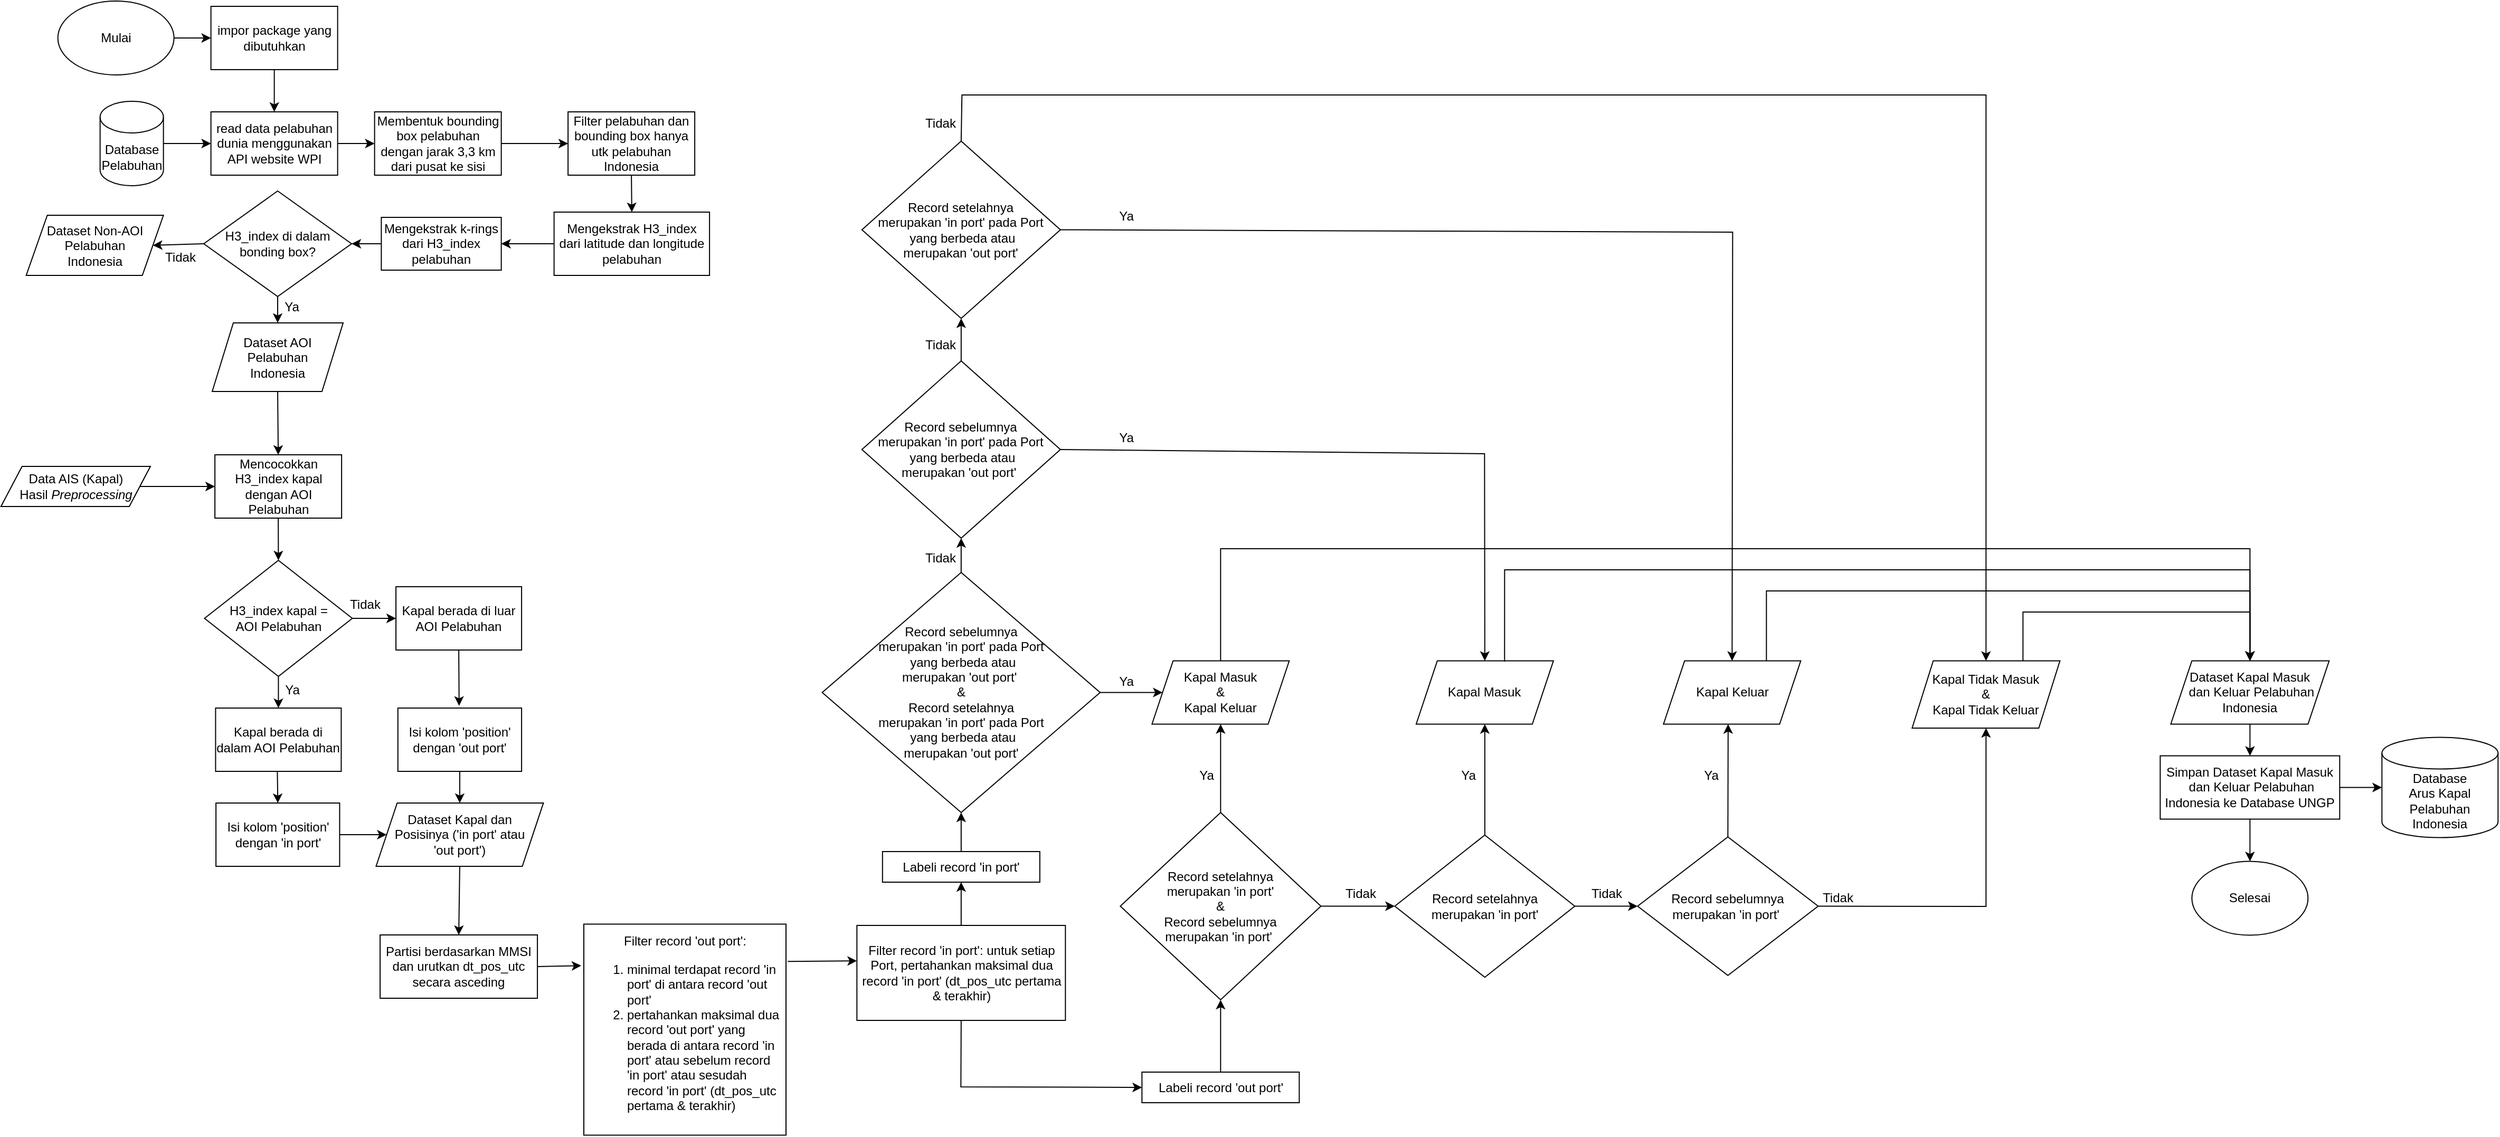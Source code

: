 <mxfile version="18.1.3" type="device" pages="22"><diagram id="5EKtMsiE3UZYLPuVl75k" name="All_A1"><mxGraphModel dx="1108" dy="553" grid="1" gridSize="10" guides="1" tooltips="1" connect="1" arrows="1" fold="1" page="1" pageScale="1" pageWidth="850" pageHeight="1100" math="0" shadow="0"><root><mxCell id="0"/><mxCell id="1" parent="0"/><mxCell id="TWAcVklDjyeiFw_PqHC7-1" value="Mengekstrak H3_index&lt;br&gt;dari latitude dan longitude pelabuhan" style="rounded=0;whiteSpace=wrap;html=1;" parent="1" vertex="1"><mxGeometry x="571.81" y="290" width="147.25" height="60" as="geometry"/></mxCell><mxCell id="TWAcVklDjyeiFw_PqHC7-2" value="Dataset AOI &lt;br&gt;Pelabuhan &lt;br&gt;Indonesia" style="shape=parallelogram;perimeter=parallelogramPerimeter;whiteSpace=wrap;html=1;fixedSize=1;" parent="1" vertex="1"><mxGeometry x="248" y="395" width="124" height="65" as="geometry"/></mxCell><mxCell id="TWAcVklDjyeiFw_PqHC7-3" value="Filter pelabuhan dan bounding box hanya utk pelabuhan Indonesia" style="rounded=0;whiteSpace=wrap;html=1;" parent="1" vertex="1"><mxGeometry x="585.06" y="195" width="120" height="60" as="geometry"/></mxCell><mxCell id="TWAcVklDjyeiFw_PqHC7-4" value="" style="endArrow=classic;html=1;rounded=0;exitX=1;exitY=0.5;exitDx=0;exitDy=0;entryX=0;entryY=0.5;entryDx=0;entryDy=0;" parent="1" source="TWAcVklDjyeiFw_PqHC7-15" target="TWAcVklDjyeiFw_PqHC7-3" edge="1"><mxGeometry width="50" height="50" relative="1" as="geometry"><mxPoint x="552.14" y="55.6" as="sourcePoint"/><mxPoint x="551.81" y="225" as="targetPoint"/></mxGeometry></mxCell><mxCell id="TWAcVklDjyeiFw_PqHC7-5" value="" style="endArrow=classic;html=1;rounded=0;exitX=0.5;exitY=1;exitDx=0;exitDy=0;entryX=0.5;entryY=0;entryDx=0;entryDy=0;" parent="1" source="TWAcVklDjyeiFw_PqHC7-3" target="TWAcVklDjyeiFw_PqHC7-1" edge="1"><mxGeometry width="50" height="50" relative="1" as="geometry"><mxPoint x="585.39" y="65.7" as="sourcePoint"/><mxPoint x="645.06" y="275" as="targetPoint"/></mxGeometry></mxCell><mxCell id="TWAcVklDjyeiFw_PqHC7-6" value="H3_index di dalam bonding box?" style="rhombus;whiteSpace=wrap;html=1;" parent="1" vertex="1"><mxGeometry x="240" y="270" width="140" height="100" as="geometry"/></mxCell><mxCell id="TWAcVklDjyeiFw_PqHC7-7" value="" style="endArrow=classic;html=1;rounded=0;exitX=0;exitY=0.5;exitDx=0;exitDy=0;entryX=1;entryY=0.5;entryDx=0;entryDy=0;" parent="1" source="TWAcVklDjyeiFw_PqHC7-22" target="TWAcVklDjyeiFw_PqHC7-6" edge="1"><mxGeometry width="50" height="50" relative="1" as="geometry"><mxPoint x="417.75" y="319" as="sourcePoint"/><mxPoint x="381" y="319" as="targetPoint"/></mxGeometry></mxCell><mxCell id="TWAcVklDjyeiFw_PqHC7-9" value="" style="endArrow=classic;html=1;rounded=0;exitX=0;exitY=0.5;exitDx=0;exitDy=0;entryX=1;entryY=0.5;entryDx=0;entryDy=0;" parent="1" source="TWAcVklDjyeiFw_PqHC7-6" target="7VWnZBohPEJ6ipwB-aF4-1" edge="1"><mxGeometry width="50" height="50" relative="1" as="geometry"><mxPoint x="400" y="584" as="sourcePoint"/><mxPoint x="210" y="319.5" as="targetPoint"/></mxGeometry></mxCell><mxCell id="TWAcVklDjyeiFw_PqHC7-10" value="Tidak" style="text;html=1;strokeColor=none;fillColor=none;align=center;verticalAlign=middle;whiteSpace=wrap;rounded=0;" parent="1" vertex="1"><mxGeometry x="188" y="318" width="60" height="30" as="geometry"/></mxCell><mxCell id="TWAcVklDjyeiFw_PqHC7-11" value="Mulai" style="ellipse;whiteSpace=wrap;html=1;" parent="1" vertex="1"><mxGeometry x="101.81" y="90" width="110" height="70" as="geometry"/></mxCell><mxCell id="TWAcVklDjyeiFw_PqHC7-12" value="" style="endArrow=classic;html=1;rounded=0;exitX=1;exitY=0.5;exitDx=0;exitDy=0;entryX=0;entryY=0.5;entryDx=0;entryDy=0;" parent="1" source="TWAcVklDjyeiFw_PqHC7-11" target="TWAcVklDjyeiFw_PqHC7-13" edge="1"><mxGeometry width="50" height="50" relative="1" as="geometry"><mxPoint x="641.81" y="195" as="sourcePoint"/><mxPoint x="241.81" y="125" as="targetPoint"/></mxGeometry></mxCell><mxCell id="TWAcVklDjyeiFw_PqHC7-13" value="impor package yang dibutuhkan" style="rounded=0;whiteSpace=wrap;html=1;" parent="1" vertex="1"><mxGeometry x="246.81" y="95" width="120" height="60" as="geometry"/></mxCell><mxCell id="TWAcVklDjyeiFw_PqHC7-14" value="read data pelabuhan dunia menggunakan API website WPI" style="rounded=0;whiteSpace=wrap;html=1;" parent="1" vertex="1"><mxGeometry x="246.81" y="195" width="120" height="60" as="geometry"/></mxCell><mxCell id="TWAcVklDjyeiFw_PqHC7-15" value="Membentuk bounding box pelabuhan dengan jarak 3,3 km dari pusat ke sisi" style="rounded=0;whiteSpace=wrap;html=1;" parent="1" vertex="1"><mxGeometry x="401.81" y="195" width="120" height="60" as="geometry"/></mxCell><mxCell id="TWAcVklDjyeiFw_PqHC7-16" value="" style="endArrow=classic;html=1;rounded=0;exitX=0.5;exitY=1;exitDx=0;exitDy=0;entryX=0.5;entryY=0;entryDx=0;entryDy=0;" parent="1" source="TWAcVklDjyeiFw_PqHC7-13" target="TWAcVklDjyeiFw_PqHC7-14" edge="1"><mxGeometry width="50" height="50" relative="1" as="geometry"><mxPoint x="562.14" y="65.6" as="sourcePoint"/><mxPoint x="561.953" y="105" as="targetPoint"/></mxGeometry></mxCell><mxCell id="TWAcVklDjyeiFw_PqHC7-17" value="" style="endArrow=classic;html=1;rounded=0;exitX=1;exitY=0.5;exitDx=0;exitDy=0;entryX=0;entryY=0.5;entryDx=0;entryDy=0;exitPerimeter=0;" parent="1" source="TWAcVklDjyeiFw_PqHC7-21" target="TWAcVklDjyeiFw_PqHC7-14" edge="1"><mxGeometry width="50" height="50" relative="1" as="geometry"><mxPoint x="211.81" y="225" as="sourcePoint"/><mxPoint x="316.81" y="205" as="targetPoint"/></mxGeometry></mxCell><mxCell id="TWAcVklDjyeiFw_PqHC7-18" value="" style="endArrow=classic;html=1;rounded=0;exitX=1;exitY=0.5;exitDx=0;exitDy=0;entryX=0;entryY=0.5;entryDx=0;entryDy=0;" parent="1" source="TWAcVklDjyeiFw_PqHC7-14" target="TWAcVklDjyeiFw_PqHC7-15" edge="1"><mxGeometry width="50" height="50" relative="1" as="geometry"><mxPoint x="326.81" y="175" as="sourcePoint"/><mxPoint x="326.81" y="215" as="targetPoint"/></mxGeometry></mxCell><mxCell id="TWAcVklDjyeiFw_PqHC7-19" value="" style="endArrow=classic;html=1;rounded=0;exitX=0.5;exitY=1;exitDx=0;exitDy=0;entryX=0.5;entryY=0;entryDx=0;entryDy=0;" parent="1" source="TWAcVklDjyeiFw_PqHC7-6" target="TWAcVklDjyeiFw_PqHC7-2" edge="1"><mxGeometry width="50" height="50" relative="1" as="geometry"><mxPoint x="427.75" y="329" as="sourcePoint"/><mxPoint x="390" y="329" as="targetPoint"/></mxGeometry></mxCell><mxCell id="TWAcVklDjyeiFw_PqHC7-20" value="Ya" style="text;html=1;strokeColor=none;fillColor=none;align=center;verticalAlign=middle;whiteSpace=wrap;rounded=0;" parent="1" vertex="1"><mxGeometry x="306" y="365" width="35" height="30" as="geometry"/></mxCell><mxCell id="TWAcVklDjyeiFw_PqHC7-21" value="&lt;span style=&quot;&quot;&gt;Database Pelabuhan&lt;/span&gt;" style="shape=cylinder3;whiteSpace=wrap;html=1;boundedLbl=1;backgroundOutline=1;size=15;" parent="1" vertex="1"><mxGeometry x="141.81" y="185" width="60" height="80" as="geometry"/></mxCell><mxCell id="TWAcVklDjyeiFw_PqHC7-22" value="Mengekstrak k-rings dari H3_index pelabuhan" style="rounded=0;whiteSpace=wrap;html=1;" parent="1" vertex="1"><mxGeometry x="408.19" y="295" width="113.62" height="50" as="geometry"/></mxCell><mxCell id="TWAcVklDjyeiFw_PqHC7-23" value="" style="endArrow=classic;html=1;rounded=0;exitX=0;exitY=0.5;exitDx=0;exitDy=0;entryX=1;entryY=0.5;entryDx=0;entryDy=0;" parent="1" source="TWAcVklDjyeiFw_PqHC7-1" target="TWAcVklDjyeiFw_PqHC7-22" edge="1"><mxGeometry width="50" height="50" relative="1" as="geometry"><mxPoint x="655.06" y="265" as="sourcePoint"/><mxPoint x="655.435" y="300" as="targetPoint"/></mxGeometry></mxCell><mxCell id="hHIjWldhlP_gfkj_iJVZ-1" value="Mencocokkan H3_index kapal dengan AOI Pelabuhan" style="rounded=0;whiteSpace=wrap;html=1;" parent="1" vertex="1"><mxGeometry x="250.56" y="520" width="120" height="60" as="geometry"/></mxCell><mxCell id="hHIjWldhlP_gfkj_iJVZ-2" value="" style="endArrow=classic;html=1;rounded=0;exitX=1;exitY=0.5;exitDx=0;exitDy=0;entryX=0;entryY=0.5;entryDx=0;entryDy=0;" parent="1" source="hHIjWldhlP_gfkj_iJVZ-3" target="hHIjWldhlP_gfkj_iJVZ-1" edge="1"><mxGeometry width="50" height="50" relative="1" as="geometry"><mxPoint x="-28.29" y="654.5" as="sourcePoint"/><mxPoint x="81.71" y="560" as="targetPoint"/><Array as="points"/></mxGeometry></mxCell><mxCell id="hHIjWldhlP_gfkj_iJVZ-3" value="Data AIS (Kapal) &lt;br&gt;Hasil &lt;i&gt;Preprocessing&lt;/i&gt;" style="shape=parallelogram;perimeter=parallelogramPerimeter;whiteSpace=wrap;html=1;fixedSize=1;" parent="1" vertex="1"><mxGeometry x="47.9" y="531" width="141.56" height="38" as="geometry"/></mxCell><mxCell id="hHIjWldhlP_gfkj_iJVZ-5" value="" style="endArrow=classic;html=1;rounded=0;exitX=0.5;exitY=1;exitDx=0;exitDy=0;entryX=0.5;entryY=0;entryDx=0;entryDy=0;" parent="1" source="TWAcVklDjyeiFw_PqHC7-2" target="hHIjWldhlP_gfkj_iJVZ-1" edge="1"><mxGeometry width="50" height="50" relative="1" as="geometry"><mxPoint x="312.555" y="480" as="sourcePoint"/><mxPoint x="313.71" y="630" as="targetPoint"/><Array as="points"/></mxGeometry></mxCell><mxCell id="hHIjWldhlP_gfkj_iJVZ-6" value="H3_index kapal = &lt;br&gt;AOI Pelabuhan" style="rhombus;whiteSpace=wrap;html=1;" parent="1" vertex="1"><mxGeometry x="240.71" y="620" width="140" height="110" as="geometry"/></mxCell><mxCell id="hHIjWldhlP_gfkj_iJVZ-7" value="" style="endArrow=classic;html=1;rounded=0;entryX=0.5;entryY=0;entryDx=0;entryDy=0;exitX=0.5;exitY=1;exitDx=0;exitDy=0;" parent="1" source="hHIjWldhlP_gfkj_iJVZ-1" target="hHIjWldhlP_gfkj_iJVZ-6" edge="1"><mxGeometry width="50" height="50" relative="1" as="geometry"><mxPoint x="60.46" y="580" as="sourcePoint"/><mxPoint x="-10.04" y="630" as="targetPoint"/></mxGeometry></mxCell><mxCell id="hHIjWldhlP_gfkj_iJVZ-8" value="Kapal berada di luar AOI Pelabuhan" style="rounded=0;whiteSpace=wrap;html=1;" parent="1" vertex="1"><mxGeometry x="422.04" y="645" width="119" height="60" as="geometry"/></mxCell><mxCell id="hHIjWldhlP_gfkj_iJVZ-9" value="" style="endArrow=classic;html=1;rounded=0;entryX=0;entryY=0.5;entryDx=0;entryDy=0;exitX=1;exitY=0.5;exitDx=0;exitDy=0;" parent="1" source="hHIjWldhlP_gfkj_iJVZ-6" target="hHIjWldhlP_gfkj_iJVZ-8" edge="1"><mxGeometry width="50" height="50" relative="1" as="geometry"><mxPoint x="318.71" y="590" as="sourcePoint"/><mxPoint x="318.71" y="630" as="targetPoint"/></mxGeometry></mxCell><mxCell id="hHIjWldhlP_gfkj_iJVZ-10" value="Kapal berada di dalam AOI Pelabuhan" style="rounded=0;whiteSpace=wrap;html=1;" parent="1" vertex="1"><mxGeometry x="251.21" y="760" width="119" height="60" as="geometry"/></mxCell><mxCell id="hHIjWldhlP_gfkj_iJVZ-11" value="" style="endArrow=classic;html=1;rounded=0;entryX=0.5;entryY=0;entryDx=0;entryDy=0;exitX=0.5;exitY=1;exitDx=0;exitDy=0;" parent="1" source="hHIjWldhlP_gfkj_iJVZ-6" target="hHIjWldhlP_gfkj_iJVZ-10" edge="1"><mxGeometry width="50" height="50" relative="1" as="geometry"><mxPoint x="388.71" y="685" as="sourcePoint"/><mxPoint x="428.71" y="685" as="targetPoint"/></mxGeometry></mxCell><mxCell id="hHIjWldhlP_gfkj_iJVZ-12" value="Tidak" style="text;html=1;strokeColor=none;fillColor=none;align=center;verticalAlign=middle;whiteSpace=wrap;rounded=0;" parent="1" vertex="1"><mxGeometry x="362.71" y="647" width="60" height="30" as="geometry"/></mxCell><mxCell id="hHIjWldhlP_gfkj_iJVZ-13" value="Ya" style="text;html=1;strokeColor=none;fillColor=none;align=center;verticalAlign=middle;whiteSpace=wrap;rounded=0;" parent="1" vertex="1"><mxGeometry x="293.71" y="728" width="60" height="30" as="geometry"/></mxCell><mxCell id="hHIjWldhlP_gfkj_iJVZ-14" value="Isi kolom 'position' dengan 'in port'" style="rounded=0;whiteSpace=wrap;html=1;" parent="1" vertex="1"><mxGeometry x="251.56" y="850" width="117.15" height="60" as="geometry"/></mxCell><mxCell id="hHIjWldhlP_gfkj_iJVZ-15" value="Dataset Kapal dan &lt;br&gt;Posisinya ('in port' atau &lt;br&gt;'out port')" style="shape=parallelogram;perimeter=parallelogramPerimeter;whiteSpace=wrap;html=1;fixedSize=1;" parent="1" vertex="1"><mxGeometry x="403.21" y="850" width="158.5" height="60" as="geometry"/></mxCell><mxCell id="hHIjWldhlP_gfkj_iJVZ-16" value="" style="endArrow=classic;html=1;rounded=0;entryX=0.5;entryY=0;entryDx=0;entryDy=0;" parent="1" target="hHIjWldhlP_gfkj_iJVZ-14" edge="1"><mxGeometry width="50" height="50" relative="1" as="geometry"><mxPoint x="309.71" y="820" as="sourcePoint"/><mxPoint x="158.71" y="630" as="targetPoint"/><Array as="points"/></mxGeometry></mxCell><mxCell id="hHIjWldhlP_gfkj_iJVZ-20" value="" style="endArrow=classic;html=1;rounded=0;exitX=0.5;exitY=1;exitDx=0;exitDy=0;entryX=0.5;entryY=0;entryDx=0;entryDy=0;" parent="1" source="hHIjWldhlP_gfkj_iJVZ-15" target="ZVuGzBNu7nxbwEHK-iiX-7" edge="1"><mxGeometry width="50" height="50" relative="1" as="geometry"><mxPoint x="321.06" y="920" as="sourcePoint"/><mxPoint x="482.46" y="950" as="targetPoint"/></mxGeometry></mxCell><mxCell id="hHIjWldhlP_gfkj_iJVZ-21" value="Isi kolom 'position' dengan 'out port'" style="rounded=0;whiteSpace=wrap;html=1;" parent="1" vertex="1"><mxGeometry x="423.89" y="760" width="117.15" height="60" as="geometry"/></mxCell><mxCell id="hHIjWldhlP_gfkj_iJVZ-22" value="" style="endArrow=classic;html=1;rounded=0;exitX=0.5;exitY=1;exitDx=0;exitDy=0;entryX=0.495;entryY=-0.036;entryDx=0;entryDy=0;entryPerimeter=0;" parent="1" source="hHIjWldhlP_gfkj_iJVZ-8" target="hHIjWldhlP_gfkj_iJVZ-21" edge="1"><mxGeometry width="50" height="50" relative="1" as="geometry"><mxPoint x="319.71" y="830.0" as="sourcePoint"/><mxPoint x="481.71" y="750" as="targetPoint"/><Array as="points"/></mxGeometry></mxCell><mxCell id="hHIjWldhlP_gfkj_iJVZ-23" value="" style="endArrow=classic;html=1;rounded=0;exitX=0.5;exitY=1;exitDx=0;exitDy=0;entryX=0.5;entryY=0;entryDx=0;entryDy=0;" parent="1" source="hHIjWldhlP_gfkj_iJVZ-21" target="hHIjWldhlP_gfkj_iJVZ-15" edge="1"><mxGeometry width="50" height="50" relative="1" as="geometry"><mxPoint x="482.71" y="830" as="sourcePoint"/><mxPoint x="481.71" y="840" as="targetPoint"/><Array as="points"/></mxGeometry></mxCell><mxCell id="hHIjWldhlP_gfkj_iJVZ-24" value="" style="endArrow=classic;html=1;rounded=0;exitX=1;exitY=0.5;exitDx=0;exitDy=0;entryX=0;entryY=0.5;entryDx=0;entryDy=0;" parent="1" source="hHIjWldhlP_gfkj_iJVZ-14" target="hHIjWldhlP_gfkj_iJVZ-15" edge="1"><mxGeometry width="50" height="50" relative="1" as="geometry"><mxPoint x="501.54" y="725" as="sourcePoint"/><mxPoint x="501.879" y="777.84" as="targetPoint"/><Array as="points"/></mxGeometry></mxCell><mxCell id="ZVuGzBNu7nxbwEHK-iiX-1" value="Record sebelumnya &lt;br&gt;merupakan 'in port' pada Port&lt;br&gt;&amp;nbsp;yang berbeda atau &lt;br&gt;merupakan 'out port'&amp;nbsp;&lt;br&gt;&amp;amp;&lt;br&gt;Record setelahnya&lt;br&gt;merupakan 'in port' pada Port&lt;br&gt;&amp;nbsp;yang berbeda atau&lt;br&gt;merupakan 'out port'" style="rhombus;whiteSpace=wrap;html=1;" parent="1" vertex="1"><mxGeometry x="825.79" y="631.5" width="263.25" height="227.5" as="geometry"/></mxCell><mxCell id="ZVuGzBNu7nxbwEHK-iiX-3" value="" style="endArrow=classic;html=1;rounded=0;exitX=0.5;exitY=0;exitDx=0;exitDy=0;entryX=0.5;entryY=1;entryDx=0;entryDy=0;" parent="1" source="ZVuGzBNu7nxbwEHK-iiX-6" target="ZVuGzBNu7nxbwEHK-iiX-20" edge="1"><mxGeometry width="50" height="50" relative="1" as="geometry"><mxPoint x="888.16" y="949" as="sourcePoint"/><mxPoint x="958.16" y="929" as="targetPoint"/></mxGeometry></mxCell><mxCell id="ZVuGzBNu7nxbwEHK-iiX-4" value="Filter record 'out port':&lt;br&gt;&lt;ol&gt;&lt;li style=&quot;text-align: left;&quot;&gt;minimal terdapat record 'in port' di antara record 'out port'&lt;/li&gt;&lt;li style=&quot;text-align: left;&quot;&gt;pertahankan maksimal dua record 'out port' yang berada di antara record 'in port' atau sebelum record 'in port' atau sesudah record 'in port' (dt_pos_utc pertama &amp;amp; terakhir)&lt;/li&gt;&lt;/ol&gt;" style="rounded=0;whiteSpace=wrap;html=1;" parent="1" vertex="1"><mxGeometry x="600" y="964.75" width="191.5" height="200" as="geometry"/></mxCell><mxCell id="ZVuGzBNu7nxbwEHK-iiX-5" value="" style="endArrow=classic;html=1;rounded=0;exitX=1.008;exitY=0.177;exitDx=0;exitDy=0;exitPerimeter=0;entryX=0;entryY=0.373;entryDx=0;entryDy=0;entryPerimeter=0;" parent="1" source="ZVuGzBNu7nxbwEHK-iiX-4" target="ZVuGzBNu7nxbwEHK-iiX-6" edge="1"><mxGeometry width="50" height="50" relative="1" as="geometry"><mxPoint x="830.002" y="829.45" as="sourcePoint"/><mxPoint x="885.16" y="1004.5" as="targetPoint"/></mxGeometry></mxCell><mxCell id="ZVuGzBNu7nxbwEHK-iiX-6" value="Filter record 'in port': untuk setiap Port,&amp;nbsp;&lt;span style=&quot;background-color: initial; text-align: left;&quot;&gt;pertahankan maksimal dua record 'in port' (dt_pos_utc pertama &amp;amp; terakhir)&lt;/span&gt;" style="rounded=0;whiteSpace=wrap;html=1;" parent="1" vertex="1"><mxGeometry x="858.66" y="966" width="197.5" height="90" as="geometry"/></mxCell><mxCell id="ZVuGzBNu7nxbwEHK-iiX-7" value="Partisi berdasarkan MMSI dan urutkan dt_pos_utc secara asceding" style="rounded=0;whiteSpace=wrap;html=1;" parent="1" vertex="1"><mxGeometry x="407.04" y="975" width="149" height="60" as="geometry"/></mxCell><mxCell id="ZVuGzBNu7nxbwEHK-iiX-8" value="" style="endArrow=classic;html=1;rounded=0;exitX=1;exitY=0.5;exitDx=0;exitDy=0;entryX=-0.013;entryY=0.197;entryDx=0;entryDy=0;entryPerimeter=0;" parent="1" source="ZVuGzBNu7nxbwEHK-iiX-7" target="ZVuGzBNu7nxbwEHK-iiX-4" edge="1"><mxGeometry width="50" height="50" relative="1" as="geometry"><mxPoint x="550.69" y="1190" as="sourcePoint"/><mxPoint x="581.69" y="1190" as="targetPoint"/></mxGeometry></mxCell><mxCell id="ZVuGzBNu7nxbwEHK-iiX-10" value="Dataset Kapal Masuk&lt;br&gt;&amp;nbsp;dan Keluar Pelabuhan Indonesia" style="shape=parallelogram;perimeter=parallelogramPerimeter;whiteSpace=wrap;html=1;fixedSize=1;" parent="1" vertex="1"><mxGeometry x="2103.16" y="715.25" width="150" height="60" as="geometry"/></mxCell><mxCell id="ZVuGzBNu7nxbwEHK-iiX-12" value="Selesai" style="ellipse;whiteSpace=wrap;html=1;" parent="1" vertex="1"><mxGeometry x="2123.16" y="905.25" width="110" height="70" as="geometry"/></mxCell><mxCell id="ZVuGzBNu7nxbwEHK-iiX-13" value="" style="endArrow=classic;html=1;rounded=0;entryX=0.5;entryY=0;entryDx=0;entryDy=0;exitX=0.5;exitY=1;exitDx=0;exitDy=0;" parent="1" source="ZVuGzBNu7nxbwEHK-iiX-15" target="ZVuGzBNu7nxbwEHK-iiX-12" edge="1"><mxGeometry width="50" height="50" relative="1" as="geometry"><mxPoint x="2178.16" y="880.25" as="sourcePoint"/><mxPoint x="2188.16" y="750.25" as="targetPoint"/></mxGeometry></mxCell><mxCell id="ZVuGzBNu7nxbwEHK-iiX-14" value="Database&lt;span style=&quot;&quot;&gt;&lt;br&gt;Arus Kapal &lt;/span&gt;&lt;span style=&quot;&quot;&gt;Pelabuhan Indonesia&lt;/span&gt;" style="shape=cylinder3;whiteSpace=wrap;html=1;boundedLbl=1;backgroundOutline=1;size=15;" parent="1" vertex="1"><mxGeometry x="2303.16" y="787.75" width="110" height="95" as="geometry"/></mxCell><mxCell id="ZVuGzBNu7nxbwEHK-iiX-15" value="Simpan Dataset Kapal Masuk&lt;br&gt;&amp;nbsp;dan Keluar Pelabuhan Indonesia ke Database UNGP" style="rounded=0;whiteSpace=wrap;html=1;" parent="1" vertex="1"><mxGeometry x="2093.16" y="805.25" width="170" height="60" as="geometry"/></mxCell><mxCell id="ZVuGzBNu7nxbwEHK-iiX-16" value="" style="endArrow=classic;html=1;rounded=0;entryX=0;entryY=0.5;entryDx=0;entryDy=0;entryPerimeter=0;exitX=1;exitY=0.5;exitDx=0;exitDy=0;" parent="1" source="ZVuGzBNu7nxbwEHK-iiX-15" target="ZVuGzBNu7nxbwEHK-iiX-14" edge="1"><mxGeometry width="50" height="50" relative="1" as="geometry"><mxPoint x="2273.16" y="835.25" as="sourcePoint"/><mxPoint x="2188.16" y="725.25" as="targetPoint"/></mxGeometry></mxCell><mxCell id="ZVuGzBNu7nxbwEHK-iiX-17" value="" style="endArrow=classic;html=1;rounded=0;entryX=0.5;entryY=0;entryDx=0;entryDy=0;exitX=0.5;exitY=1;exitDx=0;exitDy=0;" parent="1" source="ZVuGzBNu7nxbwEHK-iiX-10" target="ZVuGzBNu7nxbwEHK-iiX-15" edge="1"><mxGeometry width="50" height="50" relative="1" as="geometry"><mxPoint x="2198.71" y="691.85" as="sourcePoint"/><mxPoint x="2198.16" y="735.25" as="targetPoint"/></mxGeometry></mxCell><mxCell id="ZVuGzBNu7nxbwEHK-iiX-20" value="Labeli record 'in port'" style="rounded=0;whiteSpace=wrap;html=1;" parent="1" vertex="1"><mxGeometry x="882.91" y="896" width="149" height="29" as="geometry"/></mxCell><mxCell id="ZVuGzBNu7nxbwEHK-iiX-21" value="" style="endArrow=classic;html=1;rounded=0;exitX=0.5;exitY=0;exitDx=0;exitDy=0;entryX=0.5;entryY=1;entryDx=0;entryDy=0;" parent="1" source="ZVuGzBNu7nxbwEHK-iiX-20" target="ZVuGzBNu7nxbwEHK-iiX-1" edge="1"><mxGeometry width="50" height="50" relative="1" as="geometry"><mxPoint x="967.41" y="976.0" as="sourcePoint"/><mxPoint x="967.16" y="929" as="targetPoint"/></mxGeometry></mxCell><mxCell id="ZVuGzBNu7nxbwEHK-iiX-22" value="Record setelahnya&lt;br&gt;merupakan 'in port' pada Port&lt;br&gt;&amp;nbsp;yang berbeda atau&lt;br&gt;merupakan 'out port'" style="rhombus;whiteSpace=wrap;html=1;" parent="1" vertex="1"><mxGeometry x="863.42" y="222.75" width="188" height="168" as="geometry"/></mxCell><mxCell id="ZVuGzBNu7nxbwEHK-iiX-23" value="" style="endArrow=classic;html=1;rounded=0;entryX=0;entryY=0.5;entryDx=0;entryDy=0;exitX=1;exitY=0.5;exitDx=0;exitDy=0;" parent="1" source="ZVuGzBNu7nxbwEHK-iiX-1" target="ZVuGzBNu7nxbwEHK-iiX-38" edge="1"><mxGeometry width="50" height="50" relative="1" as="geometry"><mxPoint x="1098.16" y="745" as="sourcePoint"/><mxPoint x="778.16" y="745.25" as="targetPoint"/></mxGeometry></mxCell><mxCell id="ZVuGzBNu7nxbwEHK-iiX-24" value="Ya" style="text;html=1;strokeColor=none;fillColor=none;align=center;verticalAlign=middle;whiteSpace=wrap;rounded=0;" parent="1" vertex="1"><mxGeometry x="1160.16" y="809" width="60" height="30" as="geometry"/></mxCell><mxCell id="ZVuGzBNu7nxbwEHK-iiX-25" value="Record sebelumnya &lt;br&gt;merupakan 'in port' pada Port&lt;br&gt;&amp;nbsp;yang berbeda atau &lt;br&gt;merupakan 'out port'&amp;nbsp;" style="rhombus;whiteSpace=wrap;html=1;" parent="1" vertex="1"><mxGeometry x="863.42" y="431" width="188" height="168" as="geometry"/></mxCell><mxCell id="ZVuGzBNu7nxbwEHK-iiX-26" value="Labeli record 'out port'" style="rounded=0;whiteSpace=wrap;html=1;" parent="1" vertex="1"><mxGeometry x="1128.66" y="1105" width="149" height="29" as="geometry"/></mxCell><mxCell id="ZVuGzBNu7nxbwEHK-iiX-27" value="Record setelahnya &lt;br&gt;merupakan 'in port'&lt;br&gt;&amp;amp;&lt;br&gt;Record sebelumnya&lt;br&gt;merupakan 'in port'&amp;nbsp;" style="rhombus;whiteSpace=wrap;html=1;" parent="1" vertex="1"><mxGeometry x="1108.16" y="859" width="190" height="177.5" as="geometry"/></mxCell><mxCell id="ZVuGzBNu7nxbwEHK-iiX-28" value="" style="endArrow=classic;html=1;rounded=0;exitX=0.5;exitY=1;exitDx=0;exitDy=0;entryX=0;entryY=0.5;entryDx=0;entryDy=0;" parent="1" source="ZVuGzBNu7nxbwEHK-iiX-6" target="ZVuGzBNu7nxbwEHK-iiX-26" edge="1"><mxGeometry width="50" height="50" relative="1" as="geometry"><mxPoint x="967.41" y="976" as="sourcePoint"/><mxPoint x="967.41" y="935" as="targetPoint"/><Array as="points"><mxPoint x="957.16" y="1119"/></Array></mxGeometry></mxCell><mxCell id="ZVuGzBNu7nxbwEHK-iiX-29" value="" style="endArrow=classic;html=1;rounded=0;exitX=0.5;exitY=0;exitDx=0;exitDy=0;entryX=0.5;entryY=1;entryDx=0;entryDy=0;" parent="1" source="ZVuGzBNu7nxbwEHK-iiX-26" target="ZVuGzBNu7nxbwEHK-iiX-27" edge="1"><mxGeometry width="50" height="50" relative="1" as="geometry"><mxPoint x="1157.91" y="899" as="sourcePoint"/><mxPoint x="1157.915" y="862.0" as="targetPoint"/></mxGeometry></mxCell><mxCell id="ZVuGzBNu7nxbwEHK-iiX-30" value="" style="endArrow=classic;html=1;rounded=0;entryX=0.5;entryY=1;entryDx=0;entryDy=0;exitX=0.5;exitY=0;exitDx=0;exitDy=0;" parent="1" source="ZVuGzBNu7nxbwEHK-iiX-1" target="ZVuGzBNu7nxbwEHK-iiX-25" edge="1"><mxGeometry width="50" height="50" relative="1" as="geometry"><mxPoint x="957.16" y="629" as="sourcePoint"/><mxPoint x="967.415" y="869" as="targetPoint"/></mxGeometry></mxCell><mxCell id="ZVuGzBNu7nxbwEHK-iiX-31" value="Tidak" style="text;html=1;strokeColor=none;fillColor=none;align=center;verticalAlign=middle;whiteSpace=wrap;rounded=0;" parent="1" vertex="1"><mxGeometry x="908.16" y="602.5" width="60" height="30" as="geometry"/></mxCell><mxCell id="ZVuGzBNu7nxbwEHK-iiX-32" value="Record setelahnya &lt;br&gt;merupakan 'in port'" style="rhombus;whiteSpace=wrap;html=1;" parent="1" vertex="1"><mxGeometry x="1368.16" y="880.38" width="170.5" height="134.75" as="geometry"/></mxCell><mxCell id="ZVuGzBNu7nxbwEHK-iiX-33" value="" style="endArrow=classic;html=1;rounded=0;entryX=0;entryY=0.5;entryDx=0;entryDy=0;exitX=1;exitY=0.5;exitDx=0;exitDy=0;" parent="1" source="ZVuGzBNu7nxbwEHK-iiX-27" target="ZVuGzBNu7nxbwEHK-iiX-32" edge="1"><mxGeometry width="50" height="50" relative="1" as="geometry"><mxPoint x="1398.66" y="632" as="sourcePoint"/><mxPoint x="1413.16" y="837" as="targetPoint"/></mxGeometry></mxCell><mxCell id="ZVuGzBNu7nxbwEHK-iiX-34" value="Record sebelumnya&lt;br&gt;merupakan 'in port'&amp;nbsp;" style="rhombus;whiteSpace=wrap;html=1;" parent="1" vertex="1"><mxGeometry x="1598.16" y="882.13" width="171" height="131.25" as="geometry"/></mxCell><mxCell id="ZVuGzBNu7nxbwEHK-iiX-35" value="" style="endArrow=classic;html=1;rounded=0;entryX=0.5;entryY=1;entryDx=0;entryDy=0;exitX=0.5;exitY=0;exitDx=0;exitDy=0;" parent="1" source="ZVuGzBNu7nxbwEHK-iiX-27" target="ZVuGzBNu7nxbwEHK-iiX-38" edge="1"><mxGeometry width="50" height="50" relative="1" as="geometry"><mxPoint x="1298.16" y="745" as="sourcePoint"/><mxPoint x="1548.66" y="738.25" as="targetPoint"/></mxGeometry></mxCell><mxCell id="ZVuGzBNu7nxbwEHK-iiX-36" value="Ya" style="text;html=1;strokeColor=none;fillColor=none;align=center;verticalAlign=middle;whiteSpace=wrap;rounded=0;" parent="1" vertex="1"><mxGeometry x="1084.16" y="720.25" width="60" height="30" as="geometry"/></mxCell><mxCell id="ZVuGzBNu7nxbwEHK-iiX-37" value="Tidak" style="text;html=1;strokeColor=none;fillColor=none;align=center;verticalAlign=middle;whiteSpace=wrap;rounded=0;" parent="1" vertex="1"><mxGeometry x="1306.16" y="921" width="60" height="30" as="geometry"/></mxCell><mxCell id="ZVuGzBNu7nxbwEHK-iiX-38" value="Kapal Masuk&lt;br&gt;&amp;amp;&lt;br&gt;Kapal Keluar" style="shape=parallelogram;perimeter=parallelogramPerimeter;whiteSpace=wrap;html=1;fixedSize=1;" parent="1" vertex="1"><mxGeometry x="1138.16" y="715.25" width="130" height="60" as="geometry"/></mxCell><mxCell id="ZVuGzBNu7nxbwEHK-iiX-39" value="Tidak" style="text;html=1;strokeColor=none;fillColor=none;align=center;verticalAlign=middle;whiteSpace=wrap;rounded=0;" parent="1" vertex="1"><mxGeometry x="1538.66" y="921" width="60" height="30" as="geometry"/></mxCell><mxCell id="ZVuGzBNu7nxbwEHK-iiX-40" value="" style="endArrow=classic;html=1;rounded=0;entryX=0;entryY=0.5;entryDx=0;entryDy=0;exitX=1;exitY=0.5;exitDx=0;exitDy=0;" parent="1" source="ZVuGzBNu7nxbwEHK-iiX-32" target="ZVuGzBNu7nxbwEHK-iiX-34" edge="1"><mxGeometry width="50" height="50" relative="1" as="geometry"><mxPoint x="1308.16" y="957.75" as="sourcePoint"/><mxPoint x="1378.16" y="957.755" as="targetPoint"/></mxGeometry></mxCell><mxCell id="ZVuGzBNu7nxbwEHK-iiX-41" value="Kapal Masuk" style="shape=parallelogram;perimeter=parallelogramPerimeter;whiteSpace=wrap;html=1;fixedSize=1;" parent="1" vertex="1"><mxGeometry x="1388.41" y="715.25" width="130" height="60" as="geometry"/></mxCell><mxCell id="ZVuGzBNu7nxbwEHK-iiX-42" value="Kapal Keluar" style="shape=parallelogram;perimeter=parallelogramPerimeter;whiteSpace=wrap;html=1;fixedSize=1;" parent="1" vertex="1"><mxGeometry x="1622.66" y="715.25" width="130" height="60" as="geometry"/></mxCell><mxCell id="ZVuGzBNu7nxbwEHK-iiX-43" value="" style="endArrow=classic;html=1;rounded=0;entryX=0.471;entryY=1;entryDx=0;entryDy=0;exitX=0.5;exitY=0;exitDx=0;exitDy=0;entryPerimeter=0;" parent="1" source="ZVuGzBNu7nxbwEHK-iiX-34" target="ZVuGzBNu7nxbwEHK-iiX-42" edge="1"><mxGeometry width="50" height="50" relative="1" as="geometry"><mxPoint x="1683.04" y="882.13" as="sourcePoint"/><mxPoint x="1683.04" y="798.38" as="targetPoint"/></mxGeometry></mxCell><mxCell id="ZVuGzBNu7nxbwEHK-iiX-44" value="" style="endArrow=classic;html=1;rounded=0;entryX=0.5;entryY=1;entryDx=0;entryDy=0;exitX=0.5;exitY=0;exitDx=0;exitDy=0;" parent="1" source="ZVuGzBNu7nxbwEHK-iiX-32" target="ZVuGzBNu7nxbwEHK-iiX-41" edge="1"><mxGeometry width="50" height="50" relative="1" as="geometry"><mxPoint x="1452.79" y="865.88" as="sourcePoint"/><mxPoint x="1452.79" y="782.13" as="targetPoint"/></mxGeometry></mxCell><mxCell id="ZVuGzBNu7nxbwEHK-iiX-45" value="" style="endArrow=classic;html=1;rounded=0;entryX=0.5;entryY=1;entryDx=0;entryDy=0;exitX=0.5;exitY=0;exitDx=0;exitDy=0;" parent="1" source="ZVuGzBNu7nxbwEHK-iiX-25" target="ZVuGzBNu7nxbwEHK-iiX-22" edge="1"><mxGeometry width="50" height="50" relative="1" as="geometry"><mxPoint x="1078.16" y="502.75" as="sourcePoint"/><mxPoint x="1078.16" y="419" as="targetPoint"/></mxGeometry></mxCell><mxCell id="ZVuGzBNu7nxbwEHK-iiX-46" value="" style="endArrow=classic;html=1;rounded=0;exitX=1;exitY=0.5;exitDx=0;exitDy=0;entryX=0.5;entryY=0;entryDx=0;entryDy=0;" parent="1" source="ZVuGzBNu7nxbwEHK-iiX-25" target="ZVuGzBNu7nxbwEHK-iiX-41" edge="1"><mxGeometry width="50" height="50" relative="1" as="geometry"><mxPoint x="1243.16" y="899" as="sourcePoint"/><mxPoint x="1458.16" y="515" as="targetPoint"/><Array as="points"><mxPoint x="1453.16" y="519"/></Array></mxGeometry></mxCell><mxCell id="ZVuGzBNu7nxbwEHK-iiX-47" value="" style="endArrow=classic;html=1;rounded=0;exitX=1;exitY=0.5;exitDx=0;exitDy=0;entryX=0.5;entryY=0;entryDx=0;entryDy=0;" parent="1" source="ZVuGzBNu7nxbwEHK-iiX-22" target="ZVuGzBNu7nxbwEHK-iiX-42" edge="1"><mxGeometry width="50" height="50" relative="1" as="geometry"><mxPoint x="1078.16" y="309.0" as="sourcePoint"/><mxPoint x="1480.15" y="509.25" as="targetPoint"/><Array as="points"><mxPoint x="1688.16" y="309"/></Array></mxGeometry></mxCell><mxCell id="ZVuGzBNu7nxbwEHK-iiX-48" value="Tidak" style="text;html=1;strokeColor=none;fillColor=none;align=center;verticalAlign=middle;whiteSpace=wrap;rounded=0;" parent="1" vertex="1"><mxGeometry x="908.16" y="401" width="60" height="30" as="geometry"/></mxCell><mxCell id="ZVuGzBNu7nxbwEHK-iiX-49" value="Kapal Tidak Masuk&lt;br&gt;&amp;amp;&lt;br&gt;Kapal Tidak Keluar" style="shape=parallelogram;perimeter=parallelogramPerimeter;whiteSpace=wrap;html=1;fixedSize=1;" parent="1" vertex="1"><mxGeometry x="1858.16" y="715.25" width="140" height="63.75" as="geometry"/></mxCell><mxCell id="ZVuGzBNu7nxbwEHK-iiX-50" value="Tidak" style="text;html=1;strokeColor=none;fillColor=none;align=center;verticalAlign=middle;whiteSpace=wrap;rounded=0;" parent="1" vertex="1"><mxGeometry x="1758.16" y="925" width="60" height="30" as="geometry"/></mxCell><mxCell id="ZVuGzBNu7nxbwEHK-iiX-51" value="" style="endArrow=classic;html=1;rounded=0;entryX=0.5;entryY=1;entryDx=0;entryDy=0;exitX=1;exitY=0.5;exitDx=0;exitDy=0;" parent="1" source="ZVuGzBNu7nxbwEHK-iiX-34" target="ZVuGzBNu7nxbwEHK-iiX-49" edge="1"><mxGeometry width="50" height="50" relative="1" as="geometry"><mxPoint x="1829.16" y="935.495" as="sourcePoint"/><mxPoint x="1888.66" y="935.495" as="targetPoint"/><Array as="points"><mxPoint x="1928.16" y="948"/></Array></mxGeometry></mxCell><mxCell id="ZVuGzBNu7nxbwEHK-iiX-52" value="" style="endArrow=classic;html=1;rounded=0;exitX=0.5;exitY=0;exitDx=0;exitDy=0;entryX=0.5;entryY=0;entryDx=0;entryDy=0;" parent="1" source="ZVuGzBNu7nxbwEHK-iiX-22" target="ZVuGzBNu7nxbwEHK-iiX-49" edge="1"><mxGeometry width="50" height="50" relative="1" as="geometry"><mxPoint x="1084.16" y="194" as="sourcePoint"/><mxPoint x="1720.4" y="602.5" as="targetPoint"/><Array as="points"><mxPoint x="958.16" y="179"/><mxPoint x="1928.16" y="179"/></Array></mxGeometry></mxCell><mxCell id="ZVuGzBNu7nxbwEHK-iiX-53" value="Tidak" style="text;html=1;strokeColor=none;fillColor=none;align=center;verticalAlign=middle;whiteSpace=wrap;rounded=0;" parent="1" vertex="1"><mxGeometry x="908.16" y="190.75" width="60" height="30" as="geometry"/></mxCell><mxCell id="ZVuGzBNu7nxbwEHK-iiX-54" value="Ya" style="text;html=1;strokeColor=none;fillColor=none;align=center;verticalAlign=middle;whiteSpace=wrap;rounded=0;" parent="1" vertex="1"><mxGeometry x="1408.16" y="809" width="60" height="30" as="geometry"/></mxCell><mxCell id="ZVuGzBNu7nxbwEHK-iiX-55" value="Ya" style="text;html=1;strokeColor=none;fillColor=none;align=center;verticalAlign=middle;whiteSpace=wrap;rounded=0;" parent="1" vertex="1"><mxGeometry x="1638.16" y="809" width="60" height="30" as="geometry"/></mxCell><mxCell id="ZVuGzBNu7nxbwEHK-iiX-56" value="Ya" style="text;html=1;strokeColor=none;fillColor=none;align=center;verticalAlign=middle;whiteSpace=wrap;rounded=0;" parent="1" vertex="1"><mxGeometry x="1084.16" y="489" width="60" height="30" as="geometry"/></mxCell><mxCell id="ZVuGzBNu7nxbwEHK-iiX-57" value="Ya" style="text;html=1;strokeColor=none;fillColor=none;align=center;verticalAlign=middle;whiteSpace=wrap;rounded=0;" parent="1" vertex="1"><mxGeometry x="1084.16" y="279" width="60" height="30" as="geometry"/></mxCell><mxCell id="ZVuGzBNu7nxbwEHK-iiX-58" value="" style="endArrow=classic;html=1;rounded=0;entryX=0.5;entryY=0;entryDx=0;entryDy=0;exitX=0.5;exitY=0;exitDx=0;exitDy=0;" parent="1" source="ZVuGzBNu7nxbwEHK-iiX-38" target="ZVuGzBNu7nxbwEHK-iiX-10" edge="1"><mxGeometry width="50" height="50" relative="1" as="geometry"><mxPoint x="1202.63" y="686.25" as="sourcePoint"/><mxPoint x="1202.63" y="602.5" as="targetPoint"/><Array as="points"><mxPoint x="1203.16" y="609"/><mxPoint x="2178.16" y="609"/></Array></mxGeometry></mxCell><mxCell id="ZVuGzBNu7nxbwEHK-iiX-59" value="" style="endArrow=classic;html=1;rounded=0;exitX=0.644;exitY=0.012;exitDx=0;exitDy=0;entryX=0.5;entryY=0;entryDx=0;entryDy=0;exitPerimeter=0;" parent="1" source="ZVuGzBNu7nxbwEHK-iiX-41" target="ZVuGzBNu7nxbwEHK-iiX-10" edge="1"><mxGeometry width="50" height="50" relative="1" as="geometry"><mxPoint x="1203.16" y="715.25" as="sourcePoint"/><mxPoint x="2178.16" y="689" as="targetPoint"/><Array as="points"><mxPoint x="1472.16" y="629"/><mxPoint x="2178.16" y="629"/></Array></mxGeometry></mxCell><mxCell id="ZVuGzBNu7nxbwEHK-iiX-60" value="" style="endArrow=classic;html=1;rounded=0;exitX=0.75;exitY=0;exitDx=0;exitDy=0;entryX=0.5;entryY=0;entryDx=0;entryDy=0;" parent="1" source="ZVuGzBNu7nxbwEHK-iiX-42" target="ZVuGzBNu7nxbwEHK-iiX-10" edge="1"><mxGeometry width="50" height="50" relative="1" as="geometry"><mxPoint x="1472.16" y="716.25" as="sourcePoint"/><mxPoint x="2178.16" y="699" as="targetPoint"/><Array as="points"><mxPoint x="1720.16" y="649"/><mxPoint x="2178.16" y="649"/></Array></mxGeometry></mxCell><mxCell id="ZVuGzBNu7nxbwEHK-iiX-61" value="" style="endArrow=classic;html=1;rounded=0;exitX=0.75;exitY=0;exitDx=0;exitDy=0;entryX=0.5;entryY=0;entryDx=0;entryDy=0;" parent="1" source="ZVuGzBNu7nxbwEHK-iiX-49" target="ZVuGzBNu7nxbwEHK-iiX-10" edge="1"><mxGeometry width="50" height="50" relative="1" as="geometry"><mxPoint x="1719.16" y="715.25" as="sourcePoint"/><mxPoint x="2177.16" y="699" as="targetPoint"/><Array as="points"><mxPoint x="1963.16" y="669"/><mxPoint x="2178.16" y="669"/></Array></mxGeometry></mxCell><mxCell id="7VWnZBohPEJ6ipwB-aF4-1" value="Dataset Non-AOI Pelabuhan &lt;br&gt;Indonesia" style="shape=parallelogram;perimeter=parallelogramPerimeter;whiteSpace=wrap;html=1;fixedSize=1;" parent="1" vertex="1"><mxGeometry x="71.81" y="293" width="130" height="57" as="geometry"/></mxCell></root></mxGraphModel></diagram><diagram name="All_A1_e" id="uUVO_D7GMGI1dOEtWLs3"><mxGraphModel dx="1108" dy="553" grid="1" gridSize="10" guides="1" tooltips="1" connect="1" arrows="1" fold="1" page="1" pageScale="1" pageWidth="850" pageHeight="1100" math="0" shadow="0"><root><mxCell id="OrPE-tgsHprmW_1Oj12y-0"/><mxCell id="OrPE-tgsHprmW_1Oj12y-1" parent="OrPE-tgsHprmW_1Oj12y-0"/><mxCell id="OrPE-tgsHprmW_1Oj12y-2" value="&lt;div&gt;Extracting H3_index&lt;/div&gt;&lt;div&gt;from port latitude and longitude&lt;/div&gt;" style="rounded=0;whiteSpace=wrap;html=1;" parent="OrPE-tgsHprmW_1Oj12y-1" vertex="1"><mxGeometry x="571.81" y="290" width="147.25" height="60" as="geometry"/></mxCell><mxCell id="OrPE-tgsHprmW_1Oj12y-3" value="&lt;div&gt;AOI Port&amp;nbsp;&lt;span style=&quot;background-color: initial;&quot;&gt;Dataset&lt;/span&gt;&lt;/div&gt;&lt;div&gt;Indonesia&lt;/div&gt;" style="shape=parallelogram;perimeter=parallelogramPerimeter;whiteSpace=wrap;html=1;fixedSize=1;" parent="OrPE-tgsHprmW_1Oj12y-1" vertex="1"><mxGeometry x="248" y="395" width="124" height="65" as="geometry"/></mxCell><mxCell id="OrPE-tgsHprmW_1Oj12y-4" value="Do port and bounding box filters only for Indonesian ports" style="rounded=0;whiteSpace=wrap;html=1;" parent="OrPE-tgsHprmW_1Oj12y-1" vertex="1"><mxGeometry x="585.06" y="195" width="120" height="60" as="geometry"/></mxCell><mxCell id="OrPE-tgsHprmW_1Oj12y-5" value="" style="endArrow=classic;html=1;rounded=0;exitX=1;exitY=0.5;exitDx=0;exitDy=0;entryX=0;entryY=0.5;entryDx=0;entryDy=0;" parent="OrPE-tgsHprmW_1Oj12y-1" source="OrPE-tgsHprmW_1Oj12y-15" target="OrPE-tgsHprmW_1Oj12y-4" edge="1"><mxGeometry width="50" height="50" relative="1" as="geometry"><mxPoint x="552.14" y="55.6" as="sourcePoint"/><mxPoint x="551.81" y="225" as="targetPoint"/></mxGeometry></mxCell><mxCell id="OrPE-tgsHprmW_1Oj12y-6" value="" style="endArrow=classic;html=1;rounded=0;exitX=0.5;exitY=1;exitDx=0;exitDy=0;entryX=0.5;entryY=0;entryDx=0;entryDy=0;" parent="OrPE-tgsHprmW_1Oj12y-1" source="OrPE-tgsHprmW_1Oj12y-4" target="OrPE-tgsHprmW_1Oj12y-2" edge="1"><mxGeometry width="50" height="50" relative="1" as="geometry"><mxPoint x="585.39" y="65.7" as="sourcePoint"/><mxPoint x="645.06" y="275" as="targetPoint"/></mxGeometry></mxCell><mxCell id="OrPE-tgsHprmW_1Oj12y-7" value="Extracting &lt;br&gt;k-rings from the &lt;br&gt;H3_index &lt;br&gt;port" style="rhombus;whiteSpace=wrap;html=1;" parent="OrPE-tgsHprmW_1Oj12y-1" vertex="1"><mxGeometry x="240" y="270" width="140" height="100" as="geometry"/></mxCell><mxCell id="OrPE-tgsHprmW_1Oj12y-8" value="" style="endArrow=classic;html=1;rounded=0;exitX=0;exitY=0.5;exitDx=0;exitDy=0;entryX=1;entryY=0.5;entryDx=0;entryDy=0;" parent="OrPE-tgsHprmW_1Oj12y-1" source="OrPE-tgsHprmW_1Oj12y-22" target="OrPE-tgsHprmW_1Oj12y-7" edge="1"><mxGeometry width="50" height="50" relative="1" as="geometry"><mxPoint x="417.75" y="319" as="sourcePoint"/><mxPoint x="381" y="319" as="targetPoint"/></mxGeometry></mxCell><mxCell id="OrPE-tgsHprmW_1Oj12y-9" value="" style="endArrow=classic;html=1;rounded=0;exitX=0;exitY=0.5;exitDx=0;exitDy=0;entryX=1;entryY=0.5;entryDx=0;entryDy=0;" parent="OrPE-tgsHprmW_1Oj12y-1" source="OrPE-tgsHprmW_1Oj12y-7" target="OrPE-tgsHprmW_1Oj12y-100" edge="1"><mxGeometry width="50" height="50" relative="1" as="geometry"><mxPoint x="400" y="584" as="sourcePoint"/><mxPoint x="210" y="319.5" as="targetPoint"/></mxGeometry></mxCell><mxCell id="OrPE-tgsHprmW_1Oj12y-10" value="Tidak" style="text;html=1;strokeColor=none;fillColor=none;align=center;verticalAlign=middle;whiteSpace=wrap;rounded=0;" parent="OrPE-tgsHprmW_1Oj12y-1" vertex="1"><mxGeometry x="188" y="318" width="60" height="30" as="geometry"/></mxCell><mxCell id="OrPE-tgsHprmW_1Oj12y-11" value="Start" style="ellipse;whiteSpace=wrap;html=1;" parent="OrPE-tgsHprmW_1Oj12y-1" vertex="1"><mxGeometry x="101.81" y="90" width="110" height="70" as="geometry"/></mxCell><mxCell id="OrPE-tgsHprmW_1Oj12y-12" value="" style="endArrow=classic;html=1;rounded=0;exitX=1;exitY=0.5;exitDx=0;exitDy=0;entryX=0;entryY=0.5;entryDx=0;entryDy=0;" parent="OrPE-tgsHprmW_1Oj12y-1" source="OrPE-tgsHprmW_1Oj12y-11" target="OrPE-tgsHprmW_1Oj12y-13" edge="1"><mxGeometry width="50" height="50" relative="1" as="geometry"><mxPoint x="641.81" y="195" as="sourcePoint"/><mxPoint x="241.81" y="125" as="targetPoint"/></mxGeometry></mxCell><mxCell id="OrPE-tgsHprmW_1Oj12y-13" value="import required package" style="rounded=0;whiteSpace=wrap;html=1;" parent="OrPE-tgsHprmW_1Oj12y-1" vertex="1"><mxGeometry x="246.81" y="95" width="120" height="60" as="geometry"/></mxCell><mxCell id="OrPE-tgsHprmW_1Oj12y-14" value="read world port data using the WPI website API" style="rounded=0;whiteSpace=wrap;html=1;" parent="OrPE-tgsHprmW_1Oj12y-1" vertex="1"><mxGeometry x="246.81" y="195" width="120" height="60" as="geometry"/></mxCell><mxCell id="OrPE-tgsHprmW_1Oj12y-15" value="Form a port bounding box with a distance of 3,3 km from the center to the sides" style="rounded=0;whiteSpace=wrap;html=1;" parent="OrPE-tgsHprmW_1Oj12y-1" vertex="1"><mxGeometry x="400" y="195" width="121.81" height="60" as="geometry"/></mxCell><mxCell id="OrPE-tgsHprmW_1Oj12y-16" value="" style="endArrow=classic;html=1;rounded=0;exitX=0.5;exitY=1;exitDx=0;exitDy=0;entryX=0.5;entryY=0;entryDx=0;entryDy=0;" parent="OrPE-tgsHprmW_1Oj12y-1" source="OrPE-tgsHprmW_1Oj12y-13" target="OrPE-tgsHprmW_1Oj12y-14" edge="1"><mxGeometry width="50" height="50" relative="1" as="geometry"><mxPoint x="562.14" y="65.6" as="sourcePoint"/><mxPoint x="561.953" y="105" as="targetPoint"/></mxGeometry></mxCell><mxCell id="OrPE-tgsHprmW_1Oj12y-17" value="" style="endArrow=classic;html=1;rounded=0;exitX=1;exitY=0.5;exitDx=0;exitDy=0;entryX=0;entryY=0.5;entryDx=0;entryDy=0;exitPerimeter=0;" parent="OrPE-tgsHprmW_1Oj12y-1" source="OrPE-tgsHprmW_1Oj12y-21" target="OrPE-tgsHprmW_1Oj12y-14" edge="1"><mxGeometry width="50" height="50" relative="1" as="geometry"><mxPoint x="211.81" y="225" as="sourcePoint"/><mxPoint x="316.81" y="205" as="targetPoint"/></mxGeometry></mxCell><mxCell id="OrPE-tgsHprmW_1Oj12y-18" value="" style="endArrow=classic;html=1;rounded=0;exitX=1;exitY=0.5;exitDx=0;exitDy=0;entryX=0;entryY=0.5;entryDx=0;entryDy=0;" parent="OrPE-tgsHprmW_1Oj12y-1" source="OrPE-tgsHprmW_1Oj12y-14" target="OrPE-tgsHprmW_1Oj12y-15" edge="1"><mxGeometry width="50" height="50" relative="1" as="geometry"><mxPoint x="326.81" y="175" as="sourcePoint"/><mxPoint x="326.81" y="215" as="targetPoint"/></mxGeometry></mxCell><mxCell id="OrPE-tgsHprmW_1Oj12y-19" value="" style="endArrow=classic;html=1;rounded=0;exitX=0.5;exitY=1;exitDx=0;exitDy=0;entryX=0.5;entryY=0;entryDx=0;entryDy=0;" parent="OrPE-tgsHprmW_1Oj12y-1" source="OrPE-tgsHprmW_1Oj12y-7" target="OrPE-tgsHprmW_1Oj12y-3" edge="1"><mxGeometry width="50" height="50" relative="1" as="geometry"><mxPoint x="427.75" y="329" as="sourcePoint"/><mxPoint x="390" y="329" as="targetPoint"/></mxGeometry></mxCell><mxCell id="OrPE-tgsHprmW_1Oj12y-20" value="Yes" style="text;html=1;strokeColor=none;fillColor=none;align=center;verticalAlign=middle;whiteSpace=wrap;rounded=0;" parent="OrPE-tgsHprmW_1Oj12y-1" vertex="1"><mxGeometry x="306" y="365" width="35" height="30" as="geometry"/></mxCell><mxCell id="OrPE-tgsHprmW_1Oj12y-21" value="Port&lt;br&gt;Database" style="shape=cylinder3;whiteSpace=wrap;html=1;boundedLbl=1;backgroundOutline=1;size=15;" parent="OrPE-tgsHprmW_1Oj12y-1" vertex="1"><mxGeometry x="141.81" y="185" width="60" height="80" as="geometry"/></mxCell><mxCell id="OrPE-tgsHprmW_1Oj12y-22" value="Extracting k-rings from the H3_index port" style="rounded=0;whiteSpace=wrap;html=1;" parent="OrPE-tgsHprmW_1Oj12y-1" vertex="1"><mxGeometry x="408.19" y="295" width="113.62" height="50" as="geometry"/></mxCell><mxCell id="OrPE-tgsHprmW_1Oj12y-23" value="" style="endArrow=classic;html=1;rounded=0;exitX=0;exitY=0.5;exitDx=0;exitDy=0;entryX=1;entryY=0.5;entryDx=0;entryDy=0;" parent="OrPE-tgsHprmW_1Oj12y-1" source="OrPE-tgsHprmW_1Oj12y-2" target="OrPE-tgsHprmW_1Oj12y-22" edge="1"><mxGeometry width="50" height="50" relative="1" as="geometry"><mxPoint x="655.06" y="265" as="sourcePoint"/><mxPoint x="655.435" y="300" as="targetPoint"/></mxGeometry></mxCell><mxCell id="OrPE-tgsHprmW_1Oj12y-24" value="Matching H3_index of ship with AOI of Port" style="rounded=0;whiteSpace=wrap;html=1;" parent="OrPE-tgsHprmW_1Oj12y-1" vertex="1"><mxGeometry x="250.56" y="520" width="120" height="60" as="geometry"/></mxCell><mxCell id="OrPE-tgsHprmW_1Oj12y-25" value="" style="endArrow=classic;html=1;rounded=0;exitX=1;exitY=0.5;exitDx=0;exitDy=0;entryX=0;entryY=0.5;entryDx=0;entryDy=0;" parent="OrPE-tgsHprmW_1Oj12y-1" source="OrPE-tgsHprmW_1Oj12y-26" target="OrPE-tgsHprmW_1Oj12y-24" edge="1"><mxGeometry width="50" height="50" relative="1" as="geometry"><mxPoint x="-28.29" y="654.5" as="sourcePoint"/><mxPoint x="81.71" y="560" as="targetPoint"/><Array as="points"/></mxGeometry></mxCell><mxCell id="OrPE-tgsHprmW_1Oj12y-26" value="&lt;div&gt;AIS Data (Vessel)&lt;/div&gt;&lt;div&gt;Preprocessing&amp;nbsp;&lt;span style=&quot;background-color: initial;&quot;&gt;Result&lt;/span&gt;&lt;/div&gt;" style="shape=parallelogram;perimeter=parallelogramPerimeter;whiteSpace=wrap;html=1;fixedSize=1;" parent="OrPE-tgsHprmW_1Oj12y-1" vertex="1"><mxGeometry x="40" y="530" width="149.46" height="39" as="geometry"/></mxCell><mxCell id="OrPE-tgsHprmW_1Oj12y-27" value="" style="endArrow=classic;html=1;rounded=0;exitX=0.5;exitY=1;exitDx=0;exitDy=0;entryX=0.5;entryY=0;entryDx=0;entryDy=0;" parent="OrPE-tgsHprmW_1Oj12y-1" source="OrPE-tgsHprmW_1Oj12y-3" target="OrPE-tgsHprmW_1Oj12y-24" edge="1"><mxGeometry width="50" height="50" relative="1" as="geometry"><mxPoint x="312.555" y="480" as="sourcePoint"/><mxPoint x="313.71" y="630" as="targetPoint"/><Array as="points"/></mxGeometry></mxCell><mxCell id="OrPE-tgsHprmW_1Oj12y-28" value="&lt;div&gt;H3_index ship =&lt;/div&gt;&lt;div&gt;Port AOI&lt;/div&gt;" style="rhombus;whiteSpace=wrap;html=1;" parent="OrPE-tgsHprmW_1Oj12y-1" vertex="1"><mxGeometry x="240.71" y="620" width="140" height="110" as="geometry"/></mxCell><mxCell id="OrPE-tgsHprmW_1Oj12y-29" value="" style="endArrow=classic;html=1;rounded=0;entryX=0.5;entryY=0;entryDx=0;entryDy=0;exitX=0.5;exitY=1;exitDx=0;exitDy=0;" parent="OrPE-tgsHprmW_1Oj12y-1" source="OrPE-tgsHprmW_1Oj12y-24" target="OrPE-tgsHprmW_1Oj12y-28" edge="1"><mxGeometry width="50" height="50" relative="1" as="geometry"><mxPoint x="60.46" y="580" as="sourcePoint"/><mxPoint x="-10.04" y="630" as="targetPoint"/></mxGeometry></mxCell><mxCell id="OrPE-tgsHprmW_1Oj12y-30" value="Vessel is outside the AOI of the Port" style="rounded=0;whiteSpace=wrap;html=1;" parent="OrPE-tgsHprmW_1Oj12y-1" vertex="1"><mxGeometry x="422.04" y="645" width="119" height="60" as="geometry"/></mxCell><mxCell id="OrPE-tgsHprmW_1Oj12y-31" value="" style="endArrow=classic;html=1;rounded=0;entryX=0;entryY=0.5;entryDx=0;entryDy=0;exitX=1;exitY=0.5;exitDx=0;exitDy=0;" parent="OrPE-tgsHprmW_1Oj12y-1" source="OrPE-tgsHprmW_1Oj12y-28" target="OrPE-tgsHprmW_1Oj12y-30" edge="1"><mxGeometry width="50" height="50" relative="1" as="geometry"><mxPoint x="318.71" y="590" as="sourcePoint"/><mxPoint x="318.71" y="630" as="targetPoint"/></mxGeometry></mxCell><mxCell id="OrPE-tgsHprmW_1Oj12y-32" value="Vessel is within the AOI of the Port" style="rounded=0;whiteSpace=wrap;html=1;" parent="OrPE-tgsHprmW_1Oj12y-1" vertex="1"><mxGeometry x="251.21" y="760" width="119" height="60" as="geometry"/></mxCell><mxCell id="OrPE-tgsHprmW_1Oj12y-33" value="" style="endArrow=classic;html=1;rounded=0;entryX=0.5;entryY=0;entryDx=0;entryDy=0;exitX=0.5;exitY=1;exitDx=0;exitDy=0;" parent="OrPE-tgsHprmW_1Oj12y-1" source="OrPE-tgsHprmW_1Oj12y-28" target="OrPE-tgsHprmW_1Oj12y-32" edge="1"><mxGeometry width="50" height="50" relative="1" as="geometry"><mxPoint x="388.71" y="685" as="sourcePoint"/><mxPoint x="428.71" y="685" as="targetPoint"/></mxGeometry></mxCell><mxCell id="OrPE-tgsHprmW_1Oj12y-34" value="No" style="text;html=1;strokeColor=none;fillColor=none;align=center;verticalAlign=middle;whiteSpace=wrap;rounded=0;" parent="OrPE-tgsHprmW_1Oj12y-1" vertex="1"><mxGeometry x="362.71" y="647" width="60" height="30" as="geometry"/></mxCell><mxCell id="OrPE-tgsHprmW_1Oj12y-35" value="Yes" style="text;html=1;strokeColor=none;fillColor=none;align=center;verticalAlign=middle;whiteSpace=wrap;rounded=0;" parent="OrPE-tgsHprmW_1Oj12y-1" vertex="1"><mxGeometry x="293.71" y="728" width="60" height="30" as="geometry"/></mxCell><mxCell id="OrPE-tgsHprmW_1Oj12y-36" value="Fill the 'position' column with 'in port'" style="rounded=0;whiteSpace=wrap;html=1;" parent="OrPE-tgsHprmW_1Oj12y-1" vertex="1"><mxGeometry x="251.56" y="850" width="117.15" height="60" as="geometry"/></mxCell><mxCell id="OrPE-tgsHprmW_1Oj12y-37" value="&lt;div&gt;Vessel and&amp;nbsp;&lt;span style=&quot;background-color: initial;&quot;&gt;Position&amp;nbsp;&lt;/span&gt;&lt;/div&gt;&lt;div&gt;&lt;span style=&quot;background-color: initial;&quot;&gt;('in port' or&amp;nbsp;&lt;/span&gt;&lt;span style=&quot;background-color: initial;&quot;&gt;'out port')&amp;nbsp;&lt;/span&gt;&lt;/div&gt;Dataset" style="shape=parallelogram;perimeter=parallelogramPerimeter;whiteSpace=wrap;html=1;fixedSize=1;" parent="OrPE-tgsHprmW_1Oj12y-1" vertex="1"><mxGeometry x="403.21" y="850" width="158.5" height="60" as="geometry"/></mxCell><mxCell id="OrPE-tgsHprmW_1Oj12y-38" value="" style="endArrow=classic;html=1;rounded=0;entryX=0.5;entryY=0;entryDx=0;entryDy=0;" parent="OrPE-tgsHprmW_1Oj12y-1" target="OrPE-tgsHprmW_1Oj12y-36" edge="1"><mxGeometry width="50" height="50" relative="1" as="geometry"><mxPoint x="309.71" y="820" as="sourcePoint"/><mxPoint x="158.71" y="630" as="targetPoint"/><Array as="points"/></mxGeometry></mxCell><mxCell id="OrPE-tgsHprmW_1Oj12y-39" value="" style="endArrow=classic;html=1;rounded=0;exitX=0.5;exitY=1;exitDx=0;exitDy=0;entryX=0.5;entryY=0;entryDx=0;entryDy=0;" parent="OrPE-tgsHprmW_1Oj12y-1" source="OrPE-tgsHprmW_1Oj12y-37" target="OrPE-tgsHprmW_1Oj12y-49" edge="1"><mxGeometry width="50" height="50" relative="1" as="geometry"><mxPoint x="321.06" y="920" as="sourcePoint"/><mxPoint x="482.46" y="950" as="targetPoint"/></mxGeometry></mxCell><mxCell id="OrPE-tgsHprmW_1Oj12y-40" value="Fill the 'position' column with 'out port'" style="rounded=0;whiteSpace=wrap;html=1;" parent="OrPE-tgsHprmW_1Oj12y-1" vertex="1"><mxGeometry x="423.89" y="760" width="117.15" height="60" as="geometry"/></mxCell><mxCell id="OrPE-tgsHprmW_1Oj12y-41" value="" style="endArrow=classic;html=1;rounded=0;exitX=0.5;exitY=1;exitDx=0;exitDy=0;entryX=0.495;entryY=-0.036;entryDx=0;entryDy=0;entryPerimeter=0;" parent="OrPE-tgsHprmW_1Oj12y-1" source="OrPE-tgsHprmW_1Oj12y-30" target="OrPE-tgsHprmW_1Oj12y-40" edge="1"><mxGeometry width="50" height="50" relative="1" as="geometry"><mxPoint x="319.71" y="830.0" as="sourcePoint"/><mxPoint x="481.71" y="750" as="targetPoint"/><Array as="points"/></mxGeometry></mxCell><mxCell id="OrPE-tgsHprmW_1Oj12y-42" value="" style="endArrow=classic;html=1;rounded=0;exitX=0.5;exitY=1;exitDx=0;exitDy=0;entryX=0.5;entryY=0;entryDx=0;entryDy=0;" parent="OrPE-tgsHprmW_1Oj12y-1" source="OrPE-tgsHprmW_1Oj12y-40" target="OrPE-tgsHprmW_1Oj12y-37" edge="1"><mxGeometry width="50" height="50" relative="1" as="geometry"><mxPoint x="482.71" y="830" as="sourcePoint"/><mxPoint x="481.71" y="840" as="targetPoint"/><Array as="points"/></mxGeometry></mxCell><mxCell id="OrPE-tgsHprmW_1Oj12y-43" value="" style="endArrow=classic;html=1;rounded=0;exitX=1;exitY=0.5;exitDx=0;exitDy=0;entryX=0;entryY=0.5;entryDx=0;entryDy=0;" parent="OrPE-tgsHprmW_1Oj12y-1" source="OrPE-tgsHprmW_1Oj12y-36" target="OrPE-tgsHprmW_1Oj12y-37" edge="1"><mxGeometry width="50" height="50" relative="1" as="geometry"><mxPoint x="501.54" y="725" as="sourcePoint"/><mxPoint x="501.879" y="777.84" as="targetPoint"/><Array as="points"/></mxGeometry></mxCell><mxCell id="OrPE-tgsHprmW_1Oj12y-44" value="&lt;div&gt;The previous record&lt;/div&gt;&lt;div&gt;is 'in port' on a different Port&lt;/div&gt;&lt;div&gt;&amp;nbsp;or&lt;/div&gt;&lt;div&gt;is an 'out port'&amp;nbsp;&lt;/div&gt;&lt;div&gt;&amp;amp;&lt;/div&gt;&lt;div&gt;The record after&lt;/div&gt;&lt;div&gt;is an 'in port' on a different Port&lt;/div&gt;&lt;div&gt;&amp;nbsp;or&lt;/div&gt;&lt;div&gt;is an 'out port'&lt;/div&gt;" style="rhombus;whiteSpace=wrap;html=1;" parent="OrPE-tgsHprmW_1Oj12y-1" vertex="1"><mxGeometry x="825.79" y="631.5" width="263.25" height="227.5" as="geometry"/></mxCell><mxCell id="OrPE-tgsHprmW_1Oj12y-45" value="" style="endArrow=classic;html=1;rounded=0;exitX=0.5;exitY=0;exitDx=0;exitDy=0;entryX=0.5;entryY=1;entryDx=0;entryDy=0;" parent="OrPE-tgsHprmW_1Oj12y-1" source="OrPE-tgsHprmW_1Oj12y-48" target="OrPE-tgsHprmW_1Oj12y-58" edge="1"><mxGeometry width="50" height="50" relative="1" as="geometry"><mxPoint x="888.16" y="949" as="sourcePoint"/><mxPoint x="958.16" y="929" as="targetPoint"/></mxGeometry></mxCell><mxCell id="OrPE-tgsHprmW_1Oj12y-46" value="Filter 'out port' records:&lt;br&gt;&lt;ol&gt;&lt;li style=&quot;text-align: left;&quot;&gt;at least two 'in port' records between 'out port' records&lt;/li&gt;&lt;li style=&quot;text-align: left;&quot;&gt;keep a maximum of two 'out port' records that are between 'in port' records or before 'in port' records or after 'in port' records (first &amp;amp; last dt_pos_utc)&lt;/li&gt;&lt;/ol&gt;" style="rounded=0;whiteSpace=wrap;html=1;" parent="OrPE-tgsHprmW_1Oj12y-1" vertex="1"><mxGeometry x="600" y="964.75" width="191.5" height="200" as="geometry"/></mxCell><mxCell id="OrPE-tgsHprmW_1Oj12y-47" value="" style="endArrow=classic;html=1;rounded=0;exitX=1.008;exitY=0.177;exitDx=0;exitDy=0;exitPerimeter=0;entryX=0;entryY=0.373;entryDx=0;entryDy=0;entryPerimeter=0;" parent="OrPE-tgsHprmW_1Oj12y-1" source="OrPE-tgsHprmW_1Oj12y-46" target="OrPE-tgsHprmW_1Oj12y-48" edge="1"><mxGeometry width="50" height="50" relative="1" as="geometry"><mxPoint x="830.002" y="829.45" as="sourcePoint"/><mxPoint x="885.16" y="1004.5" as="targetPoint"/></mxGeometry></mxCell><mxCell id="OrPE-tgsHprmW_1Oj12y-48" value="Filter 'in port' records: for each Port, keep maximum two 'in port' records (first &amp;amp; last dt_pos_utc)" style="rounded=0;whiteSpace=wrap;html=1;" parent="OrPE-tgsHprmW_1Oj12y-1" vertex="1"><mxGeometry x="858.66" y="966" width="197.5" height="90" as="geometry"/></mxCell><mxCell id="OrPE-tgsHprmW_1Oj12y-49" value="Partition by MMSI and sort dt_pos_utc by asceding" style="rounded=0;whiteSpace=wrap;html=1;" parent="OrPE-tgsHprmW_1Oj12y-1" vertex="1"><mxGeometry x="407.04" y="975" width="149" height="60" as="geometry"/></mxCell><mxCell id="OrPE-tgsHprmW_1Oj12y-50" value="" style="endArrow=classic;html=1;rounded=0;exitX=1;exitY=0.5;exitDx=0;exitDy=0;entryX=-0.013;entryY=0.197;entryDx=0;entryDy=0;entryPerimeter=0;" parent="OrPE-tgsHprmW_1Oj12y-1" source="OrPE-tgsHprmW_1Oj12y-49" target="OrPE-tgsHprmW_1Oj12y-46" edge="1"><mxGeometry width="50" height="50" relative="1" as="geometry"><mxPoint x="550.69" y="1190" as="sourcePoint"/><mxPoint x="581.69" y="1190" as="targetPoint"/></mxGeometry></mxCell><mxCell id="OrPE-tgsHprmW_1Oj12y-51" value="&lt;div&gt;Ship In&lt;span style=&quot;background-color: initial;&quot;&gt;&amp;nbsp;and Out of Indonesian Ports&amp;nbsp;&lt;/span&gt;&lt;/div&gt;Dataset" style="shape=parallelogram;perimeter=parallelogramPerimeter;whiteSpace=wrap;html=1;fixedSize=1;" parent="OrPE-tgsHprmW_1Oj12y-1" vertex="1"><mxGeometry x="2103.16" y="715.25" width="150" height="60" as="geometry"/></mxCell><mxCell id="OrPE-tgsHprmW_1Oj12y-52" value="End" style="ellipse;whiteSpace=wrap;html=1;" parent="OrPE-tgsHprmW_1Oj12y-1" vertex="1"><mxGeometry x="2123.16" y="905.25" width="110" height="70" as="geometry"/></mxCell><mxCell id="OrPE-tgsHprmW_1Oj12y-53" value="" style="endArrow=classic;html=1;rounded=0;entryX=0.5;entryY=0;entryDx=0;entryDy=0;exitX=0.5;exitY=1;exitDx=0;exitDy=0;" parent="OrPE-tgsHprmW_1Oj12y-1" source="OrPE-tgsHprmW_1Oj12y-55" target="OrPE-tgsHprmW_1Oj12y-52" edge="1"><mxGeometry width="50" height="50" relative="1" as="geometry"><mxPoint x="2178.16" y="880.25" as="sourcePoint"/><mxPoint x="2188.16" y="750.25" as="targetPoint"/></mxGeometry></mxCell><mxCell id="OrPE-tgsHprmW_1Oj12y-54" value="&lt;div&gt;Database&lt;/div&gt;&lt;div&gt;Indonesian Port Ship Flows&lt;/div&gt;" style="shape=cylinder3;whiteSpace=wrap;html=1;boundedLbl=1;backgroundOutline=1;size=15;" parent="OrPE-tgsHprmW_1Oj12y-1" vertex="1"><mxGeometry x="2303.16" y="787.75" width="110" height="95" as="geometry"/></mxCell><mxCell id="OrPE-tgsHprmW_1Oj12y-55" value="&lt;div&gt;Save the Ship In&lt;span style=&quot;background-color: initial;&quot;&gt;&amp;nbsp;and Out of Indonesian Ports&lt;/span&gt;&lt;/div&gt;Dataset&amp;nbsp;&lt;span style=&quot;background-color: initial;&quot;&gt;to UNGP Database&lt;/span&gt;" style="rounded=0;whiteSpace=wrap;html=1;" parent="OrPE-tgsHprmW_1Oj12y-1" vertex="1"><mxGeometry x="2093.16" y="805.25" width="170" height="60" as="geometry"/></mxCell><mxCell id="OrPE-tgsHprmW_1Oj12y-56" value="" style="endArrow=classic;html=1;rounded=0;entryX=0;entryY=0.5;entryDx=0;entryDy=0;entryPerimeter=0;exitX=1;exitY=0.5;exitDx=0;exitDy=0;" parent="OrPE-tgsHprmW_1Oj12y-1" source="OrPE-tgsHprmW_1Oj12y-55" target="OrPE-tgsHprmW_1Oj12y-54" edge="1"><mxGeometry width="50" height="50" relative="1" as="geometry"><mxPoint x="2273.16" y="835.25" as="sourcePoint"/><mxPoint x="2188.16" y="725.25" as="targetPoint"/></mxGeometry></mxCell><mxCell id="OrPE-tgsHprmW_1Oj12y-57" value="" style="endArrow=classic;html=1;rounded=0;entryX=0.5;entryY=0;entryDx=0;entryDy=0;exitX=0.5;exitY=1;exitDx=0;exitDy=0;" parent="OrPE-tgsHprmW_1Oj12y-1" source="OrPE-tgsHprmW_1Oj12y-51" target="OrPE-tgsHprmW_1Oj12y-55" edge="1"><mxGeometry width="50" height="50" relative="1" as="geometry"><mxPoint x="2198.71" y="691.85" as="sourcePoint"/><mxPoint x="2198.16" y="735.25" as="targetPoint"/></mxGeometry></mxCell><mxCell id="OrPE-tgsHprmW_1Oj12y-58" value="Label the record 'in port'" style="rounded=0;whiteSpace=wrap;html=1;" parent="OrPE-tgsHprmW_1Oj12y-1" vertex="1"><mxGeometry x="882.91" y="896" width="149" height="29" as="geometry"/></mxCell><mxCell id="OrPE-tgsHprmW_1Oj12y-59" value="" style="endArrow=classic;html=1;rounded=0;exitX=0.5;exitY=0;exitDx=0;exitDy=0;entryX=0.5;entryY=1;entryDx=0;entryDy=0;" parent="OrPE-tgsHprmW_1Oj12y-1" source="OrPE-tgsHprmW_1Oj12y-58" target="OrPE-tgsHprmW_1Oj12y-44" edge="1"><mxGeometry width="50" height="50" relative="1" as="geometry"><mxPoint x="967.41" y="976.0" as="sourcePoint"/><mxPoint x="967.16" y="929" as="targetPoint"/></mxGeometry></mxCell><mxCell id="OrPE-tgsHprmW_1Oj12y-60" value="&lt;div&gt;The record after&lt;/div&gt;&lt;div&gt;is an 'in port' on a different Port&lt;/div&gt;&lt;div&gt;&amp;nbsp;or&lt;/div&gt;&lt;div&gt;is an 'out port'&lt;/div&gt;" style="rhombus;whiteSpace=wrap;html=1;" parent="OrPE-tgsHprmW_1Oj12y-1" vertex="1"><mxGeometry x="863.42" y="222.75" width="188" height="168" as="geometry"/></mxCell><mxCell id="OrPE-tgsHprmW_1Oj12y-61" value="" style="endArrow=classic;html=1;rounded=0;entryX=0;entryY=0.5;entryDx=0;entryDy=0;exitX=1;exitY=0.5;exitDx=0;exitDy=0;" parent="OrPE-tgsHprmW_1Oj12y-1" source="OrPE-tgsHprmW_1Oj12y-44" target="OrPE-tgsHprmW_1Oj12y-76" edge="1"><mxGeometry width="50" height="50" relative="1" as="geometry"><mxPoint x="1098.16" y="745" as="sourcePoint"/><mxPoint x="778.16" y="745.25" as="targetPoint"/></mxGeometry></mxCell><mxCell id="OrPE-tgsHprmW_1Oj12y-62" value="Yes" style="text;html=1;strokeColor=none;fillColor=none;align=center;verticalAlign=middle;whiteSpace=wrap;rounded=0;" parent="OrPE-tgsHprmW_1Oj12y-1" vertex="1"><mxGeometry x="1160.16" y="809" width="60" height="30" as="geometry"/></mxCell><mxCell id="OrPE-tgsHprmW_1Oj12y-63" value="&lt;div&gt;The previous record&lt;/div&gt;&lt;div&gt;is 'in port' on a different Port&lt;/div&gt;&lt;div&gt;&amp;nbsp;or&lt;/div&gt;&lt;div&gt;is an 'out port'&amp;nbsp;&lt;/div&gt;" style="rhombus;whiteSpace=wrap;html=1;" parent="OrPE-tgsHprmW_1Oj12y-1" vertex="1"><mxGeometry x="863.42" y="431" width="188" height="168" as="geometry"/></mxCell><mxCell id="OrPE-tgsHprmW_1Oj12y-64" value="Label the record 'out port'" style="rounded=0;whiteSpace=wrap;html=1;" parent="OrPE-tgsHprmW_1Oj12y-1" vertex="1"><mxGeometry x="1128.66" y="1105" width="149" height="29" as="geometry"/></mxCell><mxCell id="OrPE-tgsHprmW_1Oj12y-65" value="&lt;div&gt;The record after&lt;/div&gt;&lt;div&gt;is 'in port'&lt;/div&gt;&lt;div&gt;&amp;amp;&lt;/div&gt;&lt;div&gt;The previous record&lt;/div&gt;&lt;div&gt;is 'in port'&amp;nbsp;&lt;/div&gt;" style="rhombus;whiteSpace=wrap;html=1;" parent="OrPE-tgsHprmW_1Oj12y-1" vertex="1"><mxGeometry x="1108.16" y="859" width="190" height="177.5" as="geometry"/></mxCell><mxCell id="OrPE-tgsHprmW_1Oj12y-66" value="" style="endArrow=classic;html=1;rounded=0;exitX=0.5;exitY=1;exitDx=0;exitDy=0;entryX=0;entryY=0.5;entryDx=0;entryDy=0;" parent="OrPE-tgsHprmW_1Oj12y-1" source="OrPE-tgsHprmW_1Oj12y-48" target="OrPE-tgsHprmW_1Oj12y-64" edge="1"><mxGeometry width="50" height="50" relative="1" as="geometry"><mxPoint x="967.41" y="976" as="sourcePoint"/><mxPoint x="967.41" y="935" as="targetPoint"/><Array as="points"><mxPoint x="957.16" y="1119"/></Array></mxGeometry></mxCell><mxCell id="OrPE-tgsHprmW_1Oj12y-67" value="" style="endArrow=classic;html=1;rounded=0;exitX=0.5;exitY=0;exitDx=0;exitDy=0;entryX=0.5;entryY=1;entryDx=0;entryDy=0;" parent="OrPE-tgsHprmW_1Oj12y-1" source="OrPE-tgsHprmW_1Oj12y-64" target="OrPE-tgsHprmW_1Oj12y-65" edge="1"><mxGeometry width="50" height="50" relative="1" as="geometry"><mxPoint x="1157.91" y="899" as="sourcePoint"/><mxPoint x="1157.915" y="862.0" as="targetPoint"/></mxGeometry></mxCell><mxCell id="OrPE-tgsHprmW_1Oj12y-68" value="" style="endArrow=classic;html=1;rounded=0;entryX=0.5;entryY=1;entryDx=0;entryDy=0;exitX=0.5;exitY=0;exitDx=0;exitDy=0;" parent="OrPE-tgsHprmW_1Oj12y-1" source="OrPE-tgsHprmW_1Oj12y-44" target="OrPE-tgsHprmW_1Oj12y-63" edge="1"><mxGeometry width="50" height="50" relative="1" as="geometry"><mxPoint x="957.16" y="629" as="sourcePoint"/><mxPoint x="967.415" y="869" as="targetPoint"/></mxGeometry></mxCell><mxCell id="OrPE-tgsHprmW_1Oj12y-69" value="No" style="text;html=1;strokeColor=none;fillColor=none;align=center;verticalAlign=middle;whiteSpace=wrap;rounded=0;" parent="OrPE-tgsHprmW_1Oj12y-1" vertex="1"><mxGeometry x="908.16" y="602.5" width="60" height="30" as="geometry"/></mxCell><mxCell id="OrPE-tgsHprmW_1Oj12y-70" value="&lt;div&gt;The record after&lt;/div&gt;&lt;div&gt;is 'in port'&lt;/div&gt;" style="rhombus;whiteSpace=wrap;html=1;" parent="OrPE-tgsHprmW_1Oj12y-1" vertex="1"><mxGeometry x="1368.16" y="880.38" width="170.5" height="134.75" as="geometry"/></mxCell><mxCell id="OrPE-tgsHprmW_1Oj12y-71" value="" style="endArrow=classic;html=1;rounded=0;entryX=0;entryY=0.5;entryDx=0;entryDy=0;exitX=1;exitY=0.5;exitDx=0;exitDy=0;" parent="OrPE-tgsHprmW_1Oj12y-1" source="OrPE-tgsHprmW_1Oj12y-65" target="OrPE-tgsHprmW_1Oj12y-70" edge="1"><mxGeometry width="50" height="50" relative="1" as="geometry"><mxPoint x="1398.66" y="632" as="sourcePoint"/><mxPoint x="1413.16" y="837" as="targetPoint"/></mxGeometry></mxCell><mxCell id="OrPE-tgsHprmW_1Oj12y-72" value="&lt;div&gt;The previous record&lt;/div&gt;&lt;div&gt;is 'in port'&lt;/div&gt;" style="rhombus;whiteSpace=wrap;html=1;" parent="OrPE-tgsHprmW_1Oj12y-1" vertex="1"><mxGeometry x="1598.16" y="882.13" width="171" height="131.25" as="geometry"/></mxCell><mxCell id="OrPE-tgsHprmW_1Oj12y-73" value="" style="endArrow=classic;html=1;rounded=0;entryX=0.5;entryY=1;entryDx=0;entryDy=0;exitX=0.5;exitY=0;exitDx=0;exitDy=0;" parent="OrPE-tgsHprmW_1Oj12y-1" source="OrPE-tgsHprmW_1Oj12y-65" target="OrPE-tgsHprmW_1Oj12y-76" edge="1"><mxGeometry width="50" height="50" relative="1" as="geometry"><mxPoint x="1298.16" y="745" as="sourcePoint"/><mxPoint x="1548.66" y="738.25" as="targetPoint"/></mxGeometry></mxCell><mxCell id="OrPE-tgsHprmW_1Oj12y-74" value="Yes" style="text;html=1;strokeColor=none;fillColor=none;align=center;verticalAlign=middle;whiteSpace=wrap;rounded=0;" parent="OrPE-tgsHprmW_1Oj12y-1" vertex="1"><mxGeometry x="1084.16" y="720.25" width="60" height="30" as="geometry"/></mxCell><mxCell id="OrPE-tgsHprmW_1Oj12y-75" value="No" style="text;html=1;strokeColor=none;fillColor=none;align=center;verticalAlign=middle;whiteSpace=wrap;rounded=0;" parent="OrPE-tgsHprmW_1Oj12y-1" vertex="1"><mxGeometry x="1306.16" y="921" width="60" height="30" as="geometry"/></mxCell><mxCell id="OrPE-tgsHprmW_1Oj12y-76" value="Vessel In&lt;br&gt;&amp;amp;&lt;br&gt;Vessel Out" style="shape=parallelogram;perimeter=parallelogramPerimeter;whiteSpace=wrap;html=1;fixedSize=1;" parent="OrPE-tgsHprmW_1Oj12y-1" vertex="1"><mxGeometry x="1138.16" y="715.25" width="130" height="60" as="geometry"/></mxCell><mxCell id="OrPE-tgsHprmW_1Oj12y-77" value="No" style="text;html=1;strokeColor=none;fillColor=none;align=center;verticalAlign=middle;whiteSpace=wrap;rounded=0;" parent="OrPE-tgsHprmW_1Oj12y-1" vertex="1"><mxGeometry x="1538.66" y="921" width="60" height="30" as="geometry"/></mxCell><mxCell id="OrPE-tgsHprmW_1Oj12y-78" value="" style="endArrow=classic;html=1;rounded=0;entryX=0;entryY=0.5;entryDx=0;entryDy=0;exitX=1;exitY=0.5;exitDx=0;exitDy=0;" parent="OrPE-tgsHprmW_1Oj12y-1" source="OrPE-tgsHprmW_1Oj12y-70" target="OrPE-tgsHprmW_1Oj12y-72" edge="1"><mxGeometry width="50" height="50" relative="1" as="geometry"><mxPoint x="1308.16" y="957.75" as="sourcePoint"/><mxPoint x="1378.16" y="957.755" as="targetPoint"/></mxGeometry></mxCell><mxCell id="OrPE-tgsHprmW_1Oj12y-79" value="Vessel In" style="shape=parallelogram;perimeter=parallelogramPerimeter;whiteSpace=wrap;html=1;fixedSize=1;" parent="OrPE-tgsHprmW_1Oj12y-1" vertex="1"><mxGeometry x="1388.41" y="715.25" width="130" height="60" as="geometry"/></mxCell><mxCell id="OrPE-tgsHprmW_1Oj12y-80" value="Vessel Out" style="shape=parallelogram;perimeter=parallelogramPerimeter;whiteSpace=wrap;html=1;fixedSize=1;" parent="OrPE-tgsHprmW_1Oj12y-1" vertex="1"><mxGeometry x="1622.66" y="715.25" width="130" height="60" as="geometry"/></mxCell><mxCell id="OrPE-tgsHprmW_1Oj12y-81" value="" style="endArrow=classic;html=1;rounded=0;entryX=0.471;entryY=1;entryDx=0;entryDy=0;exitX=0.5;exitY=0;exitDx=0;exitDy=0;entryPerimeter=0;" parent="OrPE-tgsHprmW_1Oj12y-1" source="OrPE-tgsHprmW_1Oj12y-72" target="OrPE-tgsHprmW_1Oj12y-80" edge="1"><mxGeometry width="50" height="50" relative="1" as="geometry"><mxPoint x="1683.04" y="882.13" as="sourcePoint"/><mxPoint x="1683.04" y="798.38" as="targetPoint"/></mxGeometry></mxCell><mxCell id="OrPE-tgsHprmW_1Oj12y-82" value="" style="endArrow=classic;html=1;rounded=0;entryX=0.5;entryY=1;entryDx=0;entryDy=0;exitX=0.5;exitY=0;exitDx=0;exitDy=0;" parent="OrPE-tgsHprmW_1Oj12y-1" source="OrPE-tgsHprmW_1Oj12y-70" target="OrPE-tgsHprmW_1Oj12y-79" edge="1"><mxGeometry width="50" height="50" relative="1" as="geometry"><mxPoint x="1452.79" y="865.88" as="sourcePoint"/><mxPoint x="1452.79" y="782.13" as="targetPoint"/></mxGeometry></mxCell><mxCell id="OrPE-tgsHprmW_1Oj12y-83" value="" style="endArrow=classic;html=1;rounded=0;entryX=0.5;entryY=1;entryDx=0;entryDy=0;exitX=0.5;exitY=0;exitDx=0;exitDy=0;" parent="OrPE-tgsHprmW_1Oj12y-1" source="OrPE-tgsHprmW_1Oj12y-63" target="OrPE-tgsHprmW_1Oj12y-60" edge="1"><mxGeometry width="50" height="50" relative="1" as="geometry"><mxPoint x="1078.16" y="502.75" as="sourcePoint"/><mxPoint x="1078.16" y="419" as="targetPoint"/></mxGeometry></mxCell><mxCell id="OrPE-tgsHprmW_1Oj12y-84" value="" style="endArrow=classic;html=1;rounded=0;exitX=1;exitY=0.5;exitDx=0;exitDy=0;entryX=0.5;entryY=0;entryDx=0;entryDy=0;" parent="OrPE-tgsHprmW_1Oj12y-1" source="OrPE-tgsHprmW_1Oj12y-63" target="OrPE-tgsHprmW_1Oj12y-79" edge="1"><mxGeometry width="50" height="50" relative="1" as="geometry"><mxPoint x="1243.16" y="899" as="sourcePoint"/><mxPoint x="1458.16" y="515" as="targetPoint"/><Array as="points"><mxPoint x="1453.16" y="519"/></Array></mxGeometry></mxCell><mxCell id="OrPE-tgsHprmW_1Oj12y-85" value="" style="endArrow=classic;html=1;rounded=0;exitX=1;exitY=0.5;exitDx=0;exitDy=0;entryX=0.5;entryY=0;entryDx=0;entryDy=0;" parent="OrPE-tgsHprmW_1Oj12y-1" source="OrPE-tgsHprmW_1Oj12y-60" target="OrPE-tgsHprmW_1Oj12y-80" edge="1"><mxGeometry width="50" height="50" relative="1" as="geometry"><mxPoint x="1078.16" y="309.0" as="sourcePoint"/><mxPoint x="1480.15" y="509.25" as="targetPoint"/><Array as="points"><mxPoint x="1688.16" y="309"/></Array></mxGeometry></mxCell><mxCell id="OrPE-tgsHprmW_1Oj12y-86" value="No" style="text;html=1;strokeColor=none;fillColor=none;align=center;verticalAlign=middle;whiteSpace=wrap;rounded=0;" parent="OrPE-tgsHprmW_1Oj12y-1" vertex="1"><mxGeometry x="908.16" y="401" width="60" height="30" as="geometry"/></mxCell><mxCell id="OrPE-tgsHprmW_1Oj12y-87" value="Vessel Not In&lt;br&gt;&amp;amp;&lt;br&gt;Vessel Not Out" style="shape=parallelogram;perimeter=parallelogramPerimeter;whiteSpace=wrap;html=1;fixedSize=1;" parent="OrPE-tgsHprmW_1Oj12y-1" vertex="1"><mxGeometry x="1858.16" y="715.25" width="140" height="63.75" as="geometry"/></mxCell><mxCell id="OrPE-tgsHprmW_1Oj12y-88" value="No" style="text;html=1;strokeColor=none;fillColor=none;align=center;verticalAlign=middle;whiteSpace=wrap;rounded=0;" parent="OrPE-tgsHprmW_1Oj12y-1" vertex="1"><mxGeometry x="1758.16" y="925" width="60" height="30" as="geometry"/></mxCell><mxCell id="OrPE-tgsHprmW_1Oj12y-89" value="" style="endArrow=classic;html=1;rounded=0;entryX=0.5;entryY=1;entryDx=0;entryDy=0;exitX=1;exitY=0.5;exitDx=0;exitDy=0;" parent="OrPE-tgsHprmW_1Oj12y-1" source="OrPE-tgsHprmW_1Oj12y-72" target="OrPE-tgsHprmW_1Oj12y-87" edge="1"><mxGeometry width="50" height="50" relative="1" as="geometry"><mxPoint x="1829.16" y="935.495" as="sourcePoint"/><mxPoint x="1888.66" y="935.495" as="targetPoint"/><Array as="points"><mxPoint x="1928.16" y="948"/></Array></mxGeometry></mxCell><mxCell id="OrPE-tgsHprmW_1Oj12y-90" value="" style="endArrow=classic;html=1;rounded=0;exitX=0.5;exitY=0;exitDx=0;exitDy=0;entryX=0.5;entryY=0;entryDx=0;entryDy=0;" parent="OrPE-tgsHprmW_1Oj12y-1" source="OrPE-tgsHprmW_1Oj12y-60" target="OrPE-tgsHprmW_1Oj12y-87" edge="1"><mxGeometry width="50" height="50" relative="1" as="geometry"><mxPoint x="1084.16" y="194" as="sourcePoint"/><mxPoint x="1720.4" y="602.5" as="targetPoint"/><Array as="points"><mxPoint x="958.16" y="179"/><mxPoint x="1928.16" y="179"/></Array></mxGeometry></mxCell><mxCell id="OrPE-tgsHprmW_1Oj12y-91" value="No" style="text;html=1;strokeColor=none;fillColor=none;align=center;verticalAlign=middle;whiteSpace=wrap;rounded=0;" parent="OrPE-tgsHprmW_1Oj12y-1" vertex="1"><mxGeometry x="908.16" y="190.75" width="60" height="30" as="geometry"/></mxCell><mxCell id="OrPE-tgsHprmW_1Oj12y-92" value="Yes" style="text;html=1;strokeColor=none;fillColor=none;align=center;verticalAlign=middle;whiteSpace=wrap;rounded=0;" parent="OrPE-tgsHprmW_1Oj12y-1" vertex="1"><mxGeometry x="1408.16" y="809" width="60" height="30" as="geometry"/></mxCell><mxCell id="OrPE-tgsHprmW_1Oj12y-93" value="Yes" style="text;html=1;strokeColor=none;fillColor=none;align=center;verticalAlign=middle;whiteSpace=wrap;rounded=0;" parent="OrPE-tgsHprmW_1Oj12y-1" vertex="1"><mxGeometry x="1638.16" y="809" width="60" height="30" as="geometry"/></mxCell><mxCell id="OrPE-tgsHprmW_1Oj12y-94" value="Yes" style="text;html=1;strokeColor=none;fillColor=none;align=center;verticalAlign=middle;whiteSpace=wrap;rounded=0;" parent="OrPE-tgsHprmW_1Oj12y-1" vertex="1"><mxGeometry x="1084.16" y="489" width="60" height="30" as="geometry"/></mxCell><mxCell id="OrPE-tgsHprmW_1Oj12y-95" value="Yes" style="text;html=1;strokeColor=none;fillColor=none;align=center;verticalAlign=middle;whiteSpace=wrap;rounded=0;" parent="OrPE-tgsHprmW_1Oj12y-1" vertex="1"><mxGeometry x="1084.16" y="279" width="60" height="30" as="geometry"/></mxCell><mxCell id="OrPE-tgsHprmW_1Oj12y-96" value="" style="endArrow=classic;html=1;rounded=0;entryX=0.5;entryY=0;entryDx=0;entryDy=0;exitX=0.5;exitY=0;exitDx=0;exitDy=0;" parent="OrPE-tgsHprmW_1Oj12y-1" source="OrPE-tgsHprmW_1Oj12y-76" target="OrPE-tgsHprmW_1Oj12y-51" edge="1"><mxGeometry width="50" height="50" relative="1" as="geometry"><mxPoint x="1202.63" y="686.25" as="sourcePoint"/><mxPoint x="1202.63" y="602.5" as="targetPoint"/><Array as="points"><mxPoint x="1203.16" y="609"/><mxPoint x="2178.16" y="609"/></Array></mxGeometry></mxCell><mxCell id="OrPE-tgsHprmW_1Oj12y-97" value="" style="endArrow=classic;html=1;rounded=0;exitX=0.644;exitY=0.012;exitDx=0;exitDy=0;entryX=0.5;entryY=0;entryDx=0;entryDy=0;exitPerimeter=0;" parent="OrPE-tgsHprmW_1Oj12y-1" source="OrPE-tgsHprmW_1Oj12y-79" target="OrPE-tgsHprmW_1Oj12y-51" edge="1"><mxGeometry width="50" height="50" relative="1" as="geometry"><mxPoint x="1203.16" y="715.25" as="sourcePoint"/><mxPoint x="2178.16" y="689" as="targetPoint"/><Array as="points"><mxPoint x="1472.16" y="629"/><mxPoint x="2178.16" y="629"/></Array></mxGeometry></mxCell><mxCell id="OrPE-tgsHprmW_1Oj12y-98" value="" style="endArrow=classic;html=1;rounded=0;exitX=0.75;exitY=0;exitDx=0;exitDy=0;entryX=0.5;entryY=0;entryDx=0;entryDy=0;" parent="OrPE-tgsHprmW_1Oj12y-1" source="OrPE-tgsHprmW_1Oj12y-80" target="OrPE-tgsHprmW_1Oj12y-51" edge="1"><mxGeometry width="50" height="50" relative="1" as="geometry"><mxPoint x="1472.16" y="716.25" as="sourcePoint"/><mxPoint x="2178.16" y="699" as="targetPoint"/><Array as="points"><mxPoint x="1720.16" y="649"/><mxPoint x="2178.16" y="649"/></Array></mxGeometry></mxCell><mxCell id="OrPE-tgsHprmW_1Oj12y-99" value="" style="endArrow=classic;html=1;rounded=0;exitX=0.75;exitY=0;exitDx=0;exitDy=0;entryX=0.5;entryY=0;entryDx=0;entryDy=0;" parent="OrPE-tgsHprmW_1Oj12y-1" source="OrPE-tgsHprmW_1Oj12y-87" target="OrPE-tgsHprmW_1Oj12y-51" edge="1"><mxGeometry width="50" height="50" relative="1" as="geometry"><mxPoint x="1719.16" y="715.25" as="sourcePoint"/><mxPoint x="2177.16" y="699" as="targetPoint"/><Array as="points"><mxPoint x="1963.16" y="669"/><mxPoint x="2178.16" y="669"/></Array></mxGeometry></mxCell><mxCell id="OrPE-tgsHprmW_1Oj12y-100" value="&lt;div&gt;Non-AOI Port&amp;nbsp;&lt;/div&gt;&lt;div&gt;Dataset&lt;/div&gt;&lt;div&gt;Indonesia&lt;/div&gt;" style="shape=parallelogram;perimeter=parallelogramPerimeter;whiteSpace=wrap;html=1;fixedSize=1;" parent="OrPE-tgsHprmW_1Oj12y-1" vertex="1"><mxGeometry x="71.81" y="293" width="130" height="57" as="geometry"/></mxCell></root></mxGraphModel></diagram><diagram id="a5JOtTCPUVmBjybDRofr" name="AOI-NonAOI_A1"><mxGraphModel dx="1108" dy="553" grid="1" gridSize="10" guides="1" tooltips="1" connect="1" arrows="1" fold="1" page="1" pageScale="1" pageWidth="850" pageHeight="1100" math="0" shadow="0"><root><mxCell id="0"/><mxCell id="1" parent="0"/><mxCell id="g0ZejSXQs5VhAz7FFr07-2" value="Mengekstrak H3_index&lt;br&gt;dari latitude dan longitude pelabuhan" style="rounded=0;whiteSpace=wrap;html=1;" parent="1" vertex="1"><mxGeometry x="500" y="385" width="147.25" height="60" as="geometry"/></mxCell><mxCell id="g0ZejSXQs5VhAz7FFr07-3" value="Dataset AOI&lt;br&gt;Pelabuhan &lt;br&gt;Indonesia" style="shape=parallelogram;perimeter=parallelogramPerimeter;whiteSpace=wrap;html=1;fixedSize=1;" parent="1" vertex="1"><mxGeometry x="177" y="490" width="122" height="60" as="geometry"/></mxCell><mxCell id="g0ZejSXQs5VhAz7FFr07-4" value="Filter pelabuhan dan bounding box hanya utk pelabuhan Indonesia" style="rounded=0;whiteSpace=wrap;html=1;" parent="1" vertex="1"><mxGeometry x="513.25" y="290" width="120" height="60" as="geometry"/></mxCell><mxCell id="g0ZejSXQs5VhAz7FFr07-5" value="" style="endArrow=classic;html=1;rounded=0;exitX=1;exitY=0.5;exitDx=0;exitDy=0;entryX=0;entryY=0.5;entryDx=0;entryDy=0;" parent="1" source="juID3PWmWbJXrJL9SerB-3" target="g0ZejSXQs5VhAz7FFr07-4" edge="1"><mxGeometry width="50" height="50" relative="1" as="geometry"><mxPoint x="480.33" y="150.6" as="sourcePoint"/><mxPoint x="480" y="320" as="targetPoint"/></mxGeometry></mxCell><mxCell id="g0ZejSXQs5VhAz7FFr07-6" value="" style="endArrow=classic;html=1;rounded=0;exitX=0.5;exitY=1;exitDx=0;exitDy=0;entryX=0.5;entryY=0;entryDx=0;entryDy=0;" parent="1" source="g0ZejSXQs5VhAz7FFr07-4" target="g0ZejSXQs5VhAz7FFr07-2" edge="1"><mxGeometry width="50" height="50" relative="1" as="geometry"><mxPoint x="513.58" y="160.7" as="sourcePoint"/><mxPoint x="573.25" y="370" as="targetPoint"/></mxGeometry></mxCell><mxCell id="g0ZejSXQs5VhAz7FFr07-7" value="H3_index di dalam bonding box?" style="rhombus;whiteSpace=wrap;html=1;" parent="1" vertex="1"><mxGeometry x="168.19" y="365" width="140" height="100" as="geometry"/></mxCell><mxCell id="g0ZejSXQs5VhAz7FFr07-8" value="" style="endArrow=classic;html=1;rounded=0;exitX=0;exitY=0.5;exitDx=0;exitDy=0;entryX=1;entryY=0.5;entryDx=0;entryDy=0;" parent="1" source="p-7_QM5RtG6PNw9Rs-1J-8" target="g0ZejSXQs5VhAz7FFr07-7" edge="1"><mxGeometry width="50" height="50" relative="1" as="geometry"><mxPoint x="345.94" y="414" as="sourcePoint"/><mxPoint x="309.19" y="414" as="targetPoint"/></mxGeometry></mxCell><mxCell id="g0ZejSXQs5VhAz7FFr07-9" value="Dataset Non-AOI Pelabuhan &lt;br&gt;Indonesia" style="shape=parallelogram;perimeter=parallelogramPerimeter;whiteSpace=wrap;html=1;fixedSize=1;" parent="1" vertex="1"><mxGeometry x="18.19" y="390" width="130" height="50" as="geometry"/></mxCell><mxCell id="g0ZejSXQs5VhAz7FFr07-11" value="" style="endArrow=classic;html=1;rounded=0;exitX=0;exitY=0.5;exitDx=0;exitDy=0;entryX=1;entryY=0.5;entryDx=0;entryDy=0;" parent="1" source="g0ZejSXQs5VhAz7FFr07-7" target="g0ZejSXQs5VhAz7FFr07-9" edge="1"><mxGeometry width="50" height="50" relative="1" as="geometry"><mxPoint x="328.19" y="679" as="sourcePoint"/><mxPoint x="95.19" y="459" as="targetPoint"/></mxGeometry></mxCell><mxCell id="g0ZejSXQs5VhAz7FFr07-13" value="Tidak" style="text;html=1;strokeColor=none;fillColor=none;align=center;verticalAlign=middle;whiteSpace=wrap;rounded=0;" parent="1" vertex="1"><mxGeometry x="129.19" y="414" width="60" height="30" as="geometry"/></mxCell><mxCell id="zFWn4GvCUnli0wJz094p-1" value="Mulai" style="ellipse;whiteSpace=wrap;html=1;" parent="1" vertex="1"><mxGeometry x="30" y="185" width="110" height="70" as="geometry"/></mxCell><mxCell id="zFWn4GvCUnli0wJz094p-2" value="" style="endArrow=classic;html=1;rounded=0;exitX=1;exitY=0.5;exitDx=0;exitDy=0;entryX=0;entryY=0.5;entryDx=0;entryDy=0;" parent="1" source="zFWn4GvCUnli0wJz094p-1" target="juID3PWmWbJXrJL9SerB-1" edge="1"><mxGeometry width="50" height="50" relative="1" as="geometry"><mxPoint x="570" y="290" as="sourcePoint"/><mxPoint x="170" y="220" as="targetPoint"/></mxGeometry></mxCell><mxCell id="juID3PWmWbJXrJL9SerB-1" value="impor package yang dibutuhkan" style="rounded=0;whiteSpace=wrap;html=1;" parent="1" vertex="1"><mxGeometry x="175" y="190" width="120" height="60" as="geometry"/></mxCell><mxCell id="juID3PWmWbJXrJL9SerB-2" value="read data pelabuhan dunia menggunakan API website WPI" style="rounded=0;whiteSpace=wrap;html=1;" parent="1" vertex="1"><mxGeometry x="175" y="290" width="120" height="60" as="geometry"/></mxCell><mxCell id="juID3PWmWbJXrJL9SerB-3" value="Membentuk bounding box pelabuhan dengan jarak 3,3 km dari pusat ke sisi" style="rounded=0;whiteSpace=wrap;html=1;" parent="1" vertex="1"><mxGeometry x="330" y="290" width="120" height="60" as="geometry"/></mxCell><mxCell id="p-7_QM5RtG6PNw9Rs-1J-2" value="" style="endArrow=classic;html=1;rounded=0;exitX=0.5;exitY=1;exitDx=0;exitDy=0;entryX=0.5;entryY=0;entryDx=0;entryDy=0;" parent="1" source="juID3PWmWbJXrJL9SerB-1" target="juID3PWmWbJXrJL9SerB-2" edge="1"><mxGeometry width="50" height="50" relative="1" as="geometry"><mxPoint x="490.33" y="160.6" as="sourcePoint"/><mxPoint x="490.143" y="200" as="targetPoint"/></mxGeometry></mxCell><mxCell id="p-7_QM5RtG6PNw9Rs-1J-3" value="" style="endArrow=classic;html=1;rounded=0;exitX=1;exitY=0.5;exitDx=0;exitDy=0;entryX=0;entryY=0.5;entryDx=0;entryDy=0;exitPerimeter=0;" parent="1" source="p-7_QM5RtG6PNw9Rs-1J-7" target="juID3PWmWbJXrJL9SerB-2" edge="1"><mxGeometry width="50" height="50" relative="1" as="geometry"><mxPoint x="140" y="320" as="sourcePoint"/><mxPoint x="245" y="300" as="targetPoint"/></mxGeometry></mxCell><mxCell id="p-7_QM5RtG6PNw9Rs-1J-4" value="" style="endArrow=classic;html=1;rounded=0;exitX=1;exitY=0.5;exitDx=0;exitDy=0;entryX=0;entryY=0.5;entryDx=0;entryDy=0;" parent="1" source="juID3PWmWbJXrJL9SerB-2" target="juID3PWmWbJXrJL9SerB-3" edge="1"><mxGeometry width="50" height="50" relative="1" as="geometry"><mxPoint x="255" y="270" as="sourcePoint"/><mxPoint x="255" y="310" as="targetPoint"/></mxGeometry></mxCell><mxCell id="p-7_QM5RtG6PNw9Rs-1J-5" value="" style="endArrow=classic;html=1;rounded=0;exitX=0.5;exitY=1;exitDx=0;exitDy=0;entryX=0.5;entryY=0;entryDx=0;entryDy=0;" parent="1" source="g0ZejSXQs5VhAz7FFr07-7" target="g0ZejSXQs5VhAz7FFr07-3" edge="1"><mxGeometry width="50" height="50" relative="1" as="geometry"><mxPoint x="355.94" y="424" as="sourcePoint"/><mxPoint x="318.19" y="424" as="targetPoint"/></mxGeometry></mxCell><mxCell id="p-7_QM5RtG6PNw9Rs-1J-6" value="Ya" style="text;html=1;strokeColor=none;fillColor=none;align=center;verticalAlign=middle;whiteSpace=wrap;rounded=0;" parent="1" vertex="1"><mxGeometry x="234.19" y="460" width="35" height="30" as="geometry"/></mxCell><mxCell id="p-7_QM5RtG6PNw9Rs-1J-7" value="&lt;span style=&quot;&quot;&gt;Database Pelabuhan&lt;/span&gt;" style="shape=cylinder3;whiteSpace=wrap;html=1;boundedLbl=1;backgroundOutline=1;size=15;" parent="1" vertex="1"><mxGeometry x="70" y="280" width="60" height="80" as="geometry"/></mxCell><mxCell id="p-7_QM5RtG6PNw9Rs-1J-8" value="Mengekstrak k-rings dari H3_index pelabuhan" style="rounded=0;whiteSpace=wrap;html=1;" parent="1" vertex="1"><mxGeometry x="336.38" y="390" width="113.62" height="50" as="geometry"/></mxCell><mxCell id="ThijaD1IQGN39zLb6CAH-1" value="" style="endArrow=classic;html=1;rounded=0;exitX=0;exitY=0.5;exitDx=0;exitDy=0;entryX=1;entryY=0.5;entryDx=0;entryDy=0;" parent="1" source="g0ZejSXQs5VhAz7FFr07-2" target="p-7_QM5RtG6PNw9Rs-1J-8" edge="1"><mxGeometry width="50" height="50" relative="1" as="geometry"><mxPoint x="583.25" y="360" as="sourcePoint"/><mxPoint x="583.625" y="395" as="targetPoint"/></mxGeometry></mxCell><mxCell id="y6yJ-h6AhkkaRSN6ryvP-1" value="A1" style="ellipse;whiteSpace=wrap;html=1;aspect=fixed;" parent="1" vertex="1"><mxGeometry x="53.19" y="490" width="60" height="60" as="geometry"/></mxCell><mxCell id="y6yJ-h6AhkkaRSN6ryvP-2" value="" style="endArrow=classic;html=1;rounded=0;exitX=0;exitY=0.5;exitDx=0;exitDy=0;entryX=0.947;entryY=0.492;entryDx=0;entryDy=0;entryPerimeter=0;" parent="1" source="g0ZejSXQs5VhAz7FFr07-3" target="y6yJ-h6AhkkaRSN6ryvP-1" edge="1"><mxGeometry width="50" height="50" relative="1" as="geometry"><mxPoint x="168.19" y="519.5" as="sourcePoint"/><mxPoint x="118.19" y="519.5" as="targetPoint"/></mxGeometry></mxCell><mxCell id="y6yJ-h6AhkkaRSN6ryvP-3" value="" style="endArrow=classic;html=1;rounded=0;exitX=0.5;exitY=1;exitDx=0;exitDy=0;entryX=0.5;entryY=0;entryDx=0;entryDy=0;" parent="1" source="g0ZejSXQs5VhAz7FFr07-9" target="y6yJ-h6AhkkaRSN6ryvP-1" edge="1"><mxGeometry width="50" height="50" relative="1" as="geometry"><mxPoint x="520" y="435" as="sourcePoint"/><mxPoint x="470" y="435" as="targetPoint"/></mxGeometry></mxCell></root></mxGraphModel></diagram><diagram name="AOI-NonAOI_A1_e" id="8NfPNyDvQdio6HjPNSU8"><mxGraphModel dx="1108" dy="553" grid="1" gridSize="10" guides="1" tooltips="1" connect="1" arrows="1" fold="1" page="1" pageScale="1" pageWidth="850" pageHeight="1100" math="0" shadow="0"><root><mxCell id="FNQ3HBVMKX3IBymGoScw-0"/><mxCell id="FNQ3HBVMKX3IBymGoScw-1" parent="FNQ3HBVMKX3IBymGoScw-0"/><mxCell id="FNQ3HBVMKX3IBymGoScw-2" value="&lt;div&gt;Extracting H3_index&lt;/div&gt;&lt;div&gt;from port latitude and longitude&lt;/div&gt;" style="rounded=0;whiteSpace=wrap;html=1;" parent="FNQ3HBVMKX3IBymGoScw-1" vertex="1"><mxGeometry x="500" y="385" width="147.25" height="60" as="geometry"/></mxCell><mxCell id="FNQ3HBVMKX3IBymGoScw-3" value="&lt;div&gt;AOI Port&amp;nbsp;&lt;span style=&quot;background-color: initial;&quot;&gt;Dataset&lt;/span&gt;&lt;/div&gt;&lt;div&gt;Indonesia&lt;/div&gt;" style="shape=parallelogram;perimeter=parallelogramPerimeter;whiteSpace=wrap;html=1;fixedSize=1;" parent="FNQ3HBVMKX3IBymGoScw-1" vertex="1"><mxGeometry x="177" y="490" width="122" height="60" as="geometry"/></mxCell><mxCell id="FNQ3HBVMKX3IBymGoScw-4" value="Do port and bounding box filters only for Indonesian ports" style="rounded=0;whiteSpace=wrap;html=1;" parent="FNQ3HBVMKX3IBymGoScw-1" vertex="1"><mxGeometry x="513.25" y="290" width="120" height="60" as="geometry"/></mxCell><mxCell id="FNQ3HBVMKX3IBymGoScw-5" value="" style="endArrow=classic;html=1;rounded=0;exitX=1;exitY=0.5;exitDx=0;exitDy=0;entryX=0;entryY=0.5;entryDx=0;entryDy=0;" parent="FNQ3HBVMKX3IBymGoScw-1" source="FNQ3HBVMKX3IBymGoScw-16" target="FNQ3HBVMKX3IBymGoScw-4" edge="1"><mxGeometry width="50" height="50" relative="1" as="geometry"><mxPoint x="480.33" y="150.6" as="sourcePoint"/><mxPoint x="480" y="320" as="targetPoint"/></mxGeometry></mxCell><mxCell id="FNQ3HBVMKX3IBymGoScw-6" value="" style="endArrow=classic;html=1;rounded=0;exitX=0.5;exitY=1;exitDx=0;exitDy=0;entryX=0.5;entryY=0;entryDx=0;entryDy=0;" parent="FNQ3HBVMKX3IBymGoScw-1" source="FNQ3HBVMKX3IBymGoScw-4" target="FNQ3HBVMKX3IBymGoScw-2" edge="1"><mxGeometry width="50" height="50" relative="1" as="geometry"><mxPoint x="513.58" y="160.7" as="sourcePoint"/><mxPoint x="573.25" y="370" as="targetPoint"/></mxGeometry></mxCell><mxCell id="FNQ3HBVMKX3IBymGoScw-7" value="H3_index in the &lt;br&gt;bonding box?" style="rhombus;whiteSpace=wrap;html=1;" parent="FNQ3HBVMKX3IBymGoScw-1" vertex="1"><mxGeometry x="168.19" y="365" width="140" height="100" as="geometry"/></mxCell><mxCell id="FNQ3HBVMKX3IBymGoScw-8" value="" style="endArrow=classic;html=1;rounded=0;exitX=0;exitY=0.5;exitDx=0;exitDy=0;entryX=1;entryY=0.5;entryDx=0;entryDy=0;" parent="FNQ3HBVMKX3IBymGoScw-1" source="FNQ3HBVMKX3IBymGoScw-23" target="FNQ3HBVMKX3IBymGoScw-7" edge="1"><mxGeometry width="50" height="50" relative="1" as="geometry"><mxPoint x="345.94" y="414" as="sourcePoint"/><mxPoint x="309.19" y="414" as="targetPoint"/></mxGeometry></mxCell><mxCell id="FNQ3HBVMKX3IBymGoScw-9" value="&lt;div&gt;Non-AOI Port&amp;nbsp;&lt;/div&gt;&lt;div&gt;Dataset&lt;/div&gt;&lt;div&gt;Indonesia&lt;/div&gt;" style="shape=parallelogram;perimeter=parallelogramPerimeter;whiteSpace=wrap;html=1;fixedSize=1;" parent="FNQ3HBVMKX3IBymGoScw-1" vertex="1"><mxGeometry x="18.19" y="390" width="130" height="50" as="geometry"/></mxCell><mxCell id="FNQ3HBVMKX3IBymGoScw-10" value="" style="endArrow=classic;html=1;rounded=0;exitX=0;exitY=0.5;exitDx=0;exitDy=0;entryX=1;entryY=0.5;entryDx=0;entryDy=0;" parent="FNQ3HBVMKX3IBymGoScw-1" source="FNQ3HBVMKX3IBymGoScw-7" target="FNQ3HBVMKX3IBymGoScw-9" edge="1"><mxGeometry width="50" height="50" relative="1" as="geometry"><mxPoint x="328.19" y="679" as="sourcePoint"/><mxPoint x="95.19" y="459" as="targetPoint"/></mxGeometry></mxCell><mxCell id="FNQ3HBVMKX3IBymGoScw-11" value="No" style="text;html=1;strokeColor=none;fillColor=none;align=center;verticalAlign=middle;whiteSpace=wrap;rounded=0;" parent="FNQ3HBVMKX3IBymGoScw-1" vertex="1"><mxGeometry x="129.19" y="414" width="60" height="30" as="geometry"/></mxCell><mxCell id="FNQ3HBVMKX3IBymGoScw-12" value="Start" style="ellipse;whiteSpace=wrap;html=1;" parent="FNQ3HBVMKX3IBymGoScw-1" vertex="1"><mxGeometry x="30" y="185" width="110" height="70" as="geometry"/></mxCell><mxCell id="FNQ3HBVMKX3IBymGoScw-13" value="" style="endArrow=classic;html=1;rounded=0;exitX=1;exitY=0.5;exitDx=0;exitDy=0;entryX=0;entryY=0.5;entryDx=0;entryDy=0;" parent="FNQ3HBVMKX3IBymGoScw-1" source="FNQ3HBVMKX3IBymGoScw-12" target="FNQ3HBVMKX3IBymGoScw-14" edge="1"><mxGeometry width="50" height="50" relative="1" as="geometry"><mxPoint x="570" y="290" as="sourcePoint"/><mxPoint x="170" y="220" as="targetPoint"/></mxGeometry></mxCell><mxCell id="FNQ3HBVMKX3IBymGoScw-14" value="import required package" style="rounded=0;whiteSpace=wrap;html=1;" parent="FNQ3HBVMKX3IBymGoScw-1" vertex="1"><mxGeometry x="175" y="190" width="120" height="60" as="geometry"/></mxCell><mxCell id="FNQ3HBVMKX3IBymGoScw-15" value="read world port data using the WPI website API" style="rounded=0;whiteSpace=wrap;html=1;" parent="FNQ3HBVMKX3IBymGoScw-1" vertex="1"><mxGeometry x="175" y="290" width="120" height="60" as="geometry"/></mxCell><mxCell id="FNQ3HBVMKX3IBymGoScw-16" value="Form a port bounding box with a distance of 3,3 km from the center to the sides" style="rounded=0;whiteSpace=wrap;html=1;" parent="FNQ3HBVMKX3IBymGoScw-1" vertex="1"><mxGeometry x="330" y="290" width="120" height="60" as="geometry"/></mxCell><mxCell id="FNQ3HBVMKX3IBymGoScw-17" value="" style="endArrow=classic;html=1;rounded=0;exitX=0.5;exitY=1;exitDx=0;exitDy=0;entryX=0.5;entryY=0;entryDx=0;entryDy=0;" parent="FNQ3HBVMKX3IBymGoScw-1" source="FNQ3HBVMKX3IBymGoScw-14" target="FNQ3HBVMKX3IBymGoScw-15" edge="1"><mxGeometry width="50" height="50" relative="1" as="geometry"><mxPoint x="490.33" y="160.6" as="sourcePoint"/><mxPoint x="490.143" y="200" as="targetPoint"/></mxGeometry></mxCell><mxCell id="FNQ3HBVMKX3IBymGoScw-18" value="" style="endArrow=classic;html=1;rounded=0;exitX=1;exitY=0.5;exitDx=0;exitDy=0;entryX=0;entryY=0.5;entryDx=0;entryDy=0;exitPerimeter=0;" parent="FNQ3HBVMKX3IBymGoScw-1" source="FNQ3HBVMKX3IBymGoScw-22" target="FNQ3HBVMKX3IBymGoScw-15" edge="1"><mxGeometry width="50" height="50" relative="1" as="geometry"><mxPoint x="140" y="320" as="sourcePoint"/><mxPoint x="245" y="300" as="targetPoint"/></mxGeometry></mxCell><mxCell id="FNQ3HBVMKX3IBymGoScw-19" value="" style="endArrow=classic;html=1;rounded=0;exitX=1;exitY=0.5;exitDx=0;exitDy=0;entryX=0;entryY=0.5;entryDx=0;entryDy=0;" parent="FNQ3HBVMKX3IBymGoScw-1" source="FNQ3HBVMKX3IBymGoScw-15" target="FNQ3HBVMKX3IBymGoScw-16" edge="1"><mxGeometry width="50" height="50" relative="1" as="geometry"><mxPoint x="255" y="270" as="sourcePoint"/><mxPoint x="255" y="310" as="targetPoint"/></mxGeometry></mxCell><mxCell id="FNQ3HBVMKX3IBymGoScw-20" value="" style="endArrow=classic;html=1;rounded=0;exitX=0.5;exitY=1;exitDx=0;exitDy=0;entryX=0.5;entryY=0;entryDx=0;entryDy=0;" parent="FNQ3HBVMKX3IBymGoScw-1" source="FNQ3HBVMKX3IBymGoScw-7" target="FNQ3HBVMKX3IBymGoScw-3" edge="1"><mxGeometry width="50" height="50" relative="1" as="geometry"><mxPoint x="355.94" y="424" as="sourcePoint"/><mxPoint x="318.19" y="424" as="targetPoint"/></mxGeometry></mxCell><mxCell id="FNQ3HBVMKX3IBymGoScw-21" value="Yes" style="text;html=1;strokeColor=none;fillColor=none;align=center;verticalAlign=middle;whiteSpace=wrap;rounded=0;" parent="FNQ3HBVMKX3IBymGoScw-1" vertex="1"><mxGeometry x="234.19" y="460" width="35" height="30" as="geometry"/></mxCell><mxCell id="FNQ3HBVMKX3IBymGoScw-22" value="&lt;span style=&quot;&quot;&gt;Port&lt;br&gt;Database&lt;/span&gt;" style="shape=cylinder3;whiteSpace=wrap;html=1;boundedLbl=1;backgroundOutline=1;size=15;" parent="FNQ3HBVMKX3IBymGoScw-1" vertex="1"><mxGeometry x="70" y="280" width="60" height="80" as="geometry"/></mxCell><mxCell id="FNQ3HBVMKX3IBymGoScw-23" value="Extracting k-rings from the H3_index port" style="rounded=0;whiteSpace=wrap;html=1;" parent="FNQ3HBVMKX3IBymGoScw-1" vertex="1"><mxGeometry x="336.38" y="390" width="113.62" height="50" as="geometry"/></mxCell><mxCell id="FNQ3HBVMKX3IBymGoScw-24" value="" style="endArrow=classic;html=1;rounded=0;exitX=0;exitY=0.5;exitDx=0;exitDy=0;entryX=1;entryY=0.5;entryDx=0;entryDy=0;" parent="FNQ3HBVMKX3IBymGoScw-1" source="FNQ3HBVMKX3IBymGoScw-2" target="FNQ3HBVMKX3IBymGoScw-23" edge="1"><mxGeometry width="50" height="50" relative="1" as="geometry"><mxPoint x="583.25" y="360" as="sourcePoint"/><mxPoint x="583.625" y="395" as="targetPoint"/></mxGeometry></mxCell><mxCell id="FNQ3HBVMKX3IBymGoScw-25" value="A1" style="ellipse;whiteSpace=wrap;html=1;aspect=fixed;" parent="FNQ3HBVMKX3IBymGoScw-1" vertex="1"><mxGeometry x="53.19" y="490" width="60" height="60" as="geometry"/></mxCell><mxCell id="FNQ3HBVMKX3IBymGoScw-26" value="" style="endArrow=classic;html=1;rounded=0;exitX=0;exitY=0.5;exitDx=0;exitDy=0;entryX=0.947;entryY=0.492;entryDx=0;entryDy=0;entryPerimeter=0;" parent="FNQ3HBVMKX3IBymGoScw-1" source="FNQ3HBVMKX3IBymGoScw-3" target="FNQ3HBVMKX3IBymGoScw-25" edge="1"><mxGeometry width="50" height="50" relative="1" as="geometry"><mxPoint x="168.19" y="519.5" as="sourcePoint"/><mxPoint x="118.19" y="519.5" as="targetPoint"/></mxGeometry></mxCell><mxCell id="FNQ3HBVMKX3IBymGoScw-27" value="" style="endArrow=classic;html=1;rounded=0;exitX=0.5;exitY=1;exitDx=0;exitDy=0;entryX=0.5;entryY=0;entryDx=0;entryDy=0;" parent="FNQ3HBVMKX3IBymGoScw-1" source="FNQ3HBVMKX3IBymGoScw-9" target="FNQ3HBVMKX3IBymGoScw-25" edge="1"><mxGeometry width="50" height="50" relative="1" as="geometry"><mxPoint x="520" y="435" as="sourcePoint"/><mxPoint x="470" y="435" as="targetPoint"/></mxGeometry></mxCell></root></mxGraphModel></diagram><diagram name="AOI-NonAOI_A1_cb" id="kLGwWCvoYjfQb2lzT702"><mxGraphModel dx="1304" dy="651" grid="1" gridSize="10" guides="1" tooltips="1" connect="1" arrows="1" fold="1" page="1" pageScale="1" pageWidth="850" pageHeight="1100" math="0" shadow="0"><root><mxCell id="GICAElTAi-RGMMWgJCx8-0"/><mxCell id="GICAElTAi-RGMMWgJCx8-1" parent="GICAElTAi-RGMMWgJCx8-0"/><mxCell id="GICAElTAi-RGMMWgJCx8-4" value="Filter pelabuhan dan bounding box hanya utk pelabuhan Indonesia" style="rounded=0;whiteSpace=wrap;html=1;" parent="GICAElTAi-RGMMWgJCx8-1" vertex="1"><mxGeometry x="513.25" y="290" width="120" height="60" as="geometry"/></mxCell><mxCell id="GICAElTAi-RGMMWgJCx8-5" value="" style="endArrow=classic;html=1;rounded=0;exitX=1;exitY=0.5;exitDx=0;exitDy=0;entryX=0;entryY=0.5;entryDx=0;entryDy=0;" parent="GICAElTAi-RGMMWgJCx8-1" source="GICAElTAi-RGMMWgJCx8-16" target="GICAElTAi-RGMMWgJCx8-4" edge="1"><mxGeometry width="50" height="50" relative="1" as="geometry"><mxPoint x="480.33" y="150.6" as="sourcePoint"/><mxPoint x="480" y="320" as="targetPoint"/></mxGeometry></mxCell><mxCell id="GICAElTAi-RGMMWgJCx8-12" value="Mulai" style="ellipse;whiteSpace=wrap;html=1;" parent="GICAElTAi-RGMMWgJCx8-1" vertex="1"><mxGeometry x="30" y="185" width="110" height="70" as="geometry"/></mxCell><mxCell id="GICAElTAi-RGMMWgJCx8-13" value="" style="endArrow=classic;html=1;rounded=0;exitX=1;exitY=0.5;exitDx=0;exitDy=0;entryX=0;entryY=0.5;entryDx=0;entryDy=0;" parent="GICAElTAi-RGMMWgJCx8-1" source="GICAElTAi-RGMMWgJCx8-12" target="GICAElTAi-RGMMWgJCx8-14" edge="1"><mxGeometry width="50" height="50" relative="1" as="geometry"><mxPoint x="570" y="290" as="sourcePoint"/><mxPoint x="170" y="220" as="targetPoint"/></mxGeometry></mxCell><mxCell id="GICAElTAi-RGMMWgJCx8-14" value="impor package yang dibutuhkan" style="rounded=0;whiteSpace=wrap;html=1;" parent="GICAElTAi-RGMMWgJCx8-1" vertex="1"><mxGeometry x="175" y="190" width="120" height="60" as="geometry"/></mxCell><mxCell id="GICAElTAi-RGMMWgJCx8-15" value="read data pelabuhan dunia menggunakan API website WPI" style="rounded=0;whiteSpace=wrap;html=1;" parent="GICAElTAi-RGMMWgJCx8-1" vertex="1"><mxGeometry x="175" y="290" width="120" height="60" as="geometry"/></mxCell><mxCell id="GICAElTAi-RGMMWgJCx8-16" value="Membentuk bounding box pelabuhan dengan jarak 3,3 km dari pusat ke sisi" style="rounded=0;whiteSpace=wrap;html=1;" parent="GICAElTAi-RGMMWgJCx8-1" vertex="1"><mxGeometry x="330" y="290" width="120" height="60" as="geometry"/></mxCell><mxCell id="GICAElTAi-RGMMWgJCx8-17" value="" style="endArrow=classic;html=1;rounded=0;exitX=0.5;exitY=1;exitDx=0;exitDy=0;entryX=0.5;entryY=0;entryDx=0;entryDy=0;" parent="GICAElTAi-RGMMWgJCx8-1" source="GICAElTAi-RGMMWgJCx8-14" target="GICAElTAi-RGMMWgJCx8-15" edge="1"><mxGeometry width="50" height="50" relative="1" as="geometry"><mxPoint x="490.33" y="160.6" as="sourcePoint"/><mxPoint x="490.143" y="200" as="targetPoint"/></mxGeometry></mxCell><mxCell id="GICAElTAi-RGMMWgJCx8-18" value="" style="endArrow=classic;html=1;rounded=0;exitX=1;exitY=0.5;exitDx=0;exitDy=0;entryX=0;entryY=0.5;entryDx=0;entryDy=0;exitPerimeter=0;" parent="GICAElTAi-RGMMWgJCx8-1" source="GICAElTAi-RGMMWgJCx8-22" target="GICAElTAi-RGMMWgJCx8-15" edge="1"><mxGeometry width="50" height="50" relative="1" as="geometry"><mxPoint x="140" y="320" as="sourcePoint"/><mxPoint x="245" y="300" as="targetPoint"/></mxGeometry></mxCell><mxCell id="GICAElTAi-RGMMWgJCx8-19" value="" style="endArrow=classic;html=1;rounded=0;exitX=1;exitY=0.5;exitDx=0;exitDy=0;entryX=0;entryY=0.5;entryDx=0;entryDy=0;" parent="GICAElTAi-RGMMWgJCx8-1" source="GICAElTAi-RGMMWgJCx8-15" target="GICAElTAi-RGMMWgJCx8-16" edge="1"><mxGeometry width="50" height="50" relative="1" as="geometry"><mxPoint x="255" y="270" as="sourcePoint"/><mxPoint x="255" y="310" as="targetPoint"/></mxGeometry></mxCell><mxCell id="GICAElTAi-RGMMWgJCx8-22" value="&lt;span style=&quot;&quot;&gt;Database Pelabuhan&lt;/span&gt;" style="shape=cylinder3;whiteSpace=wrap;html=1;boundedLbl=1;backgroundOutline=1;size=15;" parent="GICAElTAi-RGMMWgJCx8-1" vertex="1"><mxGeometry x="70" y="280" width="60" height="80" as="geometry"/></mxCell><mxCell id="z1P-OIDvwQyuREfzzrH8-16" value="identifikasi kapal yang bergerak dan diam di dalam bounding box" style="rounded=0;whiteSpace=wrap;html=1;" parent="GICAElTAi-RGMMWgJCx8-1" vertex="1"><mxGeometry x="513.25" y="390" width="120" height="60" as="geometry"/></mxCell><mxCell id="z1P-OIDvwQyuREfzzrH8-17" value="Kapal diam di dalam bounding box?" style="rhombus;whiteSpace=wrap;html=1;" parent="GICAElTAi-RGMMWgJCx8-1" vertex="1"><mxGeometry x="320" y="370" width="140" height="100" as="geometry"/></mxCell><mxCell id="z1P-OIDvwQyuREfzzrH8-18" value="Hitung parameter eps (radius maksimum untuk satu kluster) dan min_samples (jumlah minimum titik untuk membentuk kluster) untuk algoritma DBSCAN" style="rounded=0;whiteSpace=wrap;html=1;" parent="GICAElTAi-RGMMWgJCx8-1" vertex="1"><mxGeometry x="78.5" y="375" width="185" height="90" as="geometry"/></mxCell><mxCell id="z1P-OIDvwQyuREfzzrH8-19" value="Membuat model DBSCAN dengan parameter eps_m dan min_points" style="rounded=0;whiteSpace=wrap;html=1;" parent="GICAElTAi-RGMMWgJCx8-1" vertex="1"><mxGeometry x="99.25" y="580" width="141.5" height="70" as="geometry"/></mxCell><mxCell id="z1P-OIDvwQyuREfzzrH8-20" value="Menjalankan algoritma DBSCAN pada data yang telah ditransformasi (konversi koordinat geografis) dengan bobot sampel (jumlah kapal)" style="rounded=0;whiteSpace=wrap;html=1;" parent="GICAElTAi-RGMMWgJCx8-1" vertex="1"><mxGeometry x="296.5" y="570" width="185" height="90" as="geometry"/></mxCell><mxCell id="z1P-OIDvwQyuREfzzrH8-21" value="Dataset AOI&lt;br&gt;Pelabuhan &lt;br&gt;Indonesia" style="shape=parallelogram;perimeter=parallelogramPerimeter;whiteSpace=wrap;html=1;fixedSize=1;" parent="GICAElTAi-RGMMWgJCx8-1" vertex="1"><mxGeometry x="511.25" y="585" width="122" height="60" as="geometry"/></mxCell><mxCell id="z1P-OIDvwQyuREfzzrH8-22" value="A1" style="ellipse;whiteSpace=wrap;html=1;aspect=fixed;" parent="GICAElTAi-RGMMWgJCx8-1" vertex="1"><mxGeometry x="542.25" y="670" width="60" height="60" as="geometry"/></mxCell><mxCell id="z1P-OIDvwQyuREfzzrH8-23" value="" style="endArrow=classic;html=1;rounded=0;exitX=0.5;exitY=1;exitDx=0;exitDy=0;entryX=0.5;entryY=0;entryDx=0;entryDy=0;" parent="GICAElTAi-RGMMWgJCx8-1" source="GICAElTAi-RGMMWgJCx8-4" target="z1P-OIDvwQyuREfzzrH8-16" edge="1"><mxGeometry width="50" height="50" relative="1" as="geometry"><mxPoint x="765" y="400" as="sourcePoint"/><mxPoint x="765" y="450" as="targetPoint"/></mxGeometry></mxCell><mxCell id="z1P-OIDvwQyuREfzzrH8-24" value="" style="endArrow=classic;html=1;rounded=0;exitX=0;exitY=0.5;exitDx=0;exitDy=0;entryX=1;entryY=0.5;entryDx=0;entryDy=0;" parent="GICAElTAi-RGMMWgJCx8-1" source="z1P-OIDvwQyuREfzzrH8-16" target="z1P-OIDvwQyuREfzzrH8-17" edge="1"><mxGeometry width="50" height="50" relative="1" as="geometry"><mxPoint x="583.25" y="360" as="sourcePoint"/><mxPoint x="583.25" y="400" as="targetPoint"/></mxGeometry></mxCell><mxCell id="z1P-OIDvwQyuREfzzrH8-25" value="" style="endArrow=classic;html=1;rounded=0;exitX=0;exitY=0.5;exitDx=0;exitDy=0;entryX=1;entryY=0.5;entryDx=0;entryDy=0;" parent="GICAElTAi-RGMMWgJCx8-1" source="z1P-OIDvwQyuREfzzrH8-17" target="z1P-OIDvwQyuREfzzrH8-18" edge="1"><mxGeometry width="50" height="50" relative="1" as="geometry"><mxPoint x="523.25" y="430" as="sourcePoint"/><mxPoint x="470" y="430" as="targetPoint"/></mxGeometry></mxCell><mxCell id="z1P-OIDvwQyuREfzzrH8-26" value="" style="endArrow=classic;html=1;rounded=0;exitX=0.5;exitY=1;exitDx=0;exitDy=0;entryX=0.5;entryY=0;entryDx=0;entryDy=0;" parent="GICAElTAi-RGMMWgJCx8-1" source="z1P-OIDvwQyuREfzzrH8-18" target="z1P-OIDvwQyuREfzzrH8-19" edge="1"><mxGeometry width="50" height="50" relative="1" as="geometry"><mxPoint x="330" y="430" as="sourcePoint"/><mxPoint x="273.5" y="430" as="targetPoint"/></mxGeometry></mxCell><mxCell id="z1P-OIDvwQyuREfzzrH8-27" value="" style="endArrow=classic;html=1;rounded=0;exitX=1;exitY=0.5;exitDx=0;exitDy=0;entryX=0;entryY=0.5;entryDx=0;entryDy=0;" parent="GICAElTAi-RGMMWgJCx8-1" source="z1P-OIDvwQyuREfzzrH8-19" target="z1P-OIDvwQyuREfzzrH8-20" edge="1"><mxGeometry width="50" height="50" relative="1" as="geometry"><mxPoint x="180" y="545" as="sourcePoint"/><mxPoint x="180" y="590" as="targetPoint"/></mxGeometry></mxCell><mxCell id="z1P-OIDvwQyuREfzzrH8-28" value="" style="endArrow=classic;html=1;rounded=0;exitX=1;exitY=0.5;exitDx=0;exitDy=0;entryX=0;entryY=0.5;entryDx=0;entryDy=0;" parent="GICAElTAi-RGMMWgJCx8-1" source="z1P-OIDvwQyuREfzzrH8-20" target="z1P-OIDvwQyuREfzzrH8-21" edge="1"><mxGeometry width="50" height="50" relative="1" as="geometry"><mxPoint x="250.75" y="625" as="sourcePoint"/><mxPoint x="306.5" y="625" as="targetPoint"/></mxGeometry></mxCell><mxCell id="z1P-OIDvwQyuREfzzrH8-29" value="" style="endArrow=classic;html=1;rounded=0;exitX=0.5;exitY=1;exitDx=0;exitDy=0;entryX=0.5;entryY=0;entryDx=0;entryDy=0;" parent="GICAElTAi-RGMMWgJCx8-1" source="z1P-OIDvwQyuREfzzrH8-21" target="z1P-OIDvwQyuREfzzrH8-22" edge="1"><mxGeometry width="50" height="50" relative="1" as="geometry"><mxPoint x="491.5" y="625" as="sourcePoint"/><mxPoint x="531.25" y="625" as="targetPoint"/></mxGeometry></mxCell><mxCell id="z1P-OIDvwQyuREfzzrH8-30" value="Ya" style="text;html=1;strokeColor=none;fillColor=none;align=center;verticalAlign=middle;whiteSpace=wrap;rounded=0;" parent="GICAElTAi-RGMMWgJCx8-1" vertex="1"><mxGeometry x="279" y="417" width="35" height="30" as="geometry"/></mxCell><mxCell id="z1P-OIDvwQyuREfzzrH8-31" value="Data tidak diolah" style="rounded=0;whiteSpace=wrap;html=1;" parent="GICAElTAi-RGMMWgJCx8-1" vertex="1"><mxGeometry x="333.19" y="500" width="113.62" height="50" as="geometry"/></mxCell><mxCell id="z1P-OIDvwQyuREfzzrH8-32" value="" style="endArrow=classic;html=1;rounded=0;exitX=0.5;exitY=1;exitDx=0;exitDy=0;entryX=0.5;entryY=0;entryDx=0;entryDy=0;" parent="GICAElTAi-RGMMWgJCx8-1" source="z1P-OIDvwQyuREfzzrH8-17" target="z1P-OIDvwQyuREfzzrH8-31" edge="1"><mxGeometry width="50" height="50" relative="1" as="geometry"><mxPoint x="523.25" y="430" as="sourcePoint"/><mxPoint x="470" y="430" as="targetPoint"/></mxGeometry></mxCell><mxCell id="z1P-OIDvwQyuREfzzrH8-33" value="Tidak" style="text;html=1;strokeColor=none;fillColor=none;align=center;verticalAlign=middle;whiteSpace=wrap;rounded=0;" parent="GICAElTAi-RGMMWgJCx8-1" vertex="1"><mxGeometry x="340" y="465" width="60" height="30" as="geometry"/></mxCell></root></mxGraphModel></diagram><diagram name="AOI-NonAOI_A1_cb_e" id="jp3eDCU1Uw5udy7Q0L0A"><mxGraphModel dx="1108" dy="553" grid="1" gridSize="10" guides="1" tooltips="1" connect="1" arrows="1" fold="1" page="1" pageScale="1" pageWidth="850" pageHeight="1100" math="0" shadow="0"><root><mxCell id="ZEqzS3rZnYNb4oKdQwrE-0"/><mxCell id="ZEqzS3rZnYNb4oKdQwrE-1" parent="ZEqzS3rZnYNb4oKdQwrE-0"/><mxCell id="ZEqzS3rZnYNb4oKdQwrE-2" value="Do port and bounding box filters only for Indonesian ports" style="rounded=0;whiteSpace=wrap;html=1;" vertex="1" parent="ZEqzS3rZnYNb4oKdQwrE-1"><mxGeometry x="513.25" y="290" width="120" height="60" as="geometry"/></mxCell><mxCell id="ZEqzS3rZnYNb4oKdQwrE-3" value="" style="endArrow=classic;html=1;rounded=0;exitX=1;exitY=0.5;exitDx=0;exitDy=0;entryX=0;entryY=0.5;entryDx=0;entryDy=0;" edge="1" parent="ZEqzS3rZnYNb4oKdQwrE-1" source="ZEqzS3rZnYNb4oKdQwrE-8" target="ZEqzS3rZnYNb4oKdQwrE-2"><mxGeometry width="50" height="50" relative="1" as="geometry"><mxPoint x="480.33" y="150.6" as="sourcePoint"/><mxPoint x="480" y="320" as="targetPoint"/></mxGeometry></mxCell><mxCell id="ZEqzS3rZnYNb4oKdQwrE-4" value="Start" style="ellipse;whiteSpace=wrap;html=1;" vertex="1" parent="ZEqzS3rZnYNb4oKdQwrE-1"><mxGeometry x="30" y="185" width="110" height="70" as="geometry"/></mxCell><mxCell id="ZEqzS3rZnYNb4oKdQwrE-5" value="" style="endArrow=classic;html=1;rounded=0;exitX=1;exitY=0.5;exitDx=0;exitDy=0;entryX=0;entryY=0.5;entryDx=0;entryDy=0;" edge="1" parent="ZEqzS3rZnYNb4oKdQwrE-1" source="ZEqzS3rZnYNb4oKdQwrE-4" target="ZEqzS3rZnYNb4oKdQwrE-6"><mxGeometry width="50" height="50" relative="1" as="geometry"><mxPoint x="570" y="290" as="sourcePoint"/><mxPoint x="170" y="220" as="targetPoint"/></mxGeometry></mxCell><mxCell id="ZEqzS3rZnYNb4oKdQwrE-6" value="import required package" style="rounded=0;whiteSpace=wrap;html=1;" vertex="1" parent="ZEqzS3rZnYNb4oKdQwrE-1"><mxGeometry x="175" y="190" width="120" height="60" as="geometry"/></mxCell><mxCell id="ZEqzS3rZnYNb4oKdQwrE-7" value="read world port data using the WPI website API" style="rounded=0;whiteSpace=wrap;html=1;" vertex="1" parent="ZEqzS3rZnYNb4oKdQwrE-1"><mxGeometry x="175" y="290" width="120" height="60" as="geometry"/></mxCell><mxCell id="ZEqzS3rZnYNb4oKdQwrE-8" value="Form a port bounding box with a distance of 3,3 km from the center to the sides" style="rounded=0;whiteSpace=wrap;html=1;" vertex="1" parent="ZEqzS3rZnYNb4oKdQwrE-1"><mxGeometry x="330" y="290" width="120" height="60" as="geometry"/></mxCell><mxCell id="ZEqzS3rZnYNb4oKdQwrE-9" value="" style="endArrow=classic;html=1;rounded=0;exitX=0.5;exitY=1;exitDx=0;exitDy=0;entryX=0.5;entryY=0;entryDx=0;entryDy=0;" edge="1" parent="ZEqzS3rZnYNb4oKdQwrE-1" source="ZEqzS3rZnYNb4oKdQwrE-6" target="ZEqzS3rZnYNb4oKdQwrE-7"><mxGeometry width="50" height="50" relative="1" as="geometry"><mxPoint x="490.33" y="160.6" as="sourcePoint"/><mxPoint x="490.143" y="200" as="targetPoint"/></mxGeometry></mxCell><mxCell id="ZEqzS3rZnYNb4oKdQwrE-10" value="" style="endArrow=classic;html=1;rounded=0;exitX=1;exitY=0.5;exitDx=0;exitDy=0;entryX=0;entryY=0.5;entryDx=0;entryDy=0;exitPerimeter=0;" edge="1" parent="ZEqzS3rZnYNb4oKdQwrE-1" source="ZEqzS3rZnYNb4oKdQwrE-12" target="ZEqzS3rZnYNb4oKdQwrE-7"><mxGeometry width="50" height="50" relative="1" as="geometry"><mxPoint x="140" y="320" as="sourcePoint"/><mxPoint x="245" y="300" as="targetPoint"/></mxGeometry></mxCell><mxCell id="ZEqzS3rZnYNb4oKdQwrE-11" value="" style="endArrow=classic;html=1;rounded=0;exitX=1;exitY=0.5;exitDx=0;exitDy=0;entryX=0;entryY=0.5;entryDx=0;entryDy=0;" edge="1" parent="ZEqzS3rZnYNb4oKdQwrE-1" source="ZEqzS3rZnYNb4oKdQwrE-7" target="ZEqzS3rZnYNb4oKdQwrE-8"><mxGeometry width="50" height="50" relative="1" as="geometry"><mxPoint x="255" y="270" as="sourcePoint"/><mxPoint x="255" y="310" as="targetPoint"/></mxGeometry></mxCell><mxCell id="ZEqzS3rZnYNb4oKdQwrE-12" value="Port&lt;br&gt;Database" style="shape=cylinder3;whiteSpace=wrap;html=1;boundedLbl=1;backgroundOutline=1;size=15;" vertex="1" parent="ZEqzS3rZnYNb4oKdQwrE-1"><mxGeometry x="70" y="280" width="60" height="80" as="geometry"/></mxCell><mxCell id="ZEqzS3rZnYNb4oKdQwrE-13" value="identification of moving and stationary vessels within the bounding box" style="rounded=0;whiteSpace=wrap;html=1;" vertex="1" parent="ZEqzS3rZnYNb4oKdQwrE-1"><mxGeometry x="506" y="390" width="133.25" height="60" as="geometry"/></mxCell><mxCell id="ZEqzS3rZnYNb4oKdQwrE-14" value="Ship stationary within &lt;br&gt;the bounding box?" style="rhombus;whiteSpace=wrap;html=1;" vertex="1" parent="ZEqzS3rZnYNb4oKdQwrE-1"><mxGeometry x="320" y="370" width="140" height="100" as="geometry"/></mxCell><mxCell id="ZEqzS3rZnYNb4oKdQwrE-15" value="Calculate the eps (maximum radius for a cluster) and min_samples (minimum number of points to form a cluster) parameters for the DBSCAN algorithm" style="rounded=0;whiteSpace=wrap;html=1;" vertex="1" parent="ZEqzS3rZnYNb4oKdQwrE-1"><mxGeometry x="78.5" y="375" width="185" height="90" as="geometry"/></mxCell><mxCell id="ZEqzS3rZnYNb4oKdQwrE-16" value="Create a DBSCAN model with eps_m and min_points parameters" style="rounded=0;whiteSpace=wrap;html=1;" vertex="1" parent="ZEqzS3rZnYNb4oKdQwrE-1"><mxGeometry x="99.25" y="580" width="141.5" height="70" as="geometry"/></mxCell><mxCell id="ZEqzS3rZnYNb4oKdQwrE-17" value="Running the DBSCAN algorithm on transformed data (geographic coordinate conversion) with sample weights (number of ships)" style="rounded=0;whiteSpace=wrap;html=1;" vertex="1" parent="ZEqzS3rZnYNb4oKdQwrE-1"><mxGeometry x="296.5" y="570" width="185" height="90" as="geometry"/></mxCell><mxCell id="ZEqzS3rZnYNb4oKdQwrE-18" value="&lt;div&gt;AOI Dataset&lt;/div&gt;&lt;div&gt;Port&lt;/div&gt;&lt;div&gt;Indonesia&lt;/div&gt;" style="shape=parallelogram;perimeter=parallelogramPerimeter;whiteSpace=wrap;html=1;fixedSize=1;" vertex="1" parent="ZEqzS3rZnYNb4oKdQwrE-1"><mxGeometry x="511.25" y="585" width="122" height="60" as="geometry"/></mxCell><mxCell id="ZEqzS3rZnYNb4oKdQwrE-19" value="A1" style="ellipse;whiteSpace=wrap;html=1;aspect=fixed;" vertex="1" parent="ZEqzS3rZnYNb4oKdQwrE-1"><mxGeometry x="542.25" y="670" width="60" height="60" as="geometry"/></mxCell><mxCell id="ZEqzS3rZnYNb4oKdQwrE-20" value="" style="endArrow=classic;html=1;rounded=0;exitX=0.5;exitY=1;exitDx=0;exitDy=0;entryX=0.5;entryY=0;entryDx=0;entryDy=0;" edge="1" parent="ZEqzS3rZnYNb4oKdQwrE-1" source="ZEqzS3rZnYNb4oKdQwrE-2" target="ZEqzS3rZnYNb4oKdQwrE-13"><mxGeometry width="50" height="50" relative="1" as="geometry"><mxPoint x="765" y="400" as="sourcePoint"/><mxPoint x="765" y="450" as="targetPoint"/></mxGeometry></mxCell><mxCell id="ZEqzS3rZnYNb4oKdQwrE-21" value="" style="endArrow=classic;html=1;rounded=0;exitX=0;exitY=0.5;exitDx=0;exitDy=0;entryX=1;entryY=0.5;entryDx=0;entryDy=0;" edge="1" parent="ZEqzS3rZnYNb4oKdQwrE-1" source="ZEqzS3rZnYNb4oKdQwrE-13" target="ZEqzS3rZnYNb4oKdQwrE-14"><mxGeometry width="50" height="50" relative="1" as="geometry"><mxPoint x="583.25" y="360" as="sourcePoint"/><mxPoint x="583.25" y="400" as="targetPoint"/></mxGeometry></mxCell><mxCell id="ZEqzS3rZnYNb4oKdQwrE-22" value="" style="endArrow=classic;html=1;rounded=0;exitX=0;exitY=0.5;exitDx=0;exitDy=0;entryX=1;entryY=0.5;entryDx=0;entryDy=0;" edge="1" parent="ZEqzS3rZnYNb4oKdQwrE-1" source="ZEqzS3rZnYNb4oKdQwrE-14" target="ZEqzS3rZnYNb4oKdQwrE-15"><mxGeometry width="50" height="50" relative="1" as="geometry"><mxPoint x="523.25" y="430" as="sourcePoint"/><mxPoint x="470" y="430" as="targetPoint"/></mxGeometry></mxCell><mxCell id="ZEqzS3rZnYNb4oKdQwrE-23" value="" style="endArrow=classic;html=1;rounded=0;exitX=0.5;exitY=1;exitDx=0;exitDy=0;entryX=0.5;entryY=0;entryDx=0;entryDy=0;" edge="1" parent="ZEqzS3rZnYNb4oKdQwrE-1" source="ZEqzS3rZnYNb4oKdQwrE-15" target="ZEqzS3rZnYNb4oKdQwrE-16"><mxGeometry width="50" height="50" relative="1" as="geometry"><mxPoint x="330" y="430" as="sourcePoint"/><mxPoint x="273.5" y="430" as="targetPoint"/></mxGeometry></mxCell><mxCell id="ZEqzS3rZnYNb4oKdQwrE-24" value="" style="endArrow=classic;html=1;rounded=0;exitX=1;exitY=0.5;exitDx=0;exitDy=0;entryX=0;entryY=0.5;entryDx=0;entryDy=0;" edge="1" parent="ZEqzS3rZnYNb4oKdQwrE-1" source="ZEqzS3rZnYNb4oKdQwrE-16" target="ZEqzS3rZnYNb4oKdQwrE-17"><mxGeometry width="50" height="50" relative="1" as="geometry"><mxPoint x="180" y="545" as="sourcePoint"/><mxPoint x="180" y="590" as="targetPoint"/></mxGeometry></mxCell><mxCell id="ZEqzS3rZnYNb4oKdQwrE-25" value="" style="endArrow=classic;html=1;rounded=0;exitX=1;exitY=0.5;exitDx=0;exitDy=0;entryX=0;entryY=0.5;entryDx=0;entryDy=0;" edge="1" parent="ZEqzS3rZnYNb4oKdQwrE-1" source="ZEqzS3rZnYNb4oKdQwrE-17" target="ZEqzS3rZnYNb4oKdQwrE-18"><mxGeometry width="50" height="50" relative="1" as="geometry"><mxPoint x="250.75" y="625" as="sourcePoint"/><mxPoint x="306.5" y="625" as="targetPoint"/></mxGeometry></mxCell><mxCell id="ZEqzS3rZnYNb4oKdQwrE-26" value="" style="endArrow=classic;html=1;rounded=0;exitX=0.5;exitY=1;exitDx=0;exitDy=0;entryX=0.5;entryY=0;entryDx=0;entryDy=0;" edge="1" parent="ZEqzS3rZnYNb4oKdQwrE-1" source="ZEqzS3rZnYNb4oKdQwrE-18" target="ZEqzS3rZnYNb4oKdQwrE-19"><mxGeometry width="50" height="50" relative="1" as="geometry"><mxPoint x="491.5" y="625" as="sourcePoint"/><mxPoint x="531.25" y="625" as="targetPoint"/></mxGeometry></mxCell><mxCell id="ZEqzS3rZnYNb4oKdQwrE-27" value="Yes" style="text;html=1;strokeColor=none;fillColor=none;align=center;verticalAlign=middle;whiteSpace=wrap;rounded=0;" vertex="1" parent="ZEqzS3rZnYNb4oKdQwrE-1"><mxGeometry x="279" y="417" width="35" height="30" as="geometry"/></mxCell><mxCell id="ZEqzS3rZnYNb4oKdQwrE-28" value="Data not processed" style="rounded=0;whiteSpace=wrap;html=1;" vertex="1" parent="ZEqzS3rZnYNb4oKdQwrE-1"><mxGeometry x="333.19" y="500" width="113.62" height="50" as="geometry"/></mxCell><mxCell id="ZEqzS3rZnYNb4oKdQwrE-29" value="" style="endArrow=classic;html=1;rounded=0;exitX=0.5;exitY=1;exitDx=0;exitDy=0;entryX=0.5;entryY=0;entryDx=0;entryDy=0;" edge="1" parent="ZEqzS3rZnYNb4oKdQwrE-1" source="ZEqzS3rZnYNb4oKdQwrE-14" target="ZEqzS3rZnYNb4oKdQwrE-28"><mxGeometry width="50" height="50" relative="1" as="geometry"><mxPoint x="523.25" y="430" as="sourcePoint"/><mxPoint x="470" y="430" as="targetPoint"/></mxGeometry></mxCell><mxCell id="ZEqzS3rZnYNb4oKdQwrE-30" value="No" style="text;html=1;strokeColor=none;fillColor=none;align=center;verticalAlign=middle;whiteSpace=wrap;rounded=0;" vertex="1" parent="ZEqzS3rZnYNb4oKdQwrE-1"><mxGeometry x="340" y="465" width="60" height="30" as="geometry"/></mxCell></root></mxGraphModel></diagram><diagram id="jX2IEB0LT4GWQobDWyrB" name="Posisi Kapal_A1"><mxGraphModel dx="1108" dy="553" grid="1" gridSize="10" guides="1" tooltips="1" connect="1" arrows="1" fold="1" page="1" pageScale="1" pageWidth="850" pageHeight="1100" math="0" shadow="0"><root><mxCell id="0"/><mxCell id="1" parent="0"/><mxCell id="_0Xw-gswKQkdGqbvpInU-2" value="Mencocokkan H3_index kapal dengan AOI Pelabuhan" style="rounded=0;whiteSpace=wrap;html=1;" parent="1" vertex="1"><mxGeometry x="468.85" y="210" width="120" height="60" as="geometry"/></mxCell><mxCell id="_0Xw-gswKQkdGqbvpInU-3" value="" style="endArrow=classic;html=1;rounded=0;exitX=1;exitY=0.5;exitDx=0;exitDy=0;entryX=0;entryY=0.5;entryDx=0;entryDy=0;" parent="1" source="_0Xw-gswKQkdGqbvpInU-7" target="_0Xw-gswKQkdGqbvpInU-2" edge="1"><mxGeometry width="50" height="50" relative="1" as="geometry"><mxPoint x="190" y="344.5" as="sourcePoint"/><mxPoint x="300" y="250" as="targetPoint"/><Array as="points"/></mxGeometry></mxCell><mxCell id="_0Xw-gswKQkdGqbvpInU-7" value="Data AIS (Kapal) &lt;br&gt;Hasil &lt;i&gt;Preprocessing&lt;/i&gt;" style="shape=parallelogram;perimeter=parallelogramPerimeter;whiteSpace=wrap;html=1;fixedSize=1;" parent="1" vertex="1"><mxGeometry x="266.19" y="221" width="141.56" height="38" as="geometry"/></mxCell><mxCell id="uAchKNHyXAFtRLXYYV_w-1" value="Dataset AOI&lt;br&gt;Pelabuhan&lt;br&gt;Indonesia" style="shape=parallelogram;perimeter=parallelogramPerimeter;whiteSpace=wrap;html=1;fixedSize=1;" parent="1" vertex="1"><mxGeometry x="470.44" y="130" width="116.81" height="40" as="geometry"/></mxCell><mxCell id="uAchKNHyXAFtRLXYYV_w-9" value="" style="endArrow=classic;html=1;rounded=0;exitX=0.5;exitY=1;exitDx=0;exitDy=0;entryX=0.5;entryY=0;entryDx=0;entryDy=0;" parent="1" source="uAchKNHyXAFtRLXYYV_w-1" target="_0Xw-gswKQkdGqbvpInU-2" edge="1"><mxGeometry width="50" height="50" relative="1" as="geometry"><mxPoint x="646.63" y="75" as="sourcePoint"/><mxPoint x="530" y="320" as="targetPoint"/><Array as="points"/></mxGeometry></mxCell><mxCell id="rs6RsAeL7gMeRRcAC3tp-1" value="H3_index kapal = &lt;br&gt;AOI Pelabuhan" style="rhombus;whiteSpace=wrap;html=1;" parent="1" vertex="1"><mxGeometry x="459" y="310" width="140" height="110" as="geometry"/></mxCell><mxCell id="rs6RsAeL7gMeRRcAC3tp-6" value="" style="endArrow=classic;html=1;rounded=0;entryX=0.5;entryY=0;entryDx=0;entryDy=0;exitX=0.5;exitY=1;exitDx=0;exitDy=0;" parent="1" source="_0Xw-gswKQkdGqbvpInU-2" target="rs6RsAeL7gMeRRcAC3tp-1" edge="1"><mxGeometry width="50" height="50" relative="1" as="geometry"><mxPoint x="278.75" y="270" as="sourcePoint"/><mxPoint x="208.25" y="320" as="targetPoint"/></mxGeometry></mxCell><mxCell id="rs6RsAeL7gMeRRcAC3tp-7" value="Kapal berada di luar AOI Pelabuhan" style="rounded=0;whiteSpace=wrap;html=1;" parent="1" vertex="1"><mxGeometry x="640.33" y="335" width="119" height="60" as="geometry"/></mxCell><mxCell id="rs6RsAeL7gMeRRcAC3tp-8" value="" style="endArrow=classic;html=1;rounded=0;entryX=0;entryY=0.5;entryDx=0;entryDy=0;exitX=1;exitY=0.5;exitDx=0;exitDy=0;" parent="1" source="rs6RsAeL7gMeRRcAC3tp-1" target="rs6RsAeL7gMeRRcAC3tp-7" edge="1"><mxGeometry width="50" height="50" relative="1" as="geometry"><mxPoint x="537" y="280" as="sourcePoint"/><mxPoint x="537" y="320" as="targetPoint"/></mxGeometry></mxCell><mxCell id="rs6RsAeL7gMeRRcAC3tp-10" value="Kapal berada di dalam AOI Pelabuhan" style="rounded=0;whiteSpace=wrap;html=1;" parent="1" vertex="1"><mxGeometry x="469.5" y="450" width="119" height="60" as="geometry"/></mxCell><mxCell id="rs6RsAeL7gMeRRcAC3tp-11" value="" style="endArrow=classic;html=1;rounded=0;entryX=0.5;entryY=0;entryDx=0;entryDy=0;exitX=0.5;exitY=1;exitDx=0;exitDy=0;" parent="1" source="rs6RsAeL7gMeRRcAC3tp-1" target="rs6RsAeL7gMeRRcAC3tp-10" edge="1"><mxGeometry width="50" height="50" relative="1" as="geometry"><mxPoint x="607" y="375" as="sourcePoint"/><mxPoint x="647" y="375" as="targetPoint"/></mxGeometry></mxCell><mxCell id="rs6RsAeL7gMeRRcAC3tp-13" value="Tidak" style="text;html=1;strokeColor=none;fillColor=none;align=center;verticalAlign=middle;whiteSpace=wrap;rounded=0;" parent="1" vertex="1"><mxGeometry x="581" y="337" width="60" height="30" as="geometry"/></mxCell><mxCell id="rs6RsAeL7gMeRRcAC3tp-14" value="Ya" style="text;html=1;strokeColor=none;fillColor=none;align=center;verticalAlign=middle;whiteSpace=wrap;rounded=0;" parent="1" vertex="1"><mxGeometry x="512" y="418" width="60" height="30" as="geometry"/></mxCell><mxCell id="rs6RsAeL7gMeRRcAC3tp-16" value="Isi kolom 'position' dengan 'in port'" style="rounded=0;whiteSpace=wrap;html=1;" parent="1" vertex="1"><mxGeometry x="469.85" y="540" width="117.15" height="60" as="geometry"/></mxCell><mxCell id="rs6RsAeL7gMeRRcAC3tp-17" value="Dataset Kapal dan &lt;br&gt;Posisinya ('in port' atau &lt;br&gt;'out port')" style="shape=parallelogram;perimeter=parallelogramPerimeter;whiteSpace=wrap;html=1;fixedSize=1;" parent="1" vertex="1"><mxGeometry x="621.5" y="540" width="158.5" height="60" as="geometry"/></mxCell><mxCell id="rs6RsAeL7gMeRRcAC3tp-18" value="" style="endArrow=classic;html=1;rounded=0;entryX=0.5;entryY=0;entryDx=0;entryDy=0;" parent="1" target="rs6RsAeL7gMeRRcAC3tp-16" edge="1"><mxGeometry width="50" height="50" relative="1" as="geometry"><mxPoint x="528" y="510" as="sourcePoint"/><mxPoint x="377" y="320" as="targetPoint"/><Array as="points"/></mxGeometry></mxCell><mxCell id="thB_ht_Socr8_xiDvB0O-1" value="A1" style="ellipse;whiteSpace=wrap;html=1;aspect=fixed;" parent="1" vertex="1"><mxGeometry x="498.85" y="24" width="60" height="60" as="geometry"/></mxCell><mxCell id="thB_ht_Socr8_xiDvB0O-3" value="" style="endArrow=classic;html=1;rounded=0;entryX=0.5;entryY=0;entryDx=0;entryDy=0;exitX=0.5;exitY=1;exitDx=0;exitDy=0;" parent="1" source="thB_ht_Socr8_xiDvB0O-1" target="uAchKNHyXAFtRLXYYV_w-1" edge="1"><mxGeometry width="50" height="50" relative="1" as="geometry"><mxPoint x="508.85" y="64" as="sourcePoint"/><mxPoint x="438.44" y="65" as="targetPoint"/></mxGeometry></mxCell><mxCell id="JZhFKz1gLCSpT4Z-USdB-1" value="A2" style="ellipse;whiteSpace=wrap;html=1;aspect=fixed;" parent="1" vertex="1"><mxGeometry x="670.75" y="640" width="60" height="60" as="geometry"/></mxCell><mxCell id="JZhFKz1gLCSpT4Z-USdB-2" value="" style="endArrow=classic;html=1;rounded=0;exitX=0.5;exitY=1;exitDx=0;exitDy=0;entryX=0.5;entryY=0;entryDx=0;entryDy=0;" parent="1" source="rs6RsAeL7gMeRRcAC3tp-17" target="JZhFKz1gLCSpT4Z-USdB-1" edge="1"><mxGeometry width="50" height="50" relative="1" as="geometry"><mxPoint x="539.35" y="610" as="sourcePoint"/><mxPoint x="538.85" y="650" as="targetPoint"/></mxGeometry></mxCell><mxCell id="JK9eeK6jQRtCo9U5Ftf8-1" value="Isi kolom 'position' dengan 'out port'" style="rounded=0;whiteSpace=wrap;html=1;" parent="1" vertex="1"><mxGeometry x="642.18" y="450" width="117.15" height="60" as="geometry"/></mxCell><mxCell id="JK9eeK6jQRtCo9U5Ftf8-2" value="" style="endArrow=classic;html=1;rounded=0;exitX=0.5;exitY=1;exitDx=0;exitDy=0;entryX=0.495;entryY=-0.036;entryDx=0;entryDy=0;entryPerimeter=0;" parent="1" source="rs6RsAeL7gMeRRcAC3tp-7" target="JK9eeK6jQRtCo9U5Ftf8-1" edge="1"><mxGeometry width="50" height="50" relative="1" as="geometry"><mxPoint x="538" y="520.0" as="sourcePoint"/><mxPoint x="700" y="440" as="targetPoint"/><Array as="points"/></mxGeometry></mxCell><mxCell id="JK9eeK6jQRtCo9U5Ftf8-3" value="" style="endArrow=classic;html=1;rounded=0;exitX=0.5;exitY=1;exitDx=0;exitDy=0;entryX=0.5;entryY=0;entryDx=0;entryDy=0;" parent="1" source="JK9eeK6jQRtCo9U5Ftf8-1" target="rs6RsAeL7gMeRRcAC3tp-17" edge="1"><mxGeometry width="50" height="50" relative="1" as="geometry"><mxPoint x="701" y="520" as="sourcePoint"/><mxPoint x="700" y="530" as="targetPoint"/><Array as="points"/></mxGeometry></mxCell><mxCell id="JK9eeK6jQRtCo9U5Ftf8-4" value="" style="endArrow=classic;html=1;rounded=0;exitX=1;exitY=0.5;exitDx=0;exitDy=0;entryX=0;entryY=0.5;entryDx=0;entryDy=0;" parent="1" source="rs6RsAeL7gMeRRcAC3tp-16" target="rs6RsAeL7gMeRRcAC3tp-17" edge="1"><mxGeometry width="50" height="50" relative="1" as="geometry"><mxPoint x="719.83" y="415" as="sourcePoint"/><mxPoint x="720.169" y="467.84" as="targetPoint"/><Array as="points"/></mxGeometry></mxCell></root></mxGraphModel></diagram><diagram name="Posisi Kapal_A1_e" id="04UusdaIhtLZSfSgbZkc"><mxGraphModel dx="1108" dy="553" grid="1" gridSize="10" guides="1" tooltips="1" connect="1" arrows="1" fold="1" page="1" pageScale="1" pageWidth="850" pageHeight="1100" math="0" shadow="0"><root><mxCell id="0XkiK2W20UvBjoahDCnI-0"/><mxCell id="0XkiK2W20UvBjoahDCnI-1" parent="0XkiK2W20UvBjoahDCnI-0"/><mxCell id="0XkiK2W20UvBjoahDCnI-2" value="Matching H3_index of ship with AOI of Port" style="rounded=0;whiteSpace=wrap;html=1;" parent="0XkiK2W20UvBjoahDCnI-1" vertex="1"><mxGeometry x="468.85" y="210" width="120" height="60" as="geometry"/></mxCell><mxCell id="0XkiK2W20UvBjoahDCnI-3" value="" style="endArrow=classic;html=1;rounded=0;exitX=1;exitY=0.5;exitDx=0;exitDy=0;entryX=0;entryY=0.5;entryDx=0;entryDy=0;" parent="0XkiK2W20UvBjoahDCnI-1" source="0XkiK2W20UvBjoahDCnI-4" target="0XkiK2W20UvBjoahDCnI-2" edge="1"><mxGeometry width="50" height="50" relative="1" as="geometry"><mxPoint x="190" y="344.5" as="sourcePoint"/><mxPoint x="300" y="250" as="targetPoint"/><Array as="points"/></mxGeometry></mxCell><mxCell id="0XkiK2W20UvBjoahDCnI-4" value="&lt;div&gt;AIS Data (Vessel)&lt;/div&gt;&lt;div&gt;Preprocessing&amp;nbsp;&lt;span style=&quot;background-color: initial;&quot;&gt;Result&lt;/span&gt;&lt;/div&gt;" style="shape=parallelogram;perimeter=parallelogramPerimeter;whiteSpace=wrap;html=1;fixedSize=1;" parent="0XkiK2W20UvBjoahDCnI-1" vertex="1"><mxGeometry x="250" y="221" width="157.75" height="39" as="geometry"/></mxCell><mxCell id="0XkiK2W20UvBjoahDCnI-5" value="&lt;div&gt;AOI Port&amp;nbsp;&lt;span style=&quot;background-color: initial;&quot;&gt;Dataset&lt;/span&gt;&lt;/div&gt;&lt;div&gt;&lt;span style=&quot;background-color: initial;&quot;&gt;Indonesia&lt;/span&gt;&lt;/div&gt;" style="shape=parallelogram;perimeter=parallelogramPerimeter;whiteSpace=wrap;html=1;fixedSize=1;" parent="0XkiK2W20UvBjoahDCnI-1" vertex="1"><mxGeometry x="465" y="130" width="127.25" height="40" as="geometry"/></mxCell><mxCell id="0XkiK2W20UvBjoahDCnI-6" value="" style="endArrow=classic;html=1;rounded=0;exitX=0.5;exitY=1;exitDx=0;exitDy=0;entryX=0.5;entryY=0;entryDx=0;entryDy=0;" parent="0XkiK2W20UvBjoahDCnI-1" source="0XkiK2W20UvBjoahDCnI-5" target="0XkiK2W20UvBjoahDCnI-2" edge="1"><mxGeometry width="50" height="50" relative="1" as="geometry"><mxPoint x="646.63" y="75" as="sourcePoint"/><mxPoint x="530" y="320" as="targetPoint"/><Array as="points"/></mxGeometry></mxCell><mxCell id="0XkiK2W20UvBjoahDCnI-7" value="&lt;div&gt;H3_index ship =&lt;/div&gt;&lt;div&gt;Port AOI&lt;/div&gt;" style="rhombus;whiteSpace=wrap;html=1;" parent="0XkiK2W20UvBjoahDCnI-1" vertex="1"><mxGeometry x="459" y="310" width="140" height="110" as="geometry"/></mxCell><mxCell id="0XkiK2W20UvBjoahDCnI-8" value="" style="endArrow=classic;html=1;rounded=0;entryX=0.5;entryY=0;entryDx=0;entryDy=0;exitX=0.5;exitY=1;exitDx=0;exitDy=0;" parent="0XkiK2W20UvBjoahDCnI-1" source="0XkiK2W20UvBjoahDCnI-2" target="0XkiK2W20UvBjoahDCnI-7" edge="1"><mxGeometry width="50" height="50" relative="1" as="geometry"><mxPoint x="278.75" y="270" as="sourcePoint"/><mxPoint x="208.25" y="320" as="targetPoint"/></mxGeometry></mxCell><mxCell id="0XkiK2W20UvBjoahDCnI-9" value="Vessel is outside the AOI of the Port" style="rounded=0;whiteSpace=wrap;html=1;" parent="0XkiK2W20UvBjoahDCnI-1" vertex="1"><mxGeometry x="640.33" y="335" width="119" height="60" as="geometry"/></mxCell><mxCell id="0XkiK2W20UvBjoahDCnI-10" value="" style="endArrow=classic;html=1;rounded=0;entryX=0;entryY=0.5;entryDx=0;entryDy=0;exitX=1;exitY=0.5;exitDx=0;exitDy=0;" parent="0XkiK2W20UvBjoahDCnI-1" source="0XkiK2W20UvBjoahDCnI-7" target="0XkiK2W20UvBjoahDCnI-9" edge="1"><mxGeometry width="50" height="50" relative="1" as="geometry"><mxPoint x="537" y="280" as="sourcePoint"/><mxPoint x="537" y="320" as="targetPoint"/></mxGeometry></mxCell><mxCell id="0XkiK2W20UvBjoahDCnI-11" value="Vessel is within the AOI of the Port" style="rounded=0;whiteSpace=wrap;html=1;" parent="0XkiK2W20UvBjoahDCnI-1" vertex="1"><mxGeometry x="469.5" y="450" width="119" height="60" as="geometry"/></mxCell><mxCell id="0XkiK2W20UvBjoahDCnI-12" value="" style="endArrow=classic;html=1;rounded=0;entryX=0.5;entryY=0;entryDx=0;entryDy=0;exitX=0.5;exitY=1;exitDx=0;exitDy=0;" parent="0XkiK2W20UvBjoahDCnI-1" source="0XkiK2W20UvBjoahDCnI-7" target="0XkiK2W20UvBjoahDCnI-11" edge="1"><mxGeometry width="50" height="50" relative="1" as="geometry"><mxPoint x="607" y="375" as="sourcePoint"/><mxPoint x="647" y="375" as="targetPoint"/></mxGeometry></mxCell><mxCell id="0XkiK2W20UvBjoahDCnI-13" value="No" style="text;html=1;strokeColor=none;fillColor=none;align=center;verticalAlign=middle;whiteSpace=wrap;rounded=0;" parent="0XkiK2W20UvBjoahDCnI-1" vertex="1"><mxGeometry x="581" y="337" width="60" height="30" as="geometry"/></mxCell><mxCell id="0XkiK2W20UvBjoahDCnI-14" value="Yes" style="text;html=1;strokeColor=none;fillColor=none;align=center;verticalAlign=middle;whiteSpace=wrap;rounded=0;" parent="0XkiK2W20UvBjoahDCnI-1" vertex="1"><mxGeometry x="512" y="418" width="60" height="30" as="geometry"/></mxCell><mxCell id="0XkiK2W20UvBjoahDCnI-15" value="Fill the 'position' column with 'in port'" style="rounded=0;whiteSpace=wrap;html=1;" parent="0XkiK2W20UvBjoahDCnI-1" vertex="1"><mxGeometry x="469.85" y="540" width="117.15" height="60" as="geometry"/></mxCell><mxCell id="0XkiK2W20UvBjoahDCnI-16" value="&lt;div&gt;Vessel and&amp;nbsp;&lt;span style=&quot;background-color: initial;&quot;&gt;Position&amp;nbsp;&lt;/span&gt;&lt;/div&gt;&lt;div&gt;&lt;span style=&quot;background-color: initial;&quot;&gt;('in port' or&amp;nbsp;&lt;/span&gt;&lt;span style=&quot;background-color: initial;&quot;&gt;'out port')&amp;nbsp;&lt;/span&gt;&lt;/div&gt;Dataset" style="shape=parallelogram;perimeter=parallelogramPerimeter;whiteSpace=wrap;html=1;fixedSize=1;" parent="0XkiK2W20UvBjoahDCnI-1" vertex="1"><mxGeometry x="621.5" y="540" width="158.5" height="60" as="geometry"/></mxCell><mxCell id="0XkiK2W20UvBjoahDCnI-17" value="" style="endArrow=classic;html=1;rounded=0;entryX=0.5;entryY=0;entryDx=0;entryDy=0;" parent="0XkiK2W20UvBjoahDCnI-1" target="0XkiK2W20UvBjoahDCnI-15" edge="1"><mxGeometry width="50" height="50" relative="1" as="geometry"><mxPoint x="528" y="510" as="sourcePoint"/><mxPoint x="377" y="320" as="targetPoint"/><Array as="points"/></mxGeometry></mxCell><mxCell id="0XkiK2W20UvBjoahDCnI-18" value="A1" style="ellipse;whiteSpace=wrap;html=1;aspect=fixed;" parent="0XkiK2W20UvBjoahDCnI-1" vertex="1"><mxGeometry x="498.85" y="24" width="60" height="60" as="geometry"/></mxCell><mxCell id="0XkiK2W20UvBjoahDCnI-19" value="" style="endArrow=classic;html=1;rounded=0;entryX=0.5;entryY=0;entryDx=0;entryDy=0;exitX=0.5;exitY=1;exitDx=0;exitDy=0;" parent="0XkiK2W20UvBjoahDCnI-1" source="0XkiK2W20UvBjoahDCnI-18" target="0XkiK2W20UvBjoahDCnI-5" edge="1"><mxGeometry width="50" height="50" relative="1" as="geometry"><mxPoint x="508.85" y="64" as="sourcePoint"/><mxPoint x="438.44" y="65" as="targetPoint"/></mxGeometry></mxCell><mxCell id="0XkiK2W20UvBjoahDCnI-20" value="A2" style="ellipse;whiteSpace=wrap;html=1;aspect=fixed;" parent="0XkiK2W20UvBjoahDCnI-1" vertex="1"><mxGeometry x="670.75" y="640" width="60" height="60" as="geometry"/></mxCell><mxCell id="0XkiK2W20UvBjoahDCnI-21" value="" style="endArrow=classic;html=1;rounded=0;exitX=0.5;exitY=1;exitDx=0;exitDy=0;entryX=0.5;entryY=0;entryDx=0;entryDy=0;" parent="0XkiK2W20UvBjoahDCnI-1" source="0XkiK2W20UvBjoahDCnI-16" target="0XkiK2W20UvBjoahDCnI-20" edge="1"><mxGeometry width="50" height="50" relative="1" as="geometry"><mxPoint x="539.35" y="610" as="sourcePoint"/><mxPoint x="538.85" y="650" as="targetPoint"/></mxGeometry></mxCell><mxCell id="0XkiK2W20UvBjoahDCnI-22" value="Fill the 'position' column with 'out port'" style="rounded=0;whiteSpace=wrap;html=1;" parent="0XkiK2W20UvBjoahDCnI-1" vertex="1"><mxGeometry x="642.18" y="450" width="117.15" height="60" as="geometry"/></mxCell><mxCell id="0XkiK2W20UvBjoahDCnI-23" value="" style="endArrow=classic;html=1;rounded=0;exitX=0.5;exitY=1;exitDx=0;exitDy=0;entryX=0.495;entryY=-0.036;entryDx=0;entryDy=0;entryPerimeter=0;" parent="0XkiK2W20UvBjoahDCnI-1" source="0XkiK2W20UvBjoahDCnI-9" target="0XkiK2W20UvBjoahDCnI-22" edge="1"><mxGeometry width="50" height="50" relative="1" as="geometry"><mxPoint x="538" y="520.0" as="sourcePoint"/><mxPoint x="700" y="440" as="targetPoint"/><Array as="points"/></mxGeometry></mxCell><mxCell id="0XkiK2W20UvBjoahDCnI-24" value="" style="endArrow=classic;html=1;rounded=0;exitX=0.5;exitY=1;exitDx=0;exitDy=0;entryX=0.5;entryY=0;entryDx=0;entryDy=0;" parent="0XkiK2W20UvBjoahDCnI-1" source="0XkiK2W20UvBjoahDCnI-22" target="0XkiK2W20UvBjoahDCnI-16" edge="1"><mxGeometry width="50" height="50" relative="1" as="geometry"><mxPoint x="701" y="520" as="sourcePoint"/><mxPoint x="700" y="530" as="targetPoint"/><Array as="points"/></mxGeometry></mxCell><mxCell id="0XkiK2W20UvBjoahDCnI-25" value="" style="endArrow=classic;html=1;rounded=0;exitX=1;exitY=0.5;exitDx=0;exitDy=0;entryX=0;entryY=0.5;entryDx=0;entryDy=0;" parent="0XkiK2W20UvBjoahDCnI-1" source="0XkiK2W20UvBjoahDCnI-15" target="0XkiK2W20UvBjoahDCnI-16" edge="1"><mxGeometry width="50" height="50" relative="1" as="geometry"><mxPoint x="719.83" y="415" as="sourcePoint"/><mxPoint x="720.169" y="467.84" as="targetPoint"/><Array as="points"/></mxGeometry></mxCell></root></mxGraphModel></diagram><diagram id="4FKrQfxunIF2gvpaulXg" name="Masuk-Keluar_A1"><mxGraphModel dx="1108" dy="1653" grid="1" gridSize="10" guides="1" tooltips="1" connect="1" arrows="1" fold="1" page="1" pageScale="1" pageWidth="850" pageHeight="1100" math="0" shadow="0"><root><mxCell id="0"/><mxCell id="1" parent="0"/><mxCell id="ZbCGcS8XEpNriipTv510-2" value="Record sebelumnya &lt;br&gt;merupakan 'in port' pada Port&lt;br&gt;&amp;nbsp;yang berbeda atau &lt;br&gt;merupakan 'out port'&amp;nbsp;&lt;br&gt;&amp;amp;&lt;br&gt;Record setelahnya&lt;br&gt;merupakan 'in port' pada Port&lt;br&gt;&amp;nbsp;yang berbeda atau&lt;br&gt;merupakan 'out port'" style="rhombus;whiteSpace=wrap;html=1;" parent="1" vertex="1"><mxGeometry x="527.63" y="152.5" width="263.25" height="227.5" as="geometry"/></mxCell><mxCell id="ZbCGcS8XEpNriipTv510-3" value="" style="endArrow=classic;html=1;rounded=0;exitX=0.5;exitY=1;exitDx=0;exitDy=0;entryX=0.5;entryY=0;entryDx=0;entryDy=0;" parent="1" source="b19PscOqJLh9QY8dS1g--1" target="ZbCGcS8XEpNriipTv510-11" edge="1"><mxGeometry width="50" height="50" relative="1" as="geometry"><mxPoint x="424.0" y="410" as="sourcePoint"/><mxPoint x="475" y="410" as="targetPoint"/></mxGeometry></mxCell><mxCell id="ZbCGcS8XEpNriipTv510-4" value="" style="endArrow=classic;html=1;rounded=0;exitX=0.5;exitY=0;exitDx=0;exitDy=0;entryX=0.5;entryY=1;entryDx=0;entryDy=0;" parent="1" source="ZbCGcS8XEpNriipTv510-10" target="gVn-If7Cpqa2ObQgLdYw-1" edge="1"><mxGeometry width="50" height="50" relative="1" as="geometry"><mxPoint x="590" y="470" as="sourcePoint"/><mxPoint x="660" y="450" as="targetPoint"/></mxGeometry></mxCell><mxCell id="ZbCGcS8XEpNriipTv510-8" value="Filter record 'out port':&lt;br&gt;&lt;ol&gt;&lt;li style=&quot;text-align: left;&quot;&gt;minimal terdapat record 'in port' di antara record 'out port'&lt;/li&gt;&lt;li style=&quot;text-align: left;&quot;&gt;pertahankan maksimal dua record 'out port' yang berada di antara record 'in port' atau sebelum record 'in port' atau sesudah record 'in port' (dt_pos_utc pertama &amp;amp; terakhir)&lt;/li&gt;&lt;/ol&gt;" style="rounded=0;whiteSpace=wrap;html=1;" parent="1" vertex="1"><mxGeometry x="298.5" y="480" width="191.5" height="200" as="geometry"/></mxCell><mxCell id="ZbCGcS8XEpNriipTv510-9" value="" style="endArrow=classic;html=1;rounded=0;exitX=1.008;exitY=0.201;exitDx=0;exitDy=0;exitPerimeter=0;entryX=0;entryY=0.373;entryDx=0;entryDy=0;entryPerimeter=0;" parent="1" source="ZbCGcS8XEpNriipTv510-8" target="ZbCGcS8XEpNriipTv510-10" edge="1"><mxGeometry width="50" height="50" relative="1" as="geometry"><mxPoint x="268.5" y="710" as="sourcePoint"/><mxPoint x="550" y="520" as="targetPoint"/></mxGeometry></mxCell><mxCell id="ZbCGcS8XEpNriipTv510-10" value="Filter record 'in port': untuk setiap Port,&amp;nbsp;&lt;span style=&quot;background-color: initial; text-align: left;&quot;&gt;pertahankan maksimal dua record 'in port' (dt_pos_utc pertama &amp;amp; terakhir)&lt;/span&gt;" style="rounded=0;whiteSpace=wrap;html=1;" parent="1" vertex="1"><mxGeometry x="560.5" y="487" width="197.5" height="90" as="geometry"/></mxCell><mxCell id="ZbCGcS8XEpNriipTv510-11" value="Partisi berdasarkan MMSI dan urutkan dt_pos_utc secara asceding" style="rounded=0;whiteSpace=wrap;html=1;" parent="1" vertex="1"><mxGeometry x="110" y="490" width="149" height="60" as="geometry"/></mxCell><mxCell id="ZbCGcS8XEpNriipTv510-12" value="" style="endArrow=classic;html=1;rounded=0;exitX=1;exitY=0.5;exitDx=0;exitDy=0;entryX=-0.013;entryY=0.197;entryDx=0;entryDy=0;entryPerimeter=0;" parent="1" source="ZbCGcS8XEpNriipTv510-11" target="ZbCGcS8XEpNriipTv510-8" edge="1"><mxGeometry width="50" height="50" relative="1" as="geometry"><mxPoint x="252.5" y="530" as="sourcePoint"/><mxPoint x="283.5" y="530" as="targetPoint"/></mxGeometry></mxCell><mxCell id="b19PscOqJLh9QY8dS1g--1" value="Dataset Kapal dan&lt;br&gt;Posisinya ('in port' atau&lt;br&gt;'out port')" style="shape=parallelogram;perimeter=parallelogramPerimeter;whiteSpace=wrap;html=1;fixedSize=1;" parent="1" vertex="1"><mxGeometry x="110" y="380" width="150" height="60" as="geometry"/></mxCell><mxCell id="tFSLTPM_OnCAZlO8Hfq7-1" value="Dataset Kapal Masuk&lt;br&gt;&amp;nbsp;dan Keluar Pelabuhan Indonesia" style="shape=parallelogram;perimeter=parallelogramPerimeter;whiteSpace=wrap;html=1;fixedSize=1;" parent="1" vertex="1"><mxGeometry x="1805" y="236.25" width="150" height="60" as="geometry"/></mxCell><mxCell id="Thbk-FZe1fpRVI65eJZ_-1" value="Selesai" style="ellipse;whiteSpace=wrap;html=1;" parent="1" vertex="1"><mxGeometry x="1825" y="426.25" width="110" height="70" as="geometry"/></mxCell><mxCell id="Thbk-FZe1fpRVI65eJZ_-2" value="" style="endArrow=classic;html=1;rounded=0;entryX=0.5;entryY=0;entryDx=0;entryDy=0;exitX=0.5;exitY=1;exitDx=0;exitDy=0;" parent="1" source="QGOPk2ohOz6zJoK_euCF-2" target="Thbk-FZe1fpRVI65eJZ_-1" edge="1"><mxGeometry width="50" height="50" relative="1" as="geometry"><mxPoint x="1880" y="401.25" as="sourcePoint"/><mxPoint x="1890" y="271.25" as="targetPoint"/></mxGeometry></mxCell><mxCell id="QGOPk2ohOz6zJoK_euCF-1" value="Database&lt;span style=&quot;&quot;&gt;&lt;br&gt;Arus Kapal &lt;/span&gt;&lt;span style=&quot;&quot;&gt;Pelabuhan Indonesia&lt;/span&gt;" style="shape=cylinder3;whiteSpace=wrap;html=1;boundedLbl=1;backgroundOutline=1;size=15;" parent="1" vertex="1"><mxGeometry x="2005" y="308.75" width="110" height="95" as="geometry"/></mxCell><mxCell id="QGOPk2ohOz6zJoK_euCF-2" value="Simpan Dataset Kapal Masuk&lt;br&gt;&amp;nbsp;dan Keluar Pelabuhan Indonesia ke Database UNGP" style="rounded=0;whiteSpace=wrap;html=1;" parent="1" vertex="1"><mxGeometry x="1795" y="326.25" width="170" height="60" as="geometry"/></mxCell><mxCell id="QGOPk2ohOz6zJoK_euCF-3" value="" style="endArrow=classic;html=1;rounded=0;entryX=0;entryY=0.5;entryDx=0;entryDy=0;entryPerimeter=0;exitX=1;exitY=0.5;exitDx=0;exitDy=0;" parent="1" source="QGOPk2ohOz6zJoK_euCF-2" target="QGOPk2ohOz6zJoK_euCF-1" edge="1"><mxGeometry width="50" height="50" relative="1" as="geometry"><mxPoint x="1975" y="356.25" as="sourcePoint"/><mxPoint x="1890" y="246.25" as="targetPoint"/></mxGeometry></mxCell><mxCell id="QGOPk2ohOz6zJoK_euCF-4" value="" style="endArrow=classic;html=1;rounded=0;entryX=0.5;entryY=0;entryDx=0;entryDy=0;exitX=0.5;exitY=1;exitDx=0;exitDy=0;" parent="1" source="tFSLTPM_OnCAZlO8Hfq7-1" target="QGOPk2ohOz6zJoK_euCF-2" edge="1"><mxGeometry width="50" height="50" relative="1" as="geometry"><mxPoint x="1900.55" y="212.85" as="sourcePoint"/><mxPoint x="1900" y="256.25" as="targetPoint"/></mxGeometry></mxCell><mxCell id="L2K13cgwlAoYI9Q-CmaZ-1" value="A2" style="ellipse;whiteSpace=wrap;html=1;aspect=fixed;" parent="1" vertex="1"><mxGeometry x="155" y="290" width="60" height="60" as="geometry"/></mxCell><mxCell id="L2K13cgwlAoYI9Q-CmaZ-2" value="" style="endArrow=classic;html=1;rounded=0;exitX=0.5;exitY=1;exitDx=0;exitDy=0;entryX=0.5;entryY=0;entryDx=0;entryDy=0;" parent="1" source="L2K13cgwlAoYI9Q-CmaZ-1" target="b19PscOqJLh9QY8dS1g--1" edge="1"><mxGeometry width="50" height="50" relative="1" as="geometry"><mxPoint x="195" y="450" as="sourcePoint"/><mxPoint x="194.5" y="500" as="targetPoint"/></mxGeometry></mxCell><mxCell id="gVn-If7Cpqa2ObQgLdYw-1" value="Labeli record 'in port'" style="rounded=0;whiteSpace=wrap;html=1;" parent="1" vertex="1"><mxGeometry x="584.75" y="417" width="149" height="29" as="geometry"/></mxCell><mxCell id="gVn-If7Cpqa2ObQgLdYw-2" value="" style="endArrow=classic;html=1;rounded=0;exitX=0.5;exitY=0;exitDx=0;exitDy=0;entryX=0.5;entryY=1;entryDx=0;entryDy=0;" parent="1" source="gVn-If7Cpqa2ObQgLdYw-1" target="ZbCGcS8XEpNriipTv510-2" edge="1"><mxGeometry width="50" height="50" relative="1" as="geometry"><mxPoint x="669.25" y="497.0" as="sourcePoint"/><mxPoint x="669" y="450" as="targetPoint"/></mxGeometry></mxCell><mxCell id="gVn-If7Cpqa2ObQgLdYw-3" value="Record setelahnya&lt;br&gt;merupakan 'in port' pada Port&lt;br&gt;&amp;nbsp;yang berbeda atau&lt;br&gt;merupakan 'out port'" style="rhombus;whiteSpace=wrap;html=1;" parent="1" vertex="1"><mxGeometry x="565.26" y="-256.25" width="188" height="168" as="geometry"/></mxCell><mxCell id="gVn-If7Cpqa2ObQgLdYw-5" value="" style="endArrow=classic;html=1;rounded=0;entryX=0;entryY=0.5;entryDx=0;entryDy=0;exitX=1;exitY=0.5;exitDx=0;exitDy=0;" parent="1" source="ZbCGcS8XEpNriipTv510-2" target="gVn-If7Cpqa2ObQgLdYw-22" edge="1"><mxGeometry width="50" height="50" relative="1" as="geometry"><mxPoint x="800" y="266" as="sourcePoint"/><mxPoint x="480" y="266.25" as="targetPoint"/></mxGeometry></mxCell><mxCell id="gVn-If7Cpqa2ObQgLdYw-6" value="Ya" style="text;html=1;strokeColor=none;fillColor=none;align=center;verticalAlign=middle;whiteSpace=wrap;rounded=0;" parent="1" vertex="1"><mxGeometry x="862" y="330" width="60" height="30" as="geometry"/></mxCell><mxCell id="gVn-If7Cpqa2ObQgLdYw-8" value="Record sebelumnya &lt;br&gt;merupakan 'in port' pada Port&lt;br&gt;&amp;nbsp;yang berbeda atau &lt;br&gt;merupakan 'out port'&amp;nbsp;" style="rhombus;whiteSpace=wrap;html=1;" parent="1" vertex="1"><mxGeometry x="565.26" y="-48" width="188" height="168" as="geometry"/></mxCell><mxCell id="gVn-If7Cpqa2ObQgLdYw-9" value="Labeli record 'out port'" style="rounded=0;whiteSpace=wrap;html=1;" parent="1" vertex="1"><mxGeometry x="830.5" y="626" width="149" height="29" as="geometry"/></mxCell><mxCell id="gVn-If7Cpqa2ObQgLdYw-10" value="Record setelahnya &lt;br&gt;merupakan 'in port'&lt;br&gt;&amp;amp;&lt;br&gt;Record sebelumnya&lt;br&gt;merupakan 'in port'&amp;nbsp;" style="rhombus;whiteSpace=wrap;html=1;" parent="1" vertex="1"><mxGeometry x="810" y="380" width="190" height="177.5" as="geometry"/></mxCell><mxCell id="gVn-If7Cpqa2ObQgLdYw-11" value="" style="endArrow=classic;html=1;rounded=0;exitX=0.5;exitY=1;exitDx=0;exitDy=0;entryX=0;entryY=0.5;entryDx=0;entryDy=0;" parent="1" source="ZbCGcS8XEpNriipTv510-10" target="gVn-If7Cpqa2ObQgLdYw-9" edge="1"><mxGeometry width="50" height="50" relative="1" as="geometry"><mxPoint x="669.25" y="497" as="sourcePoint"/><mxPoint x="669.25" y="456" as="targetPoint"/><Array as="points"><mxPoint x="659" y="640"/></Array></mxGeometry></mxCell><mxCell id="gVn-If7Cpqa2ObQgLdYw-12" value="" style="endArrow=classic;html=1;rounded=0;exitX=0.5;exitY=0;exitDx=0;exitDy=0;entryX=0.5;entryY=1;entryDx=0;entryDy=0;" parent="1" source="gVn-If7Cpqa2ObQgLdYw-9" target="gVn-If7Cpqa2ObQgLdYw-10" edge="1"><mxGeometry width="50" height="50" relative="1" as="geometry"><mxPoint x="859.75" y="420" as="sourcePoint"/><mxPoint x="859.755" y="383.0" as="targetPoint"/></mxGeometry></mxCell><mxCell id="gVn-If7Cpqa2ObQgLdYw-13" value="" style="endArrow=classic;html=1;rounded=0;entryX=0.5;entryY=1;entryDx=0;entryDy=0;exitX=0.5;exitY=0;exitDx=0;exitDy=0;" parent="1" source="ZbCGcS8XEpNriipTv510-2" target="gVn-If7Cpqa2ObQgLdYw-8" edge="1"><mxGeometry width="50" height="50" relative="1" as="geometry"><mxPoint x="659" y="150" as="sourcePoint"/><mxPoint x="669.255" y="390" as="targetPoint"/></mxGeometry></mxCell><mxCell id="gVn-If7Cpqa2ObQgLdYw-14" value="Tidak" style="text;html=1;strokeColor=none;fillColor=none;align=center;verticalAlign=middle;whiteSpace=wrap;rounded=0;" parent="1" vertex="1"><mxGeometry x="610" y="123.5" width="60" height="30" as="geometry"/></mxCell><mxCell id="gVn-If7Cpqa2ObQgLdYw-15" value="Record setelahnya &lt;br&gt;merupakan 'in port'" style="rhombus;whiteSpace=wrap;html=1;" parent="1" vertex="1"><mxGeometry x="1070" y="401.38" width="170.5" height="134.75" as="geometry"/></mxCell><mxCell id="gVn-If7Cpqa2ObQgLdYw-16" value="" style="endArrow=classic;html=1;rounded=0;entryX=0;entryY=0.5;entryDx=0;entryDy=0;exitX=1;exitY=0.5;exitDx=0;exitDy=0;" parent="1" source="gVn-If7Cpqa2ObQgLdYw-10" target="gVn-If7Cpqa2ObQgLdYw-15" edge="1"><mxGeometry width="50" height="50" relative="1" as="geometry"><mxPoint x="1100.5" y="153" as="sourcePoint"/><mxPoint x="1115" y="358" as="targetPoint"/></mxGeometry></mxCell><mxCell id="gVn-If7Cpqa2ObQgLdYw-17" value="Record sebelumnya&lt;br&gt;merupakan 'in port'&amp;nbsp;" style="rhombus;whiteSpace=wrap;html=1;" parent="1" vertex="1"><mxGeometry x="1300" y="403.13" width="171" height="131.25" as="geometry"/></mxCell><mxCell id="gVn-If7Cpqa2ObQgLdYw-19" value="" style="endArrow=classic;html=1;rounded=0;entryX=0.5;entryY=1;entryDx=0;entryDy=0;exitX=0.5;exitY=0;exitDx=0;exitDy=0;" parent="1" source="gVn-If7Cpqa2ObQgLdYw-10" target="gVn-If7Cpqa2ObQgLdYw-22" edge="1"><mxGeometry width="50" height="50" relative="1" as="geometry"><mxPoint x="1000" y="266" as="sourcePoint"/><mxPoint x="1250.5" y="259.25" as="targetPoint"/></mxGeometry></mxCell><mxCell id="gVn-If7Cpqa2ObQgLdYw-20" value="Ya" style="text;html=1;strokeColor=none;fillColor=none;align=center;verticalAlign=middle;whiteSpace=wrap;rounded=0;" parent="1" vertex="1"><mxGeometry x="786" y="241.25" width="60" height="30" as="geometry"/></mxCell><mxCell id="gVn-If7Cpqa2ObQgLdYw-21" value="Tidak" style="text;html=1;strokeColor=none;fillColor=none;align=center;verticalAlign=middle;whiteSpace=wrap;rounded=0;" parent="1" vertex="1"><mxGeometry x="1008" y="442" width="60" height="30" as="geometry"/></mxCell><mxCell id="gVn-If7Cpqa2ObQgLdYw-22" value="Kapal Masuk&lt;br&gt;&amp;amp;&lt;br&gt;Kapal Keluar" style="shape=parallelogram;perimeter=parallelogramPerimeter;whiteSpace=wrap;html=1;fixedSize=1;" parent="1" vertex="1"><mxGeometry x="840" y="236.25" width="130" height="60" as="geometry"/></mxCell><mxCell id="gVn-If7Cpqa2ObQgLdYw-24" value="Tidak" style="text;html=1;strokeColor=none;fillColor=none;align=center;verticalAlign=middle;whiteSpace=wrap;rounded=0;" parent="1" vertex="1"><mxGeometry x="1240.5" y="442" width="60" height="30" as="geometry"/></mxCell><mxCell id="gVn-If7Cpqa2ObQgLdYw-25" value="" style="endArrow=classic;html=1;rounded=0;entryX=0;entryY=0.5;entryDx=0;entryDy=0;exitX=1;exitY=0.5;exitDx=0;exitDy=0;" parent="1" source="gVn-If7Cpqa2ObQgLdYw-15" target="gVn-If7Cpqa2ObQgLdYw-17" edge="1"><mxGeometry width="50" height="50" relative="1" as="geometry"><mxPoint x="1010" y="478.75" as="sourcePoint"/><mxPoint x="1080" y="478.755" as="targetPoint"/></mxGeometry></mxCell><mxCell id="gVn-If7Cpqa2ObQgLdYw-26" value="Kapal Masuk" style="shape=parallelogram;perimeter=parallelogramPerimeter;whiteSpace=wrap;html=1;fixedSize=1;" parent="1" vertex="1"><mxGeometry x="1090.25" y="236.25" width="130" height="60" as="geometry"/></mxCell><mxCell id="gVn-If7Cpqa2ObQgLdYw-27" value="Kapal Keluar" style="shape=parallelogram;perimeter=parallelogramPerimeter;whiteSpace=wrap;html=1;fixedSize=1;" parent="1" vertex="1"><mxGeometry x="1324.5" y="236.25" width="130" height="60" as="geometry"/></mxCell><mxCell id="gVn-If7Cpqa2ObQgLdYw-28" value="" style="endArrow=classic;html=1;rounded=0;entryX=0.471;entryY=1;entryDx=0;entryDy=0;exitX=0.5;exitY=0;exitDx=0;exitDy=0;entryPerimeter=0;" parent="1" source="gVn-If7Cpqa2ObQgLdYw-17" target="gVn-If7Cpqa2ObQgLdYw-27" edge="1"><mxGeometry width="50" height="50" relative="1" as="geometry"><mxPoint x="1384.88" y="403.13" as="sourcePoint"/><mxPoint x="1384.88" y="319.38" as="targetPoint"/></mxGeometry></mxCell><mxCell id="gVn-If7Cpqa2ObQgLdYw-29" value="" style="endArrow=classic;html=1;rounded=0;entryX=0.5;entryY=1;entryDx=0;entryDy=0;exitX=0.5;exitY=0;exitDx=0;exitDy=0;" parent="1" source="gVn-If7Cpqa2ObQgLdYw-15" target="gVn-If7Cpqa2ObQgLdYw-26" edge="1"><mxGeometry width="50" height="50" relative="1" as="geometry"><mxPoint x="1154.63" y="386.88" as="sourcePoint"/><mxPoint x="1154.63" y="303.13" as="targetPoint"/></mxGeometry></mxCell><mxCell id="gVn-If7Cpqa2ObQgLdYw-30" value="" style="endArrow=classic;html=1;rounded=0;entryX=0.5;entryY=1;entryDx=0;entryDy=0;exitX=0.5;exitY=0;exitDx=0;exitDy=0;" parent="1" source="gVn-If7Cpqa2ObQgLdYw-8" target="gVn-If7Cpqa2ObQgLdYw-3" edge="1"><mxGeometry width="50" height="50" relative="1" as="geometry"><mxPoint x="780" y="23.75" as="sourcePoint"/><mxPoint x="780" y="-60" as="targetPoint"/></mxGeometry></mxCell><mxCell id="gVn-If7Cpqa2ObQgLdYw-31" value="" style="endArrow=classic;html=1;rounded=0;exitX=1;exitY=0.5;exitDx=0;exitDy=0;entryX=0.5;entryY=0;entryDx=0;entryDy=0;" parent="1" source="gVn-If7Cpqa2ObQgLdYw-8" target="gVn-If7Cpqa2ObQgLdYw-26" edge="1"><mxGeometry width="50" height="50" relative="1" as="geometry"><mxPoint x="945" y="420" as="sourcePoint"/><mxPoint x="1160" y="36" as="targetPoint"/><Array as="points"><mxPoint x="1155" y="40"/></Array></mxGeometry></mxCell><mxCell id="gVn-If7Cpqa2ObQgLdYw-32" value="" style="endArrow=classic;html=1;rounded=0;exitX=1;exitY=0.5;exitDx=0;exitDy=0;entryX=0.5;entryY=0;entryDx=0;entryDy=0;" parent="1" source="gVn-If7Cpqa2ObQgLdYw-3" target="gVn-If7Cpqa2ObQgLdYw-27" edge="1"><mxGeometry width="50" height="50" relative="1" as="geometry"><mxPoint x="780.0" y="-170.0" as="sourcePoint"/><mxPoint x="1181.99" y="30.25" as="targetPoint"/><Array as="points"><mxPoint x="1390" y="-170"/></Array></mxGeometry></mxCell><mxCell id="gVn-If7Cpqa2ObQgLdYw-33" value="Tidak" style="text;html=1;strokeColor=none;fillColor=none;align=center;verticalAlign=middle;whiteSpace=wrap;rounded=0;" parent="1" vertex="1"><mxGeometry x="610" y="-78" width="60" height="30" as="geometry"/></mxCell><mxCell id="gVn-If7Cpqa2ObQgLdYw-34" value="Kapal Tidak Masuk&lt;br&gt;&amp;amp;&lt;br&gt;Kapal Tidak Keluar" style="shape=parallelogram;perimeter=parallelogramPerimeter;whiteSpace=wrap;html=1;fixedSize=1;" parent="1" vertex="1"><mxGeometry x="1560" y="236.25" width="140" height="63.75" as="geometry"/></mxCell><mxCell id="gVn-If7Cpqa2ObQgLdYw-35" value="Tidak" style="text;html=1;strokeColor=none;fillColor=none;align=center;verticalAlign=middle;whiteSpace=wrap;rounded=0;" parent="1" vertex="1"><mxGeometry x="1460" y="446" width="60" height="30" as="geometry"/></mxCell><mxCell id="gVn-If7Cpqa2ObQgLdYw-36" value="" style="endArrow=classic;html=1;rounded=0;entryX=0.5;entryY=1;entryDx=0;entryDy=0;exitX=1;exitY=0.5;exitDx=0;exitDy=0;" parent="1" source="gVn-If7Cpqa2ObQgLdYw-17" target="gVn-If7Cpqa2ObQgLdYw-34" edge="1"><mxGeometry width="50" height="50" relative="1" as="geometry"><mxPoint x="1531" y="456.495" as="sourcePoint"/><mxPoint x="1590.5" y="456.495" as="targetPoint"/><Array as="points"><mxPoint x="1630" y="469"/></Array></mxGeometry></mxCell><mxCell id="gVn-If7Cpqa2ObQgLdYw-37" value="" style="endArrow=classic;html=1;rounded=0;exitX=0.5;exitY=0;exitDx=0;exitDy=0;entryX=0.5;entryY=0;entryDx=0;entryDy=0;" parent="1" source="gVn-If7Cpqa2ObQgLdYw-3" target="gVn-If7Cpqa2ObQgLdYw-34" edge="1"><mxGeometry width="50" height="50" relative="1" as="geometry"><mxPoint x="786.0" y="-285" as="sourcePoint"/><mxPoint x="1422.24" y="123.5" as="targetPoint"/><Array as="points"><mxPoint x="660" y="-300"/><mxPoint x="1630" y="-300"/></Array></mxGeometry></mxCell><mxCell id="gVn-If7Cpqa2ObQgLdYw-38" value="Tidak" style="text;html=1;strokeColor=none;fillColor=none;align=center;verticalAlign=middle;whiteSpace=wrap;rounded=0;" parent="1" vertex="1"><mxGeometry x="610" y="-288.25" width="60" height="30" as="geometry"/></mxCell><mxCell id="gVn-If7Cpqa2ObQgLdYw-39" value="Ya" style="text;html=1;strokeColor=none;fillColor=none;align=center;verticalAlign=middle;whiteSpace=wrap;rounded=0;" parent="1" vertex="1"><mxGeometry x="1110" y="330" width="60" height="30" as="geometry"/></mxCell><mxCell id="gVn-If7Cpqa2ObQgLdYw-40" value="Ya" style="text;html=1;strokeColor=none;fillColor=none;align=center;verticalAlign=middle;whiteSpace=wrap;rounded=0;" parent="1" vertex="1"><mxGeometry x="1340" y="330" width="60" height="30" as="geometry"/></mxCell><mxCell id="gVn-If7Cpqa2ObQgLdYw-41" value="Ya" style="text;html=1;strokeColor=none;fillColor=none;align=center;verticalAlign=middle;whiteSpace=wrap;rounded=0;" parent="1" vertex="1"><mxGeometry x="786" y="10" width="60" height="30" as="geometry"/></mxCell><mxCell id="gVn-If7Cpqa2ObQgLdYw-42" value="Ya" style="text;html=1;strokeColor=none;fillColor=none;align=center;verticalAlign=middle;whiteSpace=wrap;rounded=0;" parent="1" vertex="1"><mxGeometry x="786" y="-200" width="60" height="30" as="geometry"/></mxCell><mxCell id="gVn-If7Cpqa2ObQgLdYw-43" value="" style="endArrow=classic;html=1;rounded=0;entryX=0.5;entryY=0;entryDx=0;entryDy=0;exitX=0.5;exitY=0;exitDx=0;exitDy=0;" parent="1" source="gVn-If7Cpqa2ObQgLdYw-22" target="tFSLTPM_OnCAZlO8Hfq7-1" edge="1"><mxGeometry width="50" height="50" relative="1" as="geometry"><mxPoint x="904.47" y="207.25" as="sourcePoint"/><mxPoint x="904.47" y="123.5" as="targetPoint"/><Array as="points"><mxPoint x="905" y="130"/><mxPoint x="1880" y="130"/></Array></mxGeometry></mxCell><mxCell id="gVn-If7Cpqa2ObQgLdYw-44" value="" style="endArrow=classic;html=1;rounded=0;exitX=0.644;exitY=0.012;exitDx=0;exitDy=0;entryX=0.5;entryY=0;entryDx=0;entryDy=0;exitPerimeter=0;" parent="1" source="gVn-If7Cpqa2ObQgLdYw-26" target="tFSLTPM_OnCAZlO8Hfq7-1" edge="1"><mxGeometry width="50" height="50" relative="1" as="geometry"><mxPoint x="905" y="236.25" as="sourcePoint"/><mxPoint x="1880" y="210" as="targetPoint"/><Array as="points"><mxPoint x="1174" y="150"/><mxPoint x="1880" y="150"/></Array></mxGeometry></mxCell><mxCell id="gVn-If7Cpqa2ObQgLdYw-45" value="" style="endArrow=classic;html=1;rounded=0;exitX=0.75;exitY=0;exitDx=0;exitDy=0;entryX=0.5;entryY=0;entryDx=0;entryDy=0;" parent="1" source="gVn-If7Cpqa2ObQgLdYw-27" target="tFSLTPM_OnCAZlO8Hfq7-1" edge="1"><mxGeometry width="50" height="50" relative="1" as="geometry"><mxPoint x="1174.0" y="237.25" as="sourcePoint"/><mxPoint x="1880" y="220" as="targetPoint"/><Array as="points"><mxPoint x="1422" y="170"/><mxPoint x="1880" y="170"/></Array></mxGeometry></mxCell><mxCell id="gVn-If7Cpqa2ObQgLdYw-47" value="" style="endArrow=classic;html=1;rounded=0;exitX=0.75;exitY=0;exitDx=0;exitDy=0;entryX=0.5;entryY=0;entryDx=0;entryDy=0;" parent="1" source="gVn-If7Cpqa2ObQgLdYw-34" target="tFSLTPM_OnCAZlO8Hfq7-1" edge="1"><mxGeometry width="50" height="50" relative="1" as="geometry"><mxPoint x="1421.0" y="236.25" as="sourcePoint"/><mxPoint x="1879" y="220" as="targetPoint"/><Array as="points"><mxPoint x="1665" y="190"/><mxPoint x="1880" y="190"/></Array></mxGeometry></mxCell></root></mxGraphModel></diagram><diagram name="Masuk-Keluar_A1_e" id="nZDlS0FAVMsWboSCl6e6"><mxGraphModel dx="1108" dy="1653" grid="1" gridSize="10" guides="1" tooltips="1" connect="1" arrows="1" fold="1" page="1" pageScale="1" pageWidth="850" pageHeight="1100" math="0" shadow="0"><root><mxCell id="2YK3lgcmf-FZOmlMt4wn-0"/><mxCell id="2YK3lgcmf-FZOmlMt4wn-1" parent="2YK3lgcmf-FZOmlMt4wn-0"/><mxCell id="2YK3lgcmf-FZOmlMt4wn-2" value="&lt;div&gt;The previous record&lt;/div&gt;&lt;div&gt;is 'in port' on a different Port&lt;/div&gt;&lt;div&gt;&amp;nbsp;or&lt;/div&gt;&lt;div&gt;is an 'out port'&amp;nbsp;&lt;/div&gt;&lt;div&gt;&amp;amp;&lt;/div&gt;&lt;div&gt;The record after&lt;/div&gt;&lt;div&gt;is an 'in port' on a different Port&lt;/div&gt;&lt;div&gt;&amp;nbsp;or&lt;/div&gt;&lt;div&gt;is an 'out port'&lt;/div&gt;" style="rhombus;whiteSpace=wrap;html=1;" parent="2YK3lgcmf-FZOmlMt4wn-1" vertex="1"><mxGeometry x="527.63" y="152.5" width="263.25" height="227.5" as="geometry"/></mxCell><mxCell id="2YK3lgcmf-FZOmlMt4wn-3" value="" style="endArrow=classic;html=1;rounded=0;exitX=0.5;exitY=1;exitDx=0;exitDy=0;entryX=0.5;entryY=0;entryDx=0;entryDy=0;" parent="2YK3lgcmf-FZOmlMt4wn-1" source="2YK3lgcmf-FZOmlMt4wn-10" target="2YK3lgcmf-FZOmlMt4wn-8" edge="1"><mxGeometry width="50" height="50" relative="1" as="geometry"><mxPoint x="424.0" y="410" as="sourcePoint"/><mxPoint x="475" y="410" as="targetPoint"/></mxGeometry></mxCell><mxCell id="2YK3lgcmf-FZOmlMt4wn-4" value="" style="endArrow=classic;html=1;rounded=0;exitX=0.5;exitY=0;exitDx=0;exitDy=0;entryX=0.5;entryY=1;entryDx=0;entryDy=0;" parent="2YK3lgcmf-FZOmlMt4wn-1" source="2YK3lgcmf-FZOmlMt4wn-7" target="2YK3lgcmf-FZOmlMt4wn-20" edge="1"><mxGeometry width="50" height="50" relative="1" as="geometry"><mxPoint x="590" y="470" as="sourcePoint"/><mxPoint x="660" y="450" as="targetPoint"/></mxGeometry></mxCell><mxCell id="2YK3lgcmf-FZOmlMt4wn-5" value="Filter 'out port' records:&lt;br&gt;&lt;ol&gt;&lt;li style=&quot;text-align: left;&quot;&gt;at least two 'in port' records between 'out port' records&lt;/li&gt;&lt;li style=&quot;text-align: left;&quot;&gt;keep a maximum of two 'out port' records that are between 'in port' records or before 'in port' records or after 'in port' records (first &amp;amp; last dt_pos_utc)&lt;/li&gt;&lt;/ol&gt;" style="rounded=0;whiteSpace=wrap;html=1;" parent="2YK3lgcmf-FZOmlMt4wn-1" vertex="1"><mxGeometry x="298.5" y="480" width="191.5" height="200" as="geometry"/></mxCell><mxCell id="2YK3lgcmf-FZOmlMt4wn-6" value="" style="endArrow=classic;html=1;rounded=0;exitX=1.008;exitY=0.201;exitDx=0;exitDy=0;exitPerimeter=0;entryX=0;entryY=0.373;entryDx=0;entryDy=0;entryPerimeter=0;" parent="2YK3lgcmf-FZOmlMt4wn-1" source="2YK3lgcmf-FZOmlMt4wn-5" target="2YK3lgcmf-FZOmlMt4wn-7" edge="1"><mxGeometry width="50" height="50" relative="1" as="geometry"><mxPoint x="268.5" y="710" as="sourcePoint"/><mxPoint x="550" y="520" as="targetPoint"/></mxGeometry></mxCell><mxCell id="2YK3lgcmf-FZOmlMt4wn-7" value="Filter 'in port' records: for each Port, keep maximum two 'in port' records (first &amp;amp; last dt_pos_utc)" style="rounded=0;whiteSpace=wrap;html=1;" parent="2YK3lgcmf-FZOmlMt4wn-1" vertex="1"><mxGeometry x="560.5" y="487" width="197.5" height="90" as="geometry"/></mxCell><mxCell id="2YK3lgcmf-FZOmlMt4wn-8" value="Partition by MMSI and sort dt_pos_utc by asceding" style="rounded=0;whiteSpace=wrap;html=1;" parent="2YK3lgcmf-FZOmlMt4wn-1" vertex="1"><mxGeometry x="110" y="490" width="149" height="60" as="geometry"/></mxCell><mxCell id="2YK3lgcmf-FZOmlMt4wn-9" value="" style="endArrow=classic;html=1;rounded=0;exitX=1;exitY=0.5;exitDx=0;exitDy=0;entryX=-0.013;entryY=0.197;entryDx=0;entryDy=0;entryPerimeter=0;" parent="2YK3lgcmf-FZOmlMt4wn-1" source="2YK3lgcmf-FZOmlMt4wn-8" target="2YK3lgcmf-FZOmlMt4wn-5" edge="1"><mxGeometry width="50" height="50" relative="1" as="geometry"><mxPoint x="252.5" y="530" as="sourcePoint"/><mxPoint x="283.5" y="530" as="targetPoint"/></mxGeometry></mxCell><mxCell id="2YK3lgcmf-FZOmlMt4wn-10" value="&lt;div&gt;Vessel and&amp;nbsp;&lt;span style=&quot;background-color: initial;&quot;&gt;Position&amp;nbsp;&lt;/span&gt;&lt;/div&gt;&lt;div&gt;&lt;span style=&quot;background-color: initial;&quot;&gt;('in port' or&amp;nbsp;&lt;/span&gt;&lt;span style=&quot;background-color: initial;&quot;&gt;'out port')&amp;nbsp;&lt;/span&gt;&lt;/div&gt;Dataset" style="shape=parallelogram;perimeter=parallelogramPerimeter;whiteSpace=wrap;html=1;fixedSize=1;" parent="2YK3lgcmf-FZOmlMt4wn-1" vertex="1"><mxGeometry x="110" y="380" width="150" height="60" as="geometry"/></mxCell><mxCell id="2YK3lgcmf-FZOmlMt4wn-11" value="&lt;div&gt;Ship In&lt;span style=&quot;background-color: initial;&quot;&gt;&amp;nbsp;and Out of Indonesian Ports&amp;nbsp;&lt;/span&gt;&lt;/div&gt;Dataset" style="shape=parallelogram;perimeter=parallelogramPerimeter;whiteSpace=wrap;html=1;fixedSize=1;" parent="2YK3lgcmf-FZOmlMt4wn-1" vertex="1"><mxGeometry x="1805" y="236.25" width="150" height="60" as="geometry"/></mxCell><mxCell id="2YK3lgcmf-FZOmlMt4wn-12" value="End" style="ellipse;whiteSpace=wrap;html=1;" parent="2YK3lgcmf-FZOmlMt4wn-1" vertex="1"><mxGeometry x="1825" y="426.25" width="110" height="70" as="geometry"/></mxCell><mxCell id="2YK3lgcmf-FZOmlMt4wn-13" value="" style="endArrow=classic;html=1;rounded=0;entryX=0.5;entryY=0;entryDx=0;entryDy=0;exitX=0.5;exitY=1;exitDx=0;exitDy=0;" parent="2YK3lgcmf-FZOmlMt4wn-1" source="2YK3lgcmf-FZOmlMt4wn-15" target="2YK3lgcmf-FZOmlMt4wn-12" edge="1"><mxGeometry width="50" height="50" relative="1" as="geometry"><mxPoint x="1880" y="401.25" as="sourcePoint"/><mxPoint x="1890" y="271.25" as="targetPoint"/></mxGeometry></mxCell><mxCell id="2YK3lgcmf-FZOmlMt4wn-14" value="&lt;div&gt;Database&lt;/div&gt;&lt;div&gt;Indonesian Port Ship Flows&lt;/div&gt;" style="shape=cylinder3;whiteSpace=wrap;html=1;boundedLbl=1;backgroundOutline=1;size=15;" parent="2YK3lgcmf-FZOmlMt4wn-1" vertex="1"><mxGeometry x="2005" y="308.75" width="110" height="95" as="geometry"/></mxCell><mxCell id="2YK3lgcmf-FZOmlMt4wn-15" value="&lt;div&gt;&lt;/div&gt;&lt;div&gt;Save the Ship In&lt;span style=&quot;background-color: initial;&quot;&gt;&amp;nbsp;and Out of Indonesian Ports&lt;/span&gt;&lt;/div&gt;Dataset&amp;nbsp;&lt;span style=&quot;background-color: initial;&quot;&gt;to UNGP Database&lt;/span&gt;" style="rounded=0;whiteSpace=wrap;html=1;" parent="2YK3lgcmf-FZOmlMt4wn-1" vertex="1"><mxGeometry x="1795" y="326.25" width="170" height="60" as="geometry"/></mxCell><mxCell id="2YK3lgcmf-FZOmlMt4wn-16" value="" style="endArrow=classic;html=1;rounded=0;entryX=0;entryY=0.5;entryDx=0;entryDy=0;entryPerimeter=0;exitX=1;exitY=0.5;exitDx=0;exitDy=0;" parent="2YK3lgcmf-FZOmlMt4wn-1" source="2YK3lgcmf-FZOmlMt4wn-15" target="2YK3lgcmf-FZOmlMt4wn-14" edge="1"><mxGeometry width="50" height="50" relative="1" as="geometry"><mxPoint x="1975" y="356.25" as="sourcePoint"/><mxPoint x="1890" y="246.25" as="targetPoint"/></mxGeometry></mxCell><mxCell id="2YK3lgcmf-FZOmlMt4wn-17" value="" style="endArrow=classic;html=1;rounded=0;entryX=0.5;entryY=0;entryDx=0;entryDy=0;exitX=0.5;exitY=1;exitDx=0;exitDy=0;" parent="2YK3lgcmf-FZOmlMt4wn-1" source="2YK3lgcmf-FZOmlMt4wn-11" target="2YK3lgcmf-FZOmlMt4wn-15" edge="1"><mxGeometry width="50" height="50" relative="1" as="geometry"><mxPoint x="1900.55" y="212.85" as="sourcePoint"/><mxPoint x="1900" y="256.25" as="targetPoint"/></mxGeometry></mxCell><mxCell id="2YK3lgcmf-FZOmlMt4wn-18" value="A2" style="ellipse;whiteSpace=wrap;html=1;aspect=fixed;" parent="2YK3lgcmf-FZOmlMt4wn-1" vertex="1"><mxGeometry x="155" y="290" width="60" height="60" as="geometry"/></mxCell><mxCell id="2YK3lgcmf-FZOmlMt4wn-19" value="" style="endArrow=classic;html=1;rounded=0;exitX=0.5;exitY=1;exitDx=0;exitDy=0;entryX=0.5;entryY=0;entryDx=0;entryDy=0;" parent="2YK3lgcmf-FZOmlMt4wn-1" source="2YK3lgcmf-FZOmlMt4wn-18" target="2YK3lgcmf-FZOmlMt4wn-10" edge="1"><mxGeometry width="50" height="50" relative="1" as="geometry"><mxPoint x="195" y="450" as="sourcePoint"/><mxPoint x="194.5" y="500" as="targetPoint"/></mxGeometry></mxCell><mxCell id="2YK3lgcmf-FZOmlMt4wn-20" value="Label the record 'in port'" style="rounded=0;whiteSpace=wrap;html=1;" parent="2YK3lgcmf-FZOmlMt4wn-1" vertex="1"><mxGeometry x="584.75" y="417" width="149" height="29" as="geometry"/></mxCell><mxCell id="2YK3lgcmf-FZOmlMt4wn-21" value="" style="endArrow=classic;html=1;rounded=0;exitX=0.5;exitY=0;exitDx=0;exitDy=0;entryX=0.5;entryY=1;entryDx=0;entryDy=0;" parent="2YK3lgcmf-FZOmlMt4wn-1" source="2YK3lgcmf-FZOmlMt4wn-20" target="2YK3lgcmf-FZOmlMt4wn-2" edge="1"><mxGeometry width="50" height="50" relative="1" as="geometry"><mxPoint x="669.25" y="497.0" as="sourcePoint"/><mxPoint x="669" y="450" as="targetPoint"/></mxGeometry></mxCell><mxCell id="2YK3lgcmf-FZOmlMt4wn-22" value="&lt;div&gt;The record after&lt;/div&gt;&lt;div&gt;is an 'in port' on a different Port&lt;/div&gt;&lt;div&gt;&amp;nbsp;or&lt;/div&gt;&lt;div&gt;is an 'out port'&lt;/div&gt;" style="rhombus;whiteSpace=wrap;html=1;" parent="2YK3lgcmf-FZOmlMt4wn-1" vertex="1"><mxGeometry x="565.26" y="-256.25" width="188" height="168" as="geometry"/></mxCell><mxCell id="2YK3lgcmf-FZOmlMt4wn-23" value="" style="endArrow=classic;html=1;rounded=0;entryX=0;entryY=0.5;entryDx=0;entryDy=0;exitX=1;exitY=0.5;exitDx=0;exitDy=0;" parent="2YK3lgcmf-FZOmlMt4wn-1" source="2YK3lgcmf-FZOmlMt4wn-2" target="2YK3lgcmf-FZOmlMt4wn-38" edge="1"><mxGeometry width="50" height="50" relative="1" as="geometry"><mxPoint x="800" y="266" as="sourcePoint"/><mxPoint x="480" y="266.25" as="targetPoint"/></mxGeometry></mxCell><mxCell id="2YK3lgcmf-FZOmlMt4wn-24" value="Yes" style="text;html=1;strokeColor=none;fillColor=none;align=center;verticalAlign=middle;whiteSpace=wrap;rounded=0;" parent="2YK3lgcmf-FZOmlMt4wn-1" vertex="1"><mxGeometry x="862" y="330" width="60" height="30" as="geometry"/></mxCell><mxCell id="2YK3lgcmf-FZOmlMt4wn-25" value="&lt;div&gt;The previous record&lt;/div&gt;&lt;div&gt;is 'in port' on a different Port&lt;/div&gt;&lt;div&gt;&amp;nbsp;or&lt;/div&gt;&lt;div&gt;is an 'out port'&amp;nbsp;&lt;/div&gt;" style="rhombus;whiteSpace=wrap;html=1;" parent="2YK3lgcmf-FZOmlMt4wn-1" vertex="1"><mxGeometry x="565.26" y="-48" width="188" height="168" as="geometry"/></mxCell><mxCell id="2YK3lgcmf-FZOmlMt4wn-26" value="Label the record 'out port'" style="rounded=0;whiteSpace=wrap;html=1;" parent="2YK3lgcmf-FZOmlMt4wn-1" vertex="1"><mxGeometry x="830.5" y="626" width="149" height="29" as="geometry"/></mxCell><mxCell id="2YK3lgcmf-FZOmlMt4wn-27" value="&lt;div&gt;The record after&lt;/div&gt;&lt;div&gt;is 'in port'&lt;/div&gt;&lt;div&gt;&amp;amp;&lt;/div&gt;&lt;div&gt;The previous record&lt;/div&gt;&lt;div&gt;is 'in port'&amp;nbsp;&lt;/div&gt;" style="rhombus;whiteSpace=wrap;html=1;" parent="2YK3lgcmf-FZOmlMt4wn-1" vertex="1"><mxGeometry x="810" y="380" width="190" height="177.5" as="geometry"/></mxCell><mxCell id="2YK3lgcmf-FZOmlMt4wn-28" value="" style="endArrow=classic;html=1;rounded=0;exitX=0.5;exitY=1;exitDx=0;exitDy=0;entryX=0;entryY=0.5;entryDx=0;entryDy=0;" parent="2YK3lgcmf-FZOmlMt4wn-1" source="2YK3lgcmf-FZOmlMt4wn-7" target="2YK3lgcmf-FZOmlMt4wn-26" edge="1"><mxGeometry width="50" height="50" relative="1" as="geometry"><mxPoint x="669.25" y="497" as="sourcePoint"/><mxPoint x="669.25" y="456" as="targetPoint"/><Array as="points"><mxPoint x="659" y="640"/></Array></mxGeometry></mxCell><mxCell id="2YK3lgcmf-FZOmlMt4wn-29" value="" style="endArrow=classic;html=1;rounded=0;exitX=0.5;exitY=0;exitDx=0;exitDy=0;entryX=0.5;entryY=1;entryDx=0;entryDy=0;" parent="2YK3lgcmf-FZOmlMt4wn-1" source="2YK3lgcmf-FZOmlMt4wn-26" target="2YK3lgcmf-FZOmlMt4wn-27" edge="1"><mxGeometry width="50" height="50" relative="1" as="geometry"><mxPoint x="859.75" y="420" as="sourcePoint"/><mxPoint x="859.755" y="383.0" as="targetPoint"/></mxGeometry></mxCell><mxCell id="2YK3lgcmf-FZOmlMt4wn-30" value="" style="endArrow=classic;html=1;rounded=0;entryX=0.5;entryY=1;entryDx=0;entryDy=0;exitX=0.5;exitY=0;exitDx=0;exitDy=0;" parent="2YK3lgcmf-FZOmlMt4wn-1" source="2YK3lgcmf-FZOmlMt4wn-2" target="2YK3lgcmf-FZOmlMt4wn-25" edge="1"><mxGeometry width="50" height="50" relative="1" as="geometry"><mxPoint x="659" y="150" as="sourcePoint"/><mxPoint x="669.255" y="390" as="targetPoint"/></mxGeometry></mxCell><mxCell id="2YK3lgcmf-FZOmlMt4wn-31" value="No" style="text;html=1;strokeColor=none;fillColor=none;align=center;verticalAlign=middle;whiteSpace=wrap;rounded=0;" parent="2YK3lgcmf-FZOmlMt4wn-1" vertex="1"><mxGeometry x="610" y="123.5" width="60" height="30" as="geometry"/></mxCell><mxCell id="2YK3lgcmf-FZOmlMt4wn-32" value="&lt;div&gt;The record after&lt;/div&gt;&lt;div&gt;is 'in port'&lt;/div&gt;" style="rhombus;whiteSpace=wrap;html=1;" parent="2YK3lgcmf-FZOmlMt4wn-1" vertex="1"><mxGeometry x="1070" y="401.38" width="170.5" height="134.75" as="geometry"/></mxCell><mxCell id="2YK3lgcmf-FZOmlMt4wn-33" value="" style="endArrow=classic;html=1;rounded=0;entryX=0;entryY=0.5;entryDx=0;entryDy=0;exitX=1;exitY=0.5;exitDx=0;exitDy=0;" parent="2YK3lgcmf-FZOmlMt4wn-1" source="2YK3lgcmf-FZOmlMt4wn-27" target="2YK3lgcmf-FZOmlMt4wn-32" edge="1"><mxGeometry width="50" height="50" relative="1" as="geometry"><mxPoint x="1100.5" y="153" as="sourcePoint"/><mxPoint x="1115" y="358" as="targetPoint"/></mxGeometry></mxCell><mxCell id="2YK3lgcmf-FZOmlMt4wn-34" value="&lt;div&gt;The previous record&lt;/div&gt;&lt;div&gt;is 'in port'&lt;/div&gt;" style="rhombus;whiteSpace=wrap;html=1;" parent="2YK3lgcmf-FZOmlMt4wn-1" vertex="1"><mxGeometry x="1300" y="403.13" width="171" height="131.25" as="geometry"/></mxCell><mxCell id="2YK3lgcmf-FZOmlMt4wn-35" value="" style="endArrow=classic;html=1;rounded=0;entryX=0.5;entryY=1;entryDx=0;entryDy=0;exitX=0.5;exitY=0;exitDx=0;exitDy=0;" parent="2YK3lgcmf-FZOmlMt4wn-1" source="2YK3lgcmf-FZOmlMt4wn-27" target="2YK3lgcmf-FZOmlMt4wn-38" edge="1"><mxGeometry width="50" height="50" relative="1" as="geometry"><mxPoint x="1000" y="266" as="sourcePoint"/><mxPoint x="1250.5" y="259.25" as="targetPoint"/></mxGeometry></mxCell><mxCell id="2YK3lgcmf-FZOmlMt4wn-36" value="Yes" style="text;html=1;strokeColor=none;fillColor=none;align=center;verticalAlign=middle;whiteSpace=wrap;rounded=0;" parent="2YK3lgcmf-FZOmlMt4wn-1" vertex="1"><mxGeometry x="786" y="241.25" width="60" height="30" as="geometry"/></mxCell><mxCell id="2YK3lgcmf-FZOmlMt4wn-37" value="No" style="text;html=1;strokeColor=none;fillColor=none;align=center;verticalAlign=middle;whiteSpace=wrap;rounded=0;" parent="2YK3lgcmf-FZOmlMt4wn-1" vertex="1"><mxGeometry x="1008" y="442" width="60" height="30" as="geometry"/></mxCell><mxCell id="2YK3lgcmf-FZOmlMt4wn-38" value="Vessel In&lt;br&gt;&amp;amp;&lt;br&gt;Vessel Out" style="shape=parallelogram;perimeter=parallelogramPerimeter;whiteSpace=wrap;html=1;fixedSize=1;" parent="2YK3lgcmf-FZOmlMt4wn-1" vertex="1"><mxGeometry x="840" y="236.25" width="130" height="60" as="geometry"/></mxCell><mxCell id="2YK3lgcmf-FZOmlMt4wn-39" value="No" style="text;html=1;strokeColor=none;fillColor=none;align=center;verticalAlign=middle;whiteSpace=wrap;rounded=0;" parent="2YK3lgcmf-FZOmlMt4wn-1" vertex="1"><mxGeometry x="1240.5" y="442" width="60" height="30" as="geometry"/></mxCell><mxCell id="2YK3lgcmf-FZOmlMt4wn-40" value="" style="endArrow=classic;html=1;rounded=0;entryX=0;entryY=0.5;entryDx=0;entryDy=0;exitX=1;exitY=0.5;exitDx=0;exitDy=0;" parent="2YK3lgcmf-FZOmlMt4wn-1" source="2YK3lgcmf-FZOmlMt4wn-32" target="2YK3lgcmf-FZOmlMt4wn-34" edge="1"><mxGeometry width="50" height="50" relative="1" as="geometry"><mxPoint x="1010" y="478.75" as="sourcePoint"/><mxPoint x="1080" y="478.755" as="targetPoint"/></mxGeometry></mxCell><mxCell id="2YK3lgcmf-FZOmlMt4wn-41" value="Vessel In" style="shape=parallelogram;perimeter=parallelogramPerimeter;whiteSpace=wrap;html=1;fixedSize=1;" parent="2YK3lgcmf-FZOmlMt4wn-1" vertex="1"><mxGeometry x="1090.25" y="236.25" width="130" height="60" as="geometry"/></mxCell><mxCell id="2YK3lgcmf-FZOmlMt4wn-42" value="Vessel Out" style="shape=parallelogram;perimeter=parallelogramPerimeter;whiteSpace=wrap;html=1;fixedSize=1;" parent="2YK3lgcmf-FZOmlMt4wn-1" vertex="1"><mxGeometry x="1324.5" y="236.25" width="130" height="60" as="geometry"/></mxCell><mxCell id="2YK3lgcmf-FZOmlMt4wn-43" value="" style="endArrow=classic;html=1;rounded=0;entryX=0.471;entryY=1;entryDx=0;entryDy=0;exitX=0.5;exitY=0;exitDx=0;exitDy=0;entryPerimeter=0;" parent="2YK3lgcmf-FZOmlMt4wn-1" source="2YK3lgcmf-FZOmlMt4wn-34" target="2YK3lgcmf-FZOmlMt4wn-42" edge="1"><mxGeometry width="50" height="50" relative="1" as="geometry"><mxPoint x="1384.88" y="403.13" as="sourcePoint"/><mxPoint x="1384.88" y="319.38" as="targetPoint"/></mxGeometry></mxCell><mxCell id="2YK3lgcmf-FZOmlMt4wn-44" value="" style="endArrow=classic;html=1;rounded=0;entryX=0.5;entryY=1;entryDx=0;entryDy=0;exitX=0.5;exitY=0;exitDx=0;exitDy=0;" parent="2YK3lgcmf-FZOmlMt4wn-1" source="2YK3lgcmf-FZOmlMt4wn-32" target="2YK3lgcmf-FZOmlMt4wn-41" edge="1"><mxGeometry width="50" height="50" relative="1" as="geometry"><mxPoint x="1154.63" y="386.88" as="sourcePoint"/><mxPoint x="1154.63" y="303.13" as="targetPoint"/></mxGeometry></mxCell><mxCell id="2YK3lgcmf-FZOmlMt4wn-45" value="" style="endArrow=classic;html=1;rounded=0;entryX=0.5;entryY=1;entryDx=0;entryDy=0;exitX=0.5;exitY=0;exitDx=0;exitDy=0;" parent="2YK3lgcmf-FZOmlMt4wn-1" source="2YK3lgcmf-FZOmlMt4wn-25" target="2YK3lgcmf-FZOmlMt4wn-22" edge="1"><mxGeometry width="50" height="50" relative="1" as="geometry"><mxPoint x="780" y="23.75" as="sourcePoint"/><mxPoint x="780" y="-60" as="targetPoint"/></mxGeometry></mxCell><mxCell id="2YK3lgcmf-FZOmlMt4wn-46" value="" style="endArrow=classic;html=1;rounded=0;exitX=1;exitY=0.5;exitDx=0;exitDy=0;entryX=0.5;entryY=0;entryDx=0;entryDy=0;" parent="2YK3lgcmf-FZOmlMt4wn-1" source="2YK3lgcmf-FZOmlMt4wn-25" target="2YK3lgcmf-FZOmlMt4wn-41" edge="1"><mxGeometry width="50" height="50" relative="1" as="geometry"><mxPoint x="945" y="420" as="sourcePoint"/><mxPoint x="1160" y="36" as="targetPoint"/><Array as="points"><mxPoint x="1155" y="40"/></Array></mxGeometry></mxCell><mxCell id="2YK3lgcmf-FZOmlMt4wn-47" value="" style="endArrow=classic;html=1;rounded=0;exitX=1;exitY=0.5;exitDx=0;exitDy=0;entryX=0.5;entryY=0;entryDx=0;entryDy=0;" parent="2YK3lgcmf-FZOmlMt4wn-1" source="2YK3lgcmf-FZOmlMt4wn-22" target="2YK3lgcmf-FZOmlMt4wn-42" edge="1"><mxGeometry width="50" height="50" relative="1" as="geometry"><mxPoint x="780.0" y="-170.0" as="sourcePoint"/><mxPoint x="1181.99" y="30.25" as="targetPoint"/><Array as="points"><mxPoint x="1390" y="-170"/></Array></mxGeometry></mxCell><mxCell id="2YK3lgcmf-FZOmlMt4wn-48" value="No" style="text;html=1;strokeColor=none;fillColor=none;align=center;verticalAlign=middle;whiteSpace=wrap;rounded=0;" parent="2YK3lgcmf-FZOmlMt4wn-1" vertex="1"><mxGeometry x="610" y="-78" width="60" height="30" as="geometry"/></mxCell><mxCell id="2YK3lgcmf-FZOmlMt4wn-49" value="Vessel Not In&lt;br&gt;&amp;amp;&lt;br&gt;Vessel Not Out" style="shape=parallelogram;perimeter=parallelogramPerimeter;whiteSpace=wrap;html=1;fixedSize=1;" parent="2YK3lgcmf-FZOmlMt4wn-1" vertex="1"><mxGeometry x="1560" y="236.25" width="140" height="63.75" as="geometry"/></mxCell><mxCell id="2YK3lgcmf-FZOmlMt4wn-50" value="No" style="text;html=1;strokeColor=none;fillColor=none;align=center;verticalAlign=middle;whiteSpace=wrap;rounded=0;" parent="2YK3lgcmf-FZOmlMt4wn-1" vertex="1"><mxGeometry x="1460" y="446" width="60" height="30" as="geometry"/></mxCell><mxCell id="2YK3lgcmf-FZOmlMt4wn-51" value="" style="endArrow=classic;html=1;rounded=0;entryX=0.5;entryY=1;entryDx=0;entryDy=0;exitX=1;exitY=0.5;exitDx=0;exitDy=0;" parent="2YK3lgcmf-FZOmlMt4wn-1" source="2YK3lgcmf-FZOmlMt4wn-34" target="2YK3lgcmf-FZOmlMt4wn-49" edge="1"><mxGeometry width="50" height="50" relative="1" as="geometry"><mxPoint x="1531" y="456.495" as="sourcePoint"/><mxPoint x="1590.5" y="456.495" as="targetPoint"/><Array as="points"><mxPoint x="1630" y="469"/></Array></mxGeometry></mxCell><mxCell id="2YK3lgcmf-FZOmlMt4wn-52" value="" style="endArrow=classic;html=1;rounded=0;exitX=0.5;exitY=0;exitDx=0;exitDy=0;entryX=0.5;entryY=0;entryDx=0;entryDy=0;" parent="2YK3lgcmf-FZOmlMt4wn-1" source="2YK3lgcmf-FZOmlMt4wn-22" target="2YK3lgcmf-FZOmlMt4wn-49" edge="1"><mxGeometry width="50" height="50" relative="1" as="geometry"><mxPoint x="786.0" y="-285" as="sourcePoint"/><mxPoint x="1422.24" y="123.5" as="targetPoint"/><Array as="points"><mxPoint x="660" y="-300"/><mxPoint x="1630" y="-300"/></Array></mxGeometry></mxCell><mxCell id="2YK3lgcmf-FZOmlMt4wn-53" value="No" style="text;html=1;strokeColor=none;fillColor=none;align=center;verticalAlign=middle;whiteSpace=wrap;rounded=0;" parent="2YK3lgcmf-FZOmlMt4wn-1" vertex="1"><mxGeometry x="610" y="-288.25" width="60" height="30" as="geometry"/></mxCell><mxCell id="2YK3lgcmf-FZOmlMt4wn-54" value="Yes" style="text;html=1;strokeColor=none;fillColor=none;align=center;verticalAlign=middle;whiteSpace=wrap;rounded=0;" parent="2YK3lgcmf-FZOmlMt4wn-1" vertex="1"><mxGeometry x="1110" y="330" width="60" height="30" as="geometry"/></mxCell><mxCell id="2YK3lgcmf-FZOmlMt4wn-55" value="Yes" style="text;html=1;strokeColor=none;fillColor=none;align=center;verticalAlign=middle;whiteSpace=wrap;rounded=0;" parent="2YK3lgcmf-FZOmlMt4wn-1" vertex="1"><mxGeometry x="1340" y="330" width="60" height="30" as="geometry"/></mxCell><mxCell id="2YK3lgcmf-FZOmlMt4wn-56" value="Yes" style="text;html=1;strokeColor=none;fillColor=none;align=center;verticalAlign=middle;whiteSpace=wrap;rounded=0;" parent="2YK3lgcmf-FZOmlMt4wn-1" vertex="1"><mxGeometry x="786" y="10" width="60" height="30" as="geometry"/></mxCell><mxCell id="2YK3lgcmf-FZOmlMt4wn-57" value="Yes" style="text;html=1;strokeColor=none;fillColor=none;align=center;verticalAlign=middle;whiteSpace=wrap;rounded=0;" parent="2YK3lgcmf-FZOmlMt4wn-1" vertex="1"><mxGeometry x="786" y="-200" width="60" height="30" as="geometry"/></mxCell><mxCell id="2YK3lgcmf-FZOmlMt4wn-58" value="" style="endArrow=classic;html=1;rounded=0;entryX=0.5;entryY=0;entryDx=0;entryDy=0;exitX=0.5;exitY=0;exitDx=0;exitDy=0;" parent="2YK3lgcmf-FZOmlMt4wn-1" source="2YK3lgcmf-FZOmlMt4wn-38" target="2YK3lgcmf-FZOmlMt4wn-11" edge="1"><mxGeometry width="50" height="50" relative="1" as="geometry"><mxPoint x="904.47" y="207.25" as="sourcePoint"/><mxPoint x="904.47" y="123.5" as="targetPoint"/><Array as="points"><mxPoint x="905" y="130"/><mxPoint x="1880" y="130"/></Array></mxGeometry></mxCell><mxCell id="2YK3lgcmf-FZOmlMt4wn-59" value="" style="endArrow=classic;html=1;rounded=0;exitX=0.644;exitY=0.012;exitDx=0;exitDy=0;entryX=0.5;entryY=0;entryDx=0;entryDy=0;exitPerimeter=0;" parent="2YK3lgcmf-FZOmlMt4wn-1" source="2YK3lgcmf-FZOmlMt4wn-41" target="2YK3lgcmf-FZOmlMt4wn-11" edge="1"><mxGeometry width="50" height="50" relative="1" as="geometry"><mxPoint x="905" y="236.25" as="sourcePoint"/><mxPoint x="1880" y="210" as="targetPoint"/><Array as="points"><mxPoint x="1174" y="150"/><mxPoint x="1880" y="150"/></Array></mxGeometry></mxCell><mxCell id="2YK3lgcmf-FZOmlMt4wn-60" value="" style="endArrow=classic;html=1;rounded=0;exitX=0.75;exitY=0;exitDx=0;exitDy=0;entryX=0.5;entryY=0;entryDx=0;entryDy=0;" parent="2YK3lgcmf-FZOmlMt4wn-1" source="2YK3lgcmf-FZOmlMt4wn-42" target="2YK3lgcmf-FZOmlMt4wn-11" edge="1"><mxGeometry width="50" height="50" relative="1" as="geometry"><mxPoint x="1174.0" y="237.25" as="sourcePoint"/><mxPoint x="1880" y="220" as="targetPoint"/><Array as="points"><mxPoint x="1422" y="170"/><mxPoint x="1880" y="170"/></Array></mxGeometry></mxCell><mxCell id="2YK3lgcmf-FZOmlMt4wn-61" value="" style="endArrow=classic;html=1;rounded=0;exitX=0.75;exitY=0;exitDx=0;exitDy=0;entryX=0.5;entryY=0;entryDx=0;entryDy=0;" parent="2YK3lgcmf-FZOmlMt4wn-1" source="2YK3lgcmf-FZOmlMt4wn-49" target="2YK3lgcmf-FZOmlMt4wn-11" edge="1"><mxGeometry width="50" height="50" relative="1" as="geometry"><mxPoint x="1421.0" y="236.25" as="sourcePoint"/><mxPoint x="1879" y="220" as="targetPoint"/><Array as="points"><mxPoint x="1665" y="190"/><mxPoint x="1880" y="190"/></Array></mxGeometry></mxCell></root></mxGraphModel></diagram><diagram id="erz_0I_xnd-rpzVbA8wl" name="Durasi_A2"><mxGraphModel dx="1108" dy="553" grid="1" gridSize="10" guides="1" tooltips="1" connect="1" arrows="1" fold="1" page="1" pageScale="1" pageWidth="850" pageHeight="1100" math="0" shadow="0"><root><mxCell id="0"/><mxCell id="1" parent="0"/><mxCell id="zLsrq22A3wmXMT-Zy2pR-1" value="read Data Arus Kapal Pelabuhan Indonesia" style="shape=parallelogram;perimeter=parallelogramPerimeter;whiteSpace=wrap;html=1;fixedSize=1;" parent="1" vertex="1"><mxGeometry x="313" y="145" width="157" height="70" as="geometry"/></mxCell><mxCell id="zLsrq22A3wmXMT-Zy2pR-2" value="Pilih record 'in port'" style="rounded=0;whiteSpace=wrap;html=1;" parent="1" vertex="1"><mxGeometry x="490" y="250" width="149" height="60" as="geometry"/></mxCell><mxCell id="zLsrq22A3wmXMT-Zy2pR-4" value="Hitung selisih dt_pos_utc record dengan dt_pos_utc record setelahnya" style="rounded=0;whiteSpace=wrap;html=1;" parent="1" vertex="1"><mxGeometry x="323" y="250" width="120" height="60" as="geometry"/></mxCell><mxCell id="zLsrq22A3wmXMT-Zy2pR-5" value="" style="endArrow=classic;html=1;rounded=0;exitX=0.441;exitY=1.01;exitDx=0;exitDy=0;exitPerimeter=0;" parent="1" source="zLsrq22A3wmXMT-Zy2pR-1" target="zLsrq22A3wmXMT-Zy2pR-4" edge="1"><mxGeometry width="50" height="50" relative="1" as="geometry"><mxPoint x="400" y="340" as="sourcePoint"/><mxPoint x="450" y="290" as="targetPoint"/></mxGeometry></mxCell><mxCell id="zLsrq22A3wmXMT-Zy2pR-6" value="" style="endArrow=classic;html=1;rounded=0;exitX=1;exitY=0.5;exitDx=0;exitDy=0;entryX=0;entryY=0.5;entryDx=0;entryDy=0;" parent="1" source="zLsrq22A3wmXMT-Zy2pR-4" target="zLsrq22A3wmXMT-Zy2pR-2" edge="1"><mxGeometry width="50" height="50" relative="1" as="geometry"><mxPoint x="380.33" y="220.7" as="sourcePoint"/><mxPoint x="480" y="280" as="targetPoint"/></mxGeometry></mxCell><mxCell id="zLsrq22A3wmXMT-Zy2pR-8" value="" style="endArrow=classic;html=1;rounded=0;entryX=1;entryY=0.5;entryDx=0;entryDy=0;exitX=0;exitY=0.5;exitDx=0;exitDy=0;" parent="1" source="frzukB4BMlGy_EWOhldl-4" target="dbUhBXMh_9XjXSCV5zLO-3" edge="1"><mxGeometry width="50" height="50" relative="1" as="geometry"><mxPoint x="77" y="412.5" as="sourcePoint"/><mxPoint x="107" y="412.5" as="targetPoint"/></mxGeometry></mxCell><mxCell id="dbUhBXMh_9XjXSCV5zLO-1" value="Mulai" style="ellipse;whiteSpace=wrap;html=1;" parent="1" vertex="1"><mxGeometry x="180" y="152.5" width="100" height="55" as="geometry"/></mxCell><mxCell id="dbUhBXMh_9XjXSCV5zLO-2" value="" style="endArrow=classic;html=1;rounded=0;entryX=1;entryY=0.5;entryDx=0;entryDy=0;exitX=0;exitY=0.5;exitDx=0;exitDy=0;exitPerimeter=0;" parent="1" source="9EgpOl1ZtzJnHOCg6EEn-1" target="zLsrq22A3wmXMT-Zy2pR-1" edge="1"><mxGeometry width="50" height="50" relative="1" as="geometry"><mxPoint x="280" y="180" as="sourcePoint"/><mxPoint x="640" y="370" as="targetPoint"/></mxGeometry></mxCell><mxCell id="dbUhBXMh_9XjXSCV5zLO-3" value="Selesai" style="ellipse;whiteSpace=wrap;html=1;" parent="1" vertex="1"><mxGeometry x="160" y="352" width="100" height="55" as="geometry"/></mxCell><mxCell id="frzukB4BMlGy_EWOhldl-1" value="Hitung Mean dan Median Durasi Kapal di Pelabuhan" style="rounded=0;whiteSpace=wrap;html=1;" parent="1" vertex="1"><mxGeometry x="497" y="350" width="149" height="60" as="geometry"/></mxCell><mxCell id="frzukB4BMlGy_EWOhldl-2" value="Dataset Durasi Kapal di&amp;nbsp;Pelabuhan Indonesia" style="shape=parallelogram;perimeter=parallelogramPerimeter;whiteSpace=wrap;html=1;fixedSize=1;" parent="1" vertex="1"><mxGeometry x="721.5" y="345" width="157" height="70" as="geometry"/></mxCell><mxCell id="frzukB4BMlGy_EWOhldl-3" value="" style="endArrow=classic;html=1;rounded=0;entryX=0.5;entryY=0;entryDx=0;entryDy=0;exitX=0.5;exitY=1;exitDx=0;exitDy=0;" parent="1" source="ufedcxCb6dO7apDvZmzv-1" target="frzukB4BMlGy_EWOhldl-2" edge="1"><mxGeometry width="50" height="50" relative="1" as="geometry"><mxPoint x="880" y="280" as="sourcePoint"/><mxPoint x="500" y="290" as="targetPoint"/></mxGeometry></mxCell><mxCell id="frzukB4BMlGy_EWOhldl-4" value="Dataset Mean dan Median Durasi Kapal di&amp;nbsp;Pelabuhan Indonesia" style="shape=parallelogram;perimeter=parallelogramPerimeter;whiteSpace=wrap;html=1;fixedSize=1;" parent="1" vertex="1"><mxGeometry x="289" y="352.5" width="177" height="55" as="geometry"/></mxCell><mxCell id="frzukB4BMlGy_EWOhldl-5" value="" style="endArrow=classic;html=1;rounded=0;exitX=0;exitY=0.5;exitDx=0;exitDy=0;entryX=1;entryY=0.5;entryDx=0;entryDy=0;" parent="1" source="frzukB4BMlGy_EWOhldl-2" target="frzukB4BMlGy_EWOhldl-1" edge="1"><mxGeometry width="50" height="50" relative="1" as="geometry"><mxPoint x="649" y="290" as="sourcePoint"/><mxPoint x="690" y="290" as="targetPoint"/></mxGeometry></mxCell><mxCell id="frzukB4BMlGy_EWOhldl-6" value="" style="endArrow=classic;html=1;rounded=0;entryX=1;entryY=0.5;entryDx=0;entryDy=0;exitX=0;exitY=0.5;exitDx=0;exitDy=0;" parent="1" source="frzukB4BMlGy_EWOhldl-1" target="frzukB4BMlGy_EWOhldl-4" edge="1"><mxGeometry width="50" height="50" relative="1" as="geometry"><mxPoint x="309" y="390" as="sourcePoint"/><mxPoint x="270" y="389.5" as="targetPoint"/></mxGeometry></mxCell><mxCell id="9EgpOl1ZtzJnHOCg6EEn-1" value="Database&lt;span style=&quot;&quot;&gt;&lt;br&gt;Arus Kapal &lt;/span&gt;&lt;span style=&quot;&quot;&gt;Pelabuhan Indonesia&lt;/span&gt;" style="shape=cylinder3;whiteSpace=wrap;html=1;boundedLbl=1;backgroundOutline=1;size=15;" parent="1" vertex="1"><mxGeometry x="509.5" y="132.5" width="110" height="95" as="geometry"/></mxCell><mxCell id="9EgpOl1ZtzJnHOCg6EEn-2" value="" style="endArrow=classic;html=1;rounded=0;exitX=1;exitY=0.5;exitDx=0;exitDy=0;entryX=0;entryY=0.5;entryDx=0;entryDy=0;" parent="1" source="dbUhBXMh_9XjXSCV5zLO-1" target="zLsrq22A3wmXMT-Zy2pR-1" edge="1"><mxGeometry width="50" height="50" relative="1" as="geometry"><mxPoint x="300" y="190" as="sourcePoint"/><mxPoint x="310" y="180" as="targetPoint"/></mxGeometry></mxCell><mxCell id="ufedcxCb6dO7apDvZmzv-1" value="Jumlahkan waktu suatu record jika record setelahnya memiliki nilai Port yang sama untuk setiap MMSI ('total_diff_time': total waktu kapal dari pertama terdeteksi di pelabuhan hingga pertama kali terdeteksi di luar pelabuhan)" style="rounded=0;whiteSpace=wrap;html=1;" parent="1" vertex="1"><mxGeometry x="680" y="235" width="240" height="90" as="geometry"/></mxCell><mxCell id="ufedcxCb6dO7apDvZmzv-2" value="" style="endArrow=classic;html=1;rounded=0;exitX=1;exitY=0.5;exitDx=0;exitDy=0;entryX=0;entryY=0.5;entryDx=0;entryDy=0;" parent="1" source="zLsrq22A3wmXMT-Zy2pR-2" target="ufedcxCb6dO7apDvZmzv-1" edge="1"><mxGeometry width="50" height="50" relative="1" as="geometry"><mxPoint x="453" y="290" as="sourcePoint"/><mxPoint x="500" y="290" as="targetPoint"/></mxGeometry></mxCell></root></mxGraphModel></diagram><diagram name="Durasi_A2_e" id="N6we1fh9at_oxsFmpwAl"><mxGraphModel dx="1108" dy="553" grid="1" gridSize="10" guides="1" tooltips="1" connect="1" arrows="1" fold="1" page="1" pageScale="1" pageWidth="850" pageHeight="1100" math="0" shadow="0"><root><mxCell id="24QfSAUjvJXhxvKJjAIm-0"/><mxCell id="24QfSAUjvJXhxvKJjAIm-1" parent="24QfSAUjvJXhxvKJjAIm-0"/><mxCell id="24QfSAUjvJXhxvKJjAIm-2" value="read Ship Flow Data of Indonesian Ports" style="shape=parallelogram;perimeter=parallelogramPerimeter;whiteSpace=wrap;html=1;fixedSize=1;" vertex="1" parent="24QfSAUjvJXhxvKJjAIm-1"><mxGeometry x="313" y="145" width="157" height="70" as="geometry"/></mxCell><mxCell id="24QfSAUjvJXhxvKJjAIm-3" value="Select the 'in port' record" style="rounded=0;whiteSpace=wrap;html=1;" vertex="1" parent="24QfSAUjvJXhxvKJjAIm-1"><mxGeometry x="490" y="250" width="149" height="60" as="geometry"/></mxCell><mxCell id="24QfSAUjvJXhxvKJjAIm-4" value="Calculate the difference between dt_pos_utc record and the next dt_pos_utc record." style="rounded=0;whiteSpace=wrap;html=1;" vertex="1" parent="24QfSAUjvJXhxvKJjAIm-1"><mxGeometry x="306" y="250" width="153" height="60" as="geometry"/></mxCell><mxCell id="24QfSAUjvJXhxvKJjAIm-5" value="" style="endArrow=classic;html=1;rounded=0;exitX=0.441;exitY=1.01;exitDx=0;exitDy=0;exitPerimeter=0;" edge="1" parent="24QfSAUjvJXhxvKJjAIm-1" source="24QfSAUjvJXhxvKJjAIm-2" target="24QfSAUjvJXhxvKJjAIm-4"><mxGeometry width="50" height="50" relative="1" as="geometry"><mxPoint x="400" y="340" as="sourcePoint"/><mxPoint x="450" y="290" as="targetPoint"/></mxGeometry></mxCell><mxCell id="24QfSAUjvJXhxvKJjAIm-6" value="" style="endArrow=classic;html=1;rounded=0;exitX=1;exitY=0.5;exitDx=0;exitDy=0;entryX=0;entryY=0.5;entryDx=0;entryDy=0;" edge="1" parent="24QfSAUjvJXhxvKJjAIm-1" source="24QfSAUjvJXhxvKJjAIm-4" target="24QfSAUjvJXhxvKJjAIm-3"><mxGeometry width="50" height="50" relative="1" as="geometry"><mxPoint x="380.33" y="220.7" as="sourcePoint"/><mxPoint x="480" y="280" as="targetPoint"/></mxGeometry></mxCell><mxCell id="24QfSAUjvJXhxvKJjAIm-7" value="" style="endArrow=classic;html=1;rounded=0;entryX=1;entryY=0.5;entryDx=0;entryDy=0;exitX=0;exitY=0.5;exitDx=0;exitDy=0;" edge="1" parent="24QfSAUjvJXhxvKJjAIm-1" source="24QfSAUjvJXhxvKJjAIm-14" target="24QfSAUjvJXhxvKJjAIm-10"><mxGeometry width="50" height="50" relative="1" as="geometry"><mxPoint x="77" y="412.5" as="sourcePoint"/><mxPoint x="107" y="412.5" as="targetPoint"/></mxGeometry></mxCell><mxCell id="24QfSAUjvJXhxvKJjAIm-8" value="Start" style="ellipse;whiteSpace=wrap;html=1;" vertex="1" parent="24QfSAUjvJXhxvKJjAIm-1"><mxGeometry x="180" y="152.5" width="100" height="55" as="geometry"/></mxCell><mxCell id="24QfSAUjvJXhxvKJjAIm-9" value="" style="endArrow=classic;html=1;rounded=0;entryX=1;entryY=0.5;entryDx=0;entryDy=0;exitX=0;exitY=0.5;exitDx=0;exitDy=0;exitPerimeter=0;" edge="1" parent="24QfSAUjvJXhxvKJjAIm-1" source="24QfSAUjvJXhxvKJjAIm-17" target="24QfSAUjvJXhxvKJjAIm-2"><mxGeometry width="50" height="50" relative="1" as="geometry"><mxPoint x="280" y="180" as="sourcePoint"/><mxPoint x="640" y="370" as="targetPoint"/></mxGeometry></mxCell><mxCell id="24QfSAUjvJXhxvKJjAIm-10" value="End" style="ellipse;whiteSpace=wrap;html=1;" vertex="1" parent="24QfSAUjvJXhxvKJjAIm-1"><mxGeometry x="160" y="352" width="100" height="55" as="geometry"/></mxCell><mxCell id="24QfSAUjvJXhxvKJjAIm-11" value="Calculate Mean and Median of Ship Duration at Port" style="rounded=0;whiteSpace=wrap;html=1;" vertex="1" parent="24QfSAUjvJXhxvKJjAIm-1"><mxGeometry x="497" y="350" width="149" height="60" as="geometry"/></mxCell><mxCell id="24QfSAUjvJXhxvKJjAIm-12" value="Dataset Vessel Duration &lt;br&gt;at Indonesian Ports" style="shape=parallelogram;perimeter=parallelogramPerimeter;whiteSpace=wrap;html=1;fixedSize=1;" vertex="1" parent="24QfSAUjvJXhxvKJjAIm-1"><mxGeometry x="721.5" y="345" width="157" height="70" as="geometry"/></mxCell><mxCell id="24QfSAUjvJXhxvKJjAIm-13" value="" style="endArrow=classic;html=1;rounded=0;entryX=0.5;entryY=0;entryDx=0;entryDy=0;exitX=0.5;exitY=1;exitDx=0;exitDy=0;" edge="1" parent="24QfSAUjvJXhxvKJjAIm-1" source="24QfSAUjvJXhxvKJjAIm-19" target="24QfSAUjvJXhxvKJjAIm-12"><mxGeometry width="50" height="50" relative="1" as="geometry"><mxPoint x="880" y="280" as="sourcePoint"/><mxPoint x="500" y="290" as="targetPoint"/></mxGeometry></mxCell><mxCell id="24QfSAUjvJXhxvKJjAIm-14" value="Dataset of Mean and &lt;br&gt;Median Duration of Vessels &lt;br&gt;at Indonesian Ports" style="shape=parallelogram;perimeter=parallelogramPerimeter;whiteSpace=wrap;html=1;fixedSize=1;" vertex="1" parent="24QfSAUjvJXhxvKJjAIm-1"><mxGeometry x="289" y="352.5" width="177" height="55" as="geometry"/></mxCell><mxCell id="24QfSAUjvJXhxvKJjAIm-15" value="" style="endArrow=classic;html=1;rounded=0;exitX=0;exitY=0.5;exitDx=0;exitDy=0;entryX=1;entryY=0.5;entryDx=0;entryDy=0;" edge="1" parent="24QfSAUjvJXhxvKJjAIm-1" source="24QfSAUjvJXhxvKJjAIm-12" target="24QfSAUjvJXhxvKJjAIm-11"><mxGeometry width="50" height="50" relative="1" as="geometry"><mxPoint x="649" y="290" as="sourcePoint"/><mxPoint x="690" y="290" as="targetPoint"/></mxGeometry></mxCell><mxCell id="24QfSAUjvJXhxvKJjAIm-16" value="" style="endArrow=classic;html=1;rounded=0;entryX=1;entryY=0.5;entryDx=0;entryDy=0;exitX=0;exitY=0.5;exitDx=0;exitDy=0;" edge="1" parent="24QfSAUjvJXhxvKJjAIm-1" source="24QfSAUjvJXhxvKJjAIm-11" target="24QfSAUjvJXhxvKJjAIm-14"><mxGeometry width="50" height="50" relative="1" as="geometry"><mxPoint x="309" y="390" as="sourcePoint"/><mxPoint x="270" y="389.5" as="targetPoint"/></mxGeometry></mxCell><mxCell id="24QfSAUjvJXhxvKJjAIm-17" value="&lt;div&gt;Database&lt;/div&gt;&lt;div&gt;Indonesian Port Ship Flows&lt;/div&gt;" style="shape=cylinder3;whiteSpace=wrap;html=1;boundedLbl=1;backgroundOutline=1;size=15;" vertex="1" parent="24QfSAUjvJXhxvKJjAIm-1"><mxGeometry x="509.5" y="132.5" width="110" height="95" as="geometry"/></mxCell><mxCell id="24QfSAUjvJXhxvKJjAIm-18" value="" style="endArrow=classic;html=1;rounded=0;exitX=1;exitY=0.5;exitDx=0;exitDy=0;entryX=0;entryY=0.5;entryDx=0;entryDy=0;" edge="1" parent="24QfSAUjvJXhxvKJjAIm-1" source="24QfSAUjvJXhxvKJjAIm-8" target="24QfSAUjvJXhxvKJjAIm-2"><mxGeometry width="50" height="50" relative="1" as="geometry"><mxPoint x="300" y="190" as="sourcePoint"/><mxPoint x="310" y="180" as="targetPoint"/></mxGeometry></mxCell><mxCell id="24QfSAUjvJXhxvKJjAIm-19" value="Sum the time of a record if the record after it has the same Port value for each MMSI ('total_diff_time': total time of the ship from first detected in port to first detected out of port)" style="rounded=0;whiteSpace=wrap;html=1;" vertex="1" parent="24QfSAUjvJXhxvKJjAIm-1"><mxGeometry x="680" y="235" width="240" height="90" as="geometry"/></mxCell><mxCell id="24QfSAUjvJXhxvKJjAIm-20" value="" style="endArrow=classic;html=1;rounded=0;exitX=1;exitY=0.5;exitDx=0;exitDy=0;entryX=0;entryY=0.5;entryDx=0;entryDy=0;" edge="1" parent="24QfSAUjvJXhxvKJjAIm-1" source="24QfSAUjvJXhxvKJjAIm-3" target="24QfSAUjvJXhxvKJjAIm-19"><mxGeometry width="50" height="50" relative="1" as="geometry"><mxPoint x="453" y="290" as="sourcePoint"/><mxPoint x="500" y="290" as="targetPoint"/></mxGeometry></mxCell></root></mxGraphModel></diagram><diagram name="All_A3" id="6kh6cqidTCO3cBr5xkgN"><mxGraphModel dx="258" dy="553" grid="1" gridSize="10" guides="1" tooltips="1" connect="1" arrows="1" fold="1" page="1" pageScale="1" pageWidth="850" pageHeight="1100" math="0" shadow="0"><root><mxCell id="i085lv2GkpHDH7l4h_pA-0"/><mxCell id="i085lv2GkpHDH7l4h_pA-1" parent="i085lv2GkpHDH7l4h_pA-0"/><mxCell id="aj_vHfABtemtWBeB_yoU-98" value="Mengekstrak H3_index&lt;br&gt;dari latitude dan longitude pelabuhan" style="rounded=0;whiteSpace=wrap;html=1;" parent="i085lv2GkpHDH7l4h_pA-1" vertex="1"><mxGeometry x="1703.91" y="240" width="147.25" height="60" as="geometry"/></mxCell><mxCell id="aj_vHfABtemtWBeB_yoU-99" value="Dataset AOI&lt;br&gt;Pelabuhan Dunia&lt;br&gt;(selain Indonesia)" style="shape=parallelogram;perimeter=parallelogramPerimeter;whiteSpace=wrap;html=1;fixedSize=1;" parent="i085lv2GkpHDH7l4h_pA-1" vertex="1"><mxGeometry x="1380.1" y="345" width="124" height="65" as="geometry"/></mxCell><mxCell id="aj_vHfABtemtWBeB_yoU-100" value="Filter pelabuhan dan bounding box hanya utk pelabuhan selain Indonesia" style="rounded=0;whiteSpace=wrap;html=1;" parent="i085lv2GkpHDH7l4h_pA-1" vertex="1"><mxGeometry x="1717.16" y="145" width="120" height="60" as="geometry"/></mxCell><mxCell id="aj_vHfABtemtWBeB_yoU-101" value="" style="endArrow=classic;html=1;rounded=0;exitX=1;exitY=0.5;exitDx=0;exitDy=0;entryX=0;entryY=0.5;entryDx=0;entryDy=0;" parent="i085lv2GkpHDH7l4h_pA-1" source="aj_vHfABtemtWBeB_yoU-111" target="aj_vHfABtemtWBeB_yoU-100" edge="1"><mxGeometry width="50" height="50" relative="1" as="geometry"><mxPoint x="1684.24" y="5.6" as="sourcePoint"/><mxPoint x="1683.91" y="175" as="targetPoint"/></mxGeometry></mxCell><mxCell id="aj_vHfABtemtWBeB_yoU-102" value="" style="endArrow=classic;html=1;rounded=0;exitX=0.5;exitY=1;exitDx=0;exitDy=0;entryX=0.5;entryY=0;entryDx=0;entryDy=0;" parent="i085lv2GkpHDH7l4h_pA-1" source="aj_vHfABtemtWBeB_yoU-100" target="aj_vHfABtemtWBeB_yoU-98" edge="1"><mxGeometry width="50" height="50" relative="1" as="geometry"><mxPoint x="1717.49" y="15.7" as="sourcePoint"/><mxPoint x="1777.16" y="225" as="targetPoint"/></mxGeometry></mxCell><mxCell id="aj_vHfABtemtWBeB_yoU-103" value="H3_index di dalam bonding box?" style="rhombus;whiteSpace=wrap;html=1;" parent="i085lv2GkpHDH7l4h_pA-1" vertex="1"><mxGeometry x="1372.1" y="220" width="140" height="100" as="geometry"/></mxCell><mxCell id="aj_vHfABtemtWBeB_yoU-104" value="" style="endArrow=classic;html=1;rounded=0;exitX=0;exitY=0.5;exitDx=0;exitDy=0;entryX=1;entryY=0.5;entryDx=0;entryDy=0;" parent="i085lv2GkpHDH7l4h_pA-1" source="aj_vHfABtemtWBeB_yoU-118" target="aj_vHfABtemtWBeB_yoU-103" edge="1"><mxGeometry width="50" height="50" relative="1" as="geometry"><mxPoint x="1549.85" y="269" as="sourcePoint"/><mxPoint x="1513.1" y="269" as="targetPoint"/></mxGeometry></mxCell><mxCell id="aj_vHfABtemtWBeB_yoU-105" value="" style="endArrow=classic;html=1;rounded=0;exitX=0;exitY=0.5;exitDx=0;exitDy=0;entryX=1;entryY=0.5;entryDx=0;entryDy=0;" parent="i085lv2GkpHDH7l4h_pA-1" source="aj_vHfABtemtWBeB_yoU-103" target="VbKKiqptX31X7-Zf6XpA-0" edge="1"><mxGeometry width="50" height="50" relative="1" as="geometry"><mxPoint x="1532.1" y="534" as="sourcePoint"/><mxPoint x="1342.1" y="269.5" as="targetPoint"/></mxGeometry></mxCell><mxCell id="aj_vHfABtemtWBeB_yoU-106" value="Tidak" style="text;html=1;strokeColor=none;fillColor=none;align=center;verticalAlign=middle;whiteSpace=wrap;rounded=0;" parent="i085lv2GkpHDH7l4h_pA-1" vertex="1"><mxGeometry x="1322.91" y="267" width="60" height="30" as="geometry"/></mxCell><mxCell id="aj_vHfABtemtWBeB_yoU-107" value="Mulai" style="ellipse;whiteSpace=wrap;html=1;" parent="i085lv2GkpHDH7l4h_pA-1" vertex="1"><mxGeometry x="1233.91" y="40" width="110" height="70" as="geometry"/></mxCell><mxCell id="aj_vHfABtemtWBeB_yoU-108" value="" style="endArrow=classic;html=1;rounded=0;exitX=1;exitY=0.5;exitDx=0;exitDy=0;entryX=0;entryY=0.5;entryDx=0;entryDy=0;" parent="i085lv2GkpHDH7l4h_pA-1" source="aj_vHfABtemtWBeB_yoU-107" target="aj_vHfABtemtWBeB_yoU-109" edge="1"><mxGeometry width="50" height="50" relative="1" as="geometry"><mxPoint x="1773.91" y="145" as="sourcePoint"/><mxPoint x="1373.91" y="75" as="targetPoint"/></mxGeometry></mxCell><mxCell id="aj_vHfABtemtWBeB_yoU-109" value="impor package yang dibutuhkan" style="rounded=0;whiteSpace=wrap;html=1;" parent="i085lv2GkpHDH7l4h_pA-1" vertex="1"><mxGeometry x="1378.91" y="45" width="120" height="60" as="geometry"/></mxCell><mxCell id="aj_vHfABtemtWBeB_yoU-110" value="read data pelabuhan dunia menggunakan API website WPI" style="rounded=0;whiteSpace=wrap;html=1;" parent="i085lv2GkpHDH7l4h_pA-1" vertex="1"><mxGeometry x="1378.91" y="145" width="120" height="60" as="geometry"/></mxCell><mxCell id="aj_vHfABtemtWBeB_yoU-111" value="Membentuk bounding box pelabuhan dengan jarak 22 km dari pusat ke sisi" style="rounded=0;whiteSpace=wrap;html=1;" parent="i085lv2GkpHDH7l4h_pA-1" vertex="1"><mxGeometry x="1533.91" y="145" width="120" height="60" as="geometry"/></mxCell><mxCell id="aj_vHfABtemtWBeB_yoU-112" value="" style="endArrow=classic;html=1;rounded=0;exitX=0.5;exitY=1;exitDx=0;exitDy=0;entryX=0.5;entryY=0;entryDx=0;entryDy=0;" parent="i085lv2GkpHDH7l4h_pA-1" source="aj_vHfABtemtWBeB_yoU-109" target="aj_vHfABtemtWBeB_yoU-110" edge="1"><mxGeometry width="50" height="50" relative="1" as="geometry"><mxPoint x="1694.24" y="15.6" as="sourcePoint"/><mxPoint x="1694.053" y="55.0" as="targetPoint"/></mxGeometry></mxCell><mxCell id="aj_vHfABtemtWBeB_yoU-113" value="" style="endArrow=classic;html=1;rounded=0;exitX=1;exitY=0.5;exitDx=0;exitDy=0;entryX=0;entryY=0.5;entryDx=0;entryDy=0;exitPerimeter=0;" parent="i085lv2GkpHDH7l4h_pA-1" source="aj_vHfABtemtWBeB_yoU-117" target="aj_vHfABtemtWBeB_yoU-110" edge="1"><mxGeometry width="50" height="50" relative="1" as="geometry"><mxPoint x="1343.91" y="175" as="sourcePoint"/><mxPoint x="1448.91" y="155" as="targetPoint"/></mxGeometry></mxCell><mxCell id="aj_vHfABtemtWBeB_yoU-114" value="" style="endArrow=classic;html=1;rounded=0;exitX=1;exitY=0.5;exitDx=0;exitDy=0;entryX=0;entryY=0.5;entryDx=0;entryDy=0;" parent="i085lv2GkpHDH7l4h_pA-1" source="aj_vHfABtemtWBeB_yoU-110" target="aj_vHfABtemtWBeB_yoU-111" edge="1"><mxGeometry width="50" height="50" relative="1" as="geometry"><mxPoint x="1458.91" y="125" as="sourcePoint"/><mxPoint x="1458.91" y="165" as="targetPoint"/></mxGeometry></mxCell><mxCell id="aj_vHfABtemtWBeB_yoU-115" value="" style="endArrow=classic;html=1;rounded=0;exitX=0.5;exitY=1;exitDx=0;exitDy=0;entryX=0.5;entryY=0;entryDx=0;entryDy=0;" parent="i085lv2GkpHDH7l4h_pA-1" source="aj_vHfABtemtWBeB_yoU-103" target="aj_vHfABtemtWBeB_yoU-99" edge="1"><mxGeometry width="50" height="50" relative="1" as="geometry"><mxPoint x="1559.85" y="279" as="sourcePoint"/><mxPoint x="1522.1" y="279" as="targetPoint"/></mxGeometry></mxCell><mxCell id="aj_vHfABtemtWBeB_yoU-116" value="Ya" style="text;html=1;strokeColor=none;fillColor=none;align=center;verticalAlign=middle;whiteSpace=wrap;rounded=0;" parent="i085lv2GkpHDH7l4h_pA-1" vertex="1"><mxGeometry x="1438.1" y="315" width="35" height="30" as="geometry"/></mxCell><mxCell id="aj_vHfABtemtWBeB_yoU-117" value="&lt;span style=&quot;&quot;&gt;Database Pelabuhan&lt;/span&gt;" style="shape=cylinder3;whiteSpace=wrap;html=1;boundedLbl=1;backgroundOutline=1;size=15;" parent="i085lv2GkpHDH7l4h_pA-1" vertex="1"><mxGeometry x="1273.91" y="135" width="60" height="80" as="geometry"/></mxCell><mxCell id="aj_vHfABtemtWBeB_yoU-118" value="Mengekstrak k-rings dari H3_index pelabuhan" style="rounded=0;whiteSpace=wrap;html=1;" parent="i085lv2GkpHDH7l4h_pA-1" vertex="1"><mxGeometry x="1540.29" y="245" width="113.62" height="50" as="geometry"/></mxCell><mxCell id="aj_vHfABtemtWBeB_yoU-119" value="" style="endArrow=classic;html=1;rounded=0;exitX=0;exitY=0.5;exitDx=0;exitDy=0;entryX=1;entryY=0.5;entryDx=0;entryDy=0;" parent="i085lv2GkpHDH7l4h_pA-1" source="aj_vHfABtemtWBeB_yoU-98" target="aj_vHfABtemtWBeB_yoU-118" edge="1"><mxGeometry width="50" height="50" relative="1" as="geometry"><mxPoint x="1787.16" y="215" as="sourcePoint"/><mxPoint x="1787.535" y="250" as="targetPoint"/></mxGeometry></mxCell><mxCell id="aj_vHfABtemtWBeB_yoU-120" value="Mencocokkan H3_index kapal dengan AOI Pelabuhan" style="rounded=0;whiteSpace=wrap;html=1;" parent="i085lv2GkpHDH7l4h_pA-1" vertex="1"><mxGeometry x="1382.66" y="470" width="120" height="60" as="geometry"/></mxCell><mxCell id="aj_vHfABtemtWBeB_yoU-121" value="" style="endArrow=classic;html=1;rounded=0;exitX=1;exitY=0.5;exitDx=0;exitDy=0;entryX=0;entryY=0.5;entryDx=0;entryDy=0;" parent="i085lv2GkpHDH7l4h_pA-1" source="aj_vHfABtemtWBeB_yoU-122" target="aj_vHfABtemtWBeB_yoU-120" edge="1"><mxGeometry width="50" height="50" relative="1" as="geometry"><mxPoint x="1103.81" y="604.5" as="sourcePoint"/><mxPoint x="1213.81" y="510" as="targetPoint"/><Array as="points"/></mxGeometry></mxCell><mxCell id="aj_vHfABtemtWBeB_yoU-122" value="Data AIS (Kapal) &lt;br&gt;Hasil &lt;i&gt;Preprocessing&lt;/i&gt;" style="shape=parallelogram;perimeter=parallelogramPerimeter;whiteSpace=wrap;html=1;fixedSize=1;" parent="i085lv2GkpHDH7l4h_pA-1" vertex="1"><mxGeometry x="1180" y="481" width="141.56" height="38" as="geometry"/></mxCell><mxCell id="aj_vHfABtemtWBeB_yoU-123" value="" style="endArrow=classic;html=1;rounded=0;exitX=0.5;exitY=1;exitDx=0;exitDy=0;entryX=0.5;entryY=0;entryDx=0;entryDy=0;" parent="i085lv2GkpHDH7l4h_pA-1" source="aj_vHfABtemtWBeB_yoU-99" target="aj_vHfABtemtWBeB_yoU-120" edge="1"><mxGeometry width="50" height="50" relative="1" as="geometry"><mxPoint x="1444.655" y="430" as="sourcePoint"/><mxPoint x="1445.81" y="580" as="targetPoint"/><Array as="points"/></mxGeometry></mxCell><mxCell id="aj_vHfABtemtWBeB_yoU-124" value="H3_index kapal = &lt;br&gt;AOI Pelabuhan" style="rhombus;whiteSpace=wrap;html=1;" parent="i085lv2GkpHDH7l4h_pA-1" vertex="1"><mxGeometry x="1372.81" y="570" width="140" height="110" as="geometry"/></mxCell><mxCell id="aj_vHfABtemtWBeB_yoU-125" value="" style="endArrow=classic;html=1;rounded=0;entryX=0.5;entryY=0;entryDx=0;entryDy=0;exitX=0.5;exitY=1;exitDx=0;exitDy=0;" parent="i085lv2GkpHDH7l4h_pA-1" source="aj_vHfABtemtWBeB_yoU-120" target="aj_vHfABtemtWBeB_yoU-124" edge="1"><mxGeometry width="50" height="50" relative="1" as="geometry"><mxPoint x="1192.56" y="530" as="sourcePoint"/><mxPoint x="1122.06" y="580" as="targetPoint"/></mxGeometry></mxCell><mxCell id="aj_vHfABtemtWBeB_yoU-126" value="Kapal berada di luar AOI Pelabuhan" style="rounded=0;whiteSpace=wrap;html=1;" parent="i085lv2GkpHDH7l4h_pA-1" vertex="1"><mxGeometry x="1554.14" y="595" width="119" height="60" as="geometry"/></mxCell><mxCell id="aj_vHfABtemtWBeB_yoU-127" value="" style="endArrow=classic;html=1;rounded=0;entryX=0;entryY=0.5;entryDx=0;entryDy=0;exitX=1;exitY=0.5;exitDx=0;exitDy=0;" parent="i085lv2GkpHDH7l4h_pA-1" source="aj_vHfABtemtWBeB_yoU-124" target="aj_vHfABtemtWBeB_yoU-126" edge="1"><mxGeometry width="50" height="50" relative="1" as="geometry"><mxPoint x="1450.81" y="540" as="sourcePoint"/><mxPoint x="1450.81" y="580" as="targetPoint"/></mxGeometry></mxCell><mxCell id="aj_vHfABtemtWBeB_yoU-128" value="Kapal berada di dalam AOI Pelabuhan" style="rounded=0;whiteSpace=wrap;html=1;" parent="i085lv2GkpHDH7l4h_pA-1" vertex="1"><mxGeometry x="1383.31" y="710" width="119" height="60" as="geometry"/></mxCell><mxCell id="aj_vHfABtemtWBeB_yoU-129" value="" style="endArrow=classic;html=1;rounded=0;entryX=0.5;entryY=0;entryDx=0;entryDy=0;exitX=0.5;exitY=1;exitDx=0;exitDy=0;" parent="i085lv2GkpHDH7l4h_pA-1" source="aj_vHfABtemtWBeB_yoU-124" target="aj_vHfABtemtWBeB_yoU-128" edge="1"><mxGeometry width="50" height="50" relative="1" as="geometry"><mxPoint x="1520.81" y="635" as="sourcePoint"/><mxPoint x="1560.81" y="635" as="targetPoint"/></mxGeometry></mxCell><mxCell id="aj_vHfABtemtWBeB_yoU-130" value="Tidak" style="text;html=1;strokeColor=none;fillColor=none;align=center;verticalAlign=middle;whiteSpace=wrap;rounded=0;" parent="i085lv2GkpHDH7l4h_pA-1" vertex="1"><mxGeometry x="1494.81" y="597" width="60" height="30" as="geometry"/></mxCell><mxCell id="aj_vHfABtemtWBeB_yoU-131" value="Ya" style="text;html=1;strokeColor=none;fillColor=none;align=center;verticalAlign=middle;whiteSpace=wrap;rounded=0;" parent="i085lv2GkpHDH7l4h_pA-1" vertex="1"><mxGeometry x="1425.81" y="678" width="60" height="30" as="geometry"/></mxCell><mxCell id="aj_vHfABtemtWBeB_yoU-132" value="Isi kolom 'position' dengan 'in port'" style="rounded=0;whiteSpace=wrap;html=1;" parent="i085lv2GkpHDH7l4h_pA-1" vertex="1"><mxGeometry x="1383.66" y="800" width="117.15" height="60" as="geometry"/></mxCell><mxCell id="aj_vHfABtemtWBeB_yoU-133" value="Dataset Kapal dan &lt;br&gt;Posisinya ('in port' atau &lt;br&gt;'out port')" style="shape=parallelogram;perimeter=parallelogramPerimeter;whiteSpace=wrap;html=1;fixedSize=1;" parent="i085lv2GkpHDH7l4h_pA-1" vertex="1"><mxGeometry x="1535.31" y="800" width="158.5" height="60" as="geometry"/></mxCell><mxCell id="aj_vHfABtemtWBeB_yoU-134" value="" style="endArrow=classic;html=1;rounded=0;entryX=0.5;entryY=0;entryDx=0;entryDy=0;" parent="i085lv2GkpHDH7l4h_pA-1" target="aj_vHfABtemtWBeB_yoU-132" edge="1"><mxGeometry width="50" height="50" relative="1" as="geometry"><mxPoint x="1441.81" y="770" as="sourcePoint"/><mxPoint x="1290.81" y="580" as="targetPoint"/><Array as="points"/></mxGeometry></mxCell><mxCell id="aj_vHfABtemtWBeB_yoU-135" value="" style="endArrow=classic;html=1;rounded=0;exitX=0.5;exitY=1;exitDx=0;exitDy=0;entryX=0.5;entryY=0;entryDx=0;entryDy=0;" parent="i085lv2GkpHDH7l4h_pA-1" source="aj_vHfABtemtWBeB_yoU-133" target="aj_vHfABtemtWBeB_yoU-145" edge="1"><mxGeometry width="50" height="50" relative="1" as="geometry"><mxPoint x="1453.16" y="870" as="sourcePoint"/><mxPoint x="1614.56" y="900" as="targetPoint"/></mxGeometry></mxCell><mxCell id="aj_vHfABtemtWBeB_yoU-136" value="Isi kolom 'position' dengan 'out port'" style="rounded=0;whiteSpace=wrap;html=1;" parent="i085lv2GkpHDH7l4h_pA-1" vertex="1"><mxGeometry x="1555.99" y="710" width="117.15" height="60" as="geometry"/></mxCell><mxCell id="aj_vHfABtemtWBeB_yoU-137" value="" style="endArrow=classic;html=1;rounded=0;exitX=0.5;exitY=1;exitDx=0;exitDy=0;entryX=0.495;entryY=-0.036;entryDx=0;entryDy=0;entryPerimeter=0;" parent="i085lv2GkpHDH7l4h_pA-1" source="aj_vHfABtemtWBeB_yoU-126" target="aj_vHfABtemtWBeB_yoU-136" edge="1"><mxGeometry width="50" height="50" relative="1" as="geometry"><mxPoint x="1451.81" y="780.0" as="sourcePoint"/><mxPoint x="1613.81" y="700" as="targetPoint"/><Array as="points"/></mxGeometry></mxCell><mxCell id="aj_vHfABtemtWBeB_yoU-138" value="" style="endArrow=classic;html=1;rounded=0;exitX=0.5;exitY=1;exitDx=0;exitDy=0;entryX=0.5;entryY=0;entryDx=0;entryDy=0;" parent="i085lv2GkpHDH7l4h_pA-1" source="aj_vHfABtemtWBeB_yoU-136" target="aj_vHfABtemtWBeB_yoU-133" edge="1"><mxGeometry width="50" height="50" relative="1" as="geometry"><mxPoint x="1614.81" y="780" as="sourcePoint"/><mxPoint x="1613.81" y="790" as="targetPoint"/><Array as="points"/></mxGeometry></mxCell><mxCell id="aj_vHfABtemtWBeB_yoU-139" value="" style="endArrow=classic;html=1;rounded=0;exitX=1;exitY=0.5;exitDx=0;exitDy=0;entryX=0;entryY=0.5;entryDx=0;entryDy=0;" parent="i085lv2GkpHDH7l4h_pA-1" source="aj_vHfABtemtWBeB_yoU-132" target="aj_vHfABtemtWBeB_yoU-133" edge="1"><mxGeometry width="50" height="50" relative="1" as="geometry"><mxPoint x="1633.64" y="675" as="sourcePoint"/><mxPoint x="1633.979" y="727.84" as="targetPoint"/><Array as="points"/></mxGeometry></mxCell><mxCell id="aj_vHfABtemtWBeB_yoU-140" value="Record sebelumnya &lt;br&gt;merupakan 'in port' pada Port&lt;br&gt;&amp;nbsp;yang berbeda atau &lt;br&gt;merupakan 'out port'&amp;nbsp;&lt;br&gt;&amp;amp;&lt;br&gt;Record setelahnya&lt;br&gt;merupakan 'in port' pada Port&lt;br&gt;&amp;nbsp;yang berbeda atau&lt;br&gt;merupakan 'out port'" style="rhombus;whiteSpace=wrap;html=1;" parent="i085lv2GkpHDH7l4h_pA-1" vertex="1"><mxGeometry x="1957.89" y="581.5" width="263.25" height="227.5" as="geometry"/></mxCell><mxCell id="aj_vHfABtemtWBeB_yoU-141" value="" style="endArrow=classic;html=1;rounded=0;exitX=0.5;exitY=0;exitDx=0;exitDy=0;entryX=0.5;entryY=1;entryDx=0;entryDy=0;" parent="i085lv2GkpHDH7l4h_pA-1" source="aj_vHfABtemtWBeB_yoU-144" target="aj_vHfABtemtWBeB_yoU-154" edge="1"><mxGeometry width="50" height="50" relative="1" as="geometry"><mxPoint x="2020.26" y="899" as="sourcePoint"/><mxPoint x="2090.26" y="879" as="targetPoint"/></mxGeometry></mxCell><mxCell id="aj_vHfABtemtWBeB_yoU-142" value="Filter record 'out port':&lt;br&gt;&lt;ol&gt;&lt;li style=&quot;text-align: left;&quot;&gt;minimal terdapat record 'in port' di antara record 'out port'&lt;/li&gt;&lt;li style=&quot;text-align: left;&quot;&gt;pertahankan maksimal dua record 'out port' yang berada di antara record 'in port' atau sebelum record 'in port' atau sesudah record 'in port' (dt_pos_utc pertama &amp;amp; terakhir)&lt;/li&gt;&lt;/ol&gt;" style="rounded=0;whiteSpace=wrap;html=1;" parent="i085lv2GkpHDH7l4h_pA-1" vertex="1"><mxGeometry x="1732.1" y="914.75" width="191.5" height="200" as="geometry"/></mxCell><mxCell id="aj_vHfABtemtWBeB_yoU-143" value="" style="endArrow=classic;html=1;rounded=0;exitX=1.008;exitY=0.177;exitDx=0;exitDy=0;exitPerimeter=0;entryX=0;entryY=0.373;entryDx=0;entryDy=0;entryPerimeter=0;" parent="i085lv2GkpHDH7l4h_pA-1" source="aj_vHfABtemtWBeB_yoU-142" target="aj_vHfABtemtWBeB_yoU-144" edge="1"><mxGeometry width="50" height="50" relative="1" as="geometry"><mxPoint x="1962.102" y="779.45" as="sourcePoint"/><mxPoint x="2017.26" y="954.5" as="targetPoint"/></mxGeometry></mxCell><mxCell id="aj_vHfABtemtWBeB_yoU-144" value="Filter record 'in port': untuk setiap Port,&amp;nbsp;&lt;span style=&quot;background-color: initial; text-align: left;&quot;&gt;pertahankan maksimal dua record 'in port' (dt_pos_utc pertama &amp;amp; terakhir)&lt;/span&gt;" style="rounded=0;whiteSpace=wrap;html=1;" parent="i085lv2GkpHDH7l4h_pA-1" vertex="1"><mxGeometry x="1990.76" y="916" width="197.5" height="90" as="geometry"/></mxCell><mxCell id="aj_vHfABtemtWBeB_yoU-145" value="Partisi berdasarkan MMSI dan urutkan dt_pos_utc secara asceding" style="rounded=0;whiteSpace=wrap;html=1;" parent="i085lv2GkpHDH7l4h_pA-1" vertex="1"><mxGeometry x="1539.14" y="925" width="149" height="60" as="geometry"/></mxCell><mxCell id="aj_vHfABtemtWBeB_yoU-146" value="" style="endArrow=classic;html=1;rounded=0;exitX=1;exitY=0.5;exitDx=0;exitDy=0;entryX=-0.013;entryY=0.197;entryDx=0;entryDy=0;entryPerimeter=0;" parent="i085lv2GkpHDH7l4h_pA-1" source="aj_vHfABtemtWBeB_yoU-145" target="aj_vHfABtemtWBeB_yoU-142" edge="1"><mxGeometry width="50" height="50" relative="1" as="geometry"><mxPoint x="1682.79" y="1140" as="sourcePoint"/><mxPoint x="1713.79" y="1140" as="targetPoint"/></mxGeometry></mxCell><mxCell id="aj_vHfABtemtWBeB_yoU-148" value="Selesai" style="ellipse;whiteSpace=wrap;html=1;" parent="i085lv2GkpHDH7l4h_pA-1" vertex="1"><mxGeometry x="3255.26" y="855.25" width="110" height="70" as="geometry"/></mxCell><mxCell id="aj_vHfABtemtWBeB_yoU-149" value="" style="endArrow=classic;html=1;rounded=0;entryX=0.5;entryY=0;entryDx=0;entryDy=0;exitX=0.5;exitY=1;exitDx=0;exitDy=0;" parent="i085lv2GkpHDH7l4h_pA-1" source="2ICHq8rLz5hziFVe5YXL-1" target="aj_vHfABtemtWBeB_yoU-148" edge="1"><mxGeometry width="50" height="50" relative="1" as="geometry"><mxPoint x="3310.26" y="815.25" as="sourcePoint"/><mxPoint x="3320.26" y="700.25" as="targetPoint"/></mxGeometry></mxCell><mxCell id="aj_vHfABtemtWBeB_yoU-153" value="" style="endArrow=classic;html=1;rounded=0;entryX=0.5;entryY=0;entryDx=0;entryDy=0;exitX=0.5;exitY=1;exitDx=0;exitDy=0;" parent="i085lv2GkpHDH7l4h_pA-1" target="2ICHq8rLz5hziFVe5YXL-1" edge="1"><mxGeometry width="50" height="50" relative="1" as="geometry"><mxPoint x="3310.26" y="725.25" as="sourcePoint"/><mxPoint x="3310.26" y="755.25" as="targetPoint"/></mxGeometry></mxCell><mxCell id="aj_vHfABtemtWBeB_yoU-154" value="Labeli record 'in port'" style="rounded=0;whiteSpace=wrap;html=1;" parent="i085lv2GkpHDH7l4h_pA-1" vertex="1"><mxGeometry x="2015.01" y="846" width="149" height="29" as="geometry"/></mxCell><mxCell id="aj_vHfABtemtWBeB_yoU-155" value="" style="endArrow=classic;html=1;rounded=0;exitX=0.5;exitY=0;exitDx=0;exitDy=0;entryX=0.5;entryY=1;entryDx=0;entryDy=0;" parent="i085lv2GkpHDH7l4h_pA-1" source="aj_vHfABtemtWBeB_yoU-154" target="aj_vHfABtemtWBeB_yoU-140" edge="1"><mxGeometry width="50" height="50" relative="1" as="geometry"><mxPoint x="2099.51" y="926.0" as="sourcePoint"/><mxPoint x="2099.26" y="879" as="targetPoint"/></mxGeometry></mxCell><mxCell id="aj_vHfABtemtWBeB_yoU-156" value="Record setelahnya&lt;br&gt;merupakan 'in port' pada Port&lt;br&gt;&amp;nbsp;yang berbeda atau&lt;br&gt;merupakan 'out port'" style="rhombus;whiteSpace=wrap;html=1;" parent="i085lv2GkpHDH7l4h_pA-1" vertex="1"><mxGeometry x="1995.52" y="172.75" width="188" height="168" as="geometry"/></mxCell><mxCell id="aj_vHfABtemtWBeB_yoU-157" value="" style="endArrow=classic;html=1;rounded=0;entryX=0;entryY=0.5;entryDx=0;entryDy=0;exitX=1;exitY=0.5;exitDx=0;exitDy=0;" parent="i085lv2GkpHDH7l4h_pA-1" source="aj_vHfABtemtWBeB_yoU-140" target="aj_vHfABtemtWBeB_yoU-172" edge="1"><mxGeometry width="50" height="50" relative="1" as="geometry"><mxPoint x="2230.26" y="695" as="sourcePoint"/><mxPoint x="1910.26" y="695.25" as="targetPoint"/></mxGeometry></mxCell><mxCell id="aj_vHfABtemtWBeB_yoU-158" value="Ya" style="text;html=1;strokeColor=none;fillColor=none;align=center;verticalAlign=middle;whiteSpace=wrap;rounded=0;" parent="i085lv2GkpHDH7l4h_pA-1" vertex="1"><mxGeometry x="2292.26" y="759" width="60" height="30" as="geometry"/></mxCell><mxCell id="aj_vHfABtemtWBeB_yoU-159" value="Record sebelumnya &lt;br&gt;merupakan 'in port' pada Port&lt;br&gt;&amp;nbsp;yang berbeda atau &lt;br&gt;merupakan 'out port'&amp;nbsp;" style="rhombus;whiteSpace=wrap;html=1;" parent="i085lv2GkpHDH7l4h_pA-1" vertex="1"><mxGeometry x="1995.52" y="381" width="188" height="168" as="geometry"/></mxCell><mxCell id="aj_vHfABtemtWBeB_yoU-160" value="Labeli record 'out port'" style="rounded=0;whiteSpace=wrap;html=1;" parent="i085lv2GkpHDH7l4h_pA-1" vertex="1"><mxGeometry x="2260.76" y="1055" width="149" height="29" as="geometry"/></mxCell><mxCell id="aj_vHfABtemtWBeB_yoU-161" value="Record setelahnya &lt;br&gt;merupakan 'in port'&lt;br&gt;&amp;amp;&lt;br&gt;Record sebelumnya&lt;br&gt;merupakan 'in port'&amp;nbsp;" style="rhombus;whiteSpace=wrap;html=1;" parent="i085lv2GkpHDH7l4h_pA-1" vertex="1"><mxGeometry x="2240.26" y="809" width="190" height="177.5" as="geometry"/></mxCell><mxCell id="aj_vHfABtemtWBeB_yoU-162" value="" style="endArrow=classic;html=1;rounded=0;exitX=0.5;exitY=1;exitDx=0;exitDy=0;entryX=0;entryY=0.5;entryDx=0;entryDy=0;" parent="i085lv2GkpHDH7l4h_pA-1" source="aj_vHfABtemtWBeB_yoU-144" target="aj_vHfABtemtWBeB_yoU-160" edge="1"><mxGeometry width="50" height="50" relative="1" as="geometry"><mxPoint x="2099.51" y="926" as="sourcePoint"/><mxPoint x="2099.51" y="885" as="targetPoint"/><Array as="points"><mxPoint x="2089.26" y="1069"/></Array></mxGeometry></mxCell><mxCell id="aj_vHfABtemtWBeB_yoU-163" value="" style="endArrow=classic;html=1;rounded=0;exitX=0.5;exitY=0;exitDx=0;exitDy=0;entryX=0.5;entryY=1;entryDx=0;entryDy=0;" parent="i085lv2GkpHDH7l4h_pA-1" source="aj_vHfABtemtWBeB_yoU-160" target="aj_vHfABtemtWBeB_yoU-161" edge="1"><mxGeometry width="50" height="50" relative="1" as="geometry"><mxPoint x="2290.01" y="849" as="sourcePoint"/><mxPoint x="2290.015" y="812.0" as="targetPoint"/></mxGeometry></mxCell><mxCell id="aj_vHfABtemtWBeB_yoU-164" value="" style="endArrow=classic;html=1;rounded=0;entryX=0.5;entryY=1;entryDx=0;entryDy=0;exitX=0.5;exitY=0;exitDx=0;exitDy=0;" parent="i085lv2GkpHDH7l4h_pA-1" source="aj_vHfABtemtWBeB_yoU-140" target="aj_vHfABtemtWBeB_yoU-159" edge="1"><mxGeometry width="50" height="50" relative="1" as="geometry"><mxPoint x="2089.26" y="579" as="sourcePoint"/><mxPoint x="2099.515" y="819" as="targetPoint"/></mxGeometry></mxCell><mxCell id="aj_vHfABtemtWBeB_yoU-165" value="Tidak" style="text;html=1;strokeColor=none;fillColor=none;align=center;verticalAlign=middle;whiteSpace=wrap;rounded=0;" parent="i085lv2GkpHDH7l4h_pA-1" vertex="1"><mxGeometry x="2040.26" y="552.5" width="60" height="30" as="geometry"/></mxCell><mxCell id="aj_vHfABtemtWBeB_yoU-166" value="Record setelahnya &lt;br&gt;merupakan 'in port'" style="rhombus;whiteSpace=wrap;html=1;" parent="i085lv2GkpHDH7l4h_pA-1" vertex="1"><mxGeometry x="2500.26" y="830.38" width="170.5" height="134.75" as="geometry"/></mxCell><mxCell id="aj_vHfABtemtWBeB_yoU-167" value="" style="endArrow=classic;html=1;rounded=0;entryX=0;entryY=0.5;entryDx=0;entryDy=0;exitX=1;exitY=0.5;exitDx=0;exitDy=0;" parent="i085lv2GkpHDH7l4h_pA-1" source="aj_vHfABtemtWBeB_yoU-161" target="aj_vHfABtemtWBeB_yoU-166" edge="1"><mxGeometry width="50" height="50" relative="1" as="geometry"><mxPoint x="2530.76" y="582" as="sourcePoint"/><mxPoint x="2545.26" y="787" as="targetPoint"/></mxGeometry></mxCell><mxCell id="aj_vHfABtemtWBeB_yoU-168" value="Record sebelumnya&lt;br&gt;merupakan 'in port'&amp;nbsp;" style="rhombus;whiteSpace=wrap;html=1;" parent="i085lv2GkpHDH7l4h_pA-1" vertex="1"><mxGeometry x="2730.26" y="832.13" width="171" height="131.25" as="geometry"/></mxCell><mxCell id="aj_vHfABtemtWBeB_yoU-169" value="" style="endArrow=classic;html=1;rounded=0;entryX=0.5;entryY=1;entryDx=0;entryDy=0;exitX=0.5;exitY=0;exitDx=0;exitDy=0;" parent="i085lv2GkpHDH7l4h_pA-1" source="aj_vHfABtemtWBeB_yoU-161" target="aj_vHfABtemtWBeB_yoU-172" edge="1"><mxGeometry width="50" height="50" relative="1" as="geometry"><mxPoint x="2430.26" y="695" as="sourcePoint"/><mxPoint x="2680.76" y="688.25" as="targetPoint"/></mxGeometry></mxCell><mxCell id="aj_vHfABtemtWBeB_yoU-170" value="Ya" style="text;html=1;strokeColor=none;fillColor=none;align=center;verticalAlign=middle;whiteSpace=wrap;rounded=0;" parent="i085lv2GkpHDH7l4h_pA-1" vertex="1"><mxGeometry x="2216.26" y="670.25" width="60" height="30" as="geometry"/></mxCell><mxCell id="aj_vHfABtemtWBeB_yoU-171" value="Tidak" style="text;html=1;strokeColor=none;fillColor=none;align=center;verticalAlign=middle;whiteSpace=wrap;rounded=0;" parent="i085lv2GkpHDH7l4h_pA-1" vertex="1"><mxGeometry x="2438.26" y="871" width="60" height="30" as="geometry"/></mxCell><mxCell id="aj_vHfABtemtWBeB_yoU-172" value="Kapal Masuk&lt;br&gt;&amp;amp;&lt;br&gt;Kapal Keluar" style="shape=parallelogram;perimeter=parallelogramPerimeter;whiteSpace=wrap;html=1;fixedSize=1;" parent="i085lv2GkpHDH7l4h_pA-1" vertex="1"><mxGeometry x="2270.26" y="665.25" width="130" height="60" as="geometry"/></mxCell><mxCell id="aj_vHfABtemtWBeB_yoU-173" value="Tidak" style="text;html=1;strokeColor=none;fillColor=none;align=center;verticalAlign=middle;whiteSpace=wrap;rounded=0;" parent="i085lv2GkpHDH7l4h_pA-1" vertex="1"><mxGeometry x="2670.76" y="871" width="60" height="30" as="geometry"/></mxCell><mxCell id="aj_vHfABtemtWBeB_yoU-174" value="" style="endArrow=classic;html=1;rounded=0;entryX=0;entryY=0.5;entryDx=0;entryDy=0;exitX=1;exitY=0.5;exitDx=0;exitDy=0;" parent="i085lv2GkpHDH7l4h_pA-1" source="aj_vHfABtemtWBeB_yoU-166" target="aj_vHfABtemtWBeB_yoU-168" edge="1"><mxGeometry width="50" height="50" relative="1" as="geometry"><mxPoint x="2440.26" y="907.75" as="sourcePoint"/><mxPoint x="2510.26" y="907.755" as="targetPoint"/></mxGeometry></mxCell><mxCell id="aj_vHfABtemtWBeB_yoU-175" value="Kapal Masuk" style="shape=parallelogram;perimeter=parallelogramPerimeter;whiteSpace=wrap;html=1;fixedSize=1;" parent="i085lv2GkpHDH7l4h_pA-1" vertex="1"><mxGeometry x="2520.51" y="665.25" width="130" height="60" as="geometry"/></mxCell><mxCell id="aj_vHfABtemtWBeB_yoU-176" value="Kapal Keluar" style="shape=parallelogram;perimeter=parallelogramPerimeter;whiteSpace=wrap;html=1;fixedSize=1;" parent="i085lv2GkpHDH7l4h_pA-1" vertex="1"><mxGeometry x="2754.76" y="665.25" width="130" height="60" as="geometry"/></mxCell><mxCell id="aj_vHfABtemtWBeB_yoU-177" value="" style="endArrow=classic;html=1;rounded=0;entryX=0.471;entryY=1;entryDx=0;entryDy=0;exitX=0.5;exitY=0;exitDx=0;exitDy=0;entryPerimeter=0;" parent="i085lv2GkpHDH7l4h_pA-1" source="aj_vHfABtemtWBeB_yoU-168" target="aj_vHfABtemtWBeB_yoU-176" edge="1"><mxGeometry width="50" height="50" relative="1" as="geometry"><mxPoint x="2815.14" y="832.13" as="sourcePoint"/><mxPoint x="2815.14" y="748.38" as="targetPoint"/></mxGeometry></mxCell><mxCell id="aj_vHfABtemtWBeB_yoU-178" value="" style="endArrow=classic;html=1;rounded=0;entryX=0.5;entryY=1;entryDx=0;entryDy=0;exitX=0.5;exitY=0;exitDx=0;exitDy=0;" parent="i085lv2GkpHDH7l4h_pA-1" source="aj_vHfABtemtWBeB_yoU-166" target="aj_vHfABtemtWBeB_yoU-175" edge="1"><mxGeometry width="50" height="50" relative="1" as="geometry"><mxPoint x="2584.89" y="815.88" as="sourcePoint"/><mxPoint x="2584.89" y="732.13" as="targetPoint"/></mxGeometry></mxCell><mxCell id="aj_vHfABtemtWBeB_yoU-179" value="" style="endArrow=classic;html=1;rounded=0;entryX=0.5;entryY=1;entryDx=0;entryDy=0;exitX=0.5;exitY=0;exitDx=0;exitDy=0;" parent="i085lv2GkpHDH7l4h_pA-1" source="aj_vHfABtemtWBeB_yoU-159" target="aj_vHfABtemtWBeB_yoU-156" edge="1"><mxGeometry width="50" height="50" relative="1" as="geometry"><mxPoint x="2210.26" y="452.75" as="sourcePoint"/><mxPoint x="2210.26" y="369" as="targetPoint"/></mxGeometry></mxCell><mxCell id="aj_vHfABtemtWBeB_yoU-180" value="" style="endArrow=classic;html=1;rounded=0;exitX=1;exitY=0.5;exitDx=0;exitDy=0;entryX=0.5;entryY=0;entryDx=0;entryDy=0;" parent="i085lv2GkpHDH7l4h_pA-1" source="aj_vHfABtemtWBeB_yoU-159" target="aj_vHfABtemtWBeB_yoU-175" edge="1"><mxGeometry width="50" height="50" relative="1" as="geometry"><mxPoint x="2375.26" y="849" as="sourcePoint"/><mxPoint x="2590.26" y="465" as="targetPoint"/><Array as="points"><mxPoint x="2585.26" y="469"/></Array></mxGeometry></mxCell><mxCell id="aj_vHfABtemtWBeB_yoU-181" value="" style="endArrow=classic;html=1;rounded=0;exitX=1;exitY=0.5;exitDx=0;exitDy=0;entryX=0.5;entryY=0;entryDx=0;entryDy=0;" parent="i085lv2GkpHDH7l4h_pA-1" source="aj_vHfABtemtWBeB_yoU-156" target="aj_vHfABtemtWBeB_yoU-176" edge="1"><mxGeometry width="50" height="50" relative="1" as="geometry"><mxPoint x="2210.26" y="259.0" as="sourcePoint"/><mxPoint x="2612.25" y="459.25" as="targetPoint"/><Array as="points"><mxPoint x="2820.26" y="259"/></Array></mxGeometry></mxCell><mxCell id="aj_vHfABtemtWBeB_yoU-182" value="Tidak" style="text;html=1;strokeColor=none;fillColor=none;align=center;verticalAlign=middle;whiteSpace=wrap;rounded=0;" parent="i085lv2GkpHDH7l4h_pA-1" vertex="1"><mxGeometry x="2040.26" y="351" width="60" height="30" as="geometry"/></mxCell><mxCell id="aj_vHfABtemtWBeB_yoU-183" value="Kapal Tidak Masuk&lt;br&gt;&amp;amp;&lt;br&gt;Kapal Tidak Keluar" style="shape=parallelogram;perimeter=parallelogramPerimeter;whiteSpace=wrap;html=1;fixedSize=1;" parent="i085lv2GkpHDH7l4h_pA-1" vertex="1"><mxGeometry x="2990.26" y="665.25" width="140" height="63.75" as="geometry"/></mxCell><mxCell id="aj_vHfABtemtWBeB_yoU-184" value="Tidak" style="text;html=1;strokeColor=none;fillColor=none;align=center;verticalAlign=middle;whiteSpace=wrap;rounded=0;" parent="i085lv2GkpHDH7l4h_pA-1" vertex="1"><mxGeometry x="2890.26" y="875" width="60" height="30" as="geometry"/></mxCell><mxCell id="aj_vHfABtemtWBeB_yoU-185" value="" style="endArrow=classic;html=1;rounded=0;entryX=0.5;entryY=1;entryDx=0;entryDy=0;exitX=1;exitY=0.5;exitDx=0;exitDy=0;" parent="i085lv2GkpHDH7l4h_pA-1" source="aj_vHfABtemtWBeB_yoU-168" target="aj_vHfABtemtWBeB_yoU-183" edge="1"><mxGeometry width="50" height="50" relative="1" as="geometry"><mxPoint x="2961.26" y="885.495" as="sourcePoint"/><mxPoint x="3020.76" y="885.495" as="targetPoint"/><Array as="points"><mxPoint x="3060.26" y="898"/></Array></mxGeometry></mxCell><mxCell id="aj_vHfABtemtWBeB_yoU-186" value="" style="endArrow=classic;html=1;rounded=0;exitX=0.5;exitY=0;exitDx=0;exitDy=0;entryX=0.5;entryY=0;entryDx=0;entryDy=0;" parent="i085lv2GkpHDH7l4h_pA-1" source="aj_vHfABtemtWBeB_yoU-156" target="aj_vHfABtemtWBeB_yoU-183" edge="1"><mxGeometry width="50" height="50" relative="1" as="geometry"><mxPoint x="2216.26" y="144" as="sourcePoint"/><mxPoint x="2852.5" y="552.5" as="targetPoint"/><Array as="points"><mxPoint x="2090.26" y="129"/><mxPoint x="3060.26" y="129"/></Array></mxGeometry></mxCell><mxCell id="aj_vHfABtemtWBeB_yoU-187" value="Tidak" style="text;html=1;strokeColor=none;fillColor=none;align=center;verticalAlign=middle;whiteSpace=wrap;rounded=0;" parent="i085lv2GkpHDH7l4h_pA-1" vertex="1"><mxGeometry x="2040.26" y="140.75" width="60" height="30" as="geometry"/></mxCell><mxCell id="aj_vHfABtemtWBeB_yoU-188" value="Ya" style="text;html=1;strokeColor=none;fillColor=none;align=center;verticalAlign=middle;whiteSpace=wrap;rounded=0;" parent="i085lv2GkpHDH7l4h_pA-1" vertex="1"><mxGeometry x="2540.26" y="759" width="60" height="30" as="geometry"/></mxCell><mxCell id="aj_vHfABtemtWBeB_yoU-189" value="Ya" style="text;html=1;strokeColor=none;fillColor=none;align=center;verticalAlign=middle;whiteSpace=wrap;rounded=0;" parent="i085lv2GkpHDH7l4h_pA-1" vertex="1"><mxGeometry x="2770.26" y="759" width="60" height="30" as="geometry"/></mxCell><mxCell id="aj_vHfABtemtWBeB_yoU-190" value="Ya" style="text;html=1;strokeColor=none;fillColor=none;align=center;verticalAlign=middle;whiteSpace=wrap;rounded=0;" parent="i085lv2GkpHDH7l4h_pA-1" vertex="1"><mxGeometry x="2216.26" y="439" width="60" height="30" as="geometry"/></mxCell><mxCell id="aj_vHfABtemtWBeB_yoU-191" value="Ya" style="text;html=1;strokeColor=none;fillColor=none;align=center;verticalAlign=middle;whiteSpace=wrap;rounded=0;" parent="i085lv2GkpHDH7l4h_pA-1" vertex="1"><mxGeometry x="2216.26" y="229" width="60" height="30" as="geometry"/></mxCell><mxCell id="aj_vHfABtemtWBeB_yoU-192" value="" style="endArrow=classic;html=1;rounded=0;exitX=0.5;exitY=0;exitDx=0;exitDy=0;entryX=0.5;entryY=0;entryDx=0;entryDy=0;" parent="i085lv2GkpHDH7l4h_pA-1" source="aj_vHfABtemtWBeB_yoU-172" target="2ICHq8rLz5hziFVe5YXL-0" edge="1"><mxGeometry width="50" height="50" relative="1" as="geometry"><mxPoint x="2334.73" y="636.25" as="sourcePoint"/><mxPoint x="3310" y="665" as="targetPoint"/><Array as="points"><mxPoint x="2335.26" y="559"/><mxPoint x="3310.26" y="559"/></Array></mxGeometry></mxCell><mxCell id="aj_vHfABtemtWBeB_yoU-193" value="" style="endArrow=classic;html=1;rounded=0;exitX=0.644;exitY=0.012;exitDx=0;exitDy=0;exitPerimeter=0;entryX=0.5;entryY=0;entryDx=0;entryDy=0;" parent="i085lv2GkpHDH7l4h_pA-1" source="aj_vHfABtemtWBeB_yoU-175" target="2ICHq8rLz5hziFVe5YXL-0" edge="1"><mxGeometry width="50" height="50" relative="1" as="geometry"><mxPoint x="2335.26" y="665.25" as="sourcePoint"/><mxPoint x="3310" y="660" as="targetPoint"/><Array as="points"><mxPoint x="2604.26" y="579"/><mxPoint x="3310.26" y="579"/></Array></mxGeometry></mxCell><mxCell id="aj_vHfABtemtWBeB_yoU-194" value="" style="endArrow=classic;html=1;rounded=0;exitX=0.75;exitY=0;exitDx=0;exitDy=0;entryX=0.5;entryY=0;entryDx=0;entryDy=0;" parent="i085lv2GkpHDH7l4h_pA-1" source="aj_vHfABtemtWBeB_yoU-176" target="2ICHq8rLz5hziFVe5YXL-0" edge="1"><mxGeometry width="50" height="50" relative="1" as="geometry"><mxPoint x="2604.26" y="666.25" as="sourcePoint"/><mxPoint x="3310" y="660" as="targetPoint"/><Array as="points"><mxPoint x="2852.26" y="599"/><mxPoint x="3310.26" y="599"/></Array></mxGeometry></mxCell><mxCell id="aj_vHfABtemtWBeB_yoU-195" value="" style="endArrow=classic;html=1;rounded=0;exitX=0.75;exitY=0;exitDx=0;exitDy=0;entryX=0.5;entryY=0;entryDx=0;entryDy=0;" parent="i085lv2GkpHDH7l4h_pA-1" source="aj_vHfABtemtWBeB_yoU-183" target="2ICHq8rLz5hziFVe5YXL-0" edge="1"><mxGeometry width="50" height="50" relative="1" as="geometry"><mxPoint x="2851.26" y="665.25" as="sourcePoint"/><mxPoint x="3310" y="650" as="targetPoint"/><Array as="points"><mxPoint x="3095.26" y="619"/><mxPoint x="3310.26" y="619"/></Array></mxGeometry></mxCell><mxCell id="VbKKiqptX31X7-Zf6XpA-0" value="Dataset Non-AOI Pelabuhan Dunia&lt;br&gt;(selain Indonesia)" style="shape=parallelogram;perimeter=parallelogramPerimeter;whiteSpace=wrap;html=1;fixedSize=1;" parent="i085lv2GkpHDH7l4h_pA-1" vertex="1"><mxGeometry x="1203.1" y="246" width="130" height="50" as="geometry"/></mxCell><mxCell id="2ICHq8rLz5hziFVe5YXL-0" value="Pilih status kapal &quot;Indonesia&quot;" style="rounded=0;whiteSpace=wrap;html=1;" parent="i085lv2GkpHDH7l4h_pA-1" vertex="1"><mxGeometry x="3250.26" y="667.13" width="120" height="60" as="geometry"/></mxCell><mxCell id="2ICHq8rLz5hziFVe5YXL-1" value="Dataset Kapal Indonesia&lt;br&gt;Masuk &amp;amp; Keluar&lt;br&gt;Pelabuhan Dunia&amp;nbsp;" style="shape=parallelogram;perimeter=parallelogramPerimeter;whiteSpace=wrap;html=1;fixedSize=1;" parent="i085lv2GkpHDH7l4h_pA-1" vertex="1"><mxGeometry x="3215.26" y="759" width="190" height="66" as="geometry"/></mxCell></root></mxGraphModel></diagram><diagram name="All_A3_e" id="n8Wf1BqsJ5OgCHK9hi_-"><mxGraphModel dx="258" dy="-547" grid="1" gridSize="10" guides="1" tooltips="1" connect="1" arrows="1" fold="1" page="1" pageScale="1" pageWidth="850" pageHeight="1100" math="0" shadow="0"><root><mxCell id="pydsTV5DoRGedqIMBaAA-0"/><mxCell id="pydsTV5DoRGedqIMBaAA-1" parent="pydsTV5DoRGedqIMBaAA-0"/><mxCell id="kyvR3cUeO21pBFcK0FcJ-198" value="&lt;div&gt;Extracting H3_index&lt;/div&gt;&lt;div&gt;from port latitude and longitude&lt;/div&gt;" style="rounded=0;whiteSpace=wrap;html=1;" parent="pydsTV5DoRGedqIMBaAA-1" vertex="1"><mxGeometry x="1734.91" y="1440" width="147.25" height="60" as="geometry"/></mxCell><mxCell id="kyvR3cUeO21pBFcK0FcJ-199" value="&lt;div&gt;AOI&amp;nbsp;&lt;span style=&quot;background-color: initial;&quot;&gt;World Ports&lt;/span&gt;&lt;/div&gt;&lt;div&gt;(other than Indonesia)&lt;/div&gt;&lt;div&gt;Dataset&lt;br&gt;&lt;/div&gt;" style="shape=parallelogram;perimeter=parallelogramPerimeter;whiteSpace=wrap;html=1;fixedSize=1;" parent="pydsTV5DoRGedqIMBaAA-1" vertex="1"><mxGeometry x="1396" y="1545" width="155.1" height="75" as="geometry"/></mxCell><mxCell id="kyvR3cUeO21pBFcK0FcJ-200" value="Port and bounding box filters only for ports other than Indonesia" style="rounded=0;whiteSpace=wrap;html=1;" parent="pydsTV5DoRGedqIMBaAA-1" vertex="1"><mxGeometry x="1748.16" y="1345" width="120" height="60" as="geometry"/></mxCell><mxCell id="kyvR3cUeO21pBFcK0FcJ-201" value="" style="endArrow=classic;html=1;rounded=0;exitX=1;exitY=0.5;exitDx=0;exitDy=0;entryX=0;entryY=0.5;entryDx=0;entryDy=0;" parent="pydsTV5DoRGedqIMBaAA-1" source="kyvR3cUeO21pBFcK0FcJ-211" target="kyvR3cUeO21pBFcK0FcJ-200" edge="1"><mxGeometry width="50" height="50" relative="1" as="geometry"><mxPoint x="1715.24" y="1205.6" as="sourcePoint"/><mxPoint x="1714.91" y="1375" as="targetPoint"/></mxGeometry></mxCell><mxCell id="kyvR3cUeO21pBFcK0FcJ-202" value="" style="endArrow=classic;html=1;rounded=0;exitX=0.5;exitY=1;exitDx=0;exitDy=0;entryX=0.5;entryY=0;entryDx=0;entryDy=0;" parent="pydsTV5DoRGedqIMBaAA-1" source="kyvR3cUeO21pBFcK0FcJ-200" target="kyvR3cUeO21pBFcK0FcJ-198" edge="1"><mxGeometry width="50" height="50" relative="1" as="geometry"><mxPoint x="1748.49" y="1215.7" as="sourcePoint"/><mxPoint x="1808.16" y="1425" as="targetPoint"/></mxGeometry></mxCell><mxCell id="kyvR3cUeO21pBFcK0FcJ-203" value="Extracting &lt;br&gt;k-rings from the &lt;br&gt;H3_index &lt;br&gt;port" style="rhombus;whiteSpace=wrap;html=1;" parent="pydsTV5DoRGedqIMBaAA-1" vertex="1"><mxGeometry x="1403.1" y="1420" width="140" height="100" as="geometry"/></mxCell><mxCell id="kyvR3cUeO21pBFcK0FcJ-204" value="" style="endArrow=classic;html=1;rounded=0;exitX=0;exitY=0.5;exitDx=0;exitDy=0;entryX=1;entryY=0.5;entryDx=0;entryDy=0;" parent="pydsTV5DoRGedqIMBaAA-1" source="kyvR3cUeO21pBFcK0FcJ-218" target="kyvR3cUeO21pBFcK0FcJ-203" edge="1"><mxGeometry width="50" height="50" relative="1" as="geometry"><mxPoint x="1580.85" y="1469" as="sourcePoint"/><mxPoint x="1544.1" y="1469" as="targetPoint"/></mxGeometry></mxCell><mxCell id="kyvR3cUeO21pBFcK0FcJ-205" value="" style="endArrow=classic;html=1;rounded=0;exitX=0;exitY=0.5;exitDx=0;exitDy=0;entryX=1;entryY=0.5;entryDx=0;entryDy=0;" parent="pydsTV5DoRGedqIMBaAA-1" source="kyvR3cUeO21pBFcK0FcJ-203" target="kyvR3cUeO21pBFcK0FcJ-296" edge="1"><mxGeometry width="50" height="50" relative="1" as="geometry"><mxPoint x="1563.1" y="1734" as="sourcePoint"/><mxPoint x="1373.1" y="1469.5" as="targetPoint"/></mxGeometry></mxCell><mxCell id="kyvR3cUeO21pBFcK0FcJ-206" value="Tidak" style="text;html=1;strokeColor=none;fillColor=none;align=center;verticalAlign=middle;whiteSpace=wrap;rounded=0;" parent="pydsTV5DoRGedqIMBaAA-1" vertex="1"><mxGeometry x="1351.1" y="1468" width="60" height="30" as="geometry"/></mxCell><mxCell id="kyvR3cUeO21pBFcK0FcJ-207" value="Start" style="ellipse;whiteSpace=wrap;html=1;" parent="pydsTV5DoRGedqIMBaAA-1" vertex="1"><mxGeometry x="1264.91" y="1240" width="110" height="70" as="geometry"/></mxCell><mxCell id="kyvR3cUeO21pBFcK0FcJ-208" value="" style="endArrow=classic;html=1;rounded=0;exitX=1;exitY=0.5;exitDx=0;exitDy=0;entryX=0;entryY=0.5;entryDx=0;entryDy=0;" parent="pydsTV5DoRGedqIMBaAA-1" source="kyvR3cUeO21pBFcK0FcJ-207" target="kyvR3cUeO21pBFcK0FcJ-209" edge="1"><mxGeometry width="50" height="50" relative="1" as="geometry"><mxPoint x="1804.91" y="1345" as="sourcePoint"/><mxPoint x="1404.91" y="1275" as="targetPoint"/></mxGeometry></mxCell><mxCell id="kyvR3cUeO21pBFcK0FcJ-209" value="import required package" style="rounded=0;whiteSpace=wrap;html=1;" parent="pydsTV5DoRGedqIMBaAA-1" vertex="1"><mxGeometry x="1409.91" y="1245" width="120" height="60" as="geometry"/></mxCell><mxCell id="kyvR3cUeO21pBFcK0FcJ-210" value="read world port data using the WPI website API" style="rounded=0;whiteSpace=wrap;html=1;" parent="pydsTV5DoRGedqIMBaAA-1" vertex="1"><mxGeometry x="1409.91" y="1345" width="120" height="60" as="geometry"/></mxCell><mxCell id="kyvR3cUeO21pBFcK0FcJ-211" value="Form a port bounding box with a distance of 22 km from the center to the sides" style="rounded=0;whiteSpace=wrap;html=1;" parent="pydsTV5DoRGedqIMBaAA-1" vertex="1"><mxGeometry x="1564.91" y="1345" width="120" height="60" as="geometry"/></mxCell><mxCell id="kyvR3cUeO21pBFcK0FcJ-212" value="" style="endArrow=classic;html=1;rounded=0;exitX=0.5;exitY=1;exitDx=0;exitDy=0;entryX=0.5;entryY=0;entryDx=0;entryDy=0;" parent="pydsTV5DoRGedqIMBaAA-1" source="kyvR3cUeO21pBFcK0FcJ-209" target="kyvR3cUeO21pBFcK0FcJ-210" edge="1"><mxGeometry width="50" height="50" relative="1" as="geometry"><mxPoint x="1725.24" y="1215.6" as="sourcePoint"/><mxPoint x="1725.053" y="1255" as="targetPoint"/></mxGeometry></mxCell><mxCell id="kyvR3cUeO21pBFcK0FcJ-213" value="" style="endArrow=classic;html=1;rounded=0;exitX=1;exitY=0.5;exitDx=0;exitDy=0;entryX=0;entryY=0.5;entryDx=0;entryDy=0;exitPerimeter=0;" parent="pydsTV5DoRGedqIMBaAA-1" source="kyvR3cUeO21pBFcK0FcJ-217" target="kyvR3cUeO21pBFcK0FcJ-210" edge="1"><mxGeometry width="50" height="50" relative="1" as="geometry"><mxPoint x="1374.91" y="1375" as="sourcePoint"/><mxPoint x="1479.91" y="1355" as="targetPoint"/></mxGeometry></mxCell><mxCell id="kyvR3cUeO21pBFcK0FcJ-214" value="" style="endArrow=classic;html=1;rounded=0;exitX=1;exitY=0.5;exitDx=0;exitDy=0;entryX=0;entryY=0.5;entryDx=0;entryDy=0;" parent="pydsTV5DoRGedqIMBaAA-1" source="kyvR3cUeO21pBFcK0FcJ-210" target="kyvR3cUeO21pBFcK0FcJ-211" edge="1"><mxGeometry width="50" height="50" relative="1" as="geometry"><mxPoint x="1489.91" y="1325" as="sourcePoint"/><mxPoint x="1489.91" y="1365" as="targetPoint"/></mxGeometry></mxCell><mxCell id="kyvR3cUeO21pBFcK0FcJ-215" value="" style="endArrow=classic;html=1;rounded=0;exitX=0.5;exitY=1;exitDx=0;exitDy=0;entryX=0.5;entryY=0;entryDx=0;entryDy=0;" parent="pydsTV5DoRGedqIMBaAA-1" source="kyvR3cUeO21pBFcK0FcJ-203" target="kyvR3cUeO21pBFcK0FcJ-199" edge="1"><mxGeometry width="50" height="50" relative="1" as="geometry"><mxPoint x="1590.85" y="1479" as="sourcePoint"/><mxPoint x="1553.1" y="1479" as="targetPoint"/></mxGeometry></mxCell><mxCell id="kyvR3cUeO21pBFcK0FcJ-216" value="Yes" style="text;html=1;strokeColor=none;fillColor=none;align=center;verticalAlign=middle;whiteSpace=wrap;rounded=0;" parent="pydsTV5DoRGedqIMBaAA-1" vertex="1"><mxGeometry x="1469.1" y="1515" width="35" height="30" as="geometry"/></mxCell><mxCell id="kyvR3cUeO21pBFcK0FcJ-217" value="Port&lt;br&gt;Database" style="shape=cylinder3;whiteSpace=wrap;html=1;boundedLbl=1;backgroundOutline=1;size=15;" parent="pydsTV5DoRGedqIMBaAA-1" vertex="1"><mxGeometry x="1304.91" y="1335" width="60" height="80" as="geometry"/></mxCell><mxCell id="kyvR3cUeO21pBFcK0FcJ-218" value="Extracting k-rings from the H3_index port" style="rounded=0;whiteSpace=wrap;html=1;" parent="pydsTV5DoRGedqIMBaAA-1" vertex="1"><mxGeometry x="1571.29" y="1445" width="113.62" height="50" as="geometry"/></mxCell><mxCell id="kyvR3cUeO21pBFcK0FcJ-219" value="" style="endArrow=classic;html=1;rounded=0;exitX=0;exitY=0.5;exitDx=0;exitDy=0;entryX=1;entryY=0.5;entryDx=0;entryDy=0;" parent="pydsTV5DoRGedqIMBaAA-1" source="kyvR3cUeO21pBFcK0FcJ-198" target="kyvR3cUeO21pBFcK0FcJ-218" edge="1"><mxGeometry width="50" height="50" relative="1" as="geometry"><mxPoint x="1818.16" y="1415" as="sourcePoint"/><mxPoint x="1818.535" y="1450" as="targetPoint"/></mxGeometry></mxCell><mxCell id="kyvR3cUeO21pBFcK0FcJ-220" value="Matching H3_index of ship with AOI of Port" style="rounded=0;whiteSpace=wrap;html=1;" parent="pydsTV5DoRGedqIMBaAA-1" vertex="1"><mxGeometry x="1413.66" y="1670" width="120" height="60" as="geometry"/></mxCell><mxCell id="kyvR3cUeO21pBFcK0FcJ-221" value="" style="endArrow=classic;html=1;rounded=0;exitX=1;exitY=0.5;exitDx=0;exitDy=0;entryX=0;entryY=0.5;entryDx=0;entryDy=0;" parent="pydsTV5DoRGedqIMBaAA-1" source="kyvR3cUeO21pBFcK0FcJ-222" target="kyvR3cUeO21pBFcK0FcJ-220" edge="1"><mxGeometry width="50" height="50" relative="1" as="geometry"><mxPoint x="1134.81" y="1804.5" as="sourcePoint"/><mxPoint x="1244.81" y="1710" as="targetPoint"/><Array as="points"/></mxGeometry></mxCell><mxCell id="kyvR3cUeO21pBFcK0FcJ-222" value="&lt;div&gt;AIS Data (Vessel)&lt;/div&gt;&lt;div&gt;Preprocessing&amp;nbsp;&lt;span style=&quot;background-color: initial;&quot;&gt;Result&lt;/span&gt;&lt;/div&gt;" style="shape=parallelogram;perimeter=parallelogramPerimeter;whiteSpace=wrap;html=1;fixedSize=1;" parent="pydsTV5DoRGedqIMBaAA-1" vertex="1"><mxGeometry x="1203.1" y="1680" width="149.46" height="39" as="geometry"/></mxCell><mxCell id="kyvR3cUeO21pBFcK0FcJ-223" value="" style="endArrow=classic;html=1;rounded=0;exitX=0.5;exitY=1;exitDx=0;exitDy=0;entryX=0.5;entryY=0;entryDx=0;entryDy=0;" parent="pydsTV5DoRGedqIMBaAA-1" source="kyvR3cUeO21pBFcK0FcJ-199" target="kyvR3cUeO21pBFcK0FcJ-220" edge="1"><mxGeometry width="50" height="50" relative="1" as="geometry"><mxPoint x="1475.655" y="1630" as="sourcePoint"/><mxPoint x="1476.81" y="1780" as="targetPoint"/><Array as="points"/></mxGeometry></mxCell><mxCell id="kyvR3cUeO21pBFcK0FcJ-224" value="&lt;div&gt;H3_index ship =&lt;/div&gt;&lt;div&gt;Port AOI&lt;/div&gt;" style="rhombus;whiteSpace=wrap;html=1;" parent="pydsTV5DoRGedqIMBaAA-1" vertex="1"><mxGeometry x="1403.81" y="1770" width="140" height="110" as="geometry"/></mxCell><mxCell id="kyvR3cUeO21pBFcK0FcJ-225" value="" style="endArrow=classic;html=1;rounded=0;entryX=0.5;entryY=0;entryDx=0;entryDy=0;exitX=0.5;exitY=1;exitDx=0;exitDy=0;" parent="pydsTV5DoRGedqIMBaAA-1" source="kyvR3cUeO21pBFcK0FcJ-220" target="kyvR3cUeO21pBFcK0FcJ-224" edge="1"><mxGeometry width="50" height="50" relative="1" as="geometry"><mxPoint x="1223.56" y="1730" as="sourcePoint"/><mxPoint x="1153.06" y="1780" as="targetPoint"/></mxGeometry></mxCell><mxCell id="kyvR3cUeO21pBFcK0FcJ-226" value="Vessel is outside the AOI of the Port" style="rounded=0;whiteSpace=wrap;html=1;" parent="pydsTV5DoRGedqIMBaAA-1" vertex="1"><mxGeometry x="1585.14" y="1795" width="119" height="60" as="geometry"/></mxCell><mxCell id="kyvR3cUeO21pBFcK0FcJ-227" value="" style="endArrow=classic;html=1;rounded=0;entryX=0;entryY=0.5;entryDx=0;entryDy=0;exitX=1;exitY=0.5;exitDx=0;exitDy=0;" parent="pydsTV5DoRGedqIMBaAA-1" source="kyvR3cUeO21pBFcK0FcJ-224" target="kyvR3cUeO21pBFcK0FcJ-226" edge="1"><mxGeometry width="50" height="50" relative="1" as="geometry"><mxPoint x="1481.81" y="1740" as="sourcePoint"/><mxPoint x="1481.81" y="1780" as="targetPoint"/></mxGeometry></mxCell><mxCell id="kyvR3cUeO21pBFcK0FcJ-228" value="Vessel is within the AOI of the Port" style="rounded=0;whiteSpace=wrap;html=1;" parent="pydsTV5DoRGedqIMBaAA-1" vertex="1"><mxGeometry x="1414.31" y="1910" width="119" height="60" as="geometry"/></mxCell><mxCell id="kyvR3cUeO21pBFcK0FcJ-229" value="" style="endArrow=classic;html=1;rounded=0;entryX=0.5;entryY=0;entryDx=0;entryDy=0;exitX=0.5;exitY=1;exitDx=0;exitDy=0;" parent="pydsTV5DoRGedqIMBaAA-1" source="kyvR3cUeO21pBFcK0FcJ-224" target="kyvR3cUeO21pBFcK0FcJ-228" edge="1"><mxGeometry width="50" height="50" relative="1" as="geometry"><mxPoint x="1551.81" y="1835" as="sourcePoint"/><mxPoint x="1591.81" y="1835" as="targetPoint"/></mxGeometry></mxCell><mxCell id="kyvR3cUeO21pBFcK0FcJ-230" value="No" style="text;html=1;strokeColor=none;fillColor=none;align=center;verticalAlign=middle;whiteSpace=wrap;rounded=0;" parent="pydsTV5DoRGedqIMBaAA-1" vertex="1"><mxGeometry x="1525.81" y="1797" width="60" height="30" as="geometry"/></mxCell><mxCell id="kyvR3cUeO21pBFcK0FcJ-231" value="Yes" style="text;html=1;strokeColor=none;fillColor=none;align=center;verticalAlign=middle;whiteSpace=wrap;rounded=0;" parent="pydsTV5DoRGedqIMBaAA-1" vertex="1"><mxGeometry x="1456.81" y="1878" width="60" height="30" as="geometry"/></mxCell><mxCell id="kyvR3cUeO21pBFcK0FcJ-232" value="Fill the 'position' column with 'in port'" style="rounded=0;whiteSpace=wrap;html=1;" parent="pydsTV5DoRGedqIMBaAA-1" vertex="1"><mxGeometry x="1414.66" y="2000" width="117.15" height="60" as="geometry"/></mxCell><mxCell id="kyvR3cUeO21pBFcK0FcJ-233" value="&lt;div&gt;Vessel and&amp;nbsp;&lt;span style=&quot;background-color: initial;&quot;&gt;Position&amp;nbsp;&lt;/span&gt;&lt;/div&gt;&lt;div&gt;&lt;span style=&quot;background-color: initial;&quot;&gt;('in port' or&amp;nbsp;&lt;/span&gt;&lt;span style=&quot;background-color: initial;&quot;&gt;'out port')&amp;nbsp;&lt;/span&gt;&lt;/div&gt;Dataset" style="shape=parallelogram;perimeter=parallelogramPerimeter;whiteSpace=wrap;html=1;fixedSize=1;" parent="pydsTV5DoRGedqIMBaAA-1" vertex="1"><mxGeometry x="1566.31" y="2000" width="158.5" height="60" as="geometry"/></mxCell><mxCell id="kyvR3cUeO21pBFcK0FcJ-234" value="" style="endArrow=classic;html=1;rounded=0;entryX=0.5;entryY=0;entryDx=0;entryDy=0;" parent="pydsTV5DoRGedqIMBaAA-1" target="kyvR3cUeO21pBFcK0FcJ-232" edge="1"><mxGeometry width="50" height="50" relative="1" as="geometry"><mxPoint x="1472.81" y="1970" as="sourcePoint"/><mxPoint x="1321.81" y="1780" as="targetPoint"/><Array as="points"/></mxGeometry></mxCell><mxCell id="kyvR3cUeO21pBFcK0FcJ-235" value="" style="endArrow=classic;html=1;rounded=0;exitX=0.5;exitY=1;exitDx=0;exitDy=0;entryX=0.5;entryY=0;entryDx=0;entryDy=0;" parent="pydsTV5DoRGedqIMBaAA-1" source="kyvR3cUeO21pBFcK0FcJ-233" target="kyvR3cUeO21pBFcK0FcJ-245" edge="1"><mxGeometry width="50" height="50" relative="1" as="geometry"><mxPoint x="1484.16" y="2070" as="sourcePoint"/><mxPoint x="1645.56" y="2100" as="targetPoint"/></mxGeometry></mxCell><mxCell id="kyvR3cUeO21pBFcK0FcJ-236" value="Fill the 'position' column with 'out port'" style="rounded=0;whiteSpace=wrap;html=1;" parent="pydsTV5DoRGedqIMBaAA-1" vertex="1"><mxGeometry x="1586.99" y="1910" width="117.15" height="60" as="geometry"/></mxCell><mxCell id="kyvR3cUeO21pBFcK0FcJ-237" value="" style="endArrow=classic;html=1;rounded=0;exitX=0.5;exitY=1;exitDx=0;exitDy=0;entryX=0.495;entryY=-0.036;entryDx=0;entryDy=0;entryPerimeter=0;" parent="pydsTV5DoRGedqIMBaAA-1" source="kyvR3cUeO21pBFcK0FcJ-226" target="kyvR3cUeO21pBFcK0FcJ-236" edge="1"><mxGeometry width="50" height="50" relative="1" as="geometry"><mxPoint x="1482.81" y="1980" as="sourcePoint"/><mxPoint x="1644.81" y="1900" as="targetPoint"/><Array as="points"/></mxGeometry></mxCell><mxCell id="kyvR3cUeO21pBFcK0FcJ-238" value="" style="endArrow=classic;html=1;rounded=0;exitX=0.5;exitY=1;exitDx=0;exitDy=0;entryX=0.5;entryY=0;entryDx=0;entryDy=0;" parent="pydsTV5DoRGedqIMBaAA-1" source="kyvR3cUeO21pBFcK0FcJ-236" target="kyvR3cUeO21pBFcK0FcJ-233" edge="1"><mxGeometry width="50" height="50" relative="1" as="geometry"><mxPoint x="1645.81" y="1980" as="sourcePoint"/><mxPoint x="1644.81" y="1990" as="targetPoint"/><Array as="points"/></mxGeometry></mxCell><mxCell id="kyvR3cUeO21pBFcK0FcJ-239" value="" style="endArrow=classic;html=1;rounded=0;exitX=1;exitY=0.5;exitDx=0;exitDy=0;entryX=0;entryY=0.5;entryDx=0;entryDy=0;" parent="pydsTV5DoRGedqIMBaAA-1" source="kyvR3cUeO21pBFcK0FcJ-232" target="kyvR3cUeO21pBFcK0FcJ-233" edge="1"><mxGeometry width="50" height="50" relative="1" as="geometry"><mxPoint x="1664.64" y="1875" as="sourcePoint"/><mxPoint x="1664.979" y="1927.84" as="targetPoint"/><Array as="points"/></mxGeometry></mxCell><mxCell id="kyvR3cUeO21pBFcK0FcJ-240" value="&lt;div&gt;The previous record&lt;/div&gt;&lt;div&gt;is 'in port' on a different Port&lt;/div&gt;&lt;div&gt;&amp;nbsp;or&lt;/div&gt;&lt;div&gt;is an 'out port'&amp;nbsp;&lt;/div&gt;&lt;div&gt;&amp;amp;&lt;/div&gt;&lt;div&gt;The record after&lt;/div&gt;&lt;div&gt;is an 'in port' on a different Port&lt;/div&gt;&lt;div&gt;&amp;nbsp;or&lt;/div&gt;&lt;div&gt;is an 'out port'&lt;/div&gt;" style="rhombus;whiteSpace=wrap;html=1;" parent="pydsTV5DoRGedqIMBaAA-1" vertex="1"><mxGeometry x="1988.89" y="1781.5" width="263.25" height="227.5" as="geometry"/></mxCell><mxCell id="kyvR3cUeO21pBFcK0FcJ-241" value="" style="endArrow=classic;html=1;rounded=0;exitX=0.5;exitY=0;exitDx=0;exitDy=0;entryX=0.5;entryY=1;entryDx=0;entryDy=0;" parent="pydsTV5DoRGedqIMBaAA-1" source="kyvR3cUeO21pBFcK0FcJ-244" target="kyvR3cUeO21pBFcK0FcJ-254" edge="1"><mxGeometry width="50" height="50" relative="1" as="geometry"><mxPoint x="2051.26" y="2099" as="sourcePoint"/><mxPoint x="2121.26" y="2079" as="targetPoint"/></mxGeometry></mxCell><mxCell id="kyvR3cUeO21pBFcK0FcJ-242" value="Filter 'out port' records:&lt;br&gt;&lt;ol&gt;&lt;li style=&quot;text-align: left;&quot;&gt;at least two 'in port' records between 'out port' records&lt;/li&gt;&lt;li style=&quot;text-align: left;&quot;&gt;keep a maximum of two 'out port' records that are between 'in port' records or before 'in port' records or after 'in port' records (first &amp;amp; last dt_pos_utc)&lt;/li&gt;&lt;/ol&gt;" style="rounded=0;whiteSpace=wrap;html=1;" parent="pydsTV5DoRGedqIMBaAA-1" vertex="1"><mxGeometry x="1763.1" y="2114.75" width="191.5" height="200" as="geometry"/></mxCell><mxCell id="kyvR3cUeO21pBFcK0FcJ-243" value="" style="endArrow=classic;html=1;rounded=0;exitX=1.008;exitY=0.177;exitDx=0;exitDy=0;exitPerimeter=0;entryX=0;entryY=0.373;entryDx=0;entryDy=0;entryPerimeter=0;" parent="pydsTV5DoRGedqIMBaAA-1" source="kyvR3cUeO21pBFcK0FcJ-242" target="kyvR3cUeO21pBFcK0FcJ-244" edge="1"><mxGeometry width="50" height="50" relative="1" as="geometry"><mxPoint x="1993.102" y="1979.45" as="sourcePoint"/><mxPoint x="2048.26" y="2154.5" as="targetPoint"/></mxGeometry></mxCell><mxCell id="kyvR3cUeO21pBFcK0FcJ-244" value="Filter 'in port' records: for each Port, keep maximum two 'in port' records (first &amp;amp; last dt_pos_utc)" style="rounded=0;whiteSpace=wrap;html=1;" parent="pydsTV5DoRGedqIMBaAA-1" vertex="1"><mxGeometry x="2021.76" y="2116" width="197.5" height="90" as="geometry"/></mxCell><mxCell id="kyvR3cUeO21pBFcK0FcJ-245" value="Partition by MMSI and sort dt_pos_utc by asceding" style="rounded=0;whiteSpace=wrap;html=1;" parent="pydsTV5DoRGedqIMBaAA-1" vertex="1"><mxGeometry x="1570.14" y="2125" width="149" height="60" as="geometry"/></mxCell><mxCell id="kyvR3cUeO21pBFcK0FcJ-246" value="" style="endArrow=classic;html=1;rounded=0;exitX=1;exitY=0.5;exitDx=0;exitDy=0;entryX=-0.013;entryY=0.197;entryDx=0;entryDy=0;entryPerimeter=0;" parent="pydsTV5DoRGedqIMBaAA-1" source="kyvR3cUeO21pBFcK0FcJ-245" target="kyvR3cUeO21pBFcK0FcJ-242" edge="1"><mxGeometry width="50" height="50" relative="1" as="geometry"><mxPoint x="1713.79" y="2340" as="sourcePoint"/><mxPoint x="1744.79" y="2340" as="targetPoint"/></mxGeometry></mxCell><mxCell id="kyvR3cUeO21pBFcK0FcJ-254" value="Label the record 'in port'" style="rounded=0;whiteSpace=wrap;html=1;" parent="pydsTV5DoRGedqIMBaAA-1" vertex="1"><mxGeometry x="2046.01" y="2046" width="149" height="29" as="geometry"/></mxCell><mxCell id="kyvR3cUeO21pBFcK0FcJ-255" value="" style="endArrow=classic;html=1;rounded=0;exitX=0.5;exitY=0;exitDx=0;exitDy=0;entryX=0.5;entryY=1;entryDx=0;entryDy=0;" parent="pydsTV5DoRGedqIMBaAA-1" source="kyvR3cUeO21pBFcK0FcJ-254" target="kyvR3cUeO21pBFcK0FcJ-240" edge="1"><mxGeometry width="50" height="50" relative="1" as="geometry"><mxPoint x="2130.51" y="2126" as="sourcePoint"/><mxPoint x="2130.26" y="2079" as="targetPoint"/></mxGeometry></mxCell><mxCell id="kyvR3cUeO21pBFcK0FcJ-256" value="&lt;div&gt;The record after&lt;/div&gt;&lt;div&gt;is an 'in port' on a different Port&lt;/div&gt;&lt;div&gt;&amp;nbsp;or&lt;/div&gt;&lt;div&gt;is an 'out port'&lt;/div&gt;" style="rhombus;whiteSpace=wrap;html=1;" parent="pydsTV5DoRGedqIMBaAA-1" vertex="1"><mxGeometry x="2026.52" y="1372.75" width="188" height="168" as="geometry"/></mxCell><mxCell id="kyvR3cUeO21pBFcK0FcJ-257" value="" style="endArrow=classic;html=1;rounded=0;entryX=0;entryY=0.5;entryDx=0;entryDy=0;exitX=1;exitY=0.5;exitDx=0;exitDy=0;" parent="pydsTV5DoRGedqIMBaAA-1" source="kyvR3cUeO21pBFcK0FcJ-240" target="kyvR3cUeO21pBFcK0FcJ-272" edge="1"><mxGeometry width="50" height="50" relative="1" as="geometry"><mxPoint x="2261.26" y="1895" as="sourcePoint"/><mxPoint x="1941.26" y="1895.25" as="targetPoint"/></mxGeometry></mxCell><mxCell id="kyvR3cUeO21pBFcK0FcJ-258" value="Yes" style="text;html=1;strokeColor=none;fillColor=none;align=center;verticalAlign=middle;whiteSpace=wrap;rounded=0;" parent="pydsTV5DoRGedqIMBaAA-1" vertex="1"><mxGeometry x="2323.26" y="1959" width="60" height="30" as="geometry"/></mxCell><mxCell id="kyvR3cUeO21pBFcK0FcJ-259" value="&lt;div&gt;The previous record&lt;/div&gt;&lt;div&gt;is 'in port' on a different Port&lt;/div&gt;&lt;div&gt;&amp;nbsp;or&lt;/div&gt;&lt;div&gt;is an 'out port'&amp;nbsp;&lt;/div&gt;" style="rhombus;whiteSpace=wrap;html=1;" parent="pydsTV5DoRGedqIMBaAA-1" vertex="1"><mxGeometry x="2026.52" y="1581" width="188" height="168" as="geometry"/></mxCell><mxCell id="kyvR3cUeO21pBFcK0FcJ-260" value="Label the record 'out port'" style="rounded=0;whiteSpace=wrap;html=1;" parent="pydsTV5DoRGedqIMBaAA-1" vertex="1"><mxGeometry x="2291.76" y="2255" width="149" height="29" as="geometry"/></mxCell><mxCell id="kyvR3cUeO21pBFcK0FcJ-261" value="&lt;div&gt;The record after&lt;/div&gt;&lt;div&gt;is 'in port'&lt;/div&gt;&lt;div&gt;&amp;amp;&lt;/div&gt;&lt;div&gt;The previous record&lt;/div&gt;&lt;div&gt;is 'in port'&amp;nbsp;&lt;/div&gt;" style="rhombus;whiteSpace=wrap;html=1;" parent="pydsTV5DoRGedqIMBaAA-1" vertex="1"><mxGeometry x="2271.26" y="2009" width="190" height="177.5" as="geometry"/></mxCell><mxCell id="kyvR3cUeO21pBFcK0FcJ-262" value="" style="endArrow=classic;html=1;rounded=0;exitX=0.5;exitY=1;exitDx=0;exitDy=0;entryX=0;entryY=0.5;entryDx=0;entryDy=0;" parent="pydsTV5DoRGedqIMBaAA-1" source="kyvR3cUeO21pBFcK0FcJ-244" target="kyvR3cUeO21pBFcK0FcJ-260" edge="1"><mxGeometry width="50" height="50" relative="1" as="geometry"><mxPoint x="2130.51" y="2126" as="sourcePoint"/><mxPoint x="2130.51" y="2085" as="targetPoint"/><Array as="points"><mxPoint x="2120.26" y="2269"/></Array></mxGeometry></mxCell><mxCell id="kyvR3cUeO21pBFcK0FcJ-263" value="" style="endArrow=classic;html=1;rounded=0;exitX=0.5;exitY=0;exitDx=0;exitDy=0;entryX=0.5;entryY=1;entryDx=0;entryDy=0;" parent="pydsTV5DoRGedqIMBaAA-1" source="kyvR3cUeO21pBFcK0FcJ-260" target="kyvR3cUeO21pBFcK0FcJ-261" edge="1"><mxGeometry width="50" height="50" relative="1" as="geometry"><mxPoint x="2321.01" y="2049" as="sourcePoint"/><mxPoint x="2321.015" y="2012.0" as="targetPoint"/></mxGeometry></mxCell><mxCell id="kyvR3cUeO21pBFcK0FcJ-264" value="" style="endArrow=classic;html=1;rounded=0;entryX=0.5;entryY=1;entryDx=0;entryDy=0;exitX=0.5;exitY=0;exitDx=0;exitDy=0;" parent="pydsTV5DoRGedqIMBaAA-1" source="kyvR3cUeO21pBFcK0FcJ-240" target="kyvR3cUeO21pBFcK0FcJ-259" edge="1"><mxGeometry width="50" height="50" relative="1" as="geometry"><mxPoint x="2120.26" y="1779" as="sourcePoint"/><mxPoint x="2130.515" y="2019" as="targetPoint"/></mxGeometry></mxCell><mxCell id="kyvR3cUeO21pBFcK0FcJ-265" value="No" style="text;html=1;strokeColor=none;fillColor=none;align=center;verticalAlign=middle;whiteSpace=wrap;rounded=0;" parent="pydsTV5DoRGedqIMBaAA-1" vertex="1"><mxGeometry x="2071.26" y="1752.5" width="60" height="30" as="geometry"/></mxCell><mxCell id="kyvR3cUeO21pBFcK0FcJ-266" value="&lt;div&gt;The record after&lt;/div&gt;&lt;div&gt;is 'in port'&lt;/div&gt;" style="rhombus;whiteSpace=wrap;html=1;" parent="pydsTV5DoRGedqIMBaAA-1" vertex="1"><mxGeometry x="2531.26" y="2030.38" width="170.5" height="134.75" as="geometry"/></mxCell><mxCell id="kyvR3cUeO21pBFcK0FcJ-267" value="" style="endArrow=classic;html=1;rounded=0;entryX=0;entryY=0.5;entryDx=0;entryDy=0;exitX=1;exitY=0.5;exitDx=0;exitDy=0;" parent="pydsTV5DoRGedqIMBaAA-1" source="kyvR3cUeO21pBFcK0FcJ-261" target="kyvR3cUeO21pBFcK0FcJ-266" edge="1"><mxGeometry width="50" height="50" relative="1" as="geometry"><mxPoint x="2561.76" y="1782" as="sourcePoint"/><mxPoint x="2576.26" y="1987" as="targetPoint"/></mxGeometry></mxCell><mxCell id="kyvR3cUeO21pBFcK0FcJ-268" value="&lt;div&gt;The previous record&lt;/div&gt;&lt;div&gt;is 'in port'&lt;/div&gt;" style="rhombus;whiteSpace=wrap;html=1;" parent="pydsTV5DoRGedqIMBaAA-1" vertex="1"><mxGeometry x="2761.26" y="2032.13" width="171" height="131.25" as="geometry"/></mxCell><mxCell id="kyvR3cUeO21pBFcK0FcJ-269" value="" style="endArrow=classic;html=1;rounded=0;entryX=0.5;entryY=1;entryDx=0;entryDy=0;exitX=0.5;exitY=0;exitDx=0;exitDy=0;" parent="pydsTV5DoRGedqIMBaAA-1" source="kyvR3cUeO21pBFcK0FcJ-261" target="kyvR3cUeO21pBFcK0FcJ-272" edge="1"><mxGeometry width="50" height="50" relative="1" as="geometry"><mxPoint x="2461.26" y="1895" as="sourcePoint"/><mxPoint x="2711.76" y="1888.25" as="targetPoint"/></mxGeometry></mxCell><mxCell id="kyvR3cUeO21pBFcK0FcJ-270" value="Yes" style="text;html=1;strokeColor=none;fillColor=none;align=center;verticalAlign=middle;whiteSpace=wrap;rounded=0;" parent="pydsTV5DoRGedqIMBaAA-1" vertex="1"><mxGeometry x="2247.26" y="1870.25" width="60" height="30" as="geometry"/></mxCell><mxCell id="kyvR3cUeO21pBFcK0FcJ-271" value="No" style="text;html=1;strokeColor=none;fillColor=none;align=center;verticalAlign=middle;whiteSpace=wrap;rounded=0;" parent="pydsTV5DoRGedqIMBaAA-1" vertex="1"><mxGeometry x="2469.26" y="2071" width="60" height="30" as="geometry"/></mxCell><mxCell id="kyvR3cUeO21pBFcK0FcJ-272" value="Vessel In&lt;br&gt;&amp;amp;&lt;br&gt;Vessel Out" style="shape=parallelogram;perimeter=parallelogramPerimeter;whiteSpace=wrap;html=1;fixedSize=1;" parent="pydsTV5DoRGedqIMBaAA-1" vertex="1"><mxGeometry x="2301.26" y="1865.25" width="130" height="60" as="geometry"/></mxCell><mxCell id="kyvR3cUeO21pBFcK0FcJ-273" value="No" style="text;html=1;strokeColor=none;fillColor=none;align=center;verticalAlign=middle;whiteSpace=wrap;rounded=0;" parent="pydsTV5DoRGedqIMBaAA-1" vertex="1"><mxGeometry x="2701.76" y="2071" width="60" height="30" as="geometry"/></mxCell><mxCell id="kyvR3cUeO21pBFcK0FcJ-274" value="" style="endArrow=classic;html=1;rounded=0;entryX=0;entryY=0.5;entryDx=0;entryDy=0;exitX=1;exitY=0.5;exitDx=0;exitDy=0;" parent="pydsTV5DoRGedqIMBaAA-1" source="kyvR3cUeO21pBFcK0FcJ-266" target="kyvR3cUeO21pBFcK0FcJ-268" edge="1"><mxGeometry width="50" height="50" relative="1" as="geometry"><mxPoint x="2471.26" y="2107.75" as="sourcePoint"/><mxPoint x="2541.26" y="2107.755" as="targetPoint"/></mxGeometry></mxCell><mxCell id="kyvR3cUeO21pBFcK0FcJ-275" value="Vessel In" style="shape=parallelogram;perimeter=parallelogramPerimeter;whiteSpace=wrap;html=1;fixedSize=1;" parent="pydsTV5DoRGedqIMBaAA-1" vertex="1"><mxGeometry x="2551.51" y="1865.25" width="130" height="60" as="geometry"/></mxCell><mxCell id="kyvR3cUeO21pBFcK0FcJ-276" value="Vessel Out" style="shape=parallelogram;perimeter=parallelogramPerimeter;whiteSpace=wrap;html=1;fixedSize=1;" parent="pydsTV5DoRGedqIMBaAA-1" vertex="1"><mxGeometry x="2785.76" y="1865.25" width="130" height="60" as="geometry"/></mxCell><mxCell id="kyvR3cUeO21pBFcK0FcJ-277" value="" style="endArrow=classic;html=1;rounded=0;entryX=0.471;entryY=1;entryDx=0;entryDy=0;exitX=0.5;exitY=0;exitDx=0;exitDy=0;entryPerimeter=0;" parent="pydsTV5DoRGedqIMBaAA-1" source="kyvR3cUeO21pBFcK0FcJ-268" target="kyvR3cUeO21pBFcK0FcJ-276" edge="1"><mxGeometry width="50" height="50" relative="1" as="geometry"><mxPoint x="2846.14" y="2032.13" as="sourcePoint"/><mxPoint x="2846.14" y="1948.38" as="targetPoint"/></mxGeometry></mxCell><mxCell id="kyvR3cUeO21pBFcK0FcJ-278" value="" style="endArrow=classic;html=1;rounded=0;entryX=0.5;entryY=1;entryDx=0;entryDy=0;exitX=0.5;exitY=0;exitDx=0;exitDy=0;" parent="pydsTV5DoRGedqIMBaAA-1" source="kyvR3cUeO21pBFcK0FcJ-266" target="kyvR3cUeO21pBFcK0FcJ-275" edge="1"><mxGeometry width="50" height="50" relative="1" as="geometry"><mxPoint x="2615.89" y="2015.88" as="sourcePoint"/><mxPoint x="2615.89" y="1932.13" as="targetPoint"/></mxGeometry></mxCell><mxCell id="kyvR3cUeO21pBFcK0FcJ-279" value="" style="endArrow=classic;html=1;rounded=0;entryX=0.5;entryY=1;entryDx=0;entryDy=0;exitX=0.5;exitY=0;exitDx=0;exitDy=0;" parent="pydsTV5DoRGedqIMBaAA-1" source="kyvR3cUeO21pBFcK0FcJ-259" target="kyvR3cUeO21pBFcK0FcJ-256" edge="1"><mxGeometry width="50" height="50" relative="1" as="geometry"><mxPoint x="2241.26" y="1652.75" as="sourcePoint"/><mxPoint x="2241.26" y="1569" as="targetPoint"/></mxGeometry></mxCell><mxCell id="kyvR3cUeO21pBFcK0FcJ-280" value="" style="endArrow=classic;html=1;rounded=0;exitX=1;exitY=0.5;exitDx=0;exitDy=0;entryX=0.5;entryY=0;entryDx=0;entryDy=0;" parent="pydsTV5DoRGedqIMBaAA-1" source="kyvR3cUeO21pBFcK0FcJ-259" target="kyvR3cUeO21pBFcK0FcJ-275" edge="1"><mxGeometry width="50" height="50" relative="1" as="geometry"><mxPoint x="2406.26" y="2049" as="sourcePoint"/><mxPoint x="2621.26" y="1665" as="targetPoint"/><Array as="points"><mxPoint x="2616.26" y="1669"/></Array></mxGeometry></mxCell><mxCell id="kyvR3cUeO21pBFcK0FcJ-281" value="" style="endArrow=classic;html=1;rounded=0;exitX=1;exitY=0.5;exitDx=0;exitDy=0;entryX=0.5;entryY=0;entryDx=0;entryDy=0;" parent="pydsTV5DoRGedqIMBaAA-1" source="kyvR3cUeO21pBFcK0FcJ-256" target="kyvR3cUeO21pBFcK0FcJ-276" edge="1"><mxGeometry width="50" height="50" relative="1" as="geometry"><mxPoint x="2241.26" y="1459.0" as="sourcePoint"/><mxPoint x="2643.25" y="1659.25" as="targetPoint"/><Array as="points"><mxPoint x="2851.26" y="1459"/></Array></mxGeometry></mxCell><mxCell id="kyvR3cUeO21pBFcK0FcJ-282" value="No" style="text;html=1;strokeColor=none;fillColor=none;align=center;verticalAlign=middle;whiteSpace=wrap;rounded=0;" parent="pydsTV5DoRGedqIMBaAA-1" vertex="1"><mxGeometry x="2071.26" y="1551" width="60" height="30" as="geometry"/></mxCell><mxCell id="kyvR3cUeO21pBFcK0FcJ-283" value="Vessel Not In&lt;br&gt;&amp;amp;&lt;br&gt;Vessel Not Out" style="shape=parallelogram;perimeter=parallelogramPerimeter;whiteSpace=wrap;html=1;fixedSize=1;" parent="pydsTV5DoRGedqIMBaAA-1" vertex="1"><mxGeometry x="3021.26" y="1865.25" width="140" height="63.75" as="geometry"/></mxCell><mxCell id="kyvR3cUeO21pBFcK0FcJ-284" value="No" style="text;html=1;strokeColor=none;fillColor=none;align=center;verticalAlign=middle;whiteSpace=wrap;rounded=0;" parent="pydsTV5DoRGedqIMBaAA-1" vertex="1"><mxGeometry x="2921.26" y="2075" width="60" height="30" as="geometry"/></mxCell><mxCell id="kyvR3cUeO21pBFcK0FcJ-285" value="" style="endArrow=classic;html=1;rounded=0;entryX=0.5;entryY=1;entryDx=0;entryDy=0;exitX=1;exitY=0.5;exitDx=0;exitDy=0;" parent="pydsTV5DoRGedqIMBaAA-1" source="kyvR3cUeO21pBFcK0FcJ-268" target="kyvR3cUeO21pBFcK0FcJ-283" edge="1"><mxGeometry width="50" height="50" relative="1" as="geometry"><mxPoint x="2992.26" y="2085.495" as="sourcePoint"/><mxPoint x="3051.76" y="2085.495" as="targetPoint"/><Array as="points"><mxPoint x="3091.26" y="2098"/></Array></mxGeometry></mxCell><mxCell id="kyvR3cUeO21pBFcK0FcJ-286" value="" style="endArrow=classic;html=1;rounded=0;exitX=0.5;exitY=0;exitDx=0;exitDy=0;entryX=0.5;entryY=0;entryDx=0;entryDy=0;" parent="pydsTV5DoRGedqIMBaAA-1" source="kyvR3cUeO21pBFcK0FcJ-256" target="kyvR3cUeO21pBFcK0FcJ-283" edge="1"><mxGeometry width="50" height="50" relative="1" as="geometry"><mxPoint x="2247.26" y="1344" as="sourcePoint"/><mxPoint x="2883.5" y="1752.5" as="targetPoint"/><Array as="points"><mxPoint x="2121.26" y="1329"/><mxPoint x="3091.26" y="1329"/></Array></mxGeometry></mxCell><mxCell id="kyvR3cUeO21pBFcK0FcJ-287" value="No" style="text;html=1;strokeColor=none;fillColor=none;align=center;verticalAlign=middle;whiteSpace=wrap;rounded=0;" parent="pydsTV5DoRGedqIMBaAA-1" vertex="1"><mxGeometry x="2071.26" y="1340.75" width="60" height="30" as="geometry"/></mxCell><mxCell id="kyvR3cUeO21pBFcK0FcJ-288" value="Yes" style="text;html=1;strokeColor=none;fillColor=none;align=center;verticalAlign=middle;whiteSpace=wrap;rounded=0;" parent="pydsTV5DoRGedqIMBaAA-1" vertex="1"><mxGeometry x="2571.26" y="1959" width="60" height="30" as="geometry"/></mxCell><mxCell id="kyvR3cUeO21pBFcK0FcJ-289" value="Yes" style="text;html=1;strokeColor=none;fillColor=none;align=center;verticalAlign=middle;whiteSpace=wrap;rounded=0;" parent="pydsTV5DoRGedqIMBaAA-1" vertex="1"><mxGeometry x="2801.26" y="1959" width="60" height="30" as="geometry"/></mxCell><mxCell id="kyvR3cUeO21pBFcK0FcJ-290" value="Yes" style="text;html=1;strokeColor=none;fillColor=none;align=center;verticalAlign=middle;whiteSpace=wrap;rounded=0;" parent="pydsTV5DoRGedqIMBaAA-1" vertex="1"><mxGeometry x="2247.26" y="1639" width="60" height="30" as="geometry"/></mxCell><mxCell id="kyvR3cUeO21pBFcK0FcJ-291" value="Yes" style="text;html=1;strokeColor=none;fillColor=none;align=center;verticalAlign=middle;whiteSpace=wrap;rounded=0;" parent="pydsTV5DoRGedqIMBaAA-1" vertex="1"><mxGeometry x="2247.26" y="1429" width="60" height="30" as="geometry"/></mxCell><mxCell id="kyvR3cUeO21pBFcK0FcJ-292" value="" style="endArrow=classic;html=1;rounded=0;entryX=0.5;entryY=0;entryDx=0;entryDy=0;exitX=0.5;exitY=0;exitDx=0;exitDy=0;" parent="pydsTV5DoRGedqIMBaAA-1" source="kyvR3cUeO21pBFcK0FcJ-272" target="kyvR3cUeO21pBFcK0FcJ-300" edge="1"><mxGeometry width="50" height="50" relative="1" as="geometry"><mxPoint x="2365.73" y="1836.25" as="sourcePoint"/><mxPoint x="3341.26" y="1865.25" as="targetPoint"/><Array as="points"><mxPoint x="2366.26" y="1759"/><mxPoint x="3341.26" y="1759"/></Array></mxGeometry></mxCell><mxCell id="kyvR3cUeO21pBFcK0FcJ-293" value="" style="endArrow=classic;html=1;rounded=0;exitX=0.644;exitY=0.012;exitDx=0;exitDy=0;exitPerimeter=0;" parent="pydsTV5DoRGedqIMBaAA-1" source="kyvR3cUeO21pBFcK0FcJ-275" target="kyvR3cUeO21pBFcK0FcJ-300" edge="1"><mxGeometry width="50" height="50" relative="1" as="geometry"><mxPoint x="2366.26" y="1865.25" as="sourcePoint"/><mxPoint x="3341.26" y="1865.25" as="targetPoint"/><Array as="points"><mxPoint x="2635.26" y="1779"/><mxPoint x="3341.26" y="1779"/></Array></mxGeometry></mxCell><mxCell id="kyvR3cUeO21pBFcK0FcJ-294" value="" style="endArrow=classic;html=1;rounded=0;exitX=0.75;exitY=0;exitDx=0;exitDy=0;entryX=0.5;entryY=0;entryDx=0;entryDy=0;" parent="pydsTV5DoRGedqIMBaAA-1" source="kyvR3cUeO21pBFcK0FcJ-276" target="kyvR3cUeO21pBFcK0FcJ-300" edge="1"><mxGeometry width="50" height="50" relative="1" as="geometry"><mxPoint x="2635.26" y="1866.25" as="sourcePoint"/><mxPoint x="3341.26" y="1865.25" as="targetPoint"/><Array as="points"><mxPoint x="2883.26" y="1799"/><mxPoint x="3341.26" y="1799"/></Array></mxGeometry></mxCell><mxCell id="kyvR3cUeO21pBFcK0FcJ-295" value="" style="endArrow=classic;html=1;rounded=0;exitX=0.75;exitY=0;exitDx=0;exitDy=0;" parent="pydsTV5DoRGedqIMBaAA-1" source="kyvR3cUeO21pBFcK0FcJ-283" target="kyvR3cUeO21pBFcK0FcJ-300" edge="1"><mxGeometry width="50" height="50" relative="1" as="geometry"><mxPoint x="2882.26" y="1865.25" as="sourcePoint"/><mxPoint x="3341.26" y="1865.25" as="targetPoint"/><Array as="points"><mxPoint x="3126.26" y="1819"/><mxPoint x="3341.26" y="1819"/></Array></mxGeometry></mxCell><mxCell id="kyvR3cUeO21pBFcK0FcJ-296" value="&lt;div&gt;Non-AOI&amp;nbsp;&lt;span style=&quot;background-color: initial;&quot;&gt;World Ports&lt;/span&gt;&lt;/div&gt;&lt;div&gt;(other than Indonesia)&lt;/div&gt;&lt;div&gt;Dataset&lt;/div&gt;" style="shape=parallelogram;perimeter=parallelogramPerimeter;whiteSpace=wrap;html=1;fixedSize=1;" parent="pydsTV5DoRGedqIMBaAA-1" vertex="1"><mxGeometry x="1200" y="1437" width="164.91" height="67" as="geometry"/></mxCell><mxCell id="kyvR3cUeO21pBFcK0FcJ-297" value="End" style="ellipse;whiteSpace=wrap;html=1;" parent="pydsTV5DoRGedqIMBaAA-1" vertex="1"><mxGeometry x="3288.26" y="2066.12" width="110" height="70" as="geometry"/></mxCell><mxCell id="kyvR3cUeO21pBFcK0FcJ-298" value="" style="endArrow=classic;html=1;rounded=0;entryX=0.5;entryY=0;entryDx=0;entryDy=0;exitX=0.5;exitY=1;exitDx=0;exitDy=0;" parent="pydsTV5DoRGedqIMBaAA-1" source="kyvR3cUeO21pBFcK0FcJ-301" target="kyvR3cUeO21pBFcK0FcJ-297" edge="1"><mxGeometry width="50" height="50" relative="1" as="geometry"><mxPoint x="3343.26" y="2026.12" as="sourcePoint"/><mxPoint x="3353.26" y="1911.12" as="targetPoint"/></mxGeometry></mxCell><mxCell id="kyvR3cUeO21pBFcK0FcJ-299" value="" style="endArrow=classic;html=1;rounded=0;entryX=0.5;entryY=0;entryDx=0;entryDy=0;exitX=0.5;exitY=1;exitDx=0;exitDy=0;" parent="pydsTV5DoRGedqIMBaAA-1" target="kyvR3cUeO21pBFcK0FcJ-301" edge="1"><mxGeometry width="50" height="50" relative="1" as="geometry"><mxPoint x="3343.26" y="1936.12" as="sourcePoint"/><mxPoint x="3343.26" y="1966.12" as="targetPoint"/></mxGeometry></mxCell><mxCell id="kyvR3cUeO21pBFcK0FcJ-300" value="Select ship status &quot;Indonesia&quot;" style="rounded=0;whiteSpace=wrap;html=1;" parent="pydsTV5DoRGedqIMBaAA-1" vertex="1"><mxGeometry x="3282.26" y="1878" width="120" height="60" as="geometry"/></mxCell><mxCell id="kyvR3cUeO21pBFcK0FcJ-301" value="&lt;div&gt;Indonesian Ship&amp;nbsp;&lt;span style=&quot;background-color: initial;&quot;&gt;Inbound &amp;amp; Outbound&amp;nbsp;&lt;/span&gt;&lt;span style=&quot;background-color: initial;&quot;&gt;World Ports&lt;/span&gt;&lt;/div&gt;Dataset" style="shape=parallelogram;perimeter=parallelogramPerimeter;whiteSpace=wrap;html=1;fixedSize=1;" parent="pydsTV5DoRGedqIMBaAA-1" vertex="1"><mxGeometry x="3248.26" y="1969.87" width="190" height="66" as="geometry"/></mxCell></root></mxGraphModel></diagram><diagram name="AOI-NonAOI_A3" id="stUMwZ4RMLGJza8SZpt3"><mxGraphModel dx="1108" dy="553" grid="1" gridSize="10" guides="1" tooltips="1" connect="1" arrows="1" fold="1" page="1" pageScale="1" pageWidth="850" pageHeight="1100" math="0" shadow="0"><root><mxCell id="PgyG15SVik1eFXK-q250-0"/><mxCell id="PgyG15SVik1eFXK-q250-1" parent="PgyG15SVik1eFXK-q250-0"/><mxCell id="PgyG15SVik1eFXK-q250-2" value="Mengekstrak H3_index&lt;br&gt;dari latitude dan longitude pelabuhan" style="rounded=0;whiteSpace=wrap;html=1;" parent="PgyG15SVik1eFXK-q250-1" vertex="1"><mxGeometry x="500" y="385" width="147.25" height="60" as="geometry"/></mxCell><mxCell id="PgyG15SVik1eFXK-q250-3" value="Dataset AOI &lt;br&gt;Pelabuhan Dunia &lt;br&gt;(selain Indonesia)" style="shape=parallelogram;perimeter=parallelogramPerimeter;whiteSpace=wrap;html=1;fixedSize=1;" parent="PgyG15SVik1eFXK-q250-1" vertex="1"><mxGeometry x="167" y="490" width="142" height="50" as="geometry"/></mxCell><mxCell id="PgyG15SVik1eFXK-q250-4" value="Filter pelabuhan dan bounding box hanya utk pelabuhan selain Indonesia" style="rounded=0;whiteSpace=wrap;html=1;" parent="PgyG15SVik1eFXK-q250-1" vertex="1"><mxGeometry x="513.25" y="290" width="120" height="60" as="geometry"/></mxCell><mxCell id="PgyG15SVik1eFXK-q250-5" value="" style="endArrow=classic;html=1;rounded=0;exitX=1;exitY=0.5;exitDx=0;exitDy=0;entryX=0;entryY=0.5;entryDx=0;entryDy=0;" parent="PgyG15SVik1eFXK-q250-1" source="PgyG15SVik1eFXK-q250-16" target="PgyG15SVik1eFXK-q250-4" edge="1"><mxGeometry width="50" height="50" relative="1" as="geometry"><mxPoint x="480.33" y="150.6" as="sourcePoint"/><mxPoint x="480" y="320" as="targetPoint"/></mxGeometry></mxCell><mxCell id="PgyG15SVik1eFXK-q250-6" value="" style="endArrow=classic;html=1;rounded=0;exitX=0.5;exitY=1;exitDx=0;exitDy=0;entryX=0.5;entryY=0;entryDx=0;entryDy=0;" parent="PgyG15SVik1eFXK-q250-1" source="PgyG15SVik1eFXK-q250-4" target="PgyG15SVik1eFXK-q250-2" edge="1"><mxGeometry width="50" height="50" relative="1" as="geometry"><mxPoint x="513.58" y="160.7" as="sourcePoint"/><mxPoint x="573.25" y="370" as="targetPoint"/></mxGeometry></mxCell><mxCell id="PgyG15SVik1eFXK-q250-7" value="H3_index di dalam bonding box?" style="rhombus;whiteSpace=wrap;html=1;" parent="PgyG15SVik1eFXK-q250-1" vertex="1"><mxGeometry x="168.19" y="365" width="140" height="100" as="geometry"/></mxCell><mxCell id="PgyG15SVik1eFXK-q250-8" value="" style="endArrow=classic;html=1;rounded=0;exitX=0;exitY=0.5;exitDx=0;exitDy=0;entryX=1;entryY=0.5;entryDx=0;entryDy=0;" parent="PgyG15SVik1eFXK-q250-1" source="PgyG15SVik1eFXK-q250-23" target="PgyG15SVik1eFXK-q250-7" edge="1"><mxGeometry width="50" height="50" relative="1" as="geometry"><mxPoint x="345.94" y="414" as="sourcePoint"/><mxPoint x="309.19" y="414" as="targetPoint"/></mxGeometry></mxCell><mxCell id="PgyG15SVik1eFXK-q250-9" value="Dataset Non-AOI Pelabuhan Dunia &lt;br&gt;(selain Indonesia)" style="shape=parallelogram;perimeter=parallelogramPerimeter;whiteSpace=wrap;html=1;fixedSize=1;" parent="PgyG15SVik1eFXK-q250-1" vertex="1"><mxGeometry y="381" width="148.19" height="70" as="geometry"/></mxCell><mxCell id="PgyG15SVik1eFXK-q250-10" value="" style="endArrow=classic;html=1;rounded=0;exitX=0;exitY=0.5;exitDx=0;exitDy=0;entryX=1;entryY=0.5;entryDx=0;entryDy=0;" parent="PgyG15SVik1eFXK-q250-1" source="PgyG15SVik1eFXK-q250-7" target="PgyG15SVik1eFXK-q250-9" edge="1"><mxGeometry width="50" height="50" relative="1" as="geometry"><mxPoint x="328.19" y="679" as="sourcePoint"/><mxPoint x="95.19" y="459" as="targetPoint"/></mxGeometry></mxCell><mxCell id="PgyG15SVik1eFXK-q250-11" value="Tidak" style="text;html=1;strokeColor=none;fillColor=none;align=center;verticalAlign=middle;whiteSpace=wrap;rounded=0;" parent="PgyG15SVik1eFXK-q250-1" vertex="1"><mxGeometry x="129.19" y="414" width="60" height="30" as="geometry"/></mxCell><mxCell id="PgyG15SVik1eFXK-q250-12" value="Mulai" style="ellipse;whiteSpace=wrap;html=1;" parent="PgyG15SVik1eFXK-q250-1" vertex="1"><mxGeometry x="30" y="185" width="110" height="70" as="geometry"/></mxCell><mxCell id="PgyG15SVik1eFXK-q250-13" value="" style="endArrow=classic;html=1;rounded=0;exitX=1;exitY=0.5;exitDx=0;exitDy=0;entryX=0;entryY=0.5;entryDx=0;entryDy=0;" parent="PgyG15SVik1eFXK-q250-1" source="PgyG15SVik1eFXK-q250-12" target="PgyG15SVik1eFXK-q250-14" edge="1"><mxGeometry width="50" height="50" relative="1" as="geometry"><mxPoint x="570" y="290" as="sourcePoint"/><mxPoint x="170" y="220" as="targetPoint"/></mxGeometry></mxCell><mxCell id="PgyG15SVik1eFXK-q250-14" value="impor package yang dibutuhkan" style="rounded=0;whiteSpace=wrap;html=1;" parent="PgyG15SVik1eFXK-q250-1" vertex="1"><mxGeometry x="175" y="190" width="120" height="60" as="geometry"/></mxCell><mxCell id="PgyG15SVik1eFXK-q250-15" value="read data pelabuhan dunia menggunakan API website WPI" style="rounded=0;whiteSpace=wrap;html=1;" parent="PgyG15SVik1eFXK-q250-1" vertex="1"><mxGeometry x="175" y="290" width="120" height="60" as="geometry"/></mxCell><mxCell id="PgyG15SVik1eFXK-q250-16" value="Membentuk bounding box pelabuhan dengan jarak 22 km dari pusat ke sisi" style="rounded=0;whiteSpace=wrap;html=1;" parent="PgyG15SVik1eFXK-q250-1" vertex="1"><mxGeometry x="330" y="290" width="120" height="60" as="geometry"/></mxCell><mxCell id="PgyG15SVik1eFXK-q250-17" value="" style="endArrow=classic;html=1;rounded=0;exitX=0.5;exitY=1;exitDx=0;exitDy=0;entryX=0.5;entryY=0;entryDx=0;entryDy=0;" parent="PgyG15SVik1eFXK-q250-1" source="PgyG15SVik1eFXK-q250-14" target="PgyG15SVik1eFXK-q250-15" edge="1"><mxGeometry width="50" height="50" relative="1" as="geometry"><mxPoint x="490.33" y="160.6" as="sourcePoint"/><mxPoint x="490.143" y="200" as="targetPoint"/></mxGeometry></mxCell><mxCell id="PgyG15SVik1eFXK-q250-18" value="" style="endArrow=classic;html=1;rounded=0;exitX=1;exitY=0.5;exitDx=0;exitDy=0;entryX=0;entryY=0.5;entryDx=0;entryDy=0;exitPerimeter=0;" parent="PgyG15SVik1eFXK-q250-1" source="PgyG15SVik1eFXK-q250-22" target="PgyG15SVik1eFXK-q250-15" edge="1"><mxGeometry width="50" height="50" relative="1" as="geometry"><mxPoint x="140" y="320" as="sourcePoint"/><mxPoint x="245" y="300" as="targetPoint"/></mxGeometry></mxCell><mxCell id="PgyG15SVik1eFXK-q250-19" value="" style="endArrow=classic;html=1;rounded=0;exitX=1;exitY=0.5;exitDx=0;exitDy=0;entryX=0;entryY=0.5;entryDx=0;entryDy=0;" parent="PgyG15SVik1eFXK-q250-1" source="PgyG15SVik1eFXK-q250-15" target="PgyG15SVik1eFXK-q250-16" edge="1"><mxGeometry width="50" height="50" relative="1" as="geometry"><mxPoint x="255" y="270" as="sourcePoint"/><mxPoint x="255" y="310" as="targetPoint"/></mxGeometry></mxCell><mxCell id="PgyG15SVik1eFXK-q250-20" value="" style="endArrow=classic;html=1;rounded=0;exitX=0.5;exitY=1;exitDx=0;exitDy=0;entryX=0.5;entryY=0;entryDx=0;entryDy=0;" parent="PgyG15SVik1eFXK-q250-1" source="PgyG15SVik1eFXK-q250-7" target="PgyG15SVik1eFXK-q250-3" edge="1"><mxGeometry width="50" height="50" relative="1" as="geometry"><mxPoint x="355.94" y="424" as="sourcePoint"/><mxPoint x="318.19" y="424" as="targetPoint"/></mxGeometry></mxCell><mxCell id="PgyG15SVik1eFXK-q250-21" value="Ya" style="text;html=1;strokeColor=none;fillColor=none;align=center;verticalAlign=middle;whiteSpace=wrap;rounded=0;" parent="PgyG15SVik1eFXK-q250-1" vertex="1"><mxGeometry x="234.19" y="460" width="35" height="30" as="geometry"/></mxCell><mxCell id="PgyG15SVik1eFXK-q250-22" value="&lt;span style=&quot;&quot;&gt;Database Pelabuhan&lt;/span&gt;" style="shape=cylinder3;whiteSpace=wrap;html=1;boundedLbl=1;backgroundOutline=1;size=15;" parent="PgyG15SVik1eFXK-q250-1" vertex="1"><mxGeometry x="70" y="280" width="60" height="80" as="geometry"/></mxCell><mxCell id="PgyG15SVik1eFXK-q250-23" value="Mengekstrak k-rings dari H3_index pelabuhan" style="rounded=0;whiteSpace=wrap;html=1;" parent="PgyG15SVik1eFXK-q250-1" vertex="1"><mxGeometry x="336.38" y="390" width="113.62" height="50" as="geometry"/></mxCell><mxCell id="PgyG15SVik1eFXK-q250-24" value="" style="endArrow=classic;html=1;rounded=0;exitX=0;exitY=0.5;exitDx=0;exitDy=0;entryX=1;entryY=0.5;entryDx=0;entryDy=0;" parent="PgyG15SVik1eFXK-q250-1" source="PgyG15SVik1eFXK-q250-2" target="PgyG15SVik1eFXK-q250-23" edge="1"><mxGeometry width="50" height="50" relative="1" as="geometry"><mxPoint x="583.25" y="360" as="sourcePoint"/><mxPoint x="583.625" y="395" as="targetPoint"/></mxGeometry></mxCell><mxCell id="FxadP1bKVvT3lbxOBBDr-0" value="A1" style="ellipse;whiteSpace=wrap;html=1;aspect=fixed;" parent="PgyG15SVik1eFXK-q250-1" vertex="1"><mxGeometry x="44.1" y="485" width="60" height="60" as="geometry"/></mxCell><mxCell id="FxadP1bKVvT3lbxOBBDr-1" value="" style="endArrow=classic;html=1;rounded=0;exitX=0.5;exitY=1;exitDx=0;exitDy=0;" parent="PgyG15SVik1eFXK-q250-1" source="PgyG15SVik1eFXK-q250-9" target="FxadP1bKVvT3lbxOBBDr-0" edge="1"><mxGeometry width="50" height="50" relative="1" as="geometry"><mxPoint x="510" y="425" as="sourcePoint"/><mxPoint x="460" y="425" as="targetPoint"/></mxGeometry></mxCell><mxCell id="FxadP1bKVvT3lbxOBBDr-2" value="" style="endArrow=classic;html=1;rounded=0;exitX=0;exitY=0.5;exitDx=0;exitDy=0;entryX=1;entryY=0.5;entryDx=0;entryDy=0;" parent="PgyG15SVik1eFXK-q250-1" source="PgyG15SVik1eFXK-q250-3" target="FxadP1bKVvT3lbxOBBDr-0" edge="1"><mxGeometry width="50" height="50" relative="1" as="geometry"><mxPoint x="84.095" y="461" as="sourcePoint"/><mxPoint x="84.1" y="495" as="targetPoint"/></mxGeometry></mxCell></root></mxGraphModel></diagram><diagram name="AOI-NonAOI_A3_e" id="vN0qO4VjJUpqFNAcqfmm"><mxGraphModel dx="1108" dy="553" grid="1" gridSize="10" guides="1" tooltips="1" connect="1" arrows="1" fold="1" page="1" pageScale="1" pageWidth="850" pageHeight="1100" math="0" shadow="0"><root><mxCell id="VP1j3xyPMs2E2dqW3BKG-0"/><mxCell id="VP1j3xyPMs2E2dqW3BKG-1" parent="VP1j3xyPMs2E2dqW3BKG-0"/><mxCell id="3cMRtdzoYtV9Zgw0_Cio-26" value="&lt;div&gt;Extracting H3_index&lt;/div&gt;&lt;div&gt;from port latitude and longitude&lt;/div&gt;" style="rounded=0;whiteSpace=wrap;html=1;" parent="VP1j3xyPMs2E2dqW3BKG-1" vertex="1"><mxGeometry x="510" y="395" width="147.25" height="60" as="geometry"/></mxCell><mxCell id="3cMRtdzoYtV9Zgw0_Cio-27" value="&lt;div&gt;AOI&amp;nbsp;&lt;span style=&quot;background-color: initial;&quot;&gt;World Ports&lt;/span&gt;&lt;/div&gt;&lt;div&gt;(other than Indonesia)&lt;/div&gt;&lt;div&gt;Dataset&lt;/div&gt;" style="shape=parallelogram;perimeter=parallelogramPerimeter;whiteSpace=wrap;html=1;fixedSize=1;" parent="VP1j3xyPMs2E2dqW3BKG-1" vertex="1"><mxGeometry x="177" y="495" width="143" height="70" as="geometry"/></mxCell><mxCell id="3cMRtdzoYtV9Zgw0_Cio-28" value="Port and bounding box filters only for ports other than Indonesia" style="rounded=0;whiteSpace=wrap;html=1;" parent="VP1j3xyPMs2E2dqW3BKG-1" vertex="1"><mxGeometry x="523.25" y="300" width="120" height="60" as="geometry"/></mxCell><mxCell id="3cMRtdzoYtV9Zgw0_Cio-29" value="" style="endArrow=classic;html=1;rounded=0;exitX=1;exitY=0.5;exitDx=0;exitDy=0;entryX=0;entryY=0.5;entryDx=0;entryDy=0;" parent="VP1j3xyPMs2E2dqW3BKG-1" source="3cMRtdzoYtV9Zgw0_Cio-40" target="3cMRtdzoYtV9Zgw0_Cio-28" edge="1"><mxGeometry width="50" height="50" relative="1" as="geometry"><mxPoint x="490.33" y="160.6" as="sourcePoint"/><mxPoint x="490" y="330" as="targetPoint"/></mxGeometry></mxCell><mxCell id="3cMRtdzoYtV9Zgw0_Cio-30" value="" style="endArrow=classic;html=1;rounded=0;exitX=0.5;exitY=1;exitDx=0;exitDy=0;entryX=0.5;entryY=0;entryDx=0;entryDy=0;" parent="VP1j3xyPMs2E2dqW3BKG-1" source="3cMRtdzoYtV9Zgw0_Cio-28" target="3cMRtdzoYtV9Zgw0_Cio-26" edge="1"><mxGeometry width="50" height="50" relative="1" as="geometry"><mxPoint x="523.58" y="170.7" as="sourcePoint"/><mxPoint x="583.25" y="380" as="targetPoint"/></mxGeometry></mxCell><mxCell id="3cMRtdzoYtV9Zgw0_Cio-31" value="H3_index in the &lt;br&gt;bonding box?" style="rhombus;whiteSpace=wrap;html=1;" parent="VP1j3xyPMs2E2dqW3BKG-1" vertex="1"><mxGeometry x="178.19" y="375" width="140" height="100" as="geometry"/></mxCell><mxCell id="3cMRtdzoYtV9Zgw0_Cio-32" value="" style="endArrow=classic;html=1;rounded=0;exitX=0;exitY=0.5;exitDx=0;exitDy=0;entryX=1;entryY=0.5;entryDx=0;entryDy=0;" parent="VP1j3xyPMs2E2dqW3BKG-1" source="3cMRtdzoYtV9Zgw0_Cio-47" target="3cMRtdzoYtV9Zgw0_Cio-31" edge="1"><mxGeometry width="50" height="50" relative="1" as="geometry"><mxPoint x="355.94" y="424" as="sourcePoint"/><mxPoint x="319.19" y="424" as="targetPoint"/></mxGeometry></mxCell><mxCell id="3cMRtdzoYtV9Zgw0_Cio-33" value="&lt;div&gt;Non-AOI&amp;nbsp;&lt;span style=&quot;background-color: initial;&quot;&gt;World Ports&lt;/span&gt;&lt;/div&gt;&lt;div&gt;(other than Indonesia)&lt;/div&gt;&lt;div&gt;Dataset&lt;/div&gt;" style="shape=parallelogram;perimeter=parallelogramPerimeter;whiteSpace=wrap;html=1;fixedSize=1;" parent="VP1j3xyPMs2E2dqW3BKG-1" vertex="1"><mxGeometry x="20" y="395" width="148.19" height="60" as="geometry"/></mxCell><mxCell id="3cMRtdzoYtV9Zgw0_Cio-34" value="" style="endArrow=classic;html=1;rounded=0;exitX=0;exitY=0.5;exitDx=0;exitDy=0;entryX=1;entryY=0.5;entryDx=0;entryDy=0;" parent="VP1j3xyPMs2E2dqW3BKG-1" source="3cMRtdzoYtV9Zgw0_Cio-31" target="3cMRtdzoYtV9Zgw0_Cio-33" edge="1"><mxGeometry width="50" height="50" relative="1" as="geometry"><mxPoint x="338.19" y="689" as="sourcePoint"/><mxPoint x="105.19" y="469" as="targetPoint"/></mxGeometry></mxCell><mxCell id="3cMRtdzoYtV9Zgw0_Cio-35" value="No" style="text;html=1;strokeColor=none;fillColor=none;align=center;verticalAlign=middle;whiteSpace=wrap;rounded=0;" parent="VP1j3xyPMs2E2dqW3BKG-1" vertex="1"><mxGeometry x="139.19" y="424" width="60" height="30" as="geometry"/></mxCell><mxCell id="3cMRtdzoYtV9Zgw0_Cio-36" value="Start" style="ellipse;whiteSpace=wrap;html=1;" parent="VP1j3xyPMs2E2dqW3BKG-1" vertex="1"><mxGeometry x="40" y="195" width="110" height="70" as="geometry"/></mxCell><mxCell id="3cMRtdzoYtV9Zgw0_Cio-37" value="" style="endArrow=classic;html=1;rounded=0;exitX=1;exitY=0.5;exitDx=0;exitDy=0;entryX=0;entryY=0.5;entryDx=0;entryDy=0;" parent="VP1j3xyPMs2E2dqW3BKG-1" source="3cMRtdzoYtV9Zgw0_Cio-36" target="3cMRtdzoYtV9Zgw0_Cio-38" edge="1"><mxGeometry width="50" height="50" relative="1" as="geometry"><mxPoint x="580" y="300" as="sourcePoint"/><mxPoint x="180" y="230" as="targetPoint"/></mxGeometry></mxCell><mxCell id="3cMRtdzoYtV9Zgw0_Cio-38" value="import required package" style="rounded=0;whiteSpace=wrap;html=1;" parent="VP1j3xyPMs2E2dqW3BKG-1" vertex="1"><mxGeometry x="185" y="200" width="120" height="60" as="geometry"/></mxCell><mxCell id="3cMRtdzoYtV9Zgw0_Cio-39" value="read world port data using the WPI website API" style="rounded=0;whiteSpace=wrap;html=1;" parent="VP1j3xyPMs2E2dqW3BKG-1" vertex="1"><mxGeometry x="185" y="300" width="120" height="60" as="geometry"/></mxCell><mxCell id="3cMRtdzoYtV9Zgw0_Cio-40" value="Form a port bounding box with a distance of 22 km from the center to the sides" style="rounded=0;whiteSpace=wrap;html=1;" parent="VP1j3xyPMs2E2dqW3BKG-1" vertex="1"><mxGeometry x="340" y="300" width="120" height="60" as="geometry"/></mxCell><mxCell id="3cMRtdzoYtV9Zgw0_Cio-41" value="" style="endArrow=classic;html=1;rounded=0;exitX=0.5;exitY=1;exitDx=0;exitDy=0;entryX=0.5;entryY=0;entryDx=0;entryDy=0;" parent="VP1j3xyPMs2E2dqW3BKG-1" source="3cMRtdzoYtV9Zgw0_Cio-38" target="3cMRtdzoYtV9Zgw0_Cio-39" edge="1"><mxGeometry width="50" height="50" relative="1" as="geometry"><mxPoint x="500.33" y="170.6" as="sourcePoint"/><mxPoint x="500.143" y="210" as="targetPoint"/></mxGeometry></mxCell><mxCell id="3cMRtdzoYtV9Zgw0_Cio-42" value="" style="endArrow=classic;html=1;rounded=0;exitX=1;exitY=0.5;exitDx=0;exitDy=0;entryX=0;entryY=0.5;entryDx=0;entryDy=0;exitPerimeter=0;" parent="VP1j3xyPMs2E2dqW3BKG-1" source="3cMRtdzoYtV9Zgw0_Cio-46" target="3cMRtdzoYtV9Zgw0_Cio-39" edge="1"><mxGeometry width="50" height="50" relative="1" as="geometry"><mxPoint x="150" y="330" as="sourcePoint"/><mxPoint x="255" y="310" as="targetPoint"/></mxGeometry></mxCell><mxCell id="3cMRtdzoYtV9Zgw0_Cio-43" value="" style="endArrow=classic;html=1;rounded=0;exitX=1;exitY=0.5;exitDx=0;exitDy=0;entryX=0;entryY=0.5;entryDx=0;entryDy=0;" parent="VP1j3xyPMs2E2dqW3BKG-1" source="3cMRtdzoYtV9Zgw0_Cio-39" target="3cMRtdzoYtV9Zgw0_Cio-40" edge="1"><mxGeometry width="50" height="50" relative="1" as="geometry"><mxPoint x="265" y="280" as="sourcePoint"/><mxPoint x="265" y="320" as="targetPoint"/></mxGeometry></mxCell><mxCell id="3cMRtdzoYtV9Zgw0_Cio-44" value="" style="endArrow=classic;html=1;rounded=0;exitX=0.5;exitY=1;exitDx=0;exitDy=0;entryX=0.5;entryY=0;entryDx=0;entryDy=0;" parent="VP1j3xyPMs2E2dqW3BKG-1" source="3cMRtdzoYtV9Zgw0_Cio-31" target="3cMRtdzoYtV9Zgw0_Cio-27" edge="1"><mxGeometry width="50" height="50" relative="1" as="geometry"><mxPoint x="365.94" y="434" as="sourcePoint"/><mxPoint x="328.19" y="434" as="targetPoint"/></mxGeometry></mxCell><mxCell id="3cMRtdzoYtV9Zgw0_Cio-45" value="Yes" style="text;html=1;strokeColor=none;fillColor=none;align=center;verticalAlign=middle;whiteSpace=wrap;rounded=0;" parent="VP1j3xyPMs2E2dqW3BKG-1" vertex="1"><mxGeometry x="244.19" y="470" width="35" height="30" as="geometry"/></mxCell><mxCell id="3cMRtdzoYtV9Zgw0_Cio-46" value="&lt;span style=&quot;&quot;&gt;Port&lt;br&gt;Database&lt;/span&gt;" style="shape=cylinder3;whiteSpace=wrap;html=1;boundedLbl=1;backgroundOutline=1;size=15;" parent="VP1j3xyPMs2E2dqW3BKG-1" vertex="1"><mxGeometry x="80" y="290" width="60" height="80" as="geometry"/></mxCell><mxCell id="3cMRtdzoYtV9Zgw0_Cio-47" value="Extracting k-rings from the H3_index port" style="rounded=0;whiteSpace=wrap;html=1;" parent="VP1j3xyPMs2E2dqW3BKG-1" vertex="1"><mxGeometry x="346.38" y="400" width="113.62" height="50" as="geometry"/></mxCell><mxCell id="3cMRtdzoYtV9Zgw0_Cio-48" value="" style="endArrow=classic;html=1;rounded=0;exitX=0;exitY=0.5;exitDx=0;exitDy=0;entryX=1;entryY=0.5;entryDx=0;entryDy=0;" parent="VP1j3xyPMs2E2dqW3BKG-1" source="3cMRtdzoYtV9Zgw0_Cio-26" target="3cMRtdzoYtV9Zgw0_Cio-47" edge="1"><mxGeometry width="50" height="50" relative="1" as="geometry"><mxPoint x="593.25" y="370" as="sourcePoint"/><mxPoint x="593.625" y="405" as="targetPoint"/></mxGeometry></mxCell><mxCell id="3cMRtdzoYtV9Zgw0_Cio-49" value="A1" style="ellipse;whiteSpace=wrap;html=1;aspect=fixed;" parent="VP1j3xyPMs2E2dqW3BKG-1" vertex="1"><mxGeometry x="63.19" y="500" width="60" height="60" as="geometry"/></mxCell><mxCell id="3cMRtdzoYtV9Zgw0_Cio-50" value="" style="endArrow=classic;html=1;rounded=0;exitX=0;exitY=0.5;exitDx=0;exitDy=0;entryX=0.947;entryY=0.492;entryDx=0;entryDy=0;entryPerimeter=0;" parent="VP1j3xyPMs2E2dqW3BKG-1" source="3cMRtdzoYtV9Zgw0_Cio-27" target="3cMRtdzoYtV9Zgw0_Cio-49" edge="1"><mxGeometry width="50" height="50" relative="1" as="geometry"><mxPoint x="178.19" y="529.5" as="sourcePoint"/><mxPoint x="128.19" y="529.5" as="targetPoint"/></mxGeometry></mxCell><mxCell id="3cMRtdzoYtV9Zgw0_Cio-51" value="" style="endArrow=classic;html=1;rounded=0;exitX=0.5;exitY=1;exitDx=0;exitDy=0;entryX=0.5;entryY=0;entryDx=0;entryDy=0;" parent="VP1j3xyPMs2E2dqW3BKG-1" source="3cMRtdzoYtV9Zgw0_Cio-33" target="3cMRtdzoYtV9Zgw0_Cio-49" edge="1"><mxGeometry width="50" height="50" relative="1" as="geometry"><mxPoint x="530" y="445" as="sourcePoint"/><mxPoint x="480" y="445" as="targetPoint"/></mxGeometry></mxCell></root></mxGraphModel></diagram><diagram name="AOI-NonAOI_A3_cb" id="p_lKMR8mVm8dz4_m-1tV"><mxGraphModel dx="1108" dy="553" grid="1" gridSize="10" guides="1" tooltips="1" connect="1" arrows="1" fold="1" page="1" pageScale="1" pageWidth="850" pageHeight="1100" math="0" shadow="0"><root><mxCell id="CrvMZMXaeXWSH3wspvhc-0"/><mxCell id="CrvMZMXaeXWSH3wspvhc-1" parent="CrvMZMXaeXWSH3wspvhc-0"/><mxCell id="CrvMZMXaeXWSH3wspvhc-2" value="Filter pelabuhan dan bounding box hanya utk pelabuhan selain Indonesia" style="rounded=0;whiteSpace=wrap;html=1;" parent="CrvMZMXaeXWSH3wspvhc-1" vertex="1"><mxGeometry x="513.25" y="290" width="120" height="60" as="geometry"/></mxCell><mxCell id="CrvMZMXaeXWSH3wspvhc-3" value="" style="endArrow=classic;html=1;rounded=0;exitX=1;exitY=0.5;exitDx=0;exitDy=0;entryX=0;entryY=0.5;entryDx=0;entryDy=0;" parent="CrvMZMXaeXWSH3wspvhc-1" source="CrvMZMXaeXWSH3wspvhc-8" target="CrvMZMXaeXWSH3wspvhc-2" edge="1"><mxGeometry width="50" height="50" relative="1" as="geometry"><mxPoint x="480.33" y="150.6" as="sourcePoint"/><mxPoint x="480" y="320" as="targetPoint"/></mxGeometry></mxCell><mxCell id="CrvMZMXaeXWSH3wspvhc-4" value="Mulai" style="ellipse;whiteSpace=wrap;html=1;" parent="CrvMZMXaeXWSH3wspvhc-1" vertex="1"><mxGeometry x="30" y="185" width="110" height="70" as="geometry"/></mxCell><mxCell id="CrvMZMXaeXWSH3wspvhc-5" value="" style="endArrow=classic;html=1;rounded=0;exitX=1;exitY=0.5;exitDx=0;exitDy=0;entryX=0;entryY=0.5;entryDx=0;entryDy=0;" parent="CrvMZMXaeXWSH3wspvhc-1" source="CrvMZMXaeXWSH3wspvhc-4" target="CrvMZMXaeXWSH3wspvhc-6" edge="1"><mxGeometry width="50" height="50" relative="1" as="geometry"><mxPoint x="570" y="290" as="sourcePoint"/><mxPoint x="170" y="220" as="targetPoint"/></mxGeometry></mxCell><mxCell id="CrvMZMXaeXWSH3wspvhc-6" value="impor package yang dibutuhkan" style="rounded=0;whiteSpace=wrap;html=1;" parent="CrvMZMXaeXWSH3wspvhc-1" vertex="1"><mxGeometry x="175" y="190" width="120" height="60" as="geometry"/></mxCell><mxCell id="CrvMZMXaeXWSH3wspvhc-7" value="read data pelabuhan dunia menggunakan API website WPI" style="rounded=0;whiteSpace=wrap;html=1;" parent="CrvMZMXaeXWSH3wspvhc-1" vertex="1"><mxGeometry x="175" y="290" width="120" height="60" as="geometry"/></mxCell><mxCell id="CrvMZMXaeXWSH3wspvhc-8" value="Membentuk bounding box pelabuhan dengan jarak 22 km dari pusat ke sisi" style="rounded=0;whiteSpace=wrap;html=1;" parent="CrvMZMXaeXWSH3wspvhc-1" vertex="1"><mxGeometry x="330" y="290" width="120" height="60" as="geometry"/></mxCell><mxCell id="CrvMZMXaeXWSH3wspvhc-9" value="" style="endArrow=classic;html=1;rounded=0;exitX=0.5;exitY=1;exitDx=0;exitDy=0;entryX=0.5;entryY=0;entryDx=0;entryDy=0;" parent="CrvMZMXaeXWSH3wspvhc-1" source="CrvMZMXaeXWSH3wspvhc-6" target="CrvMZMXaeXWSH3wspvhc-7" edge="1"><mxGeometry width="50" height="50" relative="1" as="geometry"><mxPoint x="490.33" y="160.6" as="sourcePoint"/><mxPoint x="490.143" y="200" as="targetPoint"/></mxGeometry></mxCell><mxCell id="CrvMZMXaeXWSH3wspvhc-10" value="" style="endArrow=classic;html=1;rounded=0;exitX=1;exitY=0.5;exitDx=0;exitDy=0;entryX=0;entryY=0.5;entryDx=0;entryDy=0;exitPerimeter=0;" parent="CrvMZMXaeXWSH3wspvhc-1" source="CrvMZMXaeXWSH3wspvhc-12" target="CrvMZMXaeXWSH3wspvhc-7" edge="1"><mxGeometry width="50" height="50" relative="1" as="geometry"><mxPoint x="140" y="320" as="sourcePoint"/><mxPoint x="245" y="300" as="targetPoint"/></mxGeometry></mxCell><mxCell id="CrvMZMXaeXWSH3wspvhc-11" value="" style="endArrow=classic;html=1;rounded=0;exitX=1;exitY=0.5;exitDx=0;exitDy=0;entryX=0;entryY=0.5;entryDx=0;entryDy=0;" parent="CrvMZMXaeXWSH3wspvhc-1" source="CrvMZMXaeXWSH3wspvhc-7" target="CrvMZMXaeXWSH3wspvhc-8" edge="1"><mxGeometry width="50" height="50" relative="1" as="geometry"><mxPoint x="255" y="270" as="sourcePoint"/><mxPoint x="255" y="310" as="targetPoint"/></mxGeometry></mxCell><mxCell id="CrvMZMXaeXWSH3wspvhc-12" value="&lt;span style=&quot;&quot;&gt;Database Pelabuhan&lt;/span&gt;" style="shape=cylinder3;whiteSpace=wrap;html=1;boundedLbl=1;backgroundOutline=1;size=15;" parent="CrvMZMXaeXWSH3wspvhc-1" vertex="1"><mxGeometry x="70" y="280" width="60" height="80" as="geometry"/></mxCell><mxCell id="CrvMZMXaeXWSH3wspvhc-13" value="identifikasi kapal yang bergerak dan diam di dalam bounding box" style="rounded=0;whiteSpace=wrap;html=1;" parent="CrvMZMXaeXWSH3wspvhc-1" vertex="1"><mxGeometry x="513.25" y="390" width="120" height="60" as="geometry"/></mxCell><mxCell id="CrvMZMXaeXWSH3wspvhc-14" value="Kapal diam di dalam bounding box?" style="rhombus;whiteSpace=wrap;html=1;" parent="CrvMZMXaeXWSH3wspvhc-1" vertex="1"><mxGeometry x="320" y="370" width="140" height="100" as="geometry"/></mxCell><mxCell id="CrvMZMXaeXWSH3wspvhc-15" value="Hitung parameter eps (radius maksimum untuk satu kluster) dan min_samples (jumlah minimum titik untuk membentuk kluster) untuk algoritma DBSCAN" style="rounded=0;whiteSpace=wrap;html=1;" parent="CrvMZMXaeXWSH3wspvhc-1" vertex="1"><mxGeometry x="78.5" y="375" width="185" height="90" as="geometry"/></mxCell><mxCell id="CrvMZMXaeXWSH3wspvhc-16" value="Membuat model DBSCAN dengan parameter eps_m dan min_points" style="rounded=0;whiteSpace=wrap;html=1;" parent="CrvMZMXaeXWSH3wspvhc-1" vertex="1"><mxGeometry x="99.25" y="580" width="141.5" height="70" as="geometry"/></mxCell><mxCell id="CrvMZMXaeXWSH3wspvhc-17" value="Menjalankan algoritma DBSCAN pada data yang telah ditransformasi (konversi koordinat geografis) dengan bobot sampel (jumlah kapal)" style="rounded=0;whiteSpace=wrap;html=1;" parent="CrvMZMXaeXWSH3wspvhc-1" vertex="1"><mxGeometry x="296.5" y="570" width="185" height="90" as="geometry"/></mxCell><mxCell id="CrvMZMXaeXWSH3wspvhc-18" value="Dataset AOI&lt;br&gt;Pelabuhan Dunia&lt;br&gt;(selain Indonesia)" style="shape=parallelogram;perimeter=parallelogramPerimeter;whiteSpace=wrap;html=1;fixedSize=1;" parent="CrvMZMXaeXWSH3wspvhc-1" vertex="1"><mxGeometry x="511.25" y="585" width="122" height="60" as="geometry"/></mxCell><mxCell id="CrvMZMXaeXWSH3wspvhc-19" value="A1" style="ellipse;whiteSpace=wrap;html=1;aspect=fixed;" parent="CrvMZMXaeXWSH3wspvhc-1" vertex="1"><mxGeometry x="542.25" y="670" width="60" height="60" as="geometry"/></mxCell><mxCell id="CrvMZMXaeXWSH3wspvhc-20" value="" style="endArrow=classic;html=1;rounded=0;exitX=0.5;exitY=1;exitDx=0;exitDy=0;entryX=0.5;entryY=0;entryDx=0;entryDy=0;" parent="CrvMZMXaeXWSH3wspvhc-1" source="CrvMZMXaeXWSH3wspvhc-2" target="CrvMZMXaeXWSH3wspvhc-13" edge="1"><mxGeometry width="50" height="50" relative="1" as="geometry"><mxPoint x="765" y="400" as="sourcePoint"/><mxPoint x="765" y="450" as="targetPoint"/></mxGeometry></mxCell><mxCell id="CrvMZMXaeXWSH3wspvhc-21" value="" style="endArrow=classic;html=1;rounded=0;exitX=0;exitY=0.5;exitDx=0;exitDy=0;entryX=1;entryY=0.5;entryDx=0;entryDy=0;" parent="CrvMZMXaeXWSH3wspvhc-1" source="CrvMZMXaeXWSH3wspvhc-13" target="CrvMZMXaeXWSH3wspvhc-14" edge="1"><mxGeometry width="50" height="50" relative="1" as="geometry"><mxPoint x="583.25" y="360" as="sourcePoint"/><mxPoint x="583.25" y="400" as="targetPoint"/></mxGeometry></mxCell><mxCell id="CrvMZMXaeXWSH3wspvhc-22" value="" style="endArrow=classic;html=1;rounded=0;exitX=0;exitY=0.5;exitDx=0;exitDy=0;entryX=1;entryY=0.5;entryDx=0;entryDy=0;" parent="CrvMZMXaeXWSH3wspvhc-1" source="CrvMZMXaeXWSH3wspvhc-14" target="CrvMZMXaeXWSH3wspvhc-15" edge="1"><mxGeometry width="50" height="50" relative="1" as="geometry"><mxPoint x="523.25" y="430" as="sourcePoint"/><mxPoint x="470" y="430" as="targetPoint"/></mxGeometry></mxCell><mxCell id="CrvMZMXaeXWSH3wspvhc-23" value="" style="endArrow=classic;html=1;rounded=0;exitX=0.5;exitY=1;exitDx=0;exitDy=0;entryX=0.5;entryY=0;entryDx=0;entryDy=0;" parent="CrvMZMXaeXWSH3wspvhc-1" source="CrvMZMXaeXWSH3wspvhc-15" target="CrvMZMXaeXWSH3wspvhc-16" edge="1"><mxGeometry width="50" height="50" relative="1" as="geometry"><mxPoint x="330" y="430" as="sourcePoint"/><mxPoint x="273.5" y="430" as="targetPoint"/></mxGeometry></mxCell><mxCell id="CrvMZMXaeXWSH3wspvhc-24" value="" style="endArrow=classic;html=1;rounded=0;exitX=1;exitY=0.5;exitDx=0;exitDy=0;entryX=0;entryY=0.5;entryDx=0;entryDy=0;" parent="CrvMZMXaeXWSH3wspvhc-1" source="CrvMZMXaeXWSH3wspvhc-16" target="CrvMZMXaeXWSH3wspvhc-17" edge="1"><mxGeometry width="50" height="50" relative="1" as="geometry"><mxPoint x="180" y="545" as="sourcePoint"/><mxPoint x="180" y="590" as="targetPoint"/></mxGeometry></mxCell><mxCell id="CrvMZMXaeXWSH3wspvhc-25" value="" style="endArrow=classic;html=1;rounded=0;exitX=1;exitY=0.5;exitDx=0;exitDy=0;entryX=0;entryY=0.5;entryDx=0;entryDy=0;" parent="CrvMZMXaeXWSH3wspvhc-1" source="CrvMZMXaeXWSH3wspvhc-17" target="CrvMZMXaeXWSH3wspvhc-18" edge="1"><mxGeometry width="50" height="50" relative="1" as="geometry"><mxPoint x="250.75" y="625" as="sourcePoint"/><mxPoint x="306.5" y="625" as="targetPoint"/></mxGeometry></mxCell><mxCell id="CrvMZMXaeXWSH3wspvhc-26" value="" style="endArrow=classic;html=1;rounded=0;exitX=0.5;exitY=1;exitDx=0;exitDy=0;entryX=0.5;entryY=0;entryDx=0;entryDy=0;" parent="CrvMZMXaeXWSH3wspvhc-1" source="CrvMZMXaeXWSH3wspvhc-18" target="CrvMZMXaeXWSH3wspvhc-19" edge="1"><mxGeometry width="50" height="50" relative="1" as="geometry"><mxPoint x="491.5" y="625" as="sourcePoint"/><mxPoint x="531.25" y="625" as="targetPoint"/></mxGeometry></mxCell><mxCell id="CrvMZMXaeXWSH3wspvhc-27" value="Ya" style="text;html=1;strokeColor=none;fillColor=none;align=center;verticalAlign=middle;whiteSpace=wrap;rounded=0;" parent="CrvMZMXaeXWSH3wspvhc-1" vertex="1"><mxGeometry x="279" y="417" width="35" height="30" as="geometry"/></mxCell><mxCell id="CrvMZMXaeXWSH3wspvhc-28" value="Data tidak diolah" style="rounded=0;whiteSpace=wrap;html=1;" parent="CrvMZMXaeXWSH3wspvhc-1" vertex="1"><mxGeometry x="333.19" y="500" width="113.62" height="50" as="geometry"/></mxCell><mxCell id="CrvMZMXaeXWSH3wspvhc-29" value="" style="endArrow=classic;html=1;rounded=0;exitX=0.5;exitY=1;exitDx=0;exitDy=0;entryX=0.5;entryY=0;entryDx=0;entryDy=0;" parent="CrvMZMXaeXWSH3wspvhc-1" source="CrvMZMXaeXWSH3wspvhc-14" target="CrvMZMXaeXWSH3wspvhc-28" edge="1"><mxGeometry width="50" height="50" relative="1" as="geometry"><mxPoint x="523.25" y="430" as="sourcePoint"/><mxPoint x="470" y="430" as="targetPoint"/></mxGeometry></mxCell><mxCell id="CrvMZMXaeXWSH3wspvhc-30" value="Tidak" style="text;html=1;strokeColor=none;fillColor=none;align=center;verticalAlign=middle;whiteSpace=wrap;rounded=0;" parent="CrvMZMXaeXWSH3wspvhc-1" vertex="1"><mxGeometry x="340" y="465" width="60" height="30" as="geometry"/></mxCell></root></mxGraphModel></diagram><diagram name="AOI-NonAOI_A3_cb_e" id="U5t4l3clePCPbKCm1VFa"><mxGraphModel dx="1108" dy="553" grid="1" gridSize="10" guides="1" tooltips="1" connect="1" arrows="1" fold="1" page="1" pageScale="1" pageWidth="850" pageHeight="1100" math="0" shadow="0"><root><mxCell id="6c0C-ko2GpQRHpmU-Nb4-0"/><mxCell id="6c0C-ko2GpQRHpmU-Nb4-1" parent="6c0C-ko2GpQRHpmU-Nb4-0"/><mxCell id="6c0C-ko2GpQRHpmU-Nb4-2" value="Port and bounding box filters only for ports other than Indonesia" style="rounded=0;whiteSpace=wrap;html=1;" vertex="1" parent="6c0C-ko2GpQRHpmU-Nb4-1"><mxGeometry x="513.25" y="290" width="120" height="60" as="geometry"/></mxCell><mxCell id="6c0C-ko2GpQRHpmU-Nb4-3" value="" style="endArrow=classic;html=1;rounded=0;exitX=1;exitY=0.5;exitDx=0;exitDy=0;entryX=0;entryY=0.5;entryDx=0;entryDy=0;" edge="1" parent="6c0C-ko2GpQRHpmU-Nb4-1" source="6c0C-ko2GpQRHpmU-Nb4-8" target="6c0C-ko2GpQRHpmU-Nb4-2"><mxGeometry width="50" height="50" relative="1" as="geometry"><mxPoint x="480.33" y="150.6" as="sourcePoint"/><mxPoint x="480" y="320" as="targetPoint"/></mxGeometry></mxCell><mxCell id="6c0C-ko2GpQRHpmU-Nb4-4" value="Start" style="ellipse;whiteSpace=wrap;html=1;" vertex="1" parent="6c0C-ko2GpQRHpmU-Nb4-1"><mxGeometry x="30" y="185" width="110" height="70" as="geometry"/></mxCell><mxCell id="6c0C-ko2GpQRHpmU-Nb4-5" value="" style="endArrow=classic;html=1;rounded=0;exitX=1;exitY=0.5;exitDx=0;exitDy=0;entryX=0;entryY=0.5;entryDx=0;entryDy=0;" edge="1" parent="6c0C-ko2GpQRHpmU-Nb4-1" source="6c0C-ko2GpQRHpmU-Nb4-4" target="6c0C-ko2GpQRHpmU-Nb4-6"><mxGeometry width="50" height="50" relative="1" as="geometry"><mxPoint x="570" y="290" as="sourcePoint"/><mxPoint x="170" y="220" as="targetPoint"/></mxGeometry></mxCell><mxCell id="6c0C-ko2GpQRHpmU-Nb4-6" value="import required package" style="rounded=0;whiteSpace=wrap;html=1;" vertex="1" parent="6c0C-ko2GpQRHpmU-Nb4-1"><mxGeometry x="175" y="190" width="120" height="60" as="geometry"/></mxCell><mxCell id="6c0C-ko2GpQRHpmU-Nb4-7" value="read world port data using the WPI website API" style="rounded=0;whiteSpace=wrap;html=1;" vertex="1" parent="6c0C-ko2GpQRHpmU-Nb4-1"><mxGeometry x="175" y="290" width="120" height="60" as="geometry"/></mxCell><mxCell id="6c0C-ko2GpQRHpmU-Nb4-8" value="Form a port bounding box with a distance of 3,3 km from the center to the sides" style="rounded=0;whiteSpace=wrap;html=1;" vertex="1" parent="6c0C-ko2GpQRHpmU-Nb4-1"><mxGeometry x="330" y="290" width="120" height="60" as="geometry"/></mxCell><mxCell id="6c0C-ko2GpQRHpmU-Nb4-9" value="" style="endArrow=classic;html=1;rounded=0;exitX=0.5;exitY=1;exitDx=0;exitDy=0;entryX=0.5;entryY=0;entryDx=0;entryDy=0;" edge="1" parent="6c0C-ko2GpQRHpmU-Nb4-1" source="6c0C-ko2GpQRHpmU-Nb4-6" target="6c0C-ko2GpQRHpmU-Nb4-7"><mxGeometry width="50" height="50" relative="1" as="geometry"><mxPoint x="490.33" y="160.6" as="sourcePoint"/><mxPoint x="490.143" y="200" as="targetPoint"/></mxGeometry></mxCell><mxCell id="6c0C-ko2GpQRHpmU-Nb4-10" value="" style="endArrow=classic;html=1;rounded=0;exitX=1;exitY=0.5;exitDx=0;exitDy=0;entryX=0;entryY=0.5;entryDx=0;entryDy=0;exitPerimeter=0;" edge="1" parent="6c0C-ko2GpQRHpmU-Nb4-1" source="6c0C-ko2GpQRHpmU-Nb4-12" target="6c0C-ko2GpQRHpmU-Nb4-7"><mxGeometry width="50" height="50" relative="1" as="geometry"><mxPoint x="140" y="320" as="sourcePoint"/><mxPoint x="245" y="300" as="targetPoint"/></mxGeometry></mxCell><mxCell id="6c0C-ko2GpQRHpmU-Nb4-11" value="" style="endArrow=classic;html=1;rounded=0;exitX=1;exitY=0.5;exitDx=0;exitDy=0;entryX=0;entryY=0.5;entryDx=0;entryDy=0;" edge="1" parent="6c0C-ko2GpQRHpmU-Nb4-1" source="6c0C-ko2GpQRHpmU-Nb4-7" target="6c0C-ko2GpQRHpmU-Nb4-8"><mxGeometry width="50" height="50" relative="1" as="geometry"><mxPoint x="255" y="270" as="sourcePoint"/><mxPoint x="255" y="310" as="targetPoint"/></mxGeometry></mxCell><mxCell id="6c0C-ko2GpQRHpmU-Nb4-12" value="Port&lt;br&gt;Database" style="shape=cylinder3;whiteSpace=wrap;html=1;boundedLbl=1;backgroundOutline=1;size=15;" vertex="1" parent="6c0C-ko2GpQRHpmU-Nb4-1"><mxGeometry x="70" y="280" width="60" height="80" as="geometry"/></mxCell><mxCell id="6c0C-ko2GpQRHpmU-Nb4-13" value="identification of moving and stationary vessels within the bounding box" style="rounded=0;whiteSpace=wrap;html=1;" vertex="1" parent="6c0C-ko2GpQRHpmU-Nb4-1"><mxGeometry x="506" y="390" width="133.25" height="60" as="geometry"/></mxCell><mxCell id="6c0C-ko2GpQRHpmU-Nb4-14" value="Ship stationary within &lt;br&gt;the bounding box?" style="rhombus;whiteSpace=wrap;html=1;" vertex="1" parent="6c0C-ko2GpQRHpmU-Nb4-1"><mxGeometry x="320" y="370" width="140" height="100" as="geometry"/></mxCell><mxCell id="6c0C-ko2GpQRHpmU-Nb4-15" value="Calculate the eps (maximum radius for a cluster) and min_samples (minimum number of points to form a cluster) parameters for the DBSCAN algorithm" style="rounded=0;whiteSpace=wrap;html=1;" vertex="1" parent="6c0C-ko2GpQRHpmU-Nb4-1"><mxGeometry x="78.5" y="375" width="185" height="90" as="geometry"/></mxCell><mxCell id="6c0C-ko2GpQRHpmU-Nb4-16" value="Create a DBSCAN model with eps_m and min_points parameters" style="rounded=0;whiteSpace=wrap;html=1;" vertex="1" parent="6c0C-ko2GpQRHpmU-Nb4-1"><mxGeometry x="99.25" y="580" width="141.5" height="70" as="geometry"/></mxCell><mxCell id="6c0C-ko2GpQRHpmU-Nb4-17" value="Running the DBSCAN algorithm on transformed data (geographic coordinate conversion) with sample weights (number of ships)" style="rounded=0;whiteSpace=wrap;html=1;" vertex="1" parent="6c0C-ko2GpQRHpmU-Nb4-1"><mxGeometry x="296.5" y="570" width="185" height="90" as="geometry"/></mxCell><mxCell id="6c0C-ko2GpQRHpmU-Nb4-18" value="&lt;div&gt;AOI&amp;nbsp;&lt;span style=&quot;background-color: initial;&quot;&gt;World Ports&lt;/span&gt;&lt;/div&gt;&lt;div&gt;(other than Indonesia)&lt;/div&gt;&lt;div&gt;Dataset&lt;/div&gt;" style="shape=parallelogram;perimeter=parallelogramPerimeter;whiteSpace=wrap;html=1;fixedSize=1;" vertex="1" parent="6c0C-ko2GpQRHpmU-Nb4-1"><mxGeometry x="511.25" y="585" width="148.75" height="60" as="geometry"/></mxCell><mxCell id="6c0C-ko2GpQRHpmU-Nb4-19" value="A1" style="ellipse;whiteSpace=wrap;html=1;aspect=fixed;" vertex="1" parent="6c0C-ko2GpQRHpmU-Nb4-1"><mxGeometry x="555.63" y="670" width="60" height="60" as="geometry"/></mxCell><mxCell id="6c0C-ko2GpQRHpmU-Nb4-20" value="" style="endArrow=classic;html=1;rounded=0;exitX=0.5;exitY=1;exitDx=0;exitDy=0;entryX=0.5;entryY=0;entryDx=0;entryDy=0;" edge="1" parent="6c0C-ko2GpQRHpmU-Nb4-1" source="6c0C-ko2GpQRHpmU-Nb4-2" target="6c0C-ko2GpQRHpmU-Nb4-13"><mxGeometry width="50" height="50" relative="1" as="geometry"><mxPoint x="765" y="400" as="sourcePoint"/><mxPoint x="765" y="450" as="targetPoint"/></mxGeometry></mxCell><mxCell id="6c0C-ko2GpQRHpmU-Nb4-21" value="" style="endArrow=classic;html=1;rounded=0;exitX=0;exitY=0.5;exitDx=0;exitDy=0;entryX=1;entryY=0.5;entryDx=0;entryDy=0;" edge="1" parent="6c0C-ko2GpQRHpmU-Nb4-1" source="6c0C-ko2GpQRHpmU-Nb4-13" target="6c0C-ko2GpQRHpmU-Nb4-14"><mxGeometry width="50" height="50" relative="1" as="geometry"><mxPoint x="583.25" y="360" as="sourcePoint"/><mxPoint x="583.25" y="400" as="targetPoint"/></mxGeometry></mxCell><mxCell id="6c0C-ko2GpQRHpmU-Nb4-22" value="" style="endArrow=classic;html=1;rounded=0;exitX=0;exitY=0.5;exitDx=0;exitDy=0;entryX=1;entryY=0.5;entryDx=0;entryDy=0;" edge="1" parent="6c0C-ko2GpQRHpmU-Nb4-1" source="6c0C-ko2GpQRHpmU-Nb4-14" target="6c0C-ko2GpQRHpmU-Nb4-15"><mxGeometry width="50" height="50" relative="1" as="geometry"><mxPoint x="523.25" y="430" as="sourcePoint"/><mxPoint x="470" y="430" as="targetPoint"/></mxGeometry></mxCell><mxCell id="6c0C-ko2GpQRHpmU-Nb4-23" value="" style="endArrow=classic;html=1;rounded=0;exitX=0.5;exitY=1;exitDx=0;exitDy=0;entryX=0.5;entryY=0;entryDx=0;entryDy=0;" edge="1" parent="6c0C-ko2GpQRHpmU-Nb4-1" source="6c0C-ko2GpQRHpmU-Nb4-15" target="6c0C-ko2GpQRHpmU-Nb4-16"><mxGeometry width="50" height="50" relative="1" as="geometry"><mxPoint x="330" y="430" as="sourcePoint"/><mxPoint x="273.5" y="430" as="targetPoint"/></mxGeometry></mxCell><mxCell id="6c0C-ko2GpQRHpmU-Nb4-24" value="" style="endArrow=classic;html=1;rounded=0;exitX=1;exitY=0.5;exitDx=0;exitDy=0;entryX=0;entryY=0.5;entryDx=0;entryDy=0;" edge="1" parent="6c0C-ko2GpQRHpmU-Nb4-1" source="6c0C-ko2GpQRHpmU-Nb4-16" target="6c0C-ko2GpQRHpmU-Nb4-17"><mxGeometry width="50" height="50" relative="1" as="geometry"><mxPoint x="180" y="545" as="sourcePoint"/><mxPoint x="180" y="590" as="targetPoint"/></mxGeometry></mxCell><mxCell id="6c0C-ko2GpQRHpmU-Nb4-25" value="" style="endArrow=classic;html=1;rounded=0;exitX=1;exitY=0.5;exitDx=0;exitDy=0;entryX=0;entryY=0.5;entryDx=0;entryDy=0;" edge="1" parent="6c0C-ko2GpQRHpmU-Nb4-1" source="6c0C-ko2GpQRHpmU-Nb4-17" target="6c0C-ko2GpQRHpmU-Nb4-18"><mxGeometry width="50" height="50" relative="1" as="geometry"><mxPoint x="250.75" y="625" as="sourcePoint"/><mxPoint x="306.5" y="625" as="targetPoint"/></mxGeometry></mxCell><mxCell id="6c0C-ko2GpQRHpmU-Nb4-26" value="" style="endArrow=classic;html=1;rounded=0;exitX=0.5;exitY=1;exitDx=0;exitDy=0;entryX=0.5;entryY=0;entryDx=0;entryDy=0;" edge="1" parent="6c0C-ko2GpQRHpmU-Nb4-1" source="6c0C-ko2GpQRHpmU-Nb4-18" target="6c0C-ko2GpQRHpmU-Nb4-19"><mxGeometry width="50" height="50" relative="1" as="geometry"><mxPoint x="491.5" y="625" as="sourcePoint"/><mxPoint x="531.25" y="625" as="targetPoint"/></mxGeometry></mxCell><mxCell id="6c0C-ko2GpQRHpmU-Nb4-27" value="Yes" style="text;html=1;strokeColor=none;fillColor=none;align=center;verticalAlign=middle;whiteSpace=wrap;rounded=0;" vertex="1" parent="6c0C-ko2GpQRHpmU-Nb4-1"><mxGeometry x="279" y="417" width="35" height="30" as="geometry"/></mxCell><mxCell id="6c0C-ko2GpQRHpmU-Nb4-28" value="Data not processed" style="rounded=0;whiteSpace=wrap;html=1;" vertex="1" parent="6c0C-ko2GpQRHpmU-Nb4-1"><mxGeometry x="333.19" y="500" width="113.62" height="50" as="geometry"/></mxCell><mxCell id="6c0C-ko2GpQRHpmU-Nb4-29" value="" style="endArrow=classic;html=1;rounded=0;exitX=0.5;exitY=1;exitDx=0;exitDy=0;entryX=0.5;entryY=0;entryDx=0;entryDy=0;" edge="1" parent="6c0C-ko2GpQRHpmU-Nb4-1" source="6c0C-ko2GpQRHpmU-Nb4-14" target="6c0C-ko2GpQRHpmU-Nb4-28"><mxGeometry width="50" height="50" relative="1" as="geometry"><mxPoint x="523.25" y="430" as="sourcePoint"/><mxPoint x="470" y="430" as="targetPoint"/></mxGeometry></mxCell><mxCell id="6c0C-ko2GpQRHpmU-Nb4-30" value="No" style="text;html=1;strokeColor=none;fillColor=none;align=center;verticalAlign=middle;whiteSpace=wrap;rounded=0;" vertex="1" parent="6c0C-ko2GpQRHpmU-Nb4-1"><mxGeometry x="340" y="465" width="60" height="30" as="geometry"/></mxCell></root></mxGraphModel></diagram><diagram name="Posisi Kapal_A3" id="Vr_gOHTOTABbC5tYEPMH"><mxGraphModel dx="1108" dy="553" grid="1" gridSize="10" guides="1" tooltips="1" connect="1" arrows="1" fold="1" page="1" pageScale="1" pageWidth="850" pageHeight="1100" math="0" shadow="0"><root><mxCell id="1fac6q1xRCrr63cXncgz-0"/><mxCell id="1fac6q1xRCrr63cXncgz-1" parent="1fac6q1xRCrr63cXncgz-0"/><mxCell id="df-9yGsgieLnE3ueXZq_-0" value="Mencocokkan H3_index kapal dengan AOI Pelabuhan" style="rounded=0;whiteSpace=wrap;html=1;" parent="1fac6q1xRCrr63cXncgz-1" vertex="1"><mxGeometry x="370.66" y="236" width="120" height="60" as="geometry"/></mxCell><mxCell id="df-9yGsgieLnE3ueXZq_-1" value="" style="endArrow=classic;html=1;rounded=0;exitX=1;exitY=0.5;exitDx=0;exitDy=0;entryX=0;entryY=0.5;entryDx=0;entryDy=0;" parent="1fac6q1xRCrr63cXncgz-1" source="df-9yGsgieLnE3ueXZq_-2" target="df-9yGsgieLnE3ueXZq_-0" edge="1"><mxGeometry width="50" height="50" relative="1" as="geometry"><mxPoint x="91.81" y="370.5" as="sourcePoint"/><mxPoint x="201.81" y="276" as="targetPoint"/><Array as="points"/></mxGeometry></mxCell><mxCell id="df-9yGsgieLnE3ueXZq_-2" value="Data AIS (Kapal) &lt;br&gt;Hasil &lt;i&gt;Preprocessing&lt;/i&gt;" style="shape=parallelogram;perimeter=parallelogramPerimeter;whiteSpace=wrap;html=1;fixedSize=1;" parent="1fac6q1xRCrr63cXncgz-1" vertex="1"><mxGeometry x="168" y="247" width="141.56" height="38" as="geometry"/></mxCell><mxCell id="df-9yGsgieLnE3ueXZq_-3" value="Dataset AOI&lt;br&gt;Pelabuhan Dunia&lt;br&gt;(selain Indonesia)" style="shape=parallelogram;perimeter=parallelogramPerimeter;whiteSpace=wrap;html=1;fixedSize=1;" parent="1fac6q1xRCrr63cXncgz-1" vertex="1"><mxGeometry x="351" y="155" width="160" height="50" as="geometry"/></mxCell><mxCell id="df-9yGsgieLnE3ueXZq_-4" value="" style="endArrow=classic;html=1;rounded=0;exitX=0.5;exitY=1;exitDx=0;exitDy=0;entryX=0.5;entryY=0;entryDx=0;entryDy=0;" parent="1fac6q1xRCrr63cXncgz-1" source="df-9yGsgieLnE3ueXZq_-3" target="df-9yGsgieLnE3ueXZq_-0" edge="1"><mxGeometry width="50" height="50" relative="1" as="geometry"><mxPoint x="548.44" y="101" as="sourcePoint"/><mxPoint x="431.81" y="346" as="targetPoint"/><Array as="points"/></mxGeometry></mxCell><mxCell id="df-9yGsgieLnE3ueXZq_-5" value="H3_index kapal = &lt;br&gt;AOI Pelabuhan" style="rhombus;whiteSpace=wrap;html=1;" parent="1fac6q1xRCrr63cXncgz-1" vertex="1"><mxGeometry x="360.81" y="336" width="140" height="110" as="geometry"/></mxCell><mxCell id="df-9yGsgieLnE3ueXZq_-6" value="" style="endArrow=classic;html=1;rounded=0;entryX=0.5;entryY=0;entryDx=0;entryDy=0;exitX=0.5;exitY=1;exitDx=0;exitDy=0;" parent="1fac6q1xRCrr63cXncgz-1" source="df-9yGsgieLnE3ueXZq_-0" target="df-9yGsgieLnE3ueXZq_-5" edge="1"><mxGeometry width="50" height="50" relative="1" as="geometry"><mxPoint x="180.56" y="296" as="sourcePoint"/><mxPoint x="110.06" y="346" as="targetPoint"/></mxGeometry></mxCell><mxCell id="df-9yGsgieLnE3ueXZq_-7" value="Kapal berada di luar AOI Pelabuhan" style="rounded=0;whiteSpace=wrap;html=1;" parent="1fac6q1xRCrr63cXncgz-1" vertex="1"><mxGeometry x="542.14" y="361" width="119" height="60" as="geometry"/></mxCell><mxCell id="df-9yGsgieLnE3ueXZq_-8" value="" style="endArrow=classic;html=1;rounded=0;entryX=0;entryY=0.5;entryDx=0;entryDy=0;exitX=1;exitY=0.5;exitDx=0;exitDy=0;" parent="1fac6q1xRCrr63cXncgz-1" source="df-9yGsgieLnE3ueXZq_-5" target="df-9yGsgieLnE3ueXZq_-7" edge="1"><mxGeometry width="50" height="50" relative="1" as="geometry"><mxPoint x="438.81" y="306" as="sourcePoint"/><mxPoint x="438.81" y="346" as="targetPoint"/></mxGeometry></mxCell><mxCell id="df-9yGsgieLnE3ueXZq_-9" value="Kapal berada di dalam AOI Pelabuhan" style="rounded=0;whiteSpace=wrap;html=1;" parent="1fac6q1xRCrr63cXncgz-1" vertex="1"><mxGeometry x="371.31" y="476" width="119" height="60" as="geometry"/></mxCell><mxCell id="df-9yGsgieLnE3ueXZq_-10" value="" style="endArrow=classic;html=1;rounded=0;entryX=0.5;entryY=0;entryDx=0;entryDy=0;exitX=0.5;exitY=1;exitDx=0;exitDy=0;" parent="1fac6q1xRCrr63cXncgz-1" source="df-9yGsgieLnE3ueXZq_-5" target="df-9yGsgieLnE3ueXZq_-9" edge="1"><mxGeometry width="50" height="50" relative="1" as="geometry"><mxPoint x="508.81" y="401" as="sourcePoint"/><mxPoint x="548.81" y="401" as="targetPoint"/></mxGeometry></mxCell><mxCell id="df-9yGsgieLnE3ueXZq_-11" value="Tidak" style="text;html=1;strokeColor=none;fillColor=none;align=center;verticalAlign=middle;whiteSpace=wrap;rounded=0;" parent="1fac6q1xRCrr63cXncgz-1" vertex="1"><mxGeometry x="482.81" y="363" width="60" height="30" as="geometry"/></mxCell><mxCell id="df-9yGsgieLnE3ueXZq_-12" value="Ya" style="text;html=1;strokeColor=none;fillColor=none;align=center;verticalAlign=middle;whiteSpace=wrap;rounded=0;" parent="1fac6q1xRCrr63cXncgz-1" vertex="1"><mxGeometry x="413.81" y="444" width="60" height="30" as="geometry"/></mxCell><mxCell id="df-9yGsgieLnE3ueXZq_-13" value="Isi kolom 'position' dengan 'in port'" style="rounded=0;whiteSpace=wrap;html=1;" parent="1fac6q1xRCrr63cXncgz-1" vertex="1"><mxGeometry x="371.66" y="566" width="117.15" height="60" as="geometry"/></mxCell><mxCell id="df-9yGsgieLnE3ueXZq_-14" value="Dataset Kapal dan &lt;br&gt;Posisinya ('in port' atau &lt;br&gt;'out port')" style="shape=parallelogram;perimeter=parallelogramPerimeter;whiteSpace=wrap;html=1;fixedSize=1;" parent="1fac6q1xRCrr63cXncgz-1" vertex="1"><mxGeometry x="523.31" y="566" width="158.5" height="60" as="geometry"/></mxCell><mxCell id="df-9yGsgieLnE3ueXZq_-15" value="" style="endArrow=classic;html=1;rounded=0;entryX=0.5;entryY=0;entryDx=0;entryDy=0;" parent="1fac6q1xRCrr63cXncgz-1" target="df-9yGsgieLnE3ueXZq_-13" edge="1"><mxGeometry width="50" height="50" relative="1" as="geometry"><mxPoint x="429.81" y="536" as="sourcePoint"/><mxPoint x="278.81" y="346" as="targetPoint"/><Array as="points"/></mxGeometry></mxCell><mxCell id="df-9yGsgieLnE3ueXZq_-16" value="A1" style="ellipse;whiteSpace=wrap;html=1;aspect=fixed;" parent="1fac6q1xRCrr63cXncgz-1" vertex="1"><mxGeometry x="400.66" y="50" width="60" height="60" as="geometry"/></mxCell><mxCell id="df-9yGsgieLnE3ueXZq_-17" value="" style="endArrow=classic;html=1;rounded=0;entryX=0.5;entryY=0;entryDx=0;entryDy=0;exitX=0.5;exitY=1;exitDx=0;exitDy=0;" parent="1fac6q1xRCrr63cXncgz-1" source="df-9yGsgieLnE3ueXZq_-16" target="df-9yGsgieLnE3ueXZq_-3" edge="1"><mxGeometry width="50" height="50" relative="1" as="geometry"><mxPoint x="410.66" y="90" as="sourcePoint"/><mxPoint x="340.25" y="91" as="targetPoint"/></mxGeometry></mxCell><mxCell id="df-9yGsgieLnE3ueXZq_-18" value="A2" style="ellipse;whiteSpace=wrap;html=1;aspect=fixed;" parent="1fac6q1xRCrr63cXncgz-1" vertex="1"><mxGeometry x="572.56" y="666" width="60" height="60" as="geometry"/></mxCell><mxCell id="df-9yGsgieLnE3ueXZq_-19" value="" style="endArrow=classic;html=1;rounded=0;exitX=0.5;exitY=1;exitDx=0;exitDy=0;entryX=0.5;entryY=0;entryDx=0;entryDy=0;" parent="1fac6q1xRCrr63cXncgz-1" source="df-9yGsgieLnE3ueXZq_-14" target="df-9yGsgieLnE3ueXZq_-18" edge="1"><mxGeometry width="50" height="50" relative="1" as="geometry"><mxPoint x="441.16" y="636" as="sourcePoint"/><mxPoint x="440.66" y="676" as="targetPoint"/></mxGeometry></mxCell><mxCell id="df-9yGsgieLnE3ueXZq_-20" value="Isi kolom 'position' dengan 'out port'" style="rounded=0;whiteSpace=wrap;html=1;" parent="1fac6q1xRCrr63cXncgz-1" vertex="1"><mxGeometry x="543.99" y="476" width="117.15" height="60" as="geometry"/></mxCell><mxCell id="df-9yGsgieLnE3ueXZq_-21" value="" style="endArrow=classic;html=1;rounded=0;exitX=0.5;exitY=1;exitDx=0;exitDy=0;entryX=0.495;entryY=-0.036;entryDx=0;entryDy=0;entryPerimeter=0;" parent="1fac6q1xRCrr63cXncgz-1" source="df-9yGsgieLnE3ueXZq_-7" target="df-9yGsgieLnE3ueXZq_-20" edge="1"><mxGeometry width="50" height="50" relative="1" as="geometry"><mxPoint x="439.81" y="546.0" as="sourcePoint"/><mxPoint x="601.81" y="466" as="targetPoint"/><Array as="points"/></mxGeometry></mxCell><mxCell id="df-9yGsgieLnE3ueXZq_-22" value="" style="endArrow=classic;html=1;rounded=0;exitX=0.5;exitY=1;exitDx=0;exitDy=0;entryX=0.5;entryY=0;entryDx=0;entryDy=0;" parent="1fac6q1xRCrr63cXncgz-1" source="df-9yGsgieLnE3ueXZq_-20" target="df-9yGsgieLnE3ueXZq_-14" edge="1"><mxGeometry width="50" height="50" relative="1" as="geometry"><mxPoint x="602.81" y="546" as="sourcePoint"/><mxPoint x="601.81" y="556" as="targetPoint"/><Array as="points"/></mxGeometry></mxCell><mxCell id="df-9yGsgieLnE3ueXZq_-23" value="" style="endArrow=classic;html=1;rounded=0;exitX=1;exitY=0.5;exitDx=0;exitDy=0;entryX=0;entryY=0.5;entryDx=0;entryDy=0;" parent="1fac6q1xRCrr63cXncgz-1" source="df-9yGsgieLnE3ueXZq_-13" target="df-9yGsgieLnE3ueXZq_-14" edge="1"><mxGeometry width="50" height="50" relative="1" as="geometry"><mxPoint x="621.64" y="441" as="sourcePoint"/><mxPoint x="621.979" y="493.84" as="targetPoint"/><Array as="points"/></mxGeometry></mxCell></root></mxGraphModel></diagram><diagram name="Posisi Kapal_A3_e" id="BqtVbEOrgaiNw0eBkq5o"><mxGraphModel dx="1231" dy="614" grid="1" gridSize="10" guides="1" tooltips="1" connect="1" arrows="1" fold="1" page="1" pageScale="1" pageWidth="850" pageHeight="1100" math="0" shadow="0"><root><mxCell id="GSfrAG0E3qy4OAE6_zBG-0"/><mxCell id="GSfrAG0E3qy4OAE6_zBG-1" parent="GSfrAG0E3qy4OAE6_zBG-0"/><mxCell id="ATzOBifpvDL4Q2Pbn55d-0" value="Matching H3_index of ship with AOI of Port" style="rounded=0;whiteSpace=wrap;html=1;" vertex="1" parent="GSfrAG0E3qy4OAE6_zBG-1"><mxGeometry x="468.85" y="210" width="120" height="60" as="geometry"/></mxCell><mxCell id="ATzOBifpvDL4Q2Pbn55d-1" value="" style="endArrow=classic;html=1;rounded=0;exitX=1;exitY=0.5;exitDx=0;exitDy=0;entryX=0;entryY=0.5;entryDx=0;entryDy=0;" edge="1" parent="GSfrAG0E3qy4OAE6_zBG-1" source="ATzOBifpvDL4Q2Pbn55d-2" target="ATzOBifpvDL4Q2Pbn55d-0"><mxGeometry width="50" height="50" relative="1" as="geometry"><mxPoint x="190" y="344.5" as="sourcePoint"/><mxPoint x="300" y="250" as="targetPoint"/><Array as="points"/></mxGeometry></mxCell><mxCell id="ATzOBifpvDL4Q2Pbn55d-2" value="&lt;div&gt;AIS Data (Vessel)&lt;/div&gt;&lt;div&gt;Preprocessing&amp;nbsp;&lt;span style=&quot;background-color: initial;&quot;&gt;Result&lt;/span&gt;&lt;/div&gt;" style="shape=parallelogram;perimeter=parallelogramPerimeter;whiteSpace=wrap;html=1;fixedSize=1;" vertex="1" parent="GSfrAG0E3qy4OAE6_zBG-1"><mxGeometry x="250" y="221" width="157.75" height="39" as="geometry"/></mxCell><mxCell id="ATzOBifpvDL4Q2Pbn55d-3" value="&lt;div&gt;AOI&amp;nbsp;&lt;span style=&quot;background-color: initial;&quot;&gt;World Ports&lt;/span&gt;&lt;/div&gt;&lt;div&gt;(other than Indonesia)&lt;/div&gt;&lt;div&gt;Dataset&lt;/div&gt;" style="shape=parallelogram;perimeter=parallelogramPerimeter;whiteSpace=wrap;html=1;fixedSize=1;" vertex="1" parent="GSfrAG0E3qy4OAE6_zBG-1"><mxGeometry x="456" y="110" width="145" height="60" as="geometry"/></mxCell><mxCell id="ATzOBifpvDL4Q2Pbn55d-4" value="" style="endArrow=classic;html=1;rounded=0;exitX=0.5;exitY=1;exitDx=0;exitDy=0;entryX=0.5;entryY=0;entryDx=0;entryDy=0;" edge="1" parent="GSfrAG0E3qy4OAE6_zBG-1" source="ATzOBifpvDL4Q2Pbn55d-3" target="ATzOBifpvDL4Q2Pbn55d-0"><mxGeometry width="50" height="50" relative="1" as="geometry"><mxPoint x="646.63" y="75" as="sourcePoint"/><mxPoint x="530" y="320" as="targetPoint"/><Array as="points"/></mxGeometry></mxCell><mxCell id="ATzOBifpvDL4Q2Pbn55d-5" value="&lt;div&gt;H3_index ship =&lt;/div&gt;&lt;div&gt;Port AOI&lt;/div&gt;" style="rhombus;whiteSpace=wrap;html=1;" vertex="1" parent="GSfrAG0E3qy4OAE6_zBG-1"><mxGeometry x="459" y="310" width="140" height="110" as="geometry"/></mxCell><mxCell id="ATzOBifpvDL4Q2Pbn55d-6" value="" style="endArrow=classic;html=1;rounded=0;entryX=0.5;entryY=0;entryDx=0;entryDy=0;exitX=0.5;exitY=1;exitDx=0;exitDy=0;" edge="1" parent="GSfrAG0E3qy4OAE6_zBG-1" source="ATzOBifpvDL4Q2Pbn55d-0" target="ATzOBifpvDL4Q2Pbn55d-5"><mxGeometry width="50" height="50" relative="1" as="geometry"><mxPoint x="278.75" y="270" as="sourcePoint"/><mxPoint x="208.25" y="320" as="targetPoint"/></mxGeometry></mxCell><mxCell id="ATzOBifpvDL4Q2Pbn55d-7" value="Vessel is outside the AOI of the Port" style="rounded=0;whiteSpace=wrap;html=1;" vertex="1" parent="GSfrAG0E3qy4OAE6_zBG-1"><mxGeometry x="640.33" y="335" width="119" height="60" as="geometry"/></mxCell><mxCell id="ATzOBifpvDL4Q2Pbn55d-8" value="" style="endArrow=classic;html=1;rounded=0;entryX=0;entryY=0.5;entryDx=0;entryDy=0;exitX=1;exitY=0.5;exitDx=0;exitDy=0;" edge="1" parent="GSfrAG0E3qy4OAE6_zBG-1" source="ATzOBifpvDL4Q2Pbn55d-5" target="ATzOBifpvDL4Q2Pbn55d-7"><mxGeometry width="50" height="50" relative="1" as="geometry"><mxPoint x="537" y="280" as="sourcePoint"/><mxPoint x="537" y="320" as="targetPoint"/></mxGeometry></mxCell><mxCell id="ATzOBifpvDL4Q2Pbn55d-9" value="Vessel is within the AOI of the Port" style="rounded=0;whiteSpace=wrap;html=1;" vertex="1" parent="GSfrAG0E3qy4OAE6_zBG-1"><mxGeometry x="469.5" y="450" width="119" height="60" as="geometry"/></mxCell><mxCell id="ATzOBifpvDL4Q2Pbn55d-10" value="" style="endArrow=classic;html=1;rounded=0;entryX=0.5;entryY=0;entryDx=0;entryDy=0;exitX=0.5;exitY=1;exitDx=0;exitDy=0;" edge="1" parent="GSfrAG0E3qy4OAE6_zBG-1" source="ATzOBifpvDL4Q2Pbn55d-5" target="ATzOBifpvDL4Q2Pbn55d-9"><mxGeometry width="50" height="50" relative="1" as="geometry"><mxPoint x="607" y="375" as="sourcePoint"/><mxPoint x="647" y="375" as="targetPoint"/></mxGeometry></mxCell><mxCell id="ATzOBifpvDL4Q2Pbn55d-11" value="No" style="text;html=1;strokeColor=none;fillColor=none;align=center;verticalAlign=middle;whiteSpace=wrap;rounded=0;" vertex="1" parent="GSfrAG0E3qy4OAE6_zBG-1"><mxGeometry x="581" y="337" width="60" height="30" as="geometry"/></mxCell><mxCell id="ATzOBifpvDL4Q2Pbn55d-12" value="Yes" style="text;html=1;strokeColor=none;fillColor=none;align=center;verticalAlign=middle;whiteSpace=wrap;rounded=0;" vertex="1" parent="GSfrAG0E3qy4OAE6_zBG-1"><mxGeometry x="512" y="418" width="60" height="30" as="geometry"/></mxCell><mxCell id="ATzOBifpvDL4Q2Pbn55d-13" value="Fill the 'position' column with 'in port'" style="rounded=0;whiteSpace=wrap;html=1;" vertex="1" parent="GSfrAG0E3qy4OAE6_zBG-1"><mxGeometry x="469.85" y="540" width="117.15" height="60" as="geometry"/></mxCell><mxCell id="ATzOBifpvDL4Q2Pbn55d-14" value="&lt;div&gt;Vessel and&amp;nbsp;&lt;span style=&quot;background-color: initial;&quot;&gt;Position&amp;nbsp;&lt;/span&gt;&lt;/div&gt;&lt;div&gt;&lt;span style=&quot;background-color: initial;&quot;&gt;('in port' or&amp;nbsp;&lt;/span&gt;&lt;span style=&quot;background-color: initial;&quot;&gt;'out port')&amp;nbsp;&lt;/span&gt;&lt;/div&gt;Dataset" style="shape=parallelogram;perimeter=parallelogramPerimeter;whiteSpace=wrap;html=1;fixedSize=1;" vertex="1" parent="GSfrAG0E3qy4OAE6_zBG-1"><mxGeometry x="621.5" y="540" width="158.5" height="60" as="geometry"/></mxCell><mxCell id="ATzOBifpvDL4Q2Pbn55d-15" value="" style="endArrow=classic;html=1;rounded=0;entryX=0.5;entryY=0;entryDx=0;entryDy=0;" edge="1" parent="GSfrAG0E3qy4OAE6_zBG-1" target="ATzOBifpvDL4Q2Pbn55d-13"><mxGeometry width="50" height="50" relative="1" as="geometry"><mxPoint x="528" y="510" as="sourcePoint"/><mxPoint x="377" y="320" as="targetPoint"/><Array as="points"/></mxGeometry></mxCell><mxCell id="ATzOBifpvDL4Q2Pbn55d-16" value="A1" style="ellipse;whiteSpace=wrap;html=1;aspect=fixed;" vertex="1" parent="GSfrAG0E3qy4OAE6_zBG-1"><mxGeometry x="498.85" y="24" width="60" height="60" as="geometry"/></mxCell><mxCell id="ATzOBifpvDL4Q2Pbn55d-17" value="" style="endArrow=classic;html=1;rounded=0;entryX=0.5;entryY=0;entryDx=0;entryDy=0;exitX=0.5;exitY=1;exitDx=0;exitDy=0;" edge="1" parent="GSfrAG0E3qy4OAE6_zBG-1" source="ATzOBifpvDL4Q2Pbn55d-16" target="ATzOBifpvDL4Q2Pbn55d-3"><mxGeometry width="50" height="50" relative="1" as="geometry"><mxPoint x="508.85" y="64" as="sourcePoint"/><mxPoint x="438.44" y="65" as="targetPoint"/></mxGeometry></mxCell><mxCell id="ATzOBifpvDL4Q2Pbn55d-18" value="A2" style="ellipse;whiteSpace=wrap;html=1;aspect=fixed;" vertex="1" parent="GSfrAG0E3qy4OAE6_zBG-1"><mxGeometry x="670.75" y="640" width="60" height="60" as="geometry"/></mxCell><mxCell id="ATzOBifpvDL4Q2Pbn55d-19" value="" style="endArrow=classic;html=1;rounded=0;exitX=0.5;exitY=1;exitDx=0;exitDy=0;entryX=0.5;entryY=0;entryDx=0;entryDy=0;" edge="1" parent="GSfrAG0E3qy4OAE6_zBG-1" source="ATzOBifpvDL4Q2Pbn55d-14" target="ATzOBifpvDL4Q2Pbn55d-18"><mxGeometry width="50" height="50" relative="1" as="geometry"><mxPoint x="539.35" y="610" as="sourcePoint"/><mxPoint x="538.85" y="650" as="targetPoint"/></mxGeometry></mxCell><mxCell id="ATzOBifpvDL4Q2Pbn55d-20" value="Fill the 'position' column with 'out port'" style="rounded=0;whiteSpace=wrap;html=1;" vertex="1" parent="GSfrAG0E3qy4OAE6_zBG-1"><mxGeometry x="642.18" y="450" width="117.15" height="60" as="geometry"/></mxCell><mxCell id="ATzOBifpvDL4Q2Pbn55d-21" value="" style="endArrow=classic;html=1;rounded=0;exitX=0.5;exitY=1;exitDx=0;exitDy=0;entryX=0.495;entryY=-0.036;entryDx=0;entryDy=0;entryPerimeter=0;" edge="1" parent="GSfrAG0E3qy4OAE6_zBG-1" source="ATzOBifpvDL4Q2Pbn55d-7" target="ATzOBifpvDL4Q2Pbn55d-20"><mxGeometry width="50" height="50" relative="1" as="geometry"><mxPoint x="538" y="520.0" as="sourcePoint"/><mxPoint x="700" y="440" as="targetPoint"/><Array as="points"/></mxGeometry></mxCell><mxCell id="ATzOBifpvDL4Q2Pbn55d-22" value="" style="endArrow=classic;html=1;rounded=0;exitX=0.5;exitY=1;exitDx=0;exitDy=0;entryX=0.5;entryY=0;entryDx=0;entryDy=0;" edge="1" parent="GSfrAG0E3qy4OAE6_zBG-1" source="ATzOBifpvDL4Q2Pbn55d-20" target="ATzOBifpvDL4Q2Pbn55d-14"><mxGeometry width="50" height="50" relative="1" as="geometry"><mxPoint x="701" y="520" as="sourcePoint"/><mxPoint x="700" y="530" as="targetPoint"/><Array as="points"/></mxGeometry></mxCell><mxCell id="ATzOBifpvDL4Q2Pbn55d-23" value="" style="endArrow=classic;html=1;rounded=0;exitX=1;exitY=0.5;exitDx=0;exitDy=0;entryX=0;entryY=0.5;entryDx=0;entryDy=0;" edge="1" parent="GSfrAG0E3qy4OAE6_zBG-1" source="ATzOBifpvDL4Q2Pbn55d-13" target="ATzOBifpvDL4Q2Pbn55d-14"><mxGeometry width="50" height="50" relative="1" as="geometry"><mxPoint x="719.83" y="415" as="sourcePoint"/><mxPoint x="720.169" y="467.84" as="targetPoint"/><Array as="points"/></mxGeometry></mxCell></root></mxGraphModel></diagram><diagram name="Masuk-Keluar_A3" id="Ly5B4gSdf4F9oD1leERt"><mxGraphModel dx="1108" dy="1653" grid="1" gridSize="10" guides="1" tooltips="1" connect="1" arrows="1" fold="1" page="1" pageScale="1" pageWidth="850" pageHeight="1100" math="0" shadow="0"><root><mxCell id="POhF8cZWpT_nB1uyseiH-0"/><mxCell id="POhF8cZWpT_nB1uyseiH-1" parent="POhF8cZWpT_nB1uyseiH-0"/><mxCell id="KgoxLDumb9Fd2QDN5y6D-0" value="Record sebelumnya &lt;br&gt;merupakan 'in port' pada Port&lt;br&gt;&amp;nbsp;yang berbeda atau &lt;br&gt;merupakan 'out port'&amp;nbsp;&lt;br&gt;&amp;amp;&lt;br&gt;Record setelahnya&lt;br&gt;merupakan 'in port' pada Port&lt;br&gt;&amp;nbsp;yang berbeda atau&lt;br&gt;merupakan 'out port'" style="rhombus;whiteSpace=wrap;html=1;" parent="POhF8cZWpT_nB1uyseiH-1" vertex="1"><mxGeometry x="527.63" y="152.5" width="263.25" height="227.5" as="geometry"/></mxCell><mxCell id="KgoxLDumb9Fd2QDN5y6D-1" value="" style="endArrow=classic;html=1;rounded=0;exitX=0.5;exitY=1;exitDx=0;exitDy=0;entryX=0.5;entryY=0;entryDx=0;entryDy=0;" parent="POhF8cZWpT_nB1uyseiH-1" source="KgoxLDumb9Fd2QDN5y6D-8" target="KgoxLDumb9Fd2QDN5y6D-6" edge="1"><mxGeometry width="50" height="50" relative="1" as="geometry"><mxPoint x="424.0" y="410" as="sourcePoint"/><mxPoint x="475" y="410" as="targetPoint"/></mxGeometry></mxCell><mxCell id="KgoxLDumb9Fd2QDN5y6D-2" value="" style="endArrow=classic;html=1;rounded=0;exitX=0.5;exitY=0;exitDx=0;exitDy=0;entryX=0.5;entryY=1;entryDx=0;entryDy=0;" parent="POhF8cZWpT_nB1uyseiH-1" source="KgoxLDumb9Fd2QDN5y6D-5" target="KgoxLDumb9Fd2QDN5y6D-18" edge="1"><mxGeometry width="50" height="50" relative="1" as="geometry"><mxPoint x="590" y="470" as="sourcePoint"/><mxPoint x="660" y="450" as="targetPoint"/></mxGeometry></mxCell><mxCell id="KgoxLDumb9Fd2QDN5y6D-3" value="Filter record 'out port':&lt;br&gt;&lt;ol&gt;&lt;li style=&quot;text-align: left;&quot;&gt;minimal terdapat record 'in port' di antara record 'out port'&lt;/li&gt;&lt;li style=&quot;text-align: left;&quot;&gt;pertahankan maksimal dua record 'out port' yang berada di antara record 'in port' atau sebelum record 'in port' atau sesudah record 'in port' (dt_pos_utc pertama &amp;amp; terakhir)&lt;/li&gt;&lt;/ol&gt;" style="rounded=0;whiteSpace=wrap;html=1;" parent="POhF8cZWpT_nB1uyseiH-1" vertex="1"><mxGeometry x="298.5" y="480" width="191.5" height="200" as="geometry"/></mxCell><mxCell id="KgoxLDumb9Fd2QDN5y6D-4" value="" style="endArrow=classic;html=1;rounded=0;exitX=1.008;exitY=0.201;exitDx=0;exitDy=0;exitPerimeter=0;entryX=0;entryY=0.373;entryDx=0;entryDy=0;entryPerimeter=0;" parent="POhF8cZWpT_nB1uyseiH-1" source="KgoxLDumb9Fd2QDN5y6D-3" target="KgoxLDumb9Fd2QDN5y6D-5" edge="1"><mxGeometry width="50" height="50" relative="1" as="geometry"><mxPoint x="268.5" y="710" as="sourcePoint"/><mxPoint x="550" y="520" as="targetPoint"/></mxGeometry></mxCell><mxCell id="KgoxLDumb9Fd2QDN5y6D-5" value="Filter record 'in port': untuk setiap Port,&amp;nbsp;&lt;span style=&quot;background-color: initial; text-align: left;&quot;&gt;pertahankan maksimal dua record 'in port' (dt_pos_utc pertama &amp;amp; terakhir)&lt;/span&gt;" style="rounded=0;whiteSpace=wrap;html=1;" parent="POhF8cZWpT_nB1uyseiH-1" vertex="1"><mxGeometry x="560.5" y="487" width="197.5" height="90" as="geometry"/></mxCell><mxCell id="KgoxLDumb9Fd2QDN5y6D-6" value="Partisi berdasarkan MMSI dan urutkan dt_pos_utc secara asceding" style="rounded=0;whiteSpace=wrap;html=1;" parent="POhF8cZWpT_nB1uyseiH-1" vertex="1"><mxGeometry x="110" y="490" width="149" height="60" as="geometry"/></mxCell><mxCell id="KgoxLDumb9Fd2QDN5y6D-7" value="" style="endArrow=classic;html=1;rounded=0;exitX=1;exitY=0.5;exitDx=0;exitDy=0;entryX=-0.013;entryY=0.197;entryDx=0;entryDy=0;entryPerimeter=0;" parent="POhF8cZWpT_nB1uyseiH-1" source="KgoxLDumb9Fd2QDN5y6D-6" target="KgoxLDumb9Fd2QDN5y6D-3" edge="1"><mxGeometry width="50" height="50" relative="1" as="geometry"><mxPoint x="252.5" y="530" as="sourcePoint"/><mxPoint x="283.5" y="530" as="targetPoint"/></mxGeometry></mxCell><mxCell id="KgoxLDumb9Fd2QDN5y6D-8" value="Dataset Kapal dan&lt;br&gt;Posisinya ('in port' atau&lt;br&gt;'out port')" style="shape=parallelogram;perimeter=parallelogramPerimeter;whiteSpace=wrap;html=1;fixedSize=1;" parent="POhF8cZWpT_nB1uyseiH-1" vertex="1"><mxGeometry x="110" y="380" width="150" height="60" as="geometry"/></mxCell><mxCell id="KgoxLDumb9Fd2QDN5y6D-16" value="A2" style="ellipse;whiteSpace=wrap;html=1;aspect=fixed;" parent="POhF8cZWpT_nB1uyseiH-1" vertex="1"><mxGeometry x="155" y="290" width="60" height="60" as="geometry"/></mxCell><mxCell id="KgoxLDumb9Fd2QDN5y6D-17" value="" style="endArrow=classic;html=1;rounded=0;exitX=0.5;exitY=1;exitDx=0;exitDy=0;entryX=0.5;entryY=0;entryDx=0;entryDy=0;" parent="POhF8cZWpT_nB1uyseiH-1" source="KgoxLDumb9Fd2QDN5y6D-16" target="KgoxLDumb9Fd2QDN5y6D-8" edge="1"><mxGeometry width="50" height="50" relative="1" as="geometry"><mxPoint x="195" y="450" as="sourcePoint"/><mxPoint x="194.5" y="500" as="targetPoint"/></mxGeometry></mxCell><mxCell id="KgoxLDumb9Fd2QDN5y6D-18" value="Labeli record 'in port'" style="rounded=0;whiteSpace=wrap;html=1;" parent="POhF8cZWpT_nB1uyseiH-1" vertex="1"><mxGeometry x="584.75" y="417" width="149" height="29" as="geometry"/></mxCell><mxCell id="KgoxLDumb9Fd2QDN5y6D-19" value="" style="endArrow=classic;html=1;rounded=0;exitX=0.5;exitY=0;exitDx=0;exitDy=0;entryX=0.5;entryY=1;entryDx=0;entryDy=0;" parent="POhF8cZWpT_nB1uyseiH-1" source="KgoxLDumb9Fd2QDN5y6D-18" target="KgoxLDumb9Fd2QDN5y6D-0" edge="1"><mxGeometry width="50" height="50" relative="1" as="geometry"><mxPoint x="669.25" y="497.0" as="sourcePoint"/><mxPoint x="669" y="450" as="targetPoint"/></mxGeometry></mxCell><mxCell id="KgoxLDumb9Fd2QDN5y6D-20" value="Record setelahnya&lt;br&gt;merupakan 'in port' pada Port&lt;br&gt;&amp;nbsp;yang berbeda atau&lt;br&gt;merupakan 'out port'" style="rhombus;whiteSpace=wrap;html=1;" parent="POhF8cZWpT_nB1uyseiH-1" vertex="1"><mxGeometry x="565.26" y="-256.25" width="188" height="168" as="geometry"/></mxCell><mxCell id="KgoxLDumb9Fd2QDN5y6D-21" value="" style="endArrow=classic;html=1;rounded=0;entryX=0;entryY=0.5;entryDx=0;entryDy=0;exitX=1;exitY=0.5;exitDx=0;exitDy=0;" parent="POhF8cZWpT_nB1uyseiH-1" source="KgoxLDumb9Fd2QDN5y6D-0" target="KgoxLDumb9Fd2QDN5y6D-36" edge="1"><mxGeometry width="50" height="50" relative="1" as="geometry"><mxPoint x="800" y="266" as="sourcePoint"/><mxPoint x="480" y="266.25" as="targetPoint"/></mxGeometry></mxCell><mxCell id="KgoxLDumb9Fd2QDN5y6D-22" value="Ya" style="text;html=1;strokeColor=none;fillColor=none;align=center;verticalAlign=middle;whiteSpace=wrap;rounded=0;" parent="POhF8cZWpT_nB1uyseiH-1" vertex="1"><mxGeometry x="862" y="330" width="60" height="30" as="geometry"/></mxCell><mxCell id="KgoxLDumb9Fd2QDN5y6D-23" value="Record sebelumnya &lt;br&gt;merupakan 'in port' pada Port&lt;br&gt;&amp;nbsp;yang berbeda atau &lt;br&gt;merupakan 'out port'&amp;nbsp;" style="rhombus;whiteSpace=wrap;html=1;" parent="POhF8cZWpT_nB1uyseiH-1" vertex="1"><mxGeometry x="565.26" y="-48" width="188" height="168" as="geometry"/></mxCell><mxCell id="KgoxLDumb9Fd2QDN5y6D-24" value="Labeli record 'out port'" style="rounded=0;whiteSpace=wrap;html=1;" parent="POhF8cZWpT_nB1uyseiH-1" vertex="1"><mxGeometry x="830.5" y="626" width="149" height="29" as="geometry"/></mxCell><mxCell id="KgoxLDumb9Fd2QDN5y6D-25" value="Record setelahnya &lt;br&gt;merupakan 'in port'&lt;br&gt;&amp;amp;&lt;br&gt;Record sebelumnya&lt;br&gt;merupakan 'in port'&amp;nbsp;" style="rhombus;whiteSpace=wrap;html=1;" parent="POhF8cZWpT_nB1uyseiH-1" vertex="1"><mxGeometry x="810" y="380" width="190" height="177.5" as="geometry"/></mxCell><mxCell id="KgoxLDumb9Fd2QDN5y6D-26" value="" style="endArrow=classic;html=1;rounded=0;exitX=0.5;exitY=1;exitDx=0;exitDy=0;entryX=0;entryY=0.5;entryDx=0;entryDy=0;" parent="POhF8cZWpT_nB1uyseiH-1" source="KgoxLDumb9Fd2QDN5y6D-5" target="KgoxLDumb9Fd2QDN5y6D-24" edge="1"><mxGeometry width="50" height="50" relative="1" as="geometry"><mxPoint x="669.25" y="497" as="sourcePoint"/><mxPoint x="669.25" y="456" as="targetPoint"/><Array as="points"><mxPoint x="659" y="640"/></Array></mxGeometry></mxCell><mxCell id="KgoxLDumb9Fd2QDN5y6D-27" value="" style="endArrow=classic;html=1;rounded=0;exitX=0.5;exitY=0;exitDx=0;exitDy=0;entryX=0.5;entryY=1;entryDx=0;entryDy=0;" parent="POhF8cZWpT_nB1uyseiH-1" source="KgoxLDumb9Fd2QDN5y6D-24" target="KgoxLDumb9Fd2QDN5y6D-25" edge="1"><mxGeometry width="50" height="50" relative="1" as="geometry"><mxPoint x="859.75" y="420" as="sourcePoint"/><mxPoint x="859.755" y="383.0" as="targetPoint"/></mxGeometry></mxCell><mxCell id="KgoxLDumb9Fd2QDN5y6D-28" value="" style="endArrow=classic;html=1;rounded=0;entryX=0.5;entryY=1;entryDx=0;entryDy=0;exitX=0.5;exitY=0;exitDx=0;exitDy=0;" parent="POhF8cZWpT_nB1uyseiH-1" source="KgoxLDumb9Fd2QDN5y6D-0" target="KgoxLDumb9Fd2QDN5y6D-23" edge="1"><mxGeometry width="50" height="50" relative="1" as="geometry"><mxPoint x="659" y="150" as="sourcePoint"/><mxPoint x="669.255" y="390" as="targetPoint"/></mxGeometry></mxCell><mxCell id="KgoxLDumb9Fd2QDN5y6D-29" value="Tidak" style="text;html=1;strokeColor=none;fillColor=none;align=center;verticalAlign=middle;whiteSpace=wrap;rounded=0;" parent="POhF8cZWpT_nB1uyseiH-1" vertex="1"><mxGeometry x="610" y="123.5" width="60" height="30" as="geometry"/></mxCell><mxCell id="KgoxLDumb9Fd2QDN5y6D-30" value="Record setelahnya &lt;br&gt;merupakan 'in port'" style="rhombus;whiteSpace=wrap;html=1;" parent="POhF8cZWpT_nB1uyseiH-1" vertex="1"><mxGeometry x="1070" y="401.38" width="170.5" height="134.75" as="geometry"/></mxCell><mxCell id="KgoxLDumb9Fd2QDN5y6D-31" value="" style="endArrow=classic;html=1;rounded=0;entryX=0;entryY=0.5;entryDx=0;entryDy=0;exitX=1;exitY=0.5;exitDx=0;exitDy=0;" parent="POhF8cZWpT_nB1uyseiH-1" source="KgoxLDumb9Fd2QDN5y6D-25" target="KgoxLDumb9Fd2QDN5y6D-30" edge="1"><mxGeometry width="50" height="50" relative="1" as="geometry"><mxPoint x="1100.5" y="153" as="sourcePoint"/><mxPoint x="1115" y="358" as="targetPoint"/></mxGeometry></mxCell><mxCell id="KgoxLDumb9Fd2QDN5y6D-32" value="Record sebelumnya&lt;br&gt;merupakan 'in port'&amp;nbsp;" style="rhombus;whiteSpace=wrap;html=1;" parent="POhF8cZWpT_nB1uyseiH-1" vertex="1"><mxGeometry x="1300" y="403.13" width="171" height="131.25" as="geometry"/></mxCell><mxCell id="KgoxLDumb9Fd2QDN5y6D-33" value="" style="endArrow=classic;html=1;rounded=0;entryX=0.5;entryY=1;entryDx=0;entryDy=0;exitX=0.5;exitY=0;exitDx=0;exitDy=0;" parent="POhF8cZWpT_nB1uyseiH-1" source="KgoxLDumb9Fd2QDN5y6D-25" target="KgoxLDumb9Fd2QDN5y6D-36" edge="1"><mxGeometry width="50" height="50" relative="1" as="geometry"><mxPoint x="1000" y="266" as="sourcePoint"/><mxPoint x="1250.5" y="259.25" as="targetPoint"/></mxGeometry></mxCell><mxCell id="KgoxLDumb9Fd2QDN5y6D-34" value="Ya" style="text;html=1;strokeColor=none;fillColor=none;align=center;verticalAlign=middle;whiteSpace=wrap;rounded=0;" parent="POhF8cZWpT_nB1uyseiH-1" vertex="1"><mxGeometry x="786" y="241.25" width="60" height="30" as="geometry"/></mxCell><mxCell id="KgoxLDumb9Fd2QDN5y6D-35" value="Tidak" style="text;html=1;strokeColor=none;fillColor=none;align=center;verticalAlign=middle;whiteSpace=wrap;rounded=0;" parent="POhF8cZWpT_nB1uyseiH-1" vertex="1"><mxGeometry x="1008" y="442" width="60" height="30" as="geometry"/></mxCell><mxCell id="KgoxLDumb9Fd2QDN5y6D-36" value="Kapal Masuk&lt;br&gt;&amp;amp;&lt;br&gt;Kapal Keluar" style="shape=parallelogram;perimeter=parallelogramPerimeter;whiteSpace=wrap;html=1;fixedSize=1;" parent="POhF8cZWpT_nB1uyseiH-1" vertex="1"><mxGeometry x="840" y="236.25" width="130" height="60" as="geometry"/></mxCell><mxCell id="KgoxLDumb9Fd2QDN5y6D-37" value="Tidak" style="text;html=1;strokeColor=none;fillColor=none;align=center;verticalAlign=middle;whiteSpace=wrap;rounded=0;" parent="POhF8cZWpT_nB1uyseiH-1" vertex="1"><mxGeometry x="1240.5" y="442" width="60" height="30" as="geometry"/></mxCell><mxCell id="KgoxLDumb9Fd2QDN5y6D-38" value="" style="endArrow=classic;html=1;rounded=0;entryX=0;entryY=0.5;entryDx=0;entryDy=0;exitX=1;exitY=0.5;exitDx=0;exitDy=0;" parent="POhF8cZWpT_nB1uyseiH-1" source="KgoxLDumb9Fd2QDN5y6D-30" target="KgoxLDumb9Fd2QDN5y6D-32" edge="1"><mxGeometry width="50" height="50" relative="1" as="geometry"><mxPoint x="1010" y="478.75" as="sourcePoint"/><mxPoint x="1080" y="478.755" as="targetPoint"/></mxGeometry></mxCell><mxCell id="KgoxLDumb9Fd2QDN5y6D-39" value="Kapal Masuk" style="shape=parallelogram;perimeter=parallelogramPerimeter;whiteSpace=wrap;html=1;fixedSize=1;" parent="POhF8cZWpT_nB1uyseiH-1" vertex="1"><mxGeometry x="1090.25" y="236.25" width="130" height="60" as="geometry"/></mxCell><mxCell id="KgoxLDumb9Fd2QDN5y6D-40" value="Kapal Keluar" style="shape=parallelogram;perimeter=parallelogramPerimeter;whiteSpace=wrap;html=1;fixedSize=1;" parent="POhF8cZWpT_nB1uyseiH-1" vertex="1"><mxGeometry x="1324.5" y="236.25" width="130" height="60" as="geometry"/></mxCell><mxCell id="KgoxLDumb9Fd2QDN5y6D-41" value="" style="endArrow=classic;html=1;rounded=0;entryX=0.471;entryY=1;entryDx=0;entryDy=0;exitX=0.5;exitY=0;exitDx=0;exitDy=0;entryPerimeter=0;" parent="POhF8cZWpT_nB1uyseiH-1" source="KgoxLDumb9Fd2QDN5y6D-32" target="KgoxLDumb9Fd2QDN5y6D-40" edge="1"><mxGeometry width="50" height="50" relative="1" as="geometry"><mxPoint x="1384.88" y="403.13" as="sourcePoint"/><mxPoint x="1384.88" y="319.38" as="targetPoint"/></mxGeometry></mxCell><mxCell id="KgoxLDumb9Fd2QDN5y6D-42" value="" style="endArrow=classic;html=1;rounded=0;entryX=0.5;entryY=1;entryDx=0;entryDy=0;exitX=0.5;exitY=0;exitDx=0;exitDy=0;" parent="POhF8cZWpT_nB1uyseiH-1" source="KgoxLDumb9Fd2QDN5y6D-30" target="KgoxLDumb9Fd2QDN5y6D-39" edge="1"><mxGeometry width="50" height="50" relative="1" as="geometry"><mxPoint x="1154.63" y="386.88" as="sourcePoint"/><mxPoint x="1154.63" y="303.13" as="targetPoint"/></mxGeometry></mxCell><mxCell id="KgoxLDumb9Fd2QDN5y6D-43" value="" style="endArrow=classic;html=1;rounded=0;entryX=0.5;entryY=1;entryDx=0;entryDy=0;exitX=0.5;exitY=0;exitDx=0;exitDy=0;" parent="POhF8cZWpT_nB1uyseiH-1" source="KgoxLDumb9Fd2QDN5y6D-23" target="KgoxLDumb9Fd2QDN5y6D-20" edge="1"><mxGeometry width="50" height="50" relative="1" as="geometry"><mxPoint x="780" y="23.75" as="sourcePoint"/><mxPoint x="780" y="-60" as="targetPoint"/></mxGeometry></mxCell><mxCell id="KgoxLDumb9Fd2QDN5y6D-44" value="" style="endArrow=classic;html=1;rounded=0;exitX=1;exitY=0.5;exitDx=0;exitDy=0;entryX=0.5;entryY=0;entryDx=0;entryDy=0;" parent="POhF8cZWpT_nB1uyseiH-1" source="KgoxLDumb9Fd2QDN5y6D-23" target="KgoxLDumb9Fd2QDN5y6D-39" edge="1"><mxGeometry width="50" height="50" relative="1" as="geometry"><mxPoint x="945" y="420" as="sourcePoint"/><mxPoint x="1160" y="36" as="targetPoint"/><Array as="points"><mxPoint x="1155" y="40"/></Array></mxGeometry></mxCell><mxCell id="KgoxLDumb9Fd2QDN5y6D-45" value="" style="endArrow=classic;html=1;rounded=0;exitX=1;exitY=0.5;exitDx=0;exitDy=0;entryX=0.5;entryY=0;entryDx=0;entryDy=0;" parent="POhF8cZWpT_nB1uyseiH-1" source="KgoxLDumb9Fd2QDN5y6D-20" target="KgoxLDumb9Fd2QDN5y6D-40" edge="1"><mxGeometry width="50" height="50" relative="1" as="geometry"><mxPoint x="780.0" y="-170.0" as="sourcePoint"/><mxPoint x="1181.99" y="30.25" as="targetPoint"/><Array as="points"><mxPoint x="1390" y="-170"/></Array></mxGeometry></mxCell><mxCell id="KgoxLDumb9Fd2QDN5y6D-46" value="Tidak" style="text;html=1;strokeColor=none;fillColor=none;align=center;verticalAlign=middle;whiteSpace=wrap;rounded=0;" parent="POhF8cZWpT_nB1uyseiH-1" vertex="1"><mxGeometry x="610" y="-78" width="60" height="30" as="geometry"/></mxCell><mxCell id="KgoxLDumb9Fd2QDN5y6D-47" value="Kapal Tidak Masuk&lt;br&gt;&amp;amp;&lt;br&gt;Kapal Tidak Keluar" style="shape=parallelogram;perimeter=parallelogramPerimeter;whiteSpace=wrap;html=1;fixedSize=1;" parent="POhF8cZWpT_nB1uyseiH-1" vertex="1"><mxGeometry x="1560" y="236.25" width="140" height="63.75" as="geometry"/></mxCell><mxCell id="KgoxLDumb9Fd2QDN5y6D-48" value="Tidak" style="text;html=1;strokeColor=none;fillColor=none;align=center;verticalAlign=middle;whiteSpace=wrap;rounded=0;" parent="POhF8cZWpT_nB1uyseiH-1" vertex="1"><mxGeometry x="1460" y="446" width="60" height="30" as="geometry"/></mxCell><mxCell id="KgoxLDumb9Fd2QDN5y6D-49" value="" style="endArrow=classic;html=1;rounded=0;entryX=0.5;entryY=1;entryDx=0;entryDy=0;exitX=1;exitY=0.5;exitDx=0;exitDy=0;" parent="POhF8cZWpT_nB1uyseiH-1" source="KgoxLDumb9Fd2QDN5y6D-32" target="KgoxLDumb9Fd2QDN5y6D-47" edge="1"><mxGeometry width="50" height="50" relative="1" as="geometry"><mxPoint x="1531" y="456.495" as="sourcePoint"/><mxPoint x="1590.5" y="456.495" as="targetPoint"/><Array as="points"><mxPoint x="1630" y="469"/></Array></mxGeometry></mxCell><mxCell id="KgoxLDumb9Fd2QDN5y6D-50" value="" style="endArrow=classic;html=1;rounded=0;exitX=0.5;exitY=0;exitDx=0;exitDy=0;entryX=0.5;entryY=0;entryDx=0;entryDy=0;" parent="POhF8cZWpT_nB1uyseiH-1" source="KgoxLDumb9Fd2QDN5y6D-20" target="KgoxLDumb9Fd2QDN5y6D-47" edge="1"><mxGeometry width="50" height="50" relative="1" as="geometry"><mxPoint x="786.0" y="-285" as="sourcePoint"/><mxPoint x="1422.24" y="123.5" as="targetPoint"/><Array as="points"><mxPoint x="660" y="-300"/><mxPoint x="1630" y="-300"/></Array></mxGeometry></mxCell><mxCell id="KgoxLDumb9Fd2QDN5y6D-51" value="Tidak" style="text;html=1;strokeColor=none;fillColor=none;align=center;verticalAlign=middle;whiteSpace=wrap;rounded=0;" parent="POhF8cZWpT_nB1uyseiH-1" vertex="1"><mxGeometry x="610" y="-288.25" width="60" height="30" as="geometry"/></mxCell><mxCell id="KgoxLDumb9Fd2QDN5y6D-52" value="Ya" style="text;html=1;strokeColor=none;fillColor=none;align=center;verticalAlign=middle;whiteSpace=wrap;rounded=0;" parent="POhF8cZWpT_nB1uyseiH-1" vertex="1"><mxGeometry x="1110" y="330" width="60" height="30" as="geometry"/></mxCell><mxCell id="KgoxLDumb9Fd2QDN5y6D-53" value="Ya" style="text;html=1;strokeColor=none;fillColor=none;align=center;verticalAlign=middle;whiteSpace=wrap;rounded=0;" parent="POhF8cZWpT_nB1uyseiH-1" vertex="1"><mxGeometry x="1340" y="330" width="60" height="30" as="geometry"/></mxCell><mxCell id="KgoxLDumb9Fd2QDN5y6D-54" value="Ya" style="text;html=1;strokeColor=none;fillColor=none;align=center;verticalAlign=middle;whiteSpace=wrap;rounded=0;" parent="POhF8cZWpT_nB1uyseiH-1" vertex="1"><mxGeometry x="786" y="10" width="60" height="30" as="geometry"/></mxCell><mxCell id="KgoxLDumb9Fd2QDN5y6D-55" value="Ya" style="text;html=1;strokeColor=none;fillColor=none;align=center;verticalAlign=middle;whiteSpace=wrap;rounded=0;" parent="POhF8cZWpT_nB1uyseiH-1" vertex="1"><mxGeometry x="786" y="-200" width="60" height="30" as="geometry"/></mxCell><mxCell id="KgoxLDumb9Fd2QDN5y6D-56" value="" style="endArrow=classic;html=1;rounded=0;entryX=0.5;entryY=0;entryDx=0;entryDy=0;exitX=0.5;exitY=0;exitDx=0;exitDy=0;" parent="POhF8cZWpT_nB1uyseiH-1" source="KgoxLDumb9Fd2QDN5y6D-36" target="K5qCrwShqjGPZ3OqChz2-3" edge="1"><mxGeometry width="50" height="50" relative="1" as="geometry"><mxPoint x="904.47" y="207.25" as="sourcePoint"/><mxPoint x="1880" y="236.25" as="targetPoint"/><Array as="points"><mxPoint x="905" y="130"/><mxPoint x="1880" y="130"/></Array></mxGeometry></mxCell><mxCell id="KgoxLDumb9Fd2QDN5y6D-57" value="" style="endArrow=classic;html=1;rounded=0;exitX=0.644;exitY=0.012;exitDx=0;exitDy=0;entryX=0.5;entryY=0;entryDx=0;entryDy=0;exitPerimeter=0;" parent="POhF8cZWpT_nB1uyseiH-1" source="KgoxLDumb9Fd2QDN5y6D-39" target="K5qCrwShqjGPZ3OqChz2-3" edge="1"><mxGeometry width="50" height="50" relative="1" as="geometry"><mxPoint x="905" y="236.25" as="sourcePoint"/><mxPoint x="1880" y="236.25" as="targetPoint"/><Array as="points"><mxPoint x="1174" y="150"/><mxPoint x="1880" y="150"/></Array></mxGeometry></mxCell><mxCell id="KgoxLDumb9Fd2QDN5y6D-58" value="" style="endArrow=classic;html=1;rounded=0;exitX=0.75;exitY=0;exitDx=0;exitDy=0;entryX=0.5;entryY=0;entryDx=0;entryDy=0;" parent="POhF8cZWpT_nB1uyseiH-1" source="KgoxLDumb9Fd2QDN5y6D-40" target="K5qCrwShqjGPZ3OqChz2-3" edge="1"><mxGeometry width="50" height="50" relative="1" as="geometry"><mxPoint x="1174.0" y="237.25" as="sourcePoint"/><mxPoint x="1880" y="236.25" as="targetPoint"/><Array as="points"><mxPoint x="1422" y="170"/><mxPoint x="1880" y="170"/></Array></mxGeometry></mxCell><mxCell id="KgoxLDumb9Fd2QDN5y6D-59" value="" style="endArrow=classic;html=1;rounded=0;exitX=0.75;exitY=0;exitDx=0;exitDy=0;entryX=0.5;entryY=0;entryDx=0;entryDy=0;" parent="POhF8cZWpT_nB1uyseiH-1" source="KgoxLDumb9Fd2QDN5y6D-47" target="K5qCrwShqjGPZ3OqChz2-3" edge="1"><mxGeometry width="50" height="50" relative="1" as="geometry"><mxPoint x="1421.0" y="236.25" as="sourcePoint"/><mxPoint x="1880" y="236.25" as="targetPoint"/><Array as="points"><mxPoint x="1665" y="190"/><mxPoint x="1880" y="190"/></Array></mxGeometry></mxCell><mxCell id="K5qCrwShqjGPZ3OqChz2-0" value="Selesai" style="ellipse;whiteSpace=wrap;html=1;" parent="POhF8cZWpT_nB1uyseiH-1" vertex="1"><mxGeometry x="1825.0" y="427.37" width="110" height="70" as="geometry"/></mxCell><mxCell id="K5qCrwShqjGPZ3OqChz2-1" value="" style="endArrow=classic;html=1;rounded=0;entryX=0.5;entryY=0;entryDx=0;entryDy=0;exitX=0.5;exitY=1;exitDx=0;exitDy=0;" parent="POhF8cZWpT_nB1uyseiH-1" source="K5qCrwShqjGPZ3OqChz2-4" target="K5qCrwShqjGPZ3OqChz2-0" edge="1"><mxGeometry width="50" height="50" relative="1" as="geometry"><mxPoint x="1880.0" y="387.37" as="sourcePoint"/><mxPoint x="1890.0" y="272.37" as="targetPoint"/></mxGeometry></mxCell><mxCell id="K5qCrwShqjGPZ3OqChz2-2" value="" style="endArrow=classic;html=1;rounded=0;entryX=0.5;entryY=0;entryDx=0;entryDy=0;exitX=0.5;exitY=1;exitDx=0;exitDy=0;" parent="POhF8cZWpT_nB1uyseiH-1" target="K5qCrwShqjGPZ3OqChz2-4" edge="1"><mxGeometry width="50" height="50" relative="1" as="geometry"><mxPoint x="1880.0" y="297.37" as="sourcePoint"/><mxPoint x="1880.0" y="327.37" as="targetPoint"/></mxGeometry></mxCell><mxCell id="K5qCrwShqjGPZ3OqChz2-3" value="Pilih status kapal &quot;Indonesia&quot;" style="rounded=0;whiteSpace=wrap;html=1;" parent="POhF8cZWpT_nB1uyseiH-1" vertex="1"><mxGeometry x="1820.0" y="239.25" width="120" height="60" as="geometry"/></mxCell><mxCell id="K5qCrwShqjGPZ3OqChz2-4" value="Dataset Kapal Indonesia&lt;br&gt;Masuk &amp;amp; Keluar &lt;br&gt;Pelabuhan Dunia&amp;nbsp;" style="shape=parallelogram;perimeter=parallelogramPerimeter;whiteSpace=wrap;html=1;fixedSize=1;" parent="POhF8cZWpT_nB1uyseiH-1" vertex="1"><mxGeometry x="1785.0" y="331.12" width="190" height="66" as="geometry"/></mxCell></root></mxGraphModel></diagram><diagram name="Masuk-Keluar_A3_e" id="agUnlCTUcvuv4fw-bXt3"><mxGraphModel dx="1108" dy="1653" grid="1" gridSize="10" guides="1" tooltips="1" connect="1" arrows="1" fold="1" page="1" pageScale="1" pageWidth="850" pageHeight="1100" math="0" shadow="0"><root><mxCell id="72dx2tTjaPe7AvhjyBXS-0"/><mxCell id="72dx2tTjaPe7AvhjyBXS-1" parent="72dx2tTjaPe7AvhjyBXS-0"/><mxCell id="KlSSqNqlfBXAJx1ca199-0" value="&lt;div&gt;The previous record&lt;/div&gt;&lt;div&gt;is 'in port' on a different Port&lt;/div&gt;&lt;div&gt;&amp;nbsp;or&lt;/div&gt;&lt;div&gt;is an 'out port'&amp;nbsp;&lt;/div&gt;&lt;div&gt;&amp;amp;&lt;/div&gt;&lt;div&gt;The record after&lt;/div&gt;&lt;div&gt;is an 'in port' on a different Port&lt;/div&gt;&lt;div&gt;&amp;nbsp;or&lt;/div&gt;&lt;div&gt;is an 'out port'&lt;/div&gt;" style="rhombus;whiteSpace=wrap;html=1;" parent="72dx2tTjaPe7AvhjyBXS-1" vertex="1"><mxGeometry x="527.63" y="152.5" width="263.25" height="227.5" as="geometry"/></mxCell><mxCell id="KlSSqNqlfBXAJx1ca199-1" value="" style="endArrow=classic;html=1;rounded=0;exitX=0.5;exitY=1;exitDx=0;exitDy=0;entryX=0.5;entryY=0;entryDx=0;entryDy=0;" parent="72dx2tTjaPe7AvhjyBXS-1" source="KlSSqNqlfBXAJx1ca199-8" target="KlSSqNqlfBXAJx1ca199-6" edge="1"><mxGeometry width="50" height="50" relative="1" as="geometry"><mxPoint x="424.0" y="410" as="sourcePoint"/><mxPoint x="475" y="410" as="targetPoint"/></mxGeometry></mxCell><mxCell id="KlSSqNqlfBXAJx1ca199-2" value="" style="endArrow=classic;html=1;rounded=0;exitX=0.5;exitY=0;exitDx=0;exitDy=0;entryX=0.5;entryY=1;entryDx=0;entryDy=0;" parent="72dx2tTjaPe7AvhjyBXS-1" source="KlSSqNqlfBXAJx1ca199-5" target="KlSSqNqlfBXAJx1ca199-18" edge="1"><mxGeometry width="50" height="50" relative="1" as="geometry"><mxPoint x="590" y="470" as="sourcePoint"/><mxPoint x="660" y="450" as="targetPoint"/></mxGeometry></mxCell><mxCell id="KlSSqNqlfBXAJx1ca199-3" value="Filter 'out port' records:&lt;br&gt;&lt;ol&gt;&lt;li style=&quot;text-align: left;&quot;&gt;at least two 'in port' records between 'out port' records&lt;/li&gt;&lt;li style=&quot;text-align: left;&quot;&gt;keep a maximum of two 'out port' records that are between 'in port' records or before 'in port' records or after 'in port' records (first &amp;amp; last dt_pos_utc)&lt;/li&gt;&lt;/ol&gt;" style="rounded=0;whiteSpace=wrap;html=1;" parent="72dx2tTjaPe7AvhjyBXS-1" vertex="1"><mxGeometry x="298.5" y="480" width="191.5" height="200" as="geometry"/></mxCell><mxCell id="KlSSqNqlfBXAJx1ca199-4" value="" style="endArrow=classic;html=1;rounded=0;exitX=1.008;exitY=0.201;exitDx=0;exitDy=0;exitPerimeter=0;entryX=0;entryY=0.373;entryDx=0;entryDy=0;entryPerimeter=0;" parent="72dx2tTjaPe7AvhjyBXS-1" source="KlSSqNqlfBXAJx1ca199-3" target="KlSSqNqlfBXAJx1ca199-5" edge="1"><mxGeometry width="50" height="50" relative="1" as="geometry"><mxPoint x="268.5" y="710" as="sourcePoint"/><mxPoint x="550" y="520" as="targetPoint"/></mxGeometry></mxCell><mxCell id="KlSSqNqlfBXAJx1ca199-5" value="Filter 'in port' records: for each Port, keep maximum two 'in port' records (first &amp;amp; last dt_pos_utc)" style="rounded=0;whiteSpace=wrap;html=1;" parent="72dx2tTjaPe7AvhjyBXS-1" vertex="1"><mxGeometry x="560.5" y="487" width="197.5" height="90" as="geometry"/></mxCell><mxCell id="KlSSqNqlfBXAJx1ca199-6" value="Partition by MMSI and sort dt_pos_utc by asceding" style="rounded=0;whiteSpace=wrap;html=1;" parent="72dx2tTjaPe7AvhjyBXS-1" vertex="1"><mxGeometry x="110" y="490" width="149" height="60" as="geometry"/></mxCell><mxCell id="KlSSqNqlfBXAJx1ca199-7" value="" style="endArrow=classic;html=1;rounded=0;exitX=1;exitY=0.5;exitDx=0;exitDy=0;entryX=-0.013;entryY=0.197;entryDx=0;entryDy=0;entryPerimeter=0;" parent="72dx2tTjaPe7AvhjyBXS-1" source="KlSSqNqlfBXAJx1ca199-6" target="KlSSqNqlfBXAJx1ca199-3" edge="1"><mxGeometry width="50" height="50" relative="1" as="geometry"><mxPoint x="252.5" y="530" as="sourcePoint"/><mxPoint x="283.5" y="530" as="targetPoint"/></mxGeometry></mxCell><mxCell id="KlSSqNqlfBXAJx1ca199-8" value="&lt;div&gt;Vessel and&amp;nbsp;&lt;span style=&quot;background-color: initial;&quot;&gt;Position&amp;nbsp;&lt;/span&gt;&lt;/div&gt;&lt;div&gt;&lt;span style=&quot;background-color: initial;&quot;&gt;('in port' or&amp;nbsp;&lt;/span&gt;&lt;span style=&quot;background-color: initial;&quot;&gt;'out port')&amp;nbsp;&lt;/span&gt;&lt;/div&gt;Dataset" style="shape=parallelogram;perimeter=parallelogramPerimeter;whiteSpace=wrap;html=1;fixedSize=1;" parent="72dx2tTjaPe7AvhjyBXS-1" vertex="1"><mxGeometry x="110" y="380" width="150" height="60" as="geometry"/></mxCell><mxCell id="KlSSqNqlfBXAJx1ca199-16" value="A2" style="ellipse;whiteSpace=wrap;html=1;aspect=fixed;" parent="72dx2tTjaPe7AvhjyBXS-1" vertex="1"><mxGeometry x="155" y="290" width="60" height="60" as="geometry"/></mxCell><mxCell id="KlSSqNqlfBXAJx1ca199-17" value="" style="endArrow=classic;html=1;rounded=0;exitX=0.5;exitY=1;exitDx=0;exitDy=0;entryX=0.5;entryY=0;entryDx=0;entryDy=0;" parent="72dx2tTjaPe7AvhjyBXS-1" source="KlSSqNqlfBXAJx1ca199-16" target="KlSSqNqlfBXAJx1ca199-8" edge="1"><mxGeometry width="50" height="50" relative="1" as="geometry"><mxPoint x="195" y="450" as="sourcePoint"/><mxPoint x="194.5" y="500" as="targetPoint"/></mxGeometry></mxCell><mxCell id="KlSSqNqlfBXAJx1ca199-18" value="Label the record 'in port'" style="rounded=0;whiteSpace=wrap;html=1;" parent="72dx2tTjaPe7AvhjyBXS-1" vertex="1"><mxGeometry x="584.75" y="417" width="149" height="29" as="geometry"/></mxCell><mxCell id="KlSSqNqlfBXAJx1ca199-19" value="" style="endArrow=classic;html=1;rounded=0;exitX=0.5;exitY=0;exitDx=0;exitDy=0;entryX=0.5;entryY=1;entryDx=0;entryDy=0;" parent="72dx2tTjaPe7AvhjyBXS-1" source="KlSSqNqlfBXAJx1ca199-18" target="KlSSqNqlfBXAJx1ca199-0" edge="1"><mxGeometry width="50" height="50" relative="1" as="geometry"><mxPoint x="669.25" y="497.0" as="sourcePoint"/><mxPoint x="669" y="450" as="targetPoint"/></mxGeometry></mxCell><mxCell id="KlSSqNqlfBXAJx1ca199-20" value="&lt;div&gt;The record after&lt;/div&gt;&lt;div&gt;is an 'in port' on a different Port&lt;/div&gt;&lt;div&gt;&amp;nbsp;or&lt;/div&gt;&lt;div&gt;is an 'out port'&lt;/div&gt;" style="rhombus;whiteSpace=wrap;html=1;" parent="72dx2tTjaPe7AvhjyBXS-1" vertex="1"><mxGeometry x="565.26" y="-256.25" width="188" height="168" as="geometry"/></mxCell><mxCell id="KlSSqNqlfBXAJx1ca199-21" value="" style="endArrow=classic;html=1;rounded=0;entryX=0;entryY=0.5;entryDx=0;entryDy=0;exitX=1;exitY=0.5;exitDx=0;exitDy=0;" parent="72dx2tTjaPe7AvhjyBXS-1" source="KlSSqNqlfBXAJx1ca199-0" target="KlSSqNqlfBXAJx1ca199-36" edge="1"><mxGeometry width="50" height="50" relative="1" as="geometry"><mxPoint x="800" y="266" as="sourcePoint"/><mxPoint x="480" y="266.25" as="targetPoint"/></mxGeometry></mxCell><mxCell id="KlSSqNqlfBXAJx1ca199-22" value="Yes" style="text;html=1;strokeColor=none;fillColor=none;align=center;verticalAlign=middle;whiteSpace=wrap;rounded=0;" parent="72dx2tTjaPe7AvhjyBXS-1" vertex="1"><mxGeometry x="862" y="330" width="60" height="30" as="geometry"/></mxCell><mxCell id="KlSSqNqlfBXAJx1ca199-23" value="&lt;div&gt;The previous record&lt;/div&gt;&lt;div&gt;is 'in port' on a different Port&lt;/div&gt;&lt;div&gt;&amp;nbsp;or&lt;/div&gt;&lt;div&gt;is an 'out port'&amp;nbsp;&lt;/div&gt;" style="rhombus;whiteSpace=wrap;html=1;" parent="72dx2tTjaPe7AvhjyBXS-1" vertex="1"><mxGeometry x="565.26" y="-48" width="188" height="168" as="geometry"/></mxCell><mxCell id="KlSSqNqlfBXAJx1ca199-24" value="Label the record 'out port'" style="rounded=0;whiteSpace=wrap;html=1;" parent="72dx2tTjaPe7AvhjyBXS-1" vertex="1"><mxGeometry x="830.5" y="626" width="149" height="29" as="geometry"/></mxCell><mxCell id="KlSSqNqlfBXAJx1ca199-25" value="&lt;div&gt;The record after&lt;/div&gt;&lt;div&gt;is 'in port'&lt;/div&gt;&lt;div&gt;&amp;amp;&lt;/div&gt;&lt;div&gt;The previous record&lt;/div&gt;&lt;div&gt;is 'in port'&amp;nbsp;&lt;/div&gt;" style="rhombus;whiteSpace=wrap;html=1;" parent="72dx2tTjaPe7AvhjyBXS-1" vertex="1"><mxGeometry x="810" y="380" width="190" height="177.5" as="geometry"/></mxCell><mxCell id="KlSSqNqlfBXAJx1ca199-26" value="" style="endArrow=classic;html=1;rounded=0;exitX=0.5;exitY=1;exitDx=0;exitDy=0;entryX=0;entryY=0.5;entryDx=0;entryDy=0;" parent="72dx2tTjaPe7AvhjyBXS-1" source="KlSSqNqlfBXAJx1ca199-5" target="KlSSqNqlfBXAJx1ca199-24" edge="1"><mxGeometry width="50" height="50" relative="1" as="geometry"><mxPoint x="669.25" y="497" as="sourcePoint"/><mxPoint x="669.25" y="456" as="targetPoint"/><Array as="points"><mxPoint x="659" y="640"/></Array></mxGeometry></mxCell><mxCell id="KlSSqNqlfBXAJx1ca199-27" value="" style="endArrow=classic;html=1;rounded=0;exitX=0.5;exitY=0;exitDx=0;exitDy=0;entryX=0.5;entryY=1;entryDx=0;entryDy=0;" parent="72dx2tTjaPe7AvhjyBXS-1" source="KlSSqNqlfBXAJx1ca199-24" target="KlSSqNqlfBXAJx1ca199-25" edge="1"><mxGeometry width="50" height="50" relative="1" as="geometry"><mxPoint x="859.75" y="420" as="sourcePoint"/><mxPoint x="859.755" y="383.0" as="targetPoint"/></mxGeometry></mxCell><mxCell id="KlSSqNqlfBXAJx1ca199-28" value="" style="endArrow=classic;html=1;rounded=0;entryX=0.5;entryY=1;entryDx=0;entryDy=0;exitX=0.5;exitY=0;exitDx=0;exitDy=0;" parent="72dx2tTjaPe7AvhjyBXS-1" source="KlSSqNqlfBXAJx1ca199-0" target="KlSSqNqlfBXAJx1ca199-23" edge="1"><mxGeometry width="50" height="50" relative="1" as="geometry"><mxPoint x="659" y="150" as="sourcePoint"/><mxPoint x="669.255" y="390" as="targetPoint"/></mxGeometry></mxCell><mxCell id="KlSSqNqlfBXAJx1ca199-29" value="No" style="text;html=1;strokeColor=none;fillColor=none;align=center;verticalAlign=middle;whiteSpace=wrap;rounded=0;" parent="72dx2tTjaPe7AvhjyBXS-1" vertex="1"><mxGeometry x="610" y="123.5" width="60" height="30" as="geometry"/></mxCell><mxCell id="KlSSqNqlfBXAJx1ca199-30" value="&lt;div&gt;The record after&lt;/div&gt;&lt;div&gt;is 'in port'&lt;/div&gt;" style="rhombus;whiteSpace=wrap;html=1;" parent="72dx2tTjaPe7AvhjyBXS-1" vertex="1"><mxGeometry x="1070" y="401.38" width="170.5" height="134.75" as="geometry"/></mxCell><mxCell id="KlSSqNqlfBXAJx1ca199-31" value="" style="endArrow=classic;html=1;rounded=0;entryX=0;entryY=0.5;entryDx=0;entryDy=0;exitX=1;exitY=0.5;exitDx=0;exitDy=0;" parent="72dx2tTjaPe7AvhjyBXS-1" source="KlSSqNqlfBXAJx1ca199-25" target="KlSSqNqlfBXAJx1ca199-30" edge="1"><mxGeometry width="50" height="50" relative="1" as="geometry"><mxPoint x="1100.5" y="153" as="sourcePoint"/><mxPoint x="1115" y="358" as="targetPoint"/></mxGeometry></mxCell><mxCell id="KlSSqNqlfBXAJx1ca199-32" value="&lt;div&gt;The previous record&lt;/div&gt;&lt;div&gt;is 'in port'&lt;/div&gt;" style="rhombus;whiteSpace=wrap;html=1;" parent="72dx2tTjaPe7AvhjyBXS-1" vertex="1"><mxGeometry x="1300" y="403.13" width="171" height="131.25" as="geometry"/></mxCell><mxCell id="KlSSqNqlfBXAJx1ca199-33" value="" style="endArrow=classic;html=1;rounded=0;entryX=0.5;entryY=1;entryDx=0;entryDy=0;exitX=0.5;exitY=0;exitDx=0;exitDy=0;" parent="72dx2tTjaPe7AvhjyBXS-1" source="KlSSqNqlfBXAJx1ca199-25" target="KlSSqNqlfBXAJx1ca199-36" edge="1"><mxGeometry width="50" height="50" relative="1" as="geometry"><mxPoint x="1000" y="266" as="sourcePoint"/><mxPoint x="1250.5" y="259.25" as="targetPoint"/></mxGeometry></mxCell><mxCell id="KlSSqNqlfBXAJx1ca199-34" value="Yes" style="text;html=1;strokeColor=none;fillColor=none;align=center;verticalAlign=middle;whiteSpace=wrap;rounded=0;" parent="72dx2tTjaPe7AvhjyBXS-1" vertex="1"><mxGeometry x="786" y="241.25" width="60" height="30" as="geometry"/></mxCell><mxCell id="KlSSqNqlfBXAJx1ca199-35" value="No" style="text;html=1;strokeColor=none;fillColor=none;align=center;verticalAlign=middle;whiteSpace=wrap;rounded=0;" parent="72dx2tTjaPe7AvhjyBXS-1" vertex="1"><mxGeometry x="1008" y="442" width="60" height="30" as="geometry"/></mxCell><mxCell id="KlSSqNqlfBXAJx1ca199-36" value="Vessel In&lt;br&gt;&amp;amp;&lt;br&gt;Vessel Out" style="shape=parallelogram;perimeter=parallelogramPerimeter;whiteSpace=wrap;html=1;fixedSize=1;" parent="72dx2tTjaPe7AvhjyBXS-1" vertex="1"><mxGeometry x="840" y="236.25" width="130" height="60" as="geometry"/></mxCell><mxCell id="KlSSqNqlfBXAJx1ca199-37" value="No" style="text;html=1;strokeColor=none;fillColor=none;align=center;verticalAlign=middle;whiteSpace=wrap;rounded=0;" parent="72dx2tTjaPe7AvhjyBXS-1" vertex="1"><mxGeometry x="1240.5" y="442" width="60" height="30" as="geometry"/></mxCell><mxCell id="KlSSqNqlfBXAJx1ca199-38" value="" style="endArrow=classic;html=1;rounded=0;entryX=0;entryY=0.5;entryDx=0;entryDy=0;exitX=1;exitY=0.5;exitDx=0;exitDy=0;" parent="72dx2tTjaPe7AvhjyBXS-1" source="KlSSqNqlfBXAJx1ca199-30" target="KlSSqNqlfBXAJx1ca199-32" edge="1"><mxGeometry width="50" height="50" relative="1" as="geometry"><mxPoint x="1010" y="478.75" as="sourcePoint"/><mxPoint x="1080" y="478.755" as="targetPoint"/></mxGeometry></mxCell><mxCell id="KlSSqNqlfBXAJx1ca199-39" value="Vessel In" style="shape=parallelogram;perimeter=parallelogramPerimeter;whiteSpace=wrap;html=1;fixedSize=1;" parent="72dx2tTjaPe7AvhjyBXS-1" vertex="1"><mxGeometry x="1090.25" y="236.25" width="130" height="60" as="geometry"/></mxCell><mxCell id="KlSSqNqlfBXAJx1ca199-40" value="Vessel Out" style="shape=parallelogram;perimeter=parallelogramPerimeter;whiteSpace=wrap;html=1;fixedSize=1;" parent="72dx2tTjaPe7AvhjyBXS-1" vertex="1"><mxGeometry x="1324.5" y="236.25" width="130" height="60" as="geometry"/></mxCell><mxCell id="KlSSqNqlfBXAJx1ca199-41" value="" style="endArrow=classic;html=1;rounded=0;entryX=0.471;entryY=1;entryDx=0;entryDy=0;exitX=0.5;exitY=0;exitDx=0;exitDy=0;entryPerimeter=0;" parent="72dx2tTjaPe7AvhjyBXS-1" source="KlSSqNqlfBXAJx1ca199-32" target="KlSSqNqlfBXAJx1ca199-40" edge="1"><mxGeometry width="50" height="50" relative="1" as="geometry"><mxPoint x="1384.88" y="403.13" as="sourcePoint"/><mxPoint x="1384.88" y="319.38" as="targetPoint"/></mxGeometry></mxCell><mxCell id="KlSSqNqlfBXAJx1ca199-42" value="" style="endArrow=classic;html=1;rounded=0;entryX=0.5;entryY=1;entryDx=0;entryDy=0;exitX=0.5;exitY=0;exitDx=0;exitDy=0;" parent="72dx2tTjaPe7AvhjyBXS-1" source="KlSSqNqlfBXAJx1ca199-30" target="KlSSqNqlfBXAJx1ca199-39" edge="1"><mxGeometry width="50" height="50" relative="1" as="geometry"><mxPoint x="1154.63" y="386.88" as="sourcePoint"/><mxPoint x="1154.63" y="303.13" as="targetPoint"/></mxGeometry></mxCell><mxCell id="KlSSqNqlfBXAJx1ca199-43" value="" style="endArrow=classic;html=1;rounded=0;entryX=0.5;entryY=1;entryDx=0;entryDy=0;exitX=0.5;exitY=0;exitDx=0;exitDy=0;" parent="72dx2tTjaPe7AvhjyBXS-1" source="KlSSqNqlfBXAJx1ca199-23" target="KlSSqNqlfBXAJx1ca199-20" edge="1"><mxGeometry width="50" height="50" relative="1" as="geometry"><mxPoint x="780" y="23.75" as="sourcePoint"/><mxPoint x="780" y="-60" as="targetPoint"/></mxGeometry></mxCell><mxCell id="KlSSqNqlfBXAJx1ca199-44" value="" style="endArrow=classic;html=1;rounded=0;exitX=1;exitY=0.5;exitDx=0;exitDy=0;entryX=0.5;entryY=0;entryDx=0;entryDy=0;" parent="72dx2tTjaPe7AvhjyBXS-1" source="KlSSqNqlfBXAJx1ca199-23" target="KlSSqNqlfBXAJx1ca199-39" edge="1"><mxGeometry width="50" height="50" relative="1" as="geometry"><mxPoint x="945" y="420" as="sourcePoint"/><mxPoint x="1160" y="36" as="targetPoint"/><Array as="points"><mxPoint x="1155" y="40"/></Array></mxGeometry></mxCell><mxCell id="KlSSqNqlfBXAJx1ca199-45" value="" style="endArrow=classic;html=1;rounded=0;exitX=1;exitY=0.5;exitDx=0;exitDy=0;entryX=0.5;entryY=0;entryDx=0;entryDy=0;" parent="72dx2tTjaPe7AvhjyBXS-1" source="KlSSqNqlfBXAJx1ca199-20" target="KlSSqNqlfBXAJx1ca199-40" edge="1"><mxGeometry width="50" height="50" relative="1" as="geometry"><mxPoint x="780.0" y="-170.0" as="sourcePoint"/><mxPoint x="1181.99" y="30.25" as="targetPoint"/><Array as="points"><mxPoint x="1390" y="-170"/></Array></mxGeometry></mxCell><mxCell id="KlSSqNqlfBXAJx1ca199-46" value="No" style="text;html=1;strokeColor=none;fillColor=none;align=center;verticalAlign=middle;whiteSpace=wrap;rounded=0;" parent="72dx2tTjaPe7AvhjyBXS-1" vertex="1"><mxGeometry x="610" y="-78" width="60" height="30" as="geometry"/></mxCell><mxCell id="KlSSqNqlfBXAJx1ca199-47" value="Vessel Not In&lt;br&gt;&amp;amp;&lt;br&gt;Vessel Not Out" style="shape=parallelogram;perimeter=parallelogramPerimeter;whiteSpace=wrap;html=1;fixedSize=1;" parent="72dx2tTjaPe7AvhjyBXS-1" vertex="1"><mxGeometry x="1560" y="236.25" width="140" height="63.75" as="geometry"/></mxCell><mxCell id="KlSSqNqlfBXAJx1ca199-48" value="No" style="text;html=1;strokeColor=none;fillColor=none;align=center;verticalAlign=middle;whiteSpace=wrap;rounded=0;" parent="72dx2tTjaPe7AvhjyBXS-1" vertex="1"><mxGeometry x="1460" y="446" width="60" height="30" as="geometry"/></mxCell><mxCell id="KlSSqNqlfBXAJx1ca199-49" value="" style="endArrow=classic;html=1;rounded=0;entryX=0.5;entryY=1;entryDx=0;entryDy=0;exitX=1;exitY=0.5;exitDx=0;exitDy=0;" parent="72dx2tTjaPe7AvhjyBXS-1" source="KlSSqNqlfBXAJx1ca199-32" target="KlSSqNqlfBXAJx1ca199-47" edge="1"><mxGeometry width="50" height="50" relative="1" as="geometry"><mxPoint x="1531" y="456.495" as="sourcePoint"/><mxPoint x="1590.5" y="456.495" as="targetPoint"/><Array as="points"><mxPoint x="1630" y="469"/></Array></mxGeometry></mxCell><mxCell id="KlSSqNqlfBXAJx1ca199-50" value="" style="endArrow=classic;html=1;rounded=0;exitX=0.5;exitY=0;exitDx=0;exitDy=0;entryX=0.5;entryY=0;entryDx=0;entryDy=0;" parent="72dx2tTjaPe7AvhjyBXS-1" source="KlSSqNqlfBXAJx1ca199-20" target="KlSSqNqlfBXAJx1ca199-47" edge="1"><mxGeometry width="50" height="50" relative="1" as="geometry"><mxPoint x="786.0" y="-285" as="sourcePoint"/><mxPoint x="1422.24" y="123.5" as="targetPoint"/><Array as="points"><mxPoint x="660" y="-300"/><mxPoint x="1630" y="-300"/></Array></mxGeometry></mxCell><mxCell id="KlSSqNqlfBXAJx1ca199-51" value="No" style="text;html=1;strokeColor=none;fillColor=none;align=center;verticalAlign=middle;whiteSpace=wrap;rounded=0;" parent="72dx2tTjaPe7AvhjyBXS-1" vertex="1"><mxGeometry x="610" y="-288.25" width="60" height="30" as="geometry"/></mxCell><mxCell id="KlSSqNqlfBXAJx1ca199-52" value="Yes" style="text;html=1;strokeColor=none;fillColor=none;align=center;verticalAlign=middle;whiteSpace=wrap;rounded=0;" parent="72dx2tTjaPe7AvhjyBXS-1" vertex="1"><mxGeometry x="1110" y="330" width="60" height="30" as="geometry"/></mxCell><mxCell id="KlSSqNqlfBXAJx1ca199-53" value="Yes" style="text;html=1;strokeColor=none;fillColor=none;align=center;verticalAlign=middle;whiteSpace=wrap;rounded=0;" parent="72dx2tTjaPe7AvhjyBXS-1" vertex="1"><mxGeometry x="1340" y="330" width="60" height="30" as="geometry"/></mxCell><mxCell id="KlSSqNqlfBXAJx1ca199-54" value="Yes" style="text;html=1;strokeColor=none;fillColor=none;align=center;verticalAlign=middle;whiteSpace=wrap;rounded=0;" parent="72dx2tTjaPe7AvhjyBXS-1" vertex="1"><mxGeometry x="786" y="10" width="60" height="30" as="geometry"/></mxCell><mxCell id="KlSSqNqlfBXAJx1ca199-55" value="Yes" style="text;html=1;strokeColor=none;fillColor=none;align=center;verticalAlign=middle;whiteSpace=wrap;rounded=0;" parent="72dx2tTjaPe7AvhjyBXS-1" vertex="1"><mxGeometry x="786" y="-200" width="60" height="30" as="geometry"/></mxCell><mxCell id="KlSSqNqlfBXAJx1ca199-56" value="" style="endArrow=classic;html=1;rounded=0;exitX=0.5;exitY=0;exitDx=0;exitDy=0;" parent="72dx2tTjaPe7AvhjyBXS-1" source="KlSSqNqlfBXAJx1ca199-36" edge="1"><mxGeometry width="50" height="50" relative="1" as="geometry"><mxPoint x="904.47" y="207.25" as="sourcePoint"/><mxPoint x="1880" y="240" as="targetPoint"/><Array as="points"><mxPoint x="905" y="130"/><mxPoint x="1880" y="130"/></Array></mxGeometry></mxCell><mxCell id="KlSSqNqlfBXAJx1ca199-57" value="" style="endArrow=classic;html=1;rounded=0;exitX=0.644;exitY=0.012;exitDx=0;exitDy=0;entryX=0.5;entryY=0;entryDx=0;entryDy=0;exitPerimeter=0;" parent="72dx2tTjaPe7AvhjyBXS-1" source="KlSSqNqlfBXAJx1ca199-39" target="dB3TH0rjrp0iiaL-_HX3-3" edge="1"><mxGeometry width="50" height="50" relative="1" as="geometry"><mxPoint x="905" y="236.25" as="sourcePoint"/><mxPoint x="1880" y="236.25" as="targetPoint"/><Array as="points"><mxPoint x="1174" y="150"/><mxPoint x="1880" y="150"/></Array></mxGeometry></mxCell><mxCell id="KlSSqNqlfBXAJx1ca199-58" value="" style="endArrow=classic;html=1;rounded=0;exitX=0.75;exitY=0;exitDx=0;exitDy=0;entryX=0.5;entryY=0;entryDx=0;entryDy=0;" parent="72dx2tTjaPe7AvhjyBXS-1" source="KlSSqNqlfBXAJx1ca199-40" target="dB3TH0rjrp0iiaL-_HX3-3" edge="1"><mxGeometry width="50" height="50" relative="1" as="geometry"><mxPoint x="1174.0" y="237.25" as="sourcePoint"/><mxPoint x="1880" y="236.25" as="targetPoint"/><Array as="points"><mxPoint x="1422" y="170"/><mxPoint x="1880" y="170"/></Array></mxGeometry></mxCell><mxCell id="KlSSqNqlfBXAJx1ca199-59" value="" style="endArrow=classic;html=1;rounded=0;exitX=0.75;exitY=0;exitDx=0;exitDy=0;entryX=0.5;entryY=0;entryDx=0;entryDy=0;" parent="72dx2tTjaPe7AvhjyBXS-1" source="KlSSqNqlfBXAJx1ca199-47" target="dB3TH0rjrp0iiaL-_HX3-3" edge="1"><mxGeometry width="50" height="50" relative="1" as="geometry"><mxPoint x="1421.0" y="236.25" as="sourcePoint"/><mxPoint x="1880" y="236.25" as="targetPoint"/><Array as="points"><mxPoint x="1665" y="190"/><mxPoint x="1880" y="190"/></Array></mxGeometry></mxCell><mxCell id="dB3TH0rjrp0iiaL-_HX3-0" value="End" style="ellipse;whiteSpace=wrap;html=1;" parent="72dx2tTjaPe7AvhjyBXS-1" vertex="1"><mxGeometry x="1826" y="429.37" width="110" height="70" as="geometry"/></mxCell><mxCell id="dB3TH0rjrp0iiaL-_HX3-1" value="" style="endArrow=classic;html=1;rounded=0;entryX=0.5;entryY=0;entryDx=0;entryDy=0;exitX=0.5;exitY=1;exitDx=0;exitDy=0;" parent="72dx2tTjaPe7AvhjyBXS-1" source="dB3TH0rjrp0iiaL-_HX3-4" target="dB3TH0rjrp0iiaL-_HX3-0" edge="1"><mxGeometry width="50" height="50" relative="1" as="geometry"><mxPoint x="1881" y="389.37" as="sourcePoint"/><mxPoint x="1891" y="274.37" as="targetPoint"/></mxGeometry></mxCell><mxCell id="dB3TH0rjrp0iiaL-_HX3-2" value="" style="endArrow=classic;html=1;rounded=0;entryX=0.5;entryY=0;entryDx=0;entryDy=0;exitX=0.5;exitY=1;exitDx=0;exitDy=0;" parent="72dx2tTjaPe7AvhjyBXS-1" target="dB3TH0rjrp0iiaL-_HX3-4" edge="1"><mxGeometry width="50" height="50" relative="1" as="geometry"><mxPoint x="1881" y="299.37" as="sourcePoint"/><mxPoint x="1881" y="329.37" as="targetPoint"/></mxGeometry></mxCell><mxCell id="dB3TH0rjrp0iiaL-_HX3-3" value="Select ship status &quot;Indonesia&quot;" style="rounded=0;whiteSpace=wrap;html=1;" parent="72dx2tTjaPe7AvhjyBXS-1" vertex="1"><mxGeometry x="1820" y="241.25" width="120" height="60" as="geometry"/></mxCell><mxCell id="dB3TH0rjrp0iiaL-_HX3-4" value="&lt;div&gt;Indonesian Ship&amp;nbsp;&lt;span style=&quot;background-color: initial;&quot;&gt;Inbound &amp;amp; Outbound&amp;nbsp;&lt;/span&gt;&lt;span style=&quot;background-color: initial;&quot;&gt;World Ports&lt;/span&gt;&lt;/div&gt;Dataset" style="shape=parallelogram;perimeter=parallelogramPerimeter;whiteSpace=wrap;html=1;fixedSize=1;" parent="72dx2tTjaPe7AvhjyBXS-1" vertex="1"><mxGeometry x="1786" y="333.12" width="190" height="66" as="geometry"/></mxCell></root></mxGraphModel></diagram></mxfile>